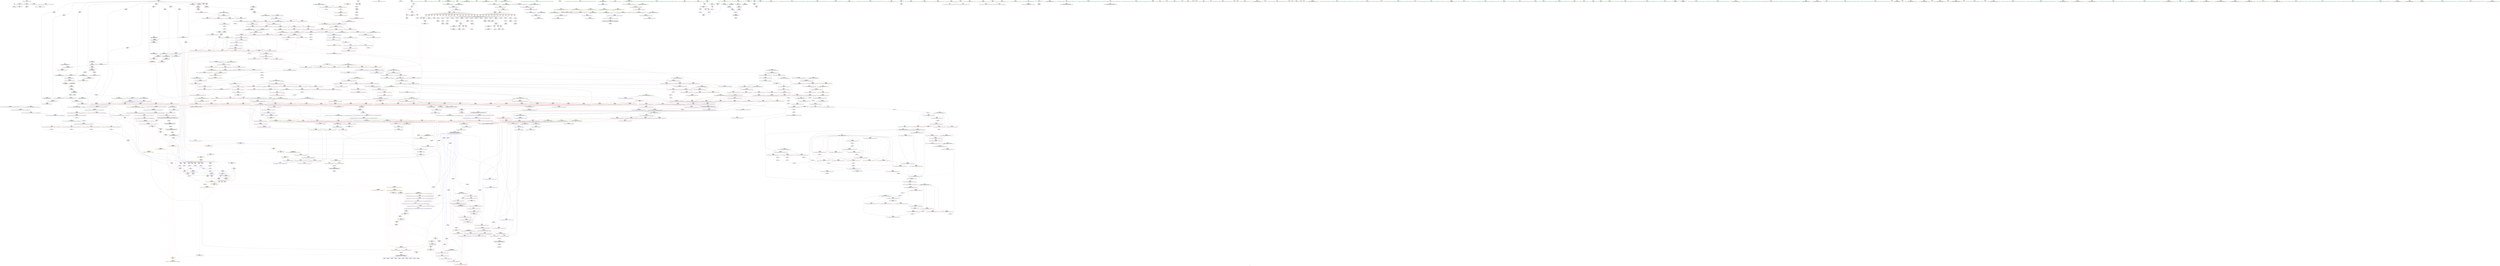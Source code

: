 digraph "SVFG" {
	label="SVFG";

	Node0x5644c84d53b0 [shape=record,color=grey,label="{NodeID: 0\nNullPtr}"];
	Node0x5644c84d53b0 -> Node0x5644c8535e30[style=solid];
	Node0x5644c84d53b0 -> Node0x5644c8550550[style=solid];
	Node0x5644c8640020 [shape=record,color=black,label="{NodeID: 1882\n1354 = PHI(1292, )\n1st arg _ZSt13move_backwardIPxS0_ET0_T_S2_S1_ }"];
	Node0x5644c8640020 -> Node0x5644c853ef40[style=solid];
	Node0x5644c853daf0 [shape=record,color=blue,label="{NodeID: 775\n1162\<--1157\n__first.addr\<--__first\n_ZSt21__unguarded_partitionIPxN9__gnu_cxx5__ops15_Iter_less_iterEET_S4_S4_S4_T0_\n}"];
	Node0x5644c853daf0 -> Node0x5644c85c6050[style=dashed];
	Node0x5644c8534510 [shape=record,color=red,label="{NodeID: 443\n498\<--475\n\<--__depth_limit.addr\n_ZSt16__introsort_loopIPxlN9__gnu_cxx5__ops15_Iter_less_iterEEvT_S4_T0_T1_\n}"];
	Node0x5644c8534510 -> Node0x5644c857ce20[style=solid];
	Node0x5644c8577120 [shape=record,color=grey,label="{NodeID: 1218\n493 = Binary(491, 492, )\n}"];
	Node0x5644c8577120 -> Node0x5644c8576e20[style=solid];
	Node0x5644c85285a0 [shape=record,color=green,label="{NodeID: 111\n618\<--619\n__first.addr\<--__first.addr_field_insensitive\n_ZSt27__unguarded_partition_pivotIPxN9__gnu_cxx5__ops15_Iter_less_iterEET_S4_S4_T0_\n}"];
	Node0x5644c85285a0 -> Node0x5644c8535480[style=solid];
	Node0x5644c85285a0 -> Node0x5644c85455a0[style=solid];
	Node0x5644c85285a0 -> Node0x5644c8545670[style=solid];
	Node0x5644c85285a0 -> Node0x5644c8545740[style=solid];
	Node0x5644c85285a0 -> Node0x5644c8545810[style=solid];
	Node0x5644c85285a0 -> Node0x5644c85458e0[style=solid];
	Node0x5644c85285a0 -> Node0x5644c85521f0[style=solid];
	Node0x5644c8549f90 [shape=record,color=red,label="{NodeID: 554\n1043\<--1006\n\<--__first.addr\n_ZSt11__push_heapIPxlxN9__gnu_cxx5__ops14_Iter_less_valEEvT_T0_S5_T1_RT2_\n}"];
	Node0x5644c8549f90 -> Node0x5644c853be80[style=solid];
	Node0x5644c85b7430 [shape=record,color=black,label="{NodeID: 1329\nMR_24V_4 = PHI(MR_24V_3, MR_24V_1, )\npts\{157 \}\n|{<s0>28}}"];
	Node0x5644c85b7430:s0 -> Node0x5644c85e5790[style=dashed,color=blue];
	Node0x5644c852cd70 [shape=record,color=green,label="{NodeID: 222\n1439\<--1440\n_ZSt12__niter_baseIPxET_S1_\<--_ZSt12__niter_baseIPxET_S1__field_insensitive\n}"];
	Node0x5644c8636490 [shape=record,color=black,label="{NodeID: 1772\n875 = PHI(787, 855, )\n0th arg _ZSt13__adjust_heapIPxlxN9__gnu_cxx5__ops15_Iter_less_iterEEvT_T0_S5_T1_T2_ }"];
	Node0x5644c8636490 -> Node0x5644c8553980[style=solid];
	Node0x5644c854f9c0 [shape=record,color=red,label="{NodeID: 665\n1512\<--1495\n\<--__result.addr\n_ZNSt20__copy_move_backwardILb1ELb1ESt26random_access_iterator_tagE13__copy_move_bIxEEPT_PKS3_S6_S4_\n}"];
	Node0x5644c854f9c0 -> Node0x5644c853c0f0[style=solid];
	Node0x5644c85caca0 [shape=record,color=yellow,style=double,label="{NodeID: 1440\n24V_1 = ENCHI(MR_24V_0)\npts\{157 \}\nFun[_ZSt22__copy_move_backward_aILb1EPxS0_ET1_T0_S2_S1_]|{<s0>101|<s1>101|<s2>101}}"];
	Node0x5644c85caca0:s0 -> Node0x5644c85502b0[style=dashed,color=red];
	Node0x5644c85caca0:s1 -> Node0x5644c85401f0[style=dashed,color=red];
	Node0x5644c85caca0:s2 -> Node0x5644c85b2e30[style=dashed,color=red];
	Node0x5644c853abd0 [shape=record,color=purple,label="{NodeID: 333\n178\<--156\nadd.ptr\<--vla\nmain\n|{<s0>18}}"];
	Node0x5644c853abd0:s0 -> Node0x5644c86407d0[style=solid,color=red];
	Node0x5644c8524580 [shape=record,color=green,label="{NodeID: 1\n7\<--1\n__dso_handle\<--dummyObj\nGlob }"];
	Node0x5644c8640130 [shape=record,color=black,label="{NodeID: 1883\n1355 = PHI(1294, )\n2nd arg _ZSt13move_backwardIPxS0_ET0_T_S2_S1_ }"];
	Node0x5644c8640130 -> Node0x5644c853f010[style=solid];
	Node0x5644c853dbc0 [shape=record,color=blue,label="{NodeID: 776\n1164\<--1158\n__last.addr\<--__last\n_ZSt21__unguarded_partitionIPxN9__gnu_cxx5__ops15_Iter_less_iterEET_S4_S4_S4_T0_\n}"];
	Node0x5644c853dbc0 -> Node0x5644c854c690[style=dashed];
	Node0x5644c853dbc0 -> Node0x5644c853de30[style=dashed];
	Node0x5644c85345e0 [shape=record,color=red,label="{NodeID: 444\n508\<--475\n\<--__depth_limit.addr\n_ZSt16__introsort_loopIPxlN9__gnu_cxx5__ops15_Iter_less_iterEEvT_S4_T0_T1_\n}"];
	Node0x5644c85345e0 -> Node0x5644c8579e20[style=solid];
	Node0x5644c85772a0 [shape=record,color=grey,label="{NodeID: 1219\n274 = Binary(272, 273, )\n}"];
	Node0x5644c85772a0 -> Node0x5644c85778a0[style=solid];
	Node0x5644c8528670 [shape=record,color=green,label="{NodeID: 112\n620\<--621\n__last.addr\<--__last.addr_field_insensitive\n_ZSt27__unguarded_partition_pivotIPxN9__gnu_cxx5__ops15_Iter_less_iterEET_S4_S4_T0_\n}"];
	Node0x5644c8528670 -> Node0x5644c85459b0[style=solid];
	Node0x5644c8528670 -> Node0x5644c8545a80[style=solid];
	Node0x5644c8528670 -> Node0x5644c8545b50[style=solid];
	Node0x5644c8528670 -> Node0x5644c85522c0[style=solid];
	Node0x5644c854a060 [shape=record,color=red,label="{NodeID: 555\n1048\<--1006\n\<--__first.addr\n_ZSt11__push_heapIPxlxN9__gnu_cxx5__ops14_Iter_less_valEEvT_T0_S5_T1_RT2_\n}"];
	Node0x5644c854a060 -> Node0x5644c853bf50[style=solid];
	Node0x5644c85b7930 [shape=record,color=black,label="{NodeID: 1330\nMR_24V_2 = PHI(MR_24V_1, MR_24V_3, )\npts\{157 \}\n|{<s0>42|<s1>75|<s2>76|<s3>77}}"];
	Node0x5644c85b7930:s0 -> Node0x5644c85bb4d0[style=dashed,color=blue];
	Node0x5644c85b7930:s1 -> Node0x5644c85caa00[style=dashed,color=red];
	Node0x5644c85b7930:s2 -> Node0x5644c85caa00[style=dashed,color=red];
	Node0x5644c85b7930:s3 -> Node0x5644c85ce4a0[style=dashed,color=red];
	Node0x5644c852ce70 [shape=record,color=green,label="{NodeID: 223\n1446\<--1447\n_ZSt22__copy_move_backward_aILb1EPxS0_ET1_T0_S2_S1_\<--_ZSt22__copy_move_backward_aILb1EPxS0_ET1_T0_S2_S1__field_insensitive\n}"];
	Node0x5644c86365e0 [shape=record,color=black,label="{NodeID: 1773\n876 = PHI(788, 146, )\n1st arg _ZSt13__adjust_heapIPxlxN9__gnu_cxx5__ops15_Iter_less_iterEEvT_T0_S5_T1_T2_ }"];
	Node0x5644c86365e0 -> Node0x5644c8553a50[style=solid];
	Node0x5644c854fa90 [shape=record,color=red,label="{NodeID: 666\n1525\<--1495\n\<--__result.addr\n_ZNSt20__copy_move_backwardILb1ELb1ESt26random_access_iterator_tagE13__copy_move_bIxEEPT_PKS3_S6_S4_\n}"];
	Node0x5644c854fa90 -> Node0x5644c853c1c0[style=solid];
	Node0x5644c853aca0 [shape=record,color=purple,label="{NodeID: 334\n199\<--156\narrayidx16\<--vla\nmain\n}"];
	Node0x5644c853aca0 -> Node0x5644c8532b10[style=solid];
	Node0x5644c8524610 [shape=record,color=green,label="{NodeID: 2\n16\<--1\n.str\<--dummyObj\nGlob }"];
	Node0x5644c8640240 [shape=record,color=black,label="{NodeID: 1884\n1536 = PHI(1378, )\n0th arg _ZNK9__gnu_cxx5__ops14_Val_less_iterclIxPxEEbRT_T0_ }"];
	Node0x5644c8640240 -> Node0x5644c85402c0[style=solid];
	Node0x5644c853dc90 [shape=record,color=blue,label="{NodeID: 777\n1166\<--1159\n__pivot.addr\<--__pivot\n_ZSt21__unguarded_partitionIPxN9__gnu_cxx5__ops15_Iter_less_iterEET_S4_S4_S4_T0_\n}"];
	Node0x5644c853dc90 -> Node0x5644c854caa0[style=dashed];
	Node0x5644c853dc90 -> Node0x5644c854cb70[style=dashed];
	Node0x5644c85346b0 [shape=record,color=red,label="{NodeID: 445\n520\<--475\n\<--__depth_limit.addr\n_ZSt16__introsort_loopIPxlN9__gnu_cxx5__ops15_Iter_less_iterEEvT_S4_T0_T1_\n|{<s0>34}}"];
	Node0x5644c85346b0:s0 -> Node0x5644c8635ec0[style=solid,color=red];
	Node0x5644c8577420 [shape=record,color=grey,label="{NodeID: 1220\n776 = Binary(775, 450, )\n}"];
	Node0x5644c8577420 -> Node0x5644c8552ef0[style=solid];
	Node0x5644c8528740 [shape=record,color=green,label="{NodeID: 113\n622\<--623\n__mid\<--__mid_field_insensitive\n_ZSt27__unguarded_partition_pivotIPxN9__gnu_cxx5__ops15_Iter_less_iterEET_S4_S4_T0_\n}"];
	Node0x5644c8528740 -> Node0x5644c8545c20[style=solid];
	Node0x5644c8528740 -> Node0x5644c8552390[style=solid];
	Node0x5644c854a130 [shape=record,color=red,label="{NodeID: 556\n1061\<--1006\n\<--__first.addr\n_ZSt11__push_heapIPxlxN9__gnu_cxx5__ops14_Iter_less_valEEvT_T0_S5_T1_RT2_\n}"];
	Node0x5644c854a130 -> Node0x5644c853c020[style=solid];
	Node0x5644c852cf70 [shape=record,color=green,label="{NodeID: 224\n1451\<--1452\n__it.addr\<--__it.addr_field_insensitive\n_ZSt12__miter_baseIPxET_S1_\n}"];
	Node0x5644c852cf70 -> Node0x5644c854f340[style=solid];
	Node0x5644c852cf70 -> Node0x5644c853f9d0[style=solid];
	Node0x5644c8636730 [shape=record,color=black,label="{NodeID: 1774\n877 = PHI(789, 861, )\n2nd arg _ZSt13__adjust_heapIPxlxN9__gnu_cxx5__ops15_Iter_less_iterEEvT_T0_S5_T1_T2_ }"];
	Node0x5644c8636730 -> Node0x5644c8553b20[style=solid];
	Node0x5644c854fb60 [shape=record,color=red,label="{NodeID: 667\n1509\<--1497\n\<--_Num\n_ZNSt20__copy_move_backwardILb1ELb1ESt26random_access_iterator_tagE13__copy_move_bIxEEPT_PKS3_S6_S4_\n}"];
	Node0x5644c854fb60 -> Node0x5644c857c220[style=solid];
	Node0x5644c853ad70 [shape=record,color=purple,label="{NodeID: 335\n208\<--156\narrayidx21\<--vla\nmain\n}"];
	Node0x5644c853ad70 -> Node0x5644c8532be0[style=solid];
	Node0x5644c85248c0 [shape=record,color=green,label="{NodeID: 3\n18\<--1\n.str.3\<--dummyObj\nGlob }"];
	Node0x5644c8640350 [shape=record,color=black,label="{NodeID: 1885\n1537 = PHI(1382, )\n1st arg _ZNK9__gnu_cxx5__ops14_Val_less_iterclIxPxEEbRT_T0_ }"];
	Node0x5644c8640350 -> Node0x5644c8540390[style=solid];
	Node0x5644c853dd60 [shape=record,color=blue,label="{NodeID: 778\n1162\<--1178\n__first.addr\<--incdec.ptr\n_ZSt21__unguarded_partitionIPxN9__gnu_cxx5__ops15_Iter_less_iterEET_S4_S4_S4_T0_\n}"];
	Node0x5644c853dd60 -> Node0x5644c85c6050[style=dashed];
	Node0x5644c8534780 [shape=record,color=red,label="{NodeID: 446\n518\<--479\n\<--__cut\n_ZSt16__introsort_loopIPxlN9__gnu_cxx5__ops15_Iter_less_iterEEvT_S4_T0_T1_\n|{<s0>34}}"];
	Node0x5644c8534780:s0 -> Node0x5644c8635c20[style=solid,color=red];
	Node0x5644c85775a0 [shape=record,color=grey,label="{NodeID: 1221\n775 = Binary(774, 450, )\n}"];
	Node0x5644c85775a0 -> Node0x5644c8577420[style=solid];
	Node0x5644c8528810 [shape=record,color=green,label="{NodeID: 114\n624\<--625\nagg.tmp\<--agg.tmp_field_insensitive\n_ZSt27__unguarded_partition_pivotIPxN9__gnu_cxx5__ops15_Iter_less_iterEET_S4_S4_T0_\n}"];
	Node0x5644c854a200 [shape=record,color=red,label="{NodeID: 557\n1023\<--1008\n\<--__holeIndex.addr\n_ZSt11__push_heapIPxlxN9__gnu_cxx5__ops14_Iter_less_valEEvT_T0_S5_T1_RT2_\n}"];
	Node0x5644c854a200 -> Node0x5644c8576b20[style=solid];
	Node0x5644c852d040 [shape=record,color=green,label="{NodeID: 225\n1460\<--1461\n__first.addr\<--__first.addr_field_insensitive\n_ZSt22__copy_move_backward_aILb1EPxS0_ET1_T0_S2_S1_\n}"];
	Node0x5644c852d040 -> Node0x5644c854f410[style=solid];
	Node0x5644c852d040 -> Node0x5644c853faa0[style=solid];
	Node0x5644c8636880 [shape=record,color=black,label="{NodeID: 1775\n878 = PHI(791, 863, )\n3rd arg _ZSt13__adjust_heapIPxlxN9__gnu_cxx5__ops15_Iter_less_iterEEvT_T0_S5_T1_T2_ }"];
	Node0x5644c8636880 -> Node0x5644c8553bf0[style=solid];
	Node0x5644c854fc30 [shape=record,color=red,label="{NodeID: 668\n1513\<--1497\n\<--_Num\n_ZNSt20__copy_move_backwardILb1ELb1ESt26random_access_iterator_tagE13__copy_move_bIxEEPT_PKS3_S6_S4_\n}"];
	Node0x5644c854fc30 -> Node0x5644c85754a0[style=solid];
	Node0x5644c853ae40 [shape=record,color=purple,label="{NodeID: 336\n216\<--156\narrayidx26\<--vla\nmain\n}"];
	Node0x5644c853ae40 -> Node0x5644c8532cb0[style=solid];
	Node0x5644c8524950 [shape=record,color=green,label="{NodeID: 4\n20\<--1\n.str.4\<--dummyObj\nGlob }"];
	Node0x5644c8640460 [shape=record,color=black,label="{NodeID: 1886\n1538 = PHI(1397, )\n2nd arg _ZNK9__gnu_cxx5__ops14_Val_less_iterclIxPxEEbRT_T0_ }"];
	Node0x5644c8640460 -> Node0x5644c8540460[style=solid];
	Node0x5644c853de30 [shape=record,color=blue,label="{NodeID: 779\n1164\<--1182\n__last.addr\<--incdec.ptr3\n_ZSt21__unguarded_partitionIPxN9__gnu_cxx5__ops15_Iter_less_iterEET_S4_S4_S4_T0_\n}"];
	Node0x5644c853de30 -> Node0x5644c85c0650[style=dashed];
	Node0x5644c8534850 [shape=record,color=red,label="{NodeID: 447\n522\<--479\n\<--__cut\n_ZSt16__introsort_loopIPxlN9__gnu_cxx5__ops15_Iter_less_iterEEvT_S4_T0_T1_\n}"];
	Node0x5644c8534850 -> Node0x5644c8551c40[style=solid];
	Node0x5644c8577720 [shape=record,color=grey,label="{NodeID: 1222\n279 = Binary(271, 278, )\n}"];
	Node0x5644c8577720 -> Node0x5644c8575020[style=solid];
	Node0x5644c852d450 [shape=record,color=green,label="{NodeID: 115\n626\<--627\nagg.tmp4\<--agg.tmp4_field_insensitive\n_ZSt27__unguarded_partition_pivotIPxN9__gnu_cxx5__ops15_Iter_less_iterEET_S4_S4_T0_\n}"];
	Node0x5644c854a2d0 [shape=record,color=red,label="{NodeID: 558\n1028\<--1008\n\<--__holeIndex.addr\n_ZSt11__push_heapIPxlxN9__gnu_cxx5__ops14_Iter_less_valEEvT_T0_S5_T1_RT2_\n}"];
	Node0x5644c854a2d0 -> Node0x5644c857c820[style=solid];
	Node0x5644c852d110 [shape=record,color=green,label="{NodeID: 226\n1462\<--1463\n__last.addr\<--__last.addr_field_insensitive\n_ZSt22__copy_move_backward_aILb1EPxS0_ET1_T0_S2_S1_\n}"];
	Node0x5644c852d110 -> Node0x5644c854f4e0[style=solid];
	Node0x5644c852d110 -> Node0x5644c853fb70[style=solid];
	Node0x5644c86369d0 [shape=record,color=black,label="{NodeID: 1776\n1001 = PHI(975, )\n0th arg _ZSt11__push_heapIPxlxN9__gnu_cxx5__ops14_Iter_less_valEEvT_T0_S5_T1_RT2_ }"];
	Node0x5644c86369d0 -> Node0x5644c85545b0[style=solid];
	Node0x5644c854fd00 [shape=record,color=red,label="{NodeID: 669\n1519\<--1497\n\<--_Num\n_ZNSt20__copy_move_backwardILb1ELb1ESt26random_access_iterator_tagE13__copy_move_bIxEEPT_PKS3_S6_S4_\n}"];
	Node0x5644c854fd00 -> Node0x5644c8575620[style=solid];
	Node0x5644c853af10 [shape=record,color=purple,label="{NodeID: 337\n223\<--156\narrayidx30\<--vla\nmain\n}"];
	Node0x5644c853af10 -> Node0x5644c8532d80[style=solid];
	Node0x5644c85249e0 [shape=record,color=green,label="{NodeID: 5\n22\<--1\n.str.5\<--dummyObj\nGlob }"];
	Node0x5644c8640570 [shape=record,color=black,label="{NodeID: 1887\n992 = PHI(893, )\n0th arg _ZN9__gnu_cxx5__ops14_Iter_less_valC2ENS0_15_Iter_less_iterE }"];
	Node0x5644c8640570 -> Node0x5644c85544e0[style=solid];
	Node0x5644c853df00 [shape=record,color=blue,label="{NodeID: 780\n1164\<--1190\n__last.addr\<--incdec.ptr7\n_ZSt21__unguarded_partitionIPxN9__gnu_cxx5__ops15_Iter_less_iterEET_S4_S4_S4_T0_\n}"];
	Node0x5644c853df00 -> Node0x5644c85c0650[style=dashed];
	Node0x5644c8534920 [shape=record,color=red,label="{NodeID: 448\n531\<--528\n\<--__n.addr\n_ZSt4__lgl\n}"];
	Node0x5644c85778a0 [shape=record,color=grey,label="{NodeID: 1223\n275 = Binary(274, 128, )\n}"];
	Node0x5644c85778a0 -> Node0x5644c8536ff0[style=solid];
	Node0x5644c852d520 [shape=record,color=green,label="{NodeID: 116\n647\<--648\n_ZSt22__move_median_to_firstIPxN9__gnu_cxx5__ops15_Iter_less_iterEEvT_S4_S4_S4_T0_\<--_ZSt22__move_median_to_firstIPxN9__gnu_cxx5__ops15_Iter_less_iterEEvT_S4_S4_S4_T0__field_insensitive\n}"];
	Node0x5644c854a3a0 [shape=record,color=red,label="{NodeID: 559\n1049\<--1008\n\<--__holeIndex.addr\n_ZSt11__push_heapIPxlxN9__gnu_cxx5__ops14_Iter_less_valEEvT_T0_S5_T1_RT2_\n}"];
	Node0x5644c852d1e0 [shape=record,color=green,label="{NodeID: 227\n1464\<--1465\n__result.addr\<--__result.addr_field_insensitive\n_ZSt22__copy_move_backward_aILb1EPxS0_ET1_T0_S2_S1_\n}"];
	Node0x5644c852d1e0 -> Node0x5644c854f5b0[style=solid];
	Node0x5644c852d1e0 -> Node0x5644c853fc40[style=solid];
	Node0x5644c8636ae0 [shape=record,color=black,label="{NodeID: 1777\n1002 = PHI(976, )\n1st arg _ZSt11__push_heapIPxlxN9__gnu_cxx5__ops14_Iter_less_valEEvT_T0_S5_T1_RT2_ }"];
	Node0x5644c8636ae0 -> Node0x5644c8554680[style=solid];
	Node0x5644c854fdd0 [shape=record,color=red,label="{NodeID: 670\n1526\<--1497\n\<--_Num\n_ZNSt20__copy_move_backwardILb1ELb1ESt26random_access_iterator_tagE13__copy_move_bIxEEPT_PKS3_S6_S4_\n}"];
	Node0x5644c854fdd0 -> Node0x5644c857a2a0[style=solid];
	Node0x5644c853afe0 [shape=record,color=purple,label="{NodeID: 338\n243\<--156\narrayidx41\<--vla\nmain\n}"];
	Node0x5644c853afe0 -> Node0x5644c8532e50[style=solid];
	Node0x5644c8524a70 [shape=record,color=green,label="{NodeID: 6\n24\<--1\n.str.6\<--dummyObj\nGlob }"];
	Node0x5644c8640680 [shape=record,color=black,label="{NodeID: 1888\n385 = PHI(156, 156, )\n0th arg _ZSt4sortIPxEvT_S1_ }"];
	Node0x5644c8640680 -> Node0x5644c85514f0[style=solid];
	Node0x5644c853dfd0 [shape=record,color=blue,label="{NodeID: 781\n1162\<--1203\n__first.addr\<--incdec.ptr9\n_ZSt21__unguarded_partitionIPxN9__gnu_cxx5__ops15_Iter_less_iterEET_S4_S4_S4_T0_\n}"];
	Node0x5644c853dfd0 -> Node0x5644c85c6050[style=dashed];
	Node0x5644c85349f0 [shape=record,color=red,label="{NodeID: 449\n559\<--546\n\<--__first.addr\n_ZSt22__final_insertion_sortIPxN9__gnu_cxx5__ops15_Iter_less_iterEEvT_S4_T0_\n}"];
	Node0x5644c85349f0 -> Node0x5644c8537b50[style=solid];
	Node0x5644c8577a20 [shape=record,color=grey,label="{NodeID: 1224\n926 = Binary(925, 510, )\n}"];
	Node0x5644c8577a20 -> Node0x5644c8553f30[style=solid];
	Node0x5644c852d5f0 [shape=record,color=green,label="{NodeID: 117\n654\<--655\n_ZSt21__unguarded_partitionIPxN9__gnu_cxx5__ops15_Iter_less_iterEET_S4_S4_S4_T0_\<--_ZSt21__unguarded_partitionIPxN9__gnu_cxx5__ops15_Iter_less_iterEET_S4_S4_S4_T0__field_insensitive\n}"];
	Node0x5644c854a470 [shape=record,color=red,label="{NodeID: 560\n1054\<--1008\n\<--__holeIndex.addr\n_ZSt11__push_heapIPxlxN9__gnu_cxx5__ops14_Iter_less_valEEvT_T0_S5_T1_RT2_\n}"];
	Node0x5644c854a470 -> Node0x5644c857b7a0[style=solid];
	Node0x5644c85b9230 [shape=record,color=black,label="{NodeID: 1335\nMR_24V_3 = PHI(MR_24V_1, MR_24V_4, )\npts\{157 \}\n|{|<s2>49}}"];
	Node0x5644c85b9230 -> Node0x5644c8547620[style=dashed];
	Node0x5644c85b9230 -> Node0x5644c85476f0[style=dashed];
	Node0x5644c85b9230:s2 -> Node0x5644c85b3d30[style=dashed,color=red];
	Node0x5644c852d2b0 [shape=record,color=green,label="{NodeID: 228\n1466\<--1467\n__simple\<--__simple_field_insensitive\n_ZSt22__copy_move_backward_aILb1EPxS0_ET1_T0_S2_S1_\n}"];
	Node0x5644c852d2b0 -> Node0x5644c853fd10[style=solid];
	Node0x5644c8636bf0 [shape=record,color=black,label="{NodeID: 1778\n1003 = PHI(977, )\n2nd arg _ZSt11__push_heapIPxlxN9__gnu_cxx5__ops14_Iter_less_valEEvT_T0_S5_T1_RT2_ }"];
	Node0x5644c8636bf0 -> Node0x5644c8554750[style=solid];
	Node0x5644c854fea0 [shape=record,color=red,label="{NodeID: 671\n1548\<--1539\nthis1\<--this.addr\n_ZNK9__gnu_cxx5__ops14_Val_less_iterclIxPxEEbRT_T0_\n}"];
	Node0x5644c853b0b0 [shape=record,color=purple,label="{NodeID: 339\n250\<--156\narrayidx45\<--vla\nmain\n}"];
	Node0x5644c853b0b0 -> Node0x5644c8532f20[style=solid];
	Node0x5644c85252b0 [shape=record,color=green,label="{NodeID: 7\n27\<--1\n\<--dummyObj\nCan only get source location for instruction, argument, global var or function.}"];
	Node0x5644c86407d0 [shape=record,color=black,label="{NodeID: 1889\n386 = PHI(178, 324, )\n1st arg _ZSt4sortIPxEvT_S1_ }"];
	Node0x5644c86407d0 -> Node0x5644c85515c0[style=solid];
	Node0x5644c853e0a0 [shape=record,color=blue,label="{NodeID: 782\n1209\<--1207\n__a.addr\<--__a\n_ZSt9iter_swapIPxS0_EvT_T0_\n}"];
	Node0x5644c853e0a0 -> Node0x5644c854cc40[style=dashed];
	Node0x5644c8534ac0 [shape=record,color=red,label="{NodeID: 450\n566\<--546\n\<--__first.addr\n_ZSt22__final_insertion_sortIPxN9__gnu_cxx5__ops15_Iter_less_iterEEvT_S4_T0_\n|{<s0>36}}"];
	Node0x5644c8534ac0:s0 -> Node0x5644c8635980[style=solid,color=red];
	Node0x5644c8577ba0 [shape=record,color=grey,label="{NodeID: 1225\n952 = Binary(951, 281, )\n}"];
	Node0x5644c8577ba0 -> Node0x5644c8577ea0[style=solid];
	Node0x5644c852d6f0 [shape=record,color=green,label="{NodeID: 118\n661\<--662\n__comp\<--__comp_field_insensitive\n_ZSt13__heap_selectIPxN9__gnu_cxx5__ops15_Iter_less_iterEEvT_S4_S4_T0_\n|{<s0>43|<s1>44|<s2>45}}"];
	Node0x5644c852d6f0:s0 -> Node0x5644c8635540[style=solid,color=red];
	Node0x5644c852d6f0:s1 -> Node0x5644c862b260[style=solid,color=red];
	Node0x5644c852d6f0:s2 -> Node0x5644c863fba0[style=solid,color=red];
	Node0x5644c854a540 [shape=record,color=red,label="{NodeID: 561\n1062\<--1008\n\<--__holeIndex.addr\n_ZSt11__push_heapIPxlxN9__gnu_cxx5__ops14_Iter_less_valEEvT_T0_S5_T1_RT2_\n}"];
	Node0x5644c852d380 [shape=record,color=green,label="{NodeID: 229\n1477\<--1478\n_ZNSt20__copy_move_backwardILb1ELb1ESt26random_access_iterator_tagE13__copy_move_bIxEEPT_PKS3_S6_S4_\<--_ZNSt20__copy_move_backwardILb1ELb1ESt26random_access_iterator_tagE13__copy_move_bIxEEPT_PKS3_S6_S4__field_insensitive\n}"];
	Node0x5644c8636d00 [shape=record,color=black,label="{NodeID: 1779\n1004 = PHI(979, )\n3rd arg _ZSt11__push_heapIPxlxN9__gnu_cxx5__ops14_Iter_less_valEEvT_T0_S5_T1_RT2_ }"];
	Node0x5644c8636d00 -> Node0x5644c8554820[style=solid];
	Node0x5644c854ff70 [shape=record,color=red,label="{NodeID: 672\n1549\<--1541\n\<--__val.addr\n_ZNK9__gnu_cxx5__ops14_Val_less_iterclIxPxEEbRT_T0_\n}"];
	Node0x5644c854ff70 -> Node0x5644c8550110[style=solid];
	Node0x5644c853b180 [shape=record,color=purple,label="{NodeID: 340\n255\<--156\narrayidx48\<--vla\nmain\n}"];
	Node0x5644c853b180 -> Node0x5644c8532ff0[style=solid];
	Node0x5644c853b180 -> Node0x5644c8550da0[style=solid];
	Node0x5644c8525340 [shape=record,color=green,label="{NodeID: 8\n109\<--1\n\<--dummyObj\nCan only get source location for instruction, argument, global var or function.}"];
	Node0x5644c853e170 [shape=record,color=blue,label="{NodeID: 783\n1211\<--1208\n__b.addr\<--__b\n_ZSt9iter_swapIPxS0_EvT_T0_\n}"];
	Node0x5644c853e170 -> Node0x5644c854cd10[style=dashed];
	Node0x5644c8534b90 [shape=record,color=red,label="{NodeID: 451\n567\<--546\n\<--__first.addr\n_ZSt22__final_insertion_sortIPxN9__gnu_cxx5__ops15_Iter_less_iterEEvT_S4_T0_\n}"];
	Node0x5644c8534b90 -> Node0x5644c8539b90[style=solid];
	Node0x5644c8577d20 [shape=record,color=grey,label="{NodeID: 1226\n957 = Binary(956, 281, )\n}"];
	Node0x5644c852d7c0 [shape=record,color=green,label="{NodeID: 119\n663\<--664\n__first.addr\<--__first.addr_field_insensitive\n_ZSt13__heap_selectIPxN9__gnu_cxx5__ops15_Iter_less_iterEEvT_S4_S4_T0_\n}"];
	Node0x5644c852d7c0 -> Node0x5644c8545cf0[style=solid];
	Node0x5644c852d7c0 -> Node0x5644c8545dc0[style=solid];
	Node0x5644c852d7c0 -> Node0x5644c8545e90[style=solid];
	Node0x5644c852d7c0 -> Node0x5644c8552460[style=solid];
	Node0x5644c854a610 [shape=record,color=red,label="{NodeID: 562\n1029\<--1010\n\<--__topIndex.addr\n_ZSt11__push_heapIPxlxN9__gnu_cxx5__ops14_Iter_less_valEEvT_T0_S5_T1_RT2_\n}"];
	Node0x5644c854a610 -> Node0x5644c857c820[style=solid];
	Node0x5644c85355b0 [shape=record,color=green,label="{NodeID: 230\n1482\<--1483\n__it.addr\<--__it.addr_field_insensitive\n_ZSt12__niter_baseIPxET_S1_\n}"];
	Node0x5644c85355b0 -> Node0x5644c854f680[style=solid];
	Node0x5644c85355b0 -> Node0x5644c853fde0[style=solid];
	Node0x5644c8636e10 [shape=record,color=black,label="{NodeID: 1780\n1005 = PHI(893, )\n4th arg _ZSt11__push_heapIPxlxN9__gnu_cxx5__ops14_Iter_less_valEEvT_T0_S5_T1_RT2_ }"];
	Node0x5644c8636e10 -> Node0x5644c85548f0[style=solid];
	Node0x5644c8550040 [shape=record,color=red,label="{NodeID: 673\n1551\<--1543\n\<--__it.addr\n_ZNK9__gnu_cxx5__ops14_Val_less_iterclIxPxEEbRT_T0_\n}"];
	Node0x5644c8550040 -> Node0x5644c85501e0[style=solid];
	Node0x5644c853b250 [shape=record,color=purple,label="{NodeID: 341\n270\<--156\narrayidx55\<--vla\nmain\n}"];
	Node0x5644c853b250 -> Node0x5644c85330c0[style=solid];
	Node0x5644c85253d0 [shape=record,color=green,label="{NodeID: 9\n112\<--1\n\<--dummyObj\nCan only get source location for instruction, argument, global var or function.}"];
	Node0x5644c853e240 [shape=record,color=blue,label="{NodeID: 784\n1224\<--1222\n__a.addr\<--__a\n_ZSt4swapIxENSt9enable_ifIXsr6__and_ISt6__not_ISt15__is_tuple_likeIT_EESt21is_move_constructibleIS3_ESt18is_move_assignableIS3_EEE5valueEvE4typeERS3_SC_\n}"];
	Node0x5644c853e240 -> Node0x5644c854cde0[style=dashed];
	Node0x5644c853e240 -> Node0x5644c854ceb0[style=dashed];
	Node0x5644c8534c60 [shape=record,color=red,label="{NodeID: 452\n572\<--546\n\<--__first.addr\n_ZSt22__final_insertion_sortIPxN9__gnu_cxx5__ops15_Iter_less_iterEEvT_S4_T0_\n}"];
	Node0x5644c8534c60 -> Node0x5644c8539c60[style=solid];
	Node0x5644c8577ea0 [shape=record,color=grey,label="{NodeID: 1227\n953 = Binary(450, 952, )\n}"];
	Node0x5644c8577ea0 -> Node0x5644c85541a0[style=solid];
	Node0x5644c852d890 [shape=record,color=green,label="{NodeID: 120\n665\<--666\n__middle.addr\<--__middle.addr_field_insensitive\n_ZSt13__heap_selectIPxN9__gnu_cxx5__ops15_Iter_less_iterEEvT_S4_S4_T0_\n}"];
	Node0x5644c852d890 -> Node0x5644c8545f60[style=solid];
	Node0x5644c852d890 -> Node0x5644c8546030[style=solid];
	Node0x5644c852d890 -> Node0x5644c8546100[style=solid];
	Node0x5644c852d890 -> Node0x5644c8552530[style=solid];
	Node0x5644c854a6e0 [shape=record,color=red,label="{NodeID: 563\n1032\<--1014\n\<--__comp.addr\n_ZSt11__push_heapIPxlxN9__gnu_cxx5__ops14_Iter_less_valEEvT_T0_S5_T1_RT2_\n|{<s0>61}}"];
	Node0x5644c854a6e0:s0 -> Node0x5644c86380f0[style=solid,color=red];
	Node0x5644c85ba130 [shape=record,color=black,label="{NodeID: 1338\nMR_6V_3 = PHI(MR_6V_4, MR_6V_2, )\npts\{91 \}\n}"];
	Node0x5644c85ba130 -> Node0x5644c853c360[style=dashed];
	Node0x5644c85ba130 -> Node0x5644c853c430[style=dashed];
	Node0x5644c85ba130 -> Node0x5644c853c500[style=dashed];
	Node0x5644c85ba130 -> Node0x5644c8551280[style=dashed];
	Node0x5644c8535680 [shape=record,color=green,label="{NodeID: 231\n1491\<--1492\n__first.addr\<--__first.addr_field_insensitive\n_ZNSt20__copy_move_backwardILb1ELb1ESt26random_access_iterator_tagE13__copy_move_bIxEEPT_PKS3_S6_S4_\n}"];
	Node0x5644c8535680 -> Node0x5644c854f750[style=solid];
	Node0x5644c8535680 -> Node0x5644c854f820[style=solid];
	Node0x5644c8535680 -> Node0x5644c853feb0[style=solid];
	Node0x5644c8636f20 [shape=record,color=black,label="{NodeID: 1781\n706 = PHI(607, )\n0th arg _ZSt11__sort_heapIPxN9__gnu_cxx5__ops15_Iter_less_iterEEvT_S4_RT0_ }"];
	Node0x5644c8636f20 -> Node0x5644c8552870[style=solid];
	Node0x5644c8550110 [shape=record,color=red,label="{NodeID: 674\n1550\<--1549\n\<--\n_ZNK9__gnu_cxx5__ops14_Val_less_iterclIxPxEEbRT_T0_\n}"];
	Node0x5644c8550110 -> Node0x5644c857e1a0[style=solid];
	Node0x5644c853b320 [shape=record,color=purple,label="{NodeID: 342\n277\<--156\narrayidx59\<--vla\nmain\n}"];
	Node0x5644c853b320 -> Node0x5644c8533190[style=solid];
	Node0x5644c8525460 [shape=record,color=green,label="{NodeID: 10\n116\<--1\n\<--dummyObj\nCan only get source location for instruction, argument, global var or function.|{<s0>8}}"];
	Node0x5644c8525460:s0 -> Node0x5644c863f590[style=solid,color=red];
	Node0x5644c853e310 [shape=record,color=blue,label="{NodeID: 785\n1226\<--1223\n__b.addr\<--__b\n_ZSt4swapIxENSt9enable_ifIXsr6__and_ISt6__not_ISt15__is_tuple_likeIT_EESt21is_move_constructibleIS3_ESt18is_move_assignableIS3_EEE5valueEvE4typeERS3_SC_\n}"];
	Node0x5644c853e310 -> Node0x5644c854cf80[style=dashed];
	Node0x5644c853e310 -> Node0x5644c854d050[style=dashed];
	Node0x5644c8534d30 [shape=record,color=red,label="{NodeID: 453\n579\<--546\n\<--__first.addr\n_ZSt22__final_insertion_sortIPxN9__gnu_cxx5__ops15_Iter_less_iterEEvT_S4_T0_\n|{<s0>38}}"];
	Node0x5644c8534d30:s0 -> Node0x5644c8635980[style=solid,color=red];
	Node0x5644c8578020 [shape=record,color=grey,label="{NodeID: 1228\n723 = Binary(721, 722, )\n}"];
	Node0x5644c8578020 -> Node0x5644c85781a0[style=solid];
	Node0x5644c852d960 [shape=record,color=green,label="{NodeID: 121\n667\<--668\n__last.addr\<--__last.addr_field_insensitive\n_ZSt13__heap_selectIPxN9__gnu_cxx5__ops15_Iter_less_iterEEvT_S4_S4_T0_\n}"];
	Node0x5644c852d960 -> Node0x5644c85461d0[style=solid];
	Node0x5644c852d960 -> Node0x5644c8552600[style=solid];
	Node0x5644c854a7b0 [shape=record,color=red,label="{NodeID: 564\n1034\<--1016\n\<--__parent\n_ZSt11__push_heapIPxlxN9__gnu_cxx5__ops14_Iter_less_valEEvT_T0_S5_T1_RT2_\n}"];
	Node0x5644c85ba630 [shape=record,color=black,label="{NodeID: 1339\nMR_12V_2 = PHI(MR_12V_4, MR_12V_1, )\npts\{97 \}\n}"];
	Node0x5644c85ba630 -> Node0x5644c85507f0[style=dashed];
	Node0x5644c8535750 [shape=record,color=green,label="{NodeID: 232\n1493\<--1494\n__last.addr\<--__last.addr_field_insensitive\n_ZNSt20__copy_move_backwardILb1ELb1ESt26random_access_iterator_tagE13__copy_move_bIxEEPT_PKS3_S6_S4_\n}"];
	Node0x5644c8535750 -> Node0x5644c854f8f0[style=solid];
	Node0x5644c8535750 -> Node0x5644c853ff80[style=solid];
	Node0x5644c8637060 [shape=record,color=black,label="{NodeID: 1782\n707 = PHI(608, )\n1st arg _ZSt11__sort_heapIPxN9__gnu_cxx5__ops15_Iter_less_iterEEvT_S4_RT0_ }"];
	Node0x5644c8637060 -> Node0x5644c8552940[style=solid];
	Node0x5644c85501e0 [shape=record,color=red,label="{NodeID: 675\n1552\<--1551\n\<--\n_ZNK9__gnu_cxx5__ops14_Val_less_iterclIxPxEEbRT_T0_\n}"];
	Node0x5644c85501e0 -> Node0x5644c857e1a0[style=solid];
	Node0x5644c853b3f0 [shape=record,color=purple,label="{NodeID: 343\n299\<--156\narrayidx71\<--vla\nmain\n}"];
	Node0x5644c853b3f0 -> Node0x5644c8533260[style=solid];
	Node0x5644c8525560 [shape=record,color=green,label="{NodeID: 11\n117\<--1\n\<--dummyObj\nCan only get source location for instruction, argument, global var or function.|{<s0>8}}"];
	Node0x5644c8525560:s0 -> Node0x5644c863f6a0[style=solid,color=red];
	Node0x5644c853e3e0 [shape=record,color=blue,label="{NodeID: 786\n1228\<--1234\n__tmp\<--\n_ZSt4swapIxENSt9enable_ifIXsr6__and_ISt6__not_ISt15__is_tuple_likeIT_EESt21is_move_constructibleIS3_ESt18is_move_assignableIS3_EEE5valueEvE4typeERS3_SC_\n}"];
	Node0x5644c853e3e0 -> Node0x5644c854d1f0[style=dashed];
	Node0x5644c853e3e0 -> Node0x5644c854d2c0[style=dashed];
	Node0x5644c8534e00 [shape=record,color=red,label="{NodeID: 454\n558\<--548\n\<--__last.addr\n_ZSt22__final_insertion_sortIPxN9__gnu_cxx5__ops15_Iter_less_iterEEvT_S4_T0_\n}"];
	Node0x5644c8534e00 -> Node0x5644c8537a80[style=solid];
	Node0x5644c85781a0 [shape=record,color=grey,label="{NodeID: 1229\n724 = Binary(723, 445, )\n}"];
	Node0x5644c85781a0 -> Node0x5644c857d2a0[style=solid];
	Node0x5644c852da30 [shape=record,color=green,label="{NodeID: 122\n669\<--670\n__i\<--__i_field_insensitive\n_ZSt13__heap_selectIPxN9__gnu_cxx5__ops15_Iter_less_iterEEvT_S4_S4_T0_\n}"];
	Node0x5644c852da30 -> Node0x5644c85462a0[style=solid];
	Node0x5644c852da30 -> Node0x5644c8546370[style=solid];
	Node0x5644c852da30 -> Node0x5644c8546440[style=solid];
	Node0x5644c852da30 -> Node0x5644c8546510[style=solid];
	Node0x5644c852da30 -> Node0x5644c85526d0[style=solid];
	Node0x5644c852da30 -> Node0x5644c85527a0[style=solid];
	Node0x5644c854a880 [shape=record,color=red,label="{NodeID: 565\n1044\<--1016\n\<--__parent\n_ZSt11__push_heapIPxlxN9__gnu_cxx5__ops14_Iter_less_valEEvT_T0_S5_T1_RT2_\n}"];
	Node0x5644c85bab30 [shape=record,color=black,label="{NodeID: 1340\nMR_14V_2 = PHI(MR_14V_3, MR_14V_1, )\npts\{99 \}\n}"];
	Node0x5644c85bab30 -> Node0x5644c85508c0[style=dashed];
	Node0x5644c8535820 [shape=record,color=green,label="{NodeID: 233\n1495\<--1496\n__result.addr\<--__result.addr_field_insensitive\n_ZNSt20__copy_move_backwardILb1ELb1ESt26random_access_iterator_tagE13__copy_move_bIxEEPT_PKS3_S6_S4_\n}"];
	Node0x5644c8535820 -> Node0x5644c854f9c0[style=solid];
	Node0x5644c8535820 -> Node0x5644c854fa90[style=solid];
	Node0x5644c8535820 -> Node0x5644c8540050[style=solid];
	Node0x5644c86371a0 [shape=record,color=black,label="{NodeID: 1783\n708 = PHI(588, )\n2nd arg _ZSt11__sort_heapIPxN9__gnu_cxx5__ops15_Iter_less_iterEEvT_S4_RT0_ }"];
	Node0x5644c86371a0 -> Node0x5644c8552a10[style=solid];
	Node0x5644c85502b0 [shape=record,color=red,label="{NodeID: 676\n1566\<--1565\ndummyVal\<--offset_0\n_ZNSt20__copy_move_backwardILb1ELb1ESt26random_access_iterator_tagE13__copy_move_bIxEEPT_PKS3_S6_S4_\n}"];
	Node0x5644c85502b0 -> Node0x5644c85401f0[style=solid];
	Node0x5644c853b4c0 [shape=record,color=purple,label="{NodeID: 344\n306\<--156\narrayidx75\<--vla\nmain\n}"];
	Node0x5644c853b4c0 -> Node0x5644c8533330[style=solid];
	Node0x5644c8525660 [shape=record,color=green,label="{NodeID: 12\n128\<--1\n\<--dummyObj\nCan only get source location for instruction, argument, global var or function.}"];
	Node0x5644c853e4b0 [shape=record,color=blue,label="{NodeID: 787\n1239\<--1238\n\<--\n_ZSt4swapIxENSt9enable_ifIXsr6__and_ISt6__not_ISt15__is_tuple_likeIT_EESt21is_move_constructibleIS3_ESt18is_move_assignableIS3_EEE5valueEvE4typeERS3_SC_\n}"];
	Node0x5644c853e4b0 -> Node0x5644c854d2c0[style=dashed];
	Node0x5644c853e4b0 -> Node0x5644c853e580[style=dashed];
	Node0x5644c8534ed0 [shape=record,color=red,label="{NodeID: 455\n574\<--548\n\<--__last.addr\n_ZSt22__final_insertion_sortIPxN9__gnu_cxx5__ops15_Iter_less_iterEEvT_S4_T0_\n|{<s0>37}}"];
	Node0x5644c8534ed0:s0 -> Node0x5644c8637fe0[style=solid,color=red];
	Node0x5644c8578320 [shape=record,color=grey,label="{NodeID: 1230\n261 = Binary(260, 262, )\n}"];
	Node0x5644c8578320 -> Node0x5644c8550e70[style=solid];
	Node0x5644c852db00 [shape=record,color=green,label="{NodeID: 123\n677\<--678\n_ZSt11__make_heapIPxN9__gnu_cxx5__ops15_Iter_less_iterEEvT_S4_RT0_\<--_ZSt11__make_heapIPxN9__gnu_cxx5__ops15_Iter_less_iterEEvT_S4_RT0__field_insensitive\n}"];
	Node0x5644c854a950 [shape=record,color=red,label="{NodeID: 566\n1052\<--1016\n\<--__parent\n_ZSt11__push_heapIPxlxN9__gnu_cxx5__ops14_Iter_less_valEEvT_T0_S5_T1_RT2_\n}"];
	Node0x5644c854a950 -> Node0x5644c8554b60[style=solid];
	Node0x5644c85acb30 [shape=record,color=black,label="{NodeID: 1341\nMR_16V_2 = PHI(MR_16V_3, MR_16V_1, )\npts\{101 \}\n}"];
	Node0x5644c85acb30 -> Node0x5644c8550990[style=dashed];
	Node0x5644c85358f0 [shape=record,color=green,label="{NodeID: 234\n1497\<--1498\n_Num\<--_Num_field_insensitive\n_ZNSt20__copy_move_backwardILb1ELb1ESt26random_access_iterator_tagE13__copy_move_bIxEEPT_PKS3_S6_S4_\n}"];
	Node0x5644c85358f0 -> Node0x5644c854fb60[style=solid];
	Node0x5644c85358f0 -> Node0x5644c854fc30[style=solid];
	Node0x5644c85358f0 -> Node0x5644c854fd00[style=solid];
	Node0x5644c85358f0 -> Node0x5644c854fdd0[style=solid];
	Node0x5644c85358f0 -> Node0x5644c8540120[style=solid];
	Node0x5644c86372e0 [shape=record,color=black,label="{NodeID: 1784\n1481 = PHI(1437, 1441, 1443, )\n0th arg _ZSt12__niter_baseIPxET_S1_ }"];
	Node0x5644c86372e0 -> Node0x5644c853fde0[style=solid];
	Node0x5644c8550380 [shape=record,color=blue,label="{NodeID: 677\n1561\<--27\nllvm.global_ctors_0\<--\nGlob }"];
	Node0x5644c85cb780 [shape=record,color=yellow,style=double,label="{NodeID: 1452\n141V_1 = ENCHI(MR_141V_0)\npts\{839 888 1013 1229 1261 1383 \}\nFun[_ZSt11__make_heapIPxN9__gnu_cxx5__ops15_Iter_less_iterEEvT_S4_RT0_]}"];
	Node0x5644c85cb780 -> Node0x5644c8547620[style=dashed];
	Node0x5644c85cb780 -> Node0x5644c85476f0[style=dashed];
	Node0x5644c853b590 [shape=record,color=purple,label="{NodeID: 345\n312\<--156\narrayidx79\<--vla\nmain\n}"];
	Node0x5644c853b590 -> Node0x5644c8533400[style=solid];
	Node0x5644c853b590 -> Node0x5644c85510e0[style=solid];
	Node0x5644c8525760 [shape=record,color=green,label="{NodeID: 13\n146\<--1\n\<--dummyObj\nCan only get source location for instruction, argument, global var or function.|{<s0>53}}"];
	Node0x5644c8525760:s0 -> Node0x5644c86365e0[style=solid,color=red];
	Node0x5644c853e580 [shape=record,color=blue,label="{NodeID: 788\n1243\<--1242\n\<--\n_ZSt4swapIxENSt9enable_ifIXsr6__and_ISt6__not_ISt15__is_tuple_likeIT_EESt21is_move_constructibleIS3_ESt18is_move_assignableIS3_EEE5valueEvE4typeERS3_SC_\n|{<s0>78}}"];
	Node0x5644c853e580:s0 -> Node0x5644c85bc6b0[style=dashed,color=blue];
	Node0x5644c8534fa0 [shape=record,color=red,label="{NodeID: 456\n580\<--548\n\<--__last.addr\n_ZSt22__final_insertion_sortIPxN9__gnu_cxx5__ops15_Iter_less_iterEEvT_S4_T0_\n|{<s0>38}}"];
	Node0x5644c8534fa0:s0 -> Node0x5644c8635ad0[style=solid,color=red];
	Node0x5644c85784a0 [shape=record,color=grey,label="{NodeID: 1231\n966 = Binary(965, 281, )\n}"];
	Node0x5644c85784a0 -> Node0x5644c8554340[style=solid];
	Node0x5644c852dc00 [shape=record,color=green,label="{NodeID: 124\n689\<--690\n_ZNK9__gnu_cxx5__ops15_Iter_less_iterclIPxS3_EEbT_T0_\<--_ZNK9__gnu_cxx5__ops15_Iter_less_iterclIPxS3_EEbT_T0__field_insensitive\n}"];
	Node0x5644c854aa20 [shape=record,color=red,label="{NodeID: 567\n1047\<--1046\n\<--call2\n_ZSt11__push_heapIPxlxN9__gnu_cxx5__ops14_Iter_less_valEEvT_T0_S5_T1_RT2_\n}"];
	Node0x5644c854aa20 -> Node0x5644c8554a90[style=solid];
	Node0x5644c85ad030 [shape=record,color=black,label="{NodeID: 1342\nMR_18V_2 = PHI(MR_18V_4, MR_18V_1, )\npts\{103 \}\n}"];
	Node0x5644c85ad030 -> Node0x5644c8550a60[style=dashed];
	Node0x5644c85359c0 [shape=record,color=green,label="{NodeID: 235\n1522\<--1523\nllvm.memmove.p0i8.p0i8.i64\<--llvm.memmove.p0i8.p0i8.i64_field_insensitive\n}"];
	Node0x5644c86375c0 [shape=record,color=black,label="{NodeID: 1785\n1207 = PHI(1113, 1123, 1127, 1137, 1145, 1149, 1199, )\n0th arg _ZSt9iter_swapIPxS0_EvT_T0_ }"];
	Node0x5644c86375c0 -> Node0x5644c853e0a0[style=solid];
	Node0x5644c8550450 [shape=record,color=blue,label="{NodeID: 678\n1562\<--28\nllvm.global_ctors_1\<--_GLOBAL__sub_I_seanwentzel_2_0.cpp\nGlob }"];
	Node0x5644c853b660 [shape=record,color=purple,label="{NodeID: 346\n324\<--156\nadd.ptr85\<--vla\nmain\n|{<s0>21}}"];
	Node0x5644c853b660:s0 -> Node0x5644c86407d0[style=solid,color=red];
	Node0x5644c8525860 [shape=record,color=green,label="{NodeID: 14\n262\<--1\n\<--dummyObj\nCan only get source location for instruction, argument, global var or function.}"];
	Node0x5644c853e650 [shape=record,color=blue,label="{NodeID: 789\n1254\<--1250\n__first.addr\<--__first\n_ZSt16__insertion_sortIPxN9__gnu_cxx5__ops15_Iter_less_iterEEvT_S4_T0_\n}"];
	Node0x5644c853e650 -> Node0x5644c854d390[style=dashed];
	Node0x5644c853e650 -> Node0x5644c854d460[style=dashed];
	Node0x5644c853e650 -> Node0x5644c854d530[style=dashed];
	Node0x5644c853e650 -> Node0x5644c854d600[style=dashed];
	Node0x5644c853e650 -> Node0x5644c854d6d0[style=dashed];
	Node0x5644c8535070 [shape=record,color=red,label="{NodeID: 457\n601\<--590\n\<--__first.addr\n_ZSt14__partial_sortIPxN9__gnu_cxx5__ops15_Iter_less_iterEEvT_S4_S4_T0_\n|{<s0>39}}"];
	Node0x5644c8535070:s0 -> Node0x5644c863dc60[style=solid,color=red];
	Node0x5644c8578620 [shape=record,color=grey,label="{NodeID: 1232\n449 = Binary(446, 450, )\n|{<s0>30}}"];
	Node0x5644c8578620:s0 -> Node0x5644c8635ec0[style=solid,color=red];
	Node0x5644c852dd00 [shape=record,color=green,label="{NodeID: 125\n696\<--697\n_ZSt10__pop_heapIPxN9__gnu_cxx5__ops15_Iter_less_iterEEvT_S4_S4_RT0_\<--_ZSt10__pop_heapIPxN9__gnu_cxx5__ops15_Iter_less_iterEEvT_S4_S4_RT0__field_insensitive\n}"];
	Node0x5644c854aaf0 [shape=record,color=red,label="{NodeID: 568\n1060\<--1059\n\<--call6\n_ZSt11__push_heapIPxlxN9__gnu_cxx5__ops14_Iter_less_valEEvT_T0_S5_T1_RT2_\n}"];
	Node0x5644c854aaf0 -> Node0x5644c8554d00[style=solid];
	Node0x5644c85ad530 [shape=record,color=black,label="{NodeID: 1343\nMR_20V_2 = PHI(MR_20V_3, MR_20V_1, )\npts\{105 \}\n}"];
	Node0x5644c85ad530 -> Node0x5644c8550cd0[style=dashed];
	Node0x5644c85ad530 -> Node0x5644c85b0130[style=dashed];
	Node0x5644c85ad530 -> Node0x5644c85ad530[style=dashed];
	Node0x5644c8535ac0 [shape=record,color=green,label="{NodeID: 236\n1539\<--1540\nthis.addr\<--this.addr_field_insensitive\n_ZNK9__gnu_cxx5__ops14_Val_less_iterclIxPxEEbRT_T0_\n}"];
	Node0x5644c8535ac0 -> Node0x5644c854fea0[style=solid];
	Node0x5644c8535ac0 -> Node0x5644c85402c0[style=solid];
	Node0x5644c8637ac0 [shape=record,color=black,label="{NodeID: 1786\n1208 = PHI(1114, 1124, 1128, 1138, 1146, 1150, 1200, )\n1st arg _ZSt9iter_swapIPxS0_EvT_T0_ }"];
	Node0x5644c8637ac0 -> Node0x5644c853e170[style=solid];
	Node0x5644c8550550 [shape=record,color=blue, style = dotted,label="{NodeID: 679\n1563\<--3\nllvm.global_ctors_2\<--dummyVal\nGlob }"];
	Node0x5644c853b730 [shape=record,color=purple,label="{NodeID: 347\n638\<--630\nadd.ptr\<--\n_ZSt27__unguarded_partition_pivotIPxN9__gnu_cxx5__ops15_Iter_less_iterEET_S4_S4_T0_\n}"];
	Node0x5644c853b730 -> Node0x5644c8552390[style=solid];
	Node0x5644c8525960 [shape=record,color=green,label="{NodeID: 15\n281\<--1\n\<--dummyObj\nCan only get source location for instruction, argument, global var or function.}"];
	Node0x5644c853e720 [shape=record,color=blue,label="{NodeID: 790\n1256\<--1251\n__last.addr\<--__last\n_ZSt16__insertion_sortIPxN9__gnu_cxx5__ops15_Iter_less_iterEEvT_S4_T0_\n}"];
	Node0x5644c853e720 -> Node0x5644c854d7a0[style=dashed];
	Node0x5644c853e720 -> Node0x5644c854d870[style=dashed];
	Node0x5644c8535140 [shape=record,color=red,label="{NodeID: 458\n607\<--590\n\<--__first.addr\n_ZSt14__partial_sortIPxN9__gnu_cxx5__ops15_Iter_less_iterEEvT_S4_S4_T0_\n|{<s0>40}}"];
	Node0x5644c8535140:s0 -> Node0x5644c8636f20[style=solid,color=red];
	Node0x5644c85787a0 [shape=record,color=grey,label="{NodeID: 1233\n443 = Binary(441, 442, )\n}"];
	Node0x5644c85787a0 -> Node0x5644c8578920[style=solid];
	Node0x5644c852de00 [shape=record,color=green,label="{NodeID: 126\n709\<--710\n__first.addr\<--__first.addr_field_insensitive\n_ZSt11__sort_heapIPxN9__gnu_cxx5__ops15_Iter_less_iterEEvT_S4_RT0_\n}"];
	Node0x5644c852de00 -> Node0x5644c85465e0[style=solid];
	Node0x5644c852de00 -> Node0x5644c85466b0[style=solid];
	Node0x5644c852de00 -> Node0x5644c8552870[style=solid];
	Node0x5644c854abc0 [shape=record,color=red,label="{NodeID: 569\n1079\<--1070\nthis1\<--this.addr\n_ZNK9__gnu_cxx5__ops14_Iter_less_valclIPxxEEbT_RT0_\n}"];
	Node0x5644c85ada30 [shape=record,color=black,label="{NodeID: 1344\nMR_22V_2 = PHI(MR_22V_3, MR_22V_1, )\npts\{107 \}\n}"];
	Node0x5644c85ada30 -> Node0x5644c8551010[style=dashed];
	Node0x5644c85ada30 -> Node0x5644c85b0630[style=dashed];
	Node0x5644c85ada30 -> Node0x5644c85ada30[style=dashed];
	Node0x5644c8535b90 [shape=record,color=green,label="{NodeID: 237\n1541\<--1542\n__val.addr\<--__val.addr_field_insensitive\n_ZNK9__gnu_cxx5__ops14_Val_less_iterclIxPxEEbRT_T0_\n}"];
	Node0x5644c8535b90 -> Node0x5644c854ff70[style=solid];
	Node0x5644c8535b90 -> Node0x5644c8540390[style=solid];
	Node0x5644c8637d80 [shape=record,color=black,label="{NodeID: 1787\n1450 = PHI(1365, 1369, )\n0th arg _ZSt12__miter_baseIPxET_S1_ }"];
	Node0x5644c8637d80 -> Node0x5644c853f9d0[style=solid];
	Node0x5644c8550650 [shape=record,color=blue,label="{NodeID: 680\n86\<--109\nretval\<--\nmain\n}"];
	Node0x5644c853b800 [shape=record,color=purple,label="{NodeID: 348\n781\<--779\nadd.ptr\<--\n_ZSt11__make_heapIPxN9__gnu_cxx5__ops15_Iter_less_iterEEvT_S4_RT0_\n|{<s0>47}}"];
	Node0x5644c853b800:s0 -> Node0x5644c863e020[style=solid,color=red];
	Node0x5644c8525a60 [shape=record,color=green,label="{NodeID: 16\n445\<--1\n\<--dummyObj\nCan only get source location for instruction, argument, global var or function.}"];
	Node0x5644c853e7f0 [shape=record,color=blue,label="{NodeID: 791\n1258\<--1276\n__i\<--add.ptr\n_ZSt16__insertion_sortIPxN9__gnu_cxx5__ops15_Iter_less_iterEEvT_S4_T0_\n}"];
	Node0x5644c853e7f0 -> Node0x5644c854d940[style=dashed];
	Node0x5644c853e7f0 -> Node0x5644c854da10[style=dashed];
	Node0x5644c853e7f0 -> Node0x5644c854dae0[style=dashed];
	Node0x5644c853e7f0 -> Node0x5644c854dbb0[style=dashed];
	Node0x5644c853e7f0 -> Node0x5644c854dc80[style=dashed];
	Node0x5644c853e7f0 -> Node0x5644c854dd50[style=dashed];
	Node0x5644c853e7f0 -> Node0x5644c854de20[style=dashed];
	Node0x5644c853e7f0 -> Node0x5644c853ea60[style=dashed];
	Node0x5644c853e7f0 -> Node0x5644c85c1a50[style=dashed];
	Node0x5644c8535210 [shape=record,color=red,label="{NodeID: 459\n602\<--592\n\<--__middle.addr\n_ZSt14__partial_sortIPxN9__gnu_cxx5__ops15_Iter_less_iterEEvT_S4_S4_T0_\n|{<s0>39}}"];
	Node0x5644c8535210:s0 -> Node0x5644c863dda0[style=solid,color=red];
	Node0x5644c8578920 [shape=record,color=grey,label="{NodeID: 1234\n444 = Binary(443, 445, )\n|{<s0>29}}"];
	Node0x5644c8578920:s0 -> Node0x5644c862ac20[style=solid,color=red];
	Node0x5644c852ded0 [shape=record,color=green,label="{NodeID: 127\n711\<--712\n__last.addr\<--__last.addr_field_insensitive\n_ZSt11__sort_heapIPxN9__gnu_cxx5__ops15_Iter_less_iterEEvT_S4_RT0_\n}"];
	Node0x5644c852ded0 -> Node0x5644c8546780[style=solid];
	Node0x5644c852ded0 -> Node0x5644c8546850[style=solid];
	Node0x5644c852ded0 -> Node0x5644c8546920[style=solid];
	Node0x5644c852ded0 -> Node0x5644c85469f0[style=solid];
	Node0x5644c852ded0 -> Node0x5644c8552940[style=solid];
	Node0x5644c852ded0 -> Node0x5644c8552ae0[style=solid];
	Node0x5644c854ac90 [shape=record,color=red,label="{NodeID: 570\n1080\<--1072\n\<--__it.addr\n_ZNK9__gnu_cxx5__ops14_Iter_less_valclIPxxEEbT_RT0_\n}"];
	Node0x5644c854ac90 -> Node0x5644c854ae30[style=solid];
	Node0x5644c85bd450 [shape=record,color=black,label="{NodeID: 1345\nMR_24V_2 = PHI(MR_24V_4, MR_24V_1, )\npts\{157 \}\n|{<s0>18}}"];
	Node0x5644c85bd450:s0 -> Node0x5644c85c9b70[style=dashed,color=red];
	Node0x5644c8535c60 [shape=record,color=green,label="{NodeID: 238\n1543\<--1544\n__it.addr\<--__it.addr_field_insensitive\n_ZNK9__gnu_cxx5__ops14_Val_less_iterclIxPxEEbRT_T0_\n}"];
	Node0x5644c8535c60 -> Node0x5644c8550040[style=solid];
	Node0x5644c8535c60 -> Node0x5644c8540460[style=solid];
	Node0x5644c8637ed0 [shape=record,color=black,label="{NodeID: 1788\n1318 = PHI(573, )\n0th arg _ZSt26__unguarded_insertion_sortIPxN9__gnu_cxx5__ops15_Iter_less_iterEEvT_S4_T0_ }"];
	Node0x5644c8637ed0 -> Node0x5644c853eb30[style=solid];
	Node0x5644c8550720 [shape=record,color=blue,label="{NodeID: 681\n90\<--128\ncas\<--\nmain\n}"];
	Node0x5644c8550720 -> Node0x5644c85ba130[style=dashed];
	Node0x5644c853b8d0 [shape=record,color=purple,label="{NodeID: 349\n918\<--916\nadd.ptr\<--\n_ZSt13__adjust_heapIPxlxN9__gnu_cxx5__ops15_Iter_less_iterEEvT_T0_S5_T1_T2_\n|{<s0>54}}"];
	Node0x5644c853b8d0:s0 -> Node0x5644c86348f0[style=solid,color=red];
	Node0x5644c8525b60 [shape=record,color=green,label="{NodeID: 17\n450\<--1\n\<--dummyObj\nCan only get source location for instruction, argument, global var or function.}"];
	Node0x5644c853e8c0 [shape=record,color=blue,label="{NodeID: 792\n1260\<--1289\n__val\<--\n_ZSt16__insertion_sortIPxN9__gnu_cxx5__ops15_Iter_less_iterEEvT_S4_T0_\n}"];
	Node0x5644c853e8c0 -> Node0x5644c854dfc0[style=dashed];
	Node0x5644c853e8c0 -> Node0x5644c85b2930[style=dashed];
	Node0x5644c85352e0 [shape=record,color=red,label="{NodeID: 460\n608\<--592\n\<--__middle.addr\n_ZSt14__partial_sortIPxN9__gnu_cxx5__ops15_Iter_less_iterEEvT_S4_S4_T0_\n|{<s0>40}}"];
	Node0x5644c85352e0:s0 -> Node0x5644c8637060[style=solid,color=red];
	Node0x5644c8578aa0 [shape=record,color=grey,label="{NodeID: 1235\n248 = Binary(247, 128, )\n}"];
	Node0x5644c8578aa0 -> Node0x5644c8536d80[style=solid];
	Node0x5644c852dfa0 [shape=record,color=green,label="{NodeID: 128\n713\<--714\n__comp.addr\<--__comp.addr_field_insensitive\n_ZSt11__sort_heapIPxN9__gnu_cxx5__ops15_Iter_less_iterEEvT_S4_RT0_\n}"];
	Node0x5644c852dfa0 -> Node0x5644c8546ac0[style=solid];
	Node0x5644c852dfa0 -> Node0x5644c8552a10[style=solid];
	Node0x5644c854ad60 [shape=record,color=red,label="{NodeID: 571\n1082\<--1074\n\<--__val.addr\n_ZNK9__gnu_cxx5__ops14_Iter_less_valclIPxxEEbT_RT0_\n}"];
	Node0x5644c854ad60 -> Node0x5644c854af00[style=solid];
	Node0x5644c8535d30 [shape=record,color=green,label="{NodeID: 239\n28\<--1555\n_GLOBAL__sub_I_seanwentzel_2_0.cpp\<--_GLOBAL__sub_I_seanwentzel_2_0.cpp_field_insensitive\n}"];
	Node0x5644c8535d30 -> Node0x5644c8550450[style=solid];
	Node0x5644c8637fe0 [shape=record,color=black,label="{NodeID: 1789\n1319 = PHI(574, )\n1st arg _ZSt26__unguarded_insertion_sortIPxN9__gnu_cxx5__ops15_Iter_less_iterEEvT_S4_T0_ }"];
	Node0x5644c8637fe0 -> Node0x5644c853ec00[style=solid];
	Node0x5644c85507f0 [shape=record,color=blue,label="{NodeID: 682\n96\<--146\nans\<--\nmain\n}"];
	Node0x5644c85507f0 -> Node0x5644c8531fb0[style=dashed];
	Node0x5644c85507f0 -> Node0x5644c8532080[style=dashed];
	Node0x5644c85507f0 -> Node0x5644c8532150[style=dashed];
	Node0x5644c85507f0 -> Node0x5644c8550c00[style=dashed];
	Node0x5644c85507f0 -> Node0x5644c8550f40[style=dashed];
	Node0x5644c85507f0 -> Node0x5644c85ba630[style=dashed];
	Node0x5644c853b9a0 [shape=record,color=purple,label="{NodeID: 350\n922\<--919\nadd.ptr2\<--\n_ZSt13__adjust_heapIPxlxN9__gnu_cxx5__ops15_Iter_less_iterEEvT_T0_S5_T1_T2_\n|{<s0>54}}"];
	Node0x5644c853b9a0:s0 -> Node0x5644c8634c70[style=solid,color=red];
	Node0x5644c8525c60 [shape=record,color=green,label="{NodeID: 18\n496\<--1\n\<--dummyObj\nCan only get source location for instruction, argument, global var or function.}"];
	Node0x5644c853e990 [shape=record,color=blue,label="{NodeID: 793\n1300\<--1299\n\<--\n_ZSt16__insertion_sortIPxN9__gnu_cxx5__ops15_Iter_less_iterEEvT_S4_T0_\n}"];
	Node0x5644c853e990 -> Node0x5644c85b1f30[style=dashed];
	Node0x5644c85353b0 [shape=record,color=red,label="{NodeID: 461\n603\<--594\n\<--__last.addr\n_ZSt14__partial_sortIPxN9__gnu_cxx5__ops15_Iter_less_iterEEvT_S4_S4_T0_\n|{<s0>39}}"];
	Node0x5644c85353b0:s0 -> Node0x5644c863dee0[style=solid,color=red];
	Node0x5644c8578c20 [shape=record,color=grey,label="{NodeID: 1236\n942 = Binary(941, 281, )\n}"];
	Node0x5644c8578c20 -> Node0x5644c857d420[style=solid];
	Node0x5644c852e070 [shape=record,color=green,label="{NodeID: 129\n741\<--742\n__first.addr\<--__first.addr_field_insensitive\n_ZSt11__make_heapIPxN9__gnu_cxx5__ops15_Iter_less_iterEEvT_S4_RT0_\n}"];
	Node0x5644c852e070 -> Node0x5644c8546b90[style=solid];
	Node0x5644c852e070 -> Node0x5644c8546c60[style=solid];
	Node0x5644c852e070 -> Node0x5644c8546d30[style=solid];
	Node0x5644c852e070 -> Node0x5644c8546e00[style=solid];
	Node0x5644c852e070 -> Node0x5644c8552bb0[style=solid];
	Node0x5644c854ae30 [shape=record,color=red,label="{NodeID: 572\n1081\<--1080\n\<--\n_ZNK9__gnu_cxx5__ops14_Iter_less_valclIPxxEEbT_RT0_\n}"];
	Node0x5644c854ae30 -> Node0x5644c857dea0[style=solid];
	Node0x5644c8535e30 [shape=record,color=black,label="{NodeID: 240\n2\<--3\ndummyVal\<--dummyVal\n}"];
	Node0x5644c86380f0 [shape=record,color=black,label="{NodeID: 1790\n1067 = PHI(1032, )\n0th arg _ZNK9__gnu_cxx5__ops14_Iter_less_valclIPxxEEbT_RT0_ }"];
	Node0x5644c86380f0 -> Node0x5644c853d540[style=solid];
	Node0x5644c85508c0 [shape=record,color=blue,label="{NodeID: 683\n98\<--151\nsaved_stack\<--\nmain\n}"];
	Node0x5644c85508c0 -> Node0x5644c8532220[style=dashed];
	Node0x5644c85508c0 -> Node0x5644c85bab30[style=dashed];
	Node0x5644c853ba70 [shape=record,color=purple,label="{NodeID: 351\n931\<--929\nadd.ptr3\<--\n_ZSt13__adjust_heapIPxlxN9__gnu_cxx5__ops15_Iter_less_iterEEvT_T0_S5_T1_T2_\n|{<s0>55}}"];
	Node0x5644c853ba70:s0 -> Node0x5644c863e020[style=solid,color=red];
	Node0x5644c8525d60 [shape=record,color=green,label="{NodeID: 19\n510\<--1\n\<--dummyObj\nCan only get source location for instruction, argument, global var or function.}"];
	Node0x5644c853ea60 [shape=record,color=blue,label="{NodeID: 794\n1258\<--1313\n__i\<--incdec.ptr\n_ZSt16__insertion_sortIPxN9__gnu_cxx5__ops15_Iter_less_iterEEvT_S4_T0_\n}"];
	Node0x5644c853ea60 -> Node0x5644c854d940[style=dashed];
	Node0x5644c853ea60 -> Node0x5644c854da10[style=dashed];
	Node0x5644c853ea60 -> Node0x5644c854dae0[style=dashed];
	Node0x5644c853ea60 -> Node0x5644c854dbb0[style=dashed];
	Node0x5644c853ea60 -> Node0x5644c854dc80[style=dashed];
	Node0x5644c853ea60 -> Node0x5644c854dd50[style=dashed];
	Node0x5644c853ea60 -> Node0x5644c854de20[style=dashed];
	Node0x5644c853ea60 -> Node0x5644c853ea60[style=dashed];
	Node0x5644c853ea60 -> Node0x5644c85c1a50[style=dashed];
	Node0x5644c8535480 [shape=record,color=red,label="{NodeID: 462\n630\<--618\n\<--__first.addr\n_ZSt27__unguarded_partition_pivotIPxN9__gnu_cxx5__ops15_Iter_less_iterEET_S4_S4_T0_\n}"];
	Node0x5644c8535480 -> Node0x5644c853b730[style=solid];
	Node0x5644c8578da0 [shape=record,color=grey,label="{NodeID: 1237\n309 = Binary(308, 281, )\n}"];
	Node0x5644c8578da0 -> Node0x5644c8579520[style=solid];
	Node0x5644c852e140 [shape=record,color=green,label="{NodeID: 130\n743\<--744\n__last.addr\<--__last.addr_field_insensitive\n_ZSt11__make_heapIPxN9__gnu_cxx5__ops15_Iter_less_iterEEvT_S4_RT0_\n}"];
	Node0x5644c852e140 -> Node0x5644c8546ed0[style=solid];
	Node0x5644c852e140 -> Node0x5644c8546fa0[style=solid];
	Node0x5644c852e140 -> Node0x5644c8552c80[style=solid];
	Node0x5644c854af00 [shape=record,color=red,label="{NodeID: 573\n1083\<--1082\n\<--\n_ZNK9__gnu_cxx5__ops14_Iter_less_valclIPxxEEbT_RT0_\n}"];
	Node0x5644c854af00 -> Node0x5644c857dea0[style=solid];
	Node0x5644c85be350 [shape=record,color=black,label="{NodeID: 1348\nMR_24V_6 = PHI(MR_24V_3, MR_24V_2, )\npts\{157 \}\n|{<s0>30|<s1>34}}"];
	Node0x5644c85be350:s0 -> Node0x5644c85e58f0[style=dashed,color=blue];
	Node0x5644c85be350:s1 -> Node0x5644c85c3d50[style=dashed,color=blue];
	Node0x5644c8535f30 [shape=record,color=black,label="{NodeID: 241\n9\<--8\n\<--fin\nCan only get source location for instruction, argument, global var or function.}"];
	Node0x5644c8638200 [shape=record,color=black,label="{NodeID: 1791\n1068 = PHI(1035, )\n1st arg _ZNK9__gnu_cxx5__ops14_Iter_less_valclIPxxEEbT_RT0_ }"];
	Node0x5644c8638200 -> Node0x5644c853d610[style=solid];
	Node0x5644c8550990 [shape=record,color=blue,label="{NodeID: 684\n100\<--150\n__vla_expr\<--\nmain\n}"];
	Node0x5644c8550990 -> Node0x5644c85acb30[style=dashed];
	Node0x5644c853bb40 [shape=record,color=purple,label="{NodeID: 352\n936\<--934\nadd.ptr5\<--\n_ZSt13__adjust_heapIPxlxN9__gnu_cxx5__ops15_Iter_less_iterEEvT_T0_S5_T1_T2_\n}"];
	Node0x5644c853bb40 -> Node0x5644c8554000[style=solid];
	Node0x5644c8525e60 [shape=record,color=green,label="{NodeID: 20\n533\<--1\n\<--dummyObj\nCan only get source location for instruction, argument, global var or function.}"];
	Node0x5644c853eb30 [shape=record,color=blue,label="{NodeID: 795\n1322\<--1318\n__first.addr\<--__first\n_ZSt26__unguarded_insertion_sortIPxN9__gnu_cxx5__ops15_Iter_less_iterEEvT_S4_T0_\n}"];
	Node0x5644c853eb30 -> Node0x5644c854e090[style=dashed];
	Node0x5644c85455a0 [shape=record,color=red,label="{NodeID: 463\n632\<--618\n\<--__first.addr\n_ZSt27__unguarded_partition_pivotIPxN9__gnu_cxx5__ops15_Iter_less_iterEET_S4_S4_T0_\n}"];
	Node0x5644c85455a0 -> Node0x5644c8537cf0[style=solid];
	Node0x5644c8578f20 [shape=record,color=grey,label="{NodeID: 1238\n252 = Binary(244, 251, )\n}"];
	Node0x5644c8578f20 -> Node0x5644c85796a0[style=solid];
	Node0x5644c852e210 [shape=record,color=green,label="{NodeID: 131\n745\<--746\n__comp.addr\<--__comp.addr_field_insensitive\n_ZSt11__make_heapIPxN9__gnu_cxx5__ops15_Iter_less_iterEEvT_S4_RT0_\n}"];
	Node0x5644c852e210 -> Node0x5644c8547070[style=solid];
	Node0x5644c852e210 -> Node0x5644c8552d50[style=solid];
	Node0x5644c854afd0 [shape=record,color=red,label="{NodeID: 574\n1113\<--1093\n\<--__result.addr\n_ZSt22__move_median_to_firstIPxN9__gnu_cxx5__ops15_Iter_less_iterEEvT_S4_S4_S4_T0_\n|{<s0>66}}"];
	Node0x5644c854afd0:s0 -> Node0x5644c86375c0[style=solid,color=red];
	Node0x5644c85be850 [shape=record,color=black,label="{NodeID: 1349\nMR_24V_2 = PHI(MR_24V_3, MR_24V_1, )\npts\{157 \}\n|{<s0>40|<s1>46|<s2>46|<s3>46}}"];
	Node0x5644c85be850:s0 -> Node0x5644c85bb370[style=dashed,color=blue];
	Node0x5644c85be850:s1 -> Node0x5644c8548180[style=dashed,color=red];
	Node0x5644c85be850:s2 -> Node0x5644c8548250[style=dashed,color=red];
	Node0x5644c85be850:s3 -> Node0x5644c85537e0[style=dashed,color=red];
	Node0x5644c8536030 [shape=record,color=black,label="{NodeID: 242\n10\<--8\n\<--fin\nCan only get source location for instruction, argument, global var or function.}"];
	Node0x5644c8638310 [shape=record,color=black,label="{NodeID: 1792\n1069 = PHI(1012, )\n2nd arg _ZNK9__gnu_cxx5__ops14_Iter_less_valclIPxxEEbT_RT0_ }"];
	Node0x5644c8638310 -> Node0x5644c853d6e0[style=solid];
	Node0x5644c8550a60 [shape=record,color=blue,label="{NodeID: 685\n102\<--109\ni\<--\nmain\n}"];
	Node0x5644c8550a60 -> Node0x5644c85322f0[style=dashed];
	Node0x5644c8550a60 -> Node0x5644c85323c0[style=dashed];
	Node0x5644c8550a60 -> Node0x5644c8532490[style=dashed];
	Node0x5644c8550a60 -> Node0x5644c8550b30[style=dashed];
	Node0x5644c8550a60 -> Node0x5644c85ad030[style=dashed];
	Node0x5644c853bc10 [shape=record,color=purple,label="{NodeID: 353\n958\<--955\nadd.ptr14\<--\n_ZSt13__adjust_heapIPxlxN9__gnu_cxx5__ops15_Iter_less_iterEEvT_T0_S5_T1_T2_\n|{<s0>56}}"];
	Node0x5644c853bc10:s0 -> Node0x5644c863e020[style=solid,color=red];
	Node0x5644c8525f60 [shape=record,color=green,label="{NodeID: 21\n539\<--1\n\<--dummyObj\nCan only get source location for instruction, argument, global var or function.}"];
	Node0x5644c853ec00 [shape=record,color=blue,label="{NodeID: 796\n1324\<--1319\n__last.addr\<--__last\n_ZSt26__unguarded_insertion_sortIPxN9__gnu_cxx5__ops15_Iter_less_iterEEvT_S4_T0_\n}"];
	Node0x5644c853ec00 -> Node0x5644c854e160[style=dashed];
	Node0x5644c8545670 [shape=record,color=red,label="{NodeID: 464\n640\<--618\n\<--__first.addr\n_ZSt27__unguarded_partition_pivotIPxN9__gnu_cxx5__ops15_Iter_less_iterEET_S4_S4_T0_\n|{<s0>41}}"];
	Node0x5644c8545670:s0 -> Node0x5644c863f150[style=solid,color=red];
	Node0x5644c85790a0 [shape=record,color=grey,label="{NodeID: 1239\n318 = Binary(317, 262, )\n}"];
	Node0x5644c85790a0 -> Node0x5644c85511b0[style=solid];
	Node0x5644c852e2e0 [shape=record,color=green,label="{NodeID: 132\n747\<--748\n__len\<--__len_field_insensitive\n_ZSt11__make_heapIPxN9__gnu_cxx5__ops15_Iter_less_iterEEvT_S4_RT0_\n}"];
	Node0x5644c852e2e0 -> Node0x5644c8547140[style=solid];
	Node0x5644c852e2e0 -> Node0x5644c8547210[style=solid];
	Node0x5644c852e2e0 -> Node0x5644c8552e20[style=solid];
	Node0x5644c854b0a0 [shape=record,color=red,label="{NodeID: 575\n1123\<--1093\n\<--__result.addr\n_ZSt22__move_median_to_firstIPxN9__gnu_cxx5__ops15_Iter_less_iterEEvT_S4_S4_S4_T0_\n|{<s0>68}}"];
	Node0x5644c854b0a0:s0 -> Node0x5644c86375c0[style=solid,color=red];
	Node0x5644c85bed50 [shape=record,color=black,label="{NodeID: 1350\nMR_124V_3 = PHI(MR_124V_4, MR_124V_2, )\npts\{712 \}\n}"];
	Node0x5644c85bed50 -> Node0x5644c8546780[style=dashed];
	Node0x5644c85bed50 -> Node0x5644c8546850[style=dashed];
	Node0x5644c85bed50 -> Node0x5644c8552ae0[style=dashed];
	Node0x5644c8536130 [shape=record,color=black,label="{NodeID: 243\n13\<--12\n\<--fout\nCan only get source location for instruction, argument, global var or function.}"];
	Node0x5644c8638420 [shape=record,color=black,label="{NodeID: 1793\n585 = PHI(501, )\n0th arg _ZSt14__partial_sortIPxN9__gnu_cxx5__ops15_Iter_less_iterEEvT_S4_S4_T0_ }"];
	Node0x5644c8638420 -> Node0x5644c8551f80[style=solid];
	Node0x5644c8550b30 [shape=record,color=blue,label="{NodeID: 686\n102\<--173\ni\<--inc\nmain\n}"];
	Node0x5644c8550b30 -> Node0x5644c85322f0[style=dashed];
	Node0x5644c8550b30 -> Node0x5644c85323c0[style=dashed];
	Node0x5644c8550b30 -> Node0x5644c8532490[style=dashed];
	Node0x5644c8550b30 -> Node0x5644c8550b30[style=dashed];
	Node0x5644c8550b30 -> Node0x5644c85ad030[style=dashed];
	Node0x5644c853bce0 [shape=record,color=purple,label="{NodeID: 354\n963\<--961\nadd.ptr16\<--\n_ZSt13__adjust_heapIPxlxN9__gnu_cxx5__ops15_Iter_less_iterEEvT_T0_S5_T1_T2_\n}"];
	Node0x5644c853bce0 -> Node0x5644c8554270[style=solid];
	Node0x5644c8526060 [shape=record,color=green,label="{NodeID: 22\n1041\<--1\n\<--dummyObj\nCan only get source location for instruction, argument, global var or function.}"];
	Node0x5644c853ecd0 [shape=record,color=blue,label="{NodeID: 797\n1326\<--1336\n__i\<--\n_ZSt26__unguarded_insertion_sortIPxN9__gnu_cxx5__ops15_Iter_less_iterEEvT_S4_T0_\n}"];
	Node0x5644c853ecd0 -> Node0x5644c85b4c30[style=dashed];
	Node0x5644c8545740 [shape=record,color=red,label="{NodeID: 465\n641\<--618\n\<--__first.addr\n_ZSt27__unguarded_partition_pivotIPxN9__gnu_cxx5__ops15_Iter_less_iterEET_S4_S4_T0_\n}"];
	Node0x5644c8545740 -> Node0x5644c8539d30[style=solid];
	Node0x5644c8579220 [shape=record,color=grey,label="{NodeID: 1240\n947 = Binary(946, 450, )\n}"];
	Node0x5644c8579220 -> Node0x5644c85793a0[style=solid];
	Node0x5644c852e3b0 [shape=record,color=green,label="{NodeID: 133\n749\<--750\n__parent\<--__parent_field_insensitive\n_ZSt11__make_heapIPxN9__gnu_cxx5__ops15_Iter_less_iterEEvT_S4_RT0_\n}"];
	Node0x5644c852e3b0 -> Node0x5644c85472e0[style=solid];
	Node0x5644c852e3b0 -> Node0x5644c85473b0[style=solid];
	Node0x5644c852e3b0 -> Node0x5644c8547480[style=solid];
	Node0x5644c852e3b0 -> Node0x5644c8547550[style=solid];
	Node0x5644c852e3b0 -> Node0x5644c8552ef0[style=solid];
	Node0x5644c852e3b0 -> Node0x5644c8553090[style=solid];
	Node0x5644c854b170 [shape=record,color=red,label="{NodeID: 576\n1127\<--1093\n\<--__result.addr\n_ZSt22__move_median_to_firstIPxN9__gnu_cxx5__ops15_Iter_less_iterEEvT_S4_S4_S4_T0_\n|{<s0>69}}"];
	Node0x5644c854b170:s0 -> Node0x5644c86375c0[style=solid,color=red];
	Node0x5644c8536230 [shape=record,color=black,label="{NodeID: 244\n14\<--12\n\<--fout\nCan only get source location for instruction, argument, global var or function.}"];
	Node0x5644c8638530 [shape=record,color=black,label="{NodeID: 1794\n586 = PHI(502, )\n1st arg _ZSt14__partial_sortIPxN9__gnu_cxx5__ops15_Iter_less_iterEEvT_S4_S4_T0_ }"];
	Node0x5644c8638530 -> Node0x5644c8552050[style=solid];
	Node0x5644c8550c00 [shape=record,color=blue,label="{NodeID: 687\n96\<--227\nans\<--add32\nmain\n}"];
	Node0x5644c8550c00 -> Node0x5644c8531fb0[style=dashed];
	Node0x5644c8550c00 -> Node0x5644c8532080[style=dashed];
	Node0x5644c8550c00 -> Node0x5644c8532150[style=dashed];
	Node0x5644c8550c00 -> Node0x5644c8550c00[style=dashed];
	Node0x5644c8550c00 -> Node0x5644c8550f40[style=dashed];
	Node0x5644c8550c00 -> Node0x5644c85ba630[style=dashed];
	Node0x5644c85cc130 [shape=record,color=yellow,style=double,label="{NodeID: 1462\n233V_1 = ENCHI(MR_233V_0)\npts\{752 839 888 1013 1229 1383 \}\nFun[_ZSt16__insertion_sortIPxN9__gnu_cxx5__ops15_Iter_less_iterEEvT_S4_T0_]}"];
	Node0x5644c85cc130 -> Node0x5644c854def0[style=dashed];
	Node0x5644c85cc130 -> Node0x5644c854dfc0[style=dashed];
	Node0x5644c853bdb0 [shape=record,color=purple,label="{NodeID: 355\n1035\<--1033\nadd.ptr\<--\n_ZSt11__push_heapIPxlxN9__gnu_cxx5__ops14_Iter_less_valEEvT_T0_S5_T1_RT2_\n|{<s0>61}}"];
	Node0x5644c853bdb0:s0 -> Node0x5644c8638200[style=solid,color=red];
	Node0x5644c8526160 [shape=record,color=green,label="{NodeID: 23\n1472\<--1\n\<--dummyObj\nCan only get source location for instruction, argument, global var or function.}"];
	Node0x5644c853eda0 [shape=record,color=blue,label="{NodeID: 798\n1326\<--1348\n__i\<--incdec.ptr\n_ZSt26__unguarded_insertion_sortIPxN9__gnu_cxx5__ops15_Iter_less_iterEEvT_S4_T0_\n}"];
	Node0x5644c853eda0 -> Node0x5644c85b4c30[style=dashed];
	Node0x5644c8545810 [shape=record,color=red,label="{NodeID: 466\n649\<--618\n\<--__first.addr\n_ZSt27__unguarded_partition_pivotIPxN9__gnu_cxx5__ops15_Iter_less_iterEET_S4_S4_T0_\n}"];
	Node0x5644c8545810 -> Node0x5644c8539ed0[style=solid];
	Node0x5644c85793a0 [shape=record,color=grey,label="{NodeID: 1241\n948 = Binary(947, 450, )\n}"];
	Node0x5644c85793a0 -> Node0x5644c857cfa0[style=solid];
	Node0x5644c852e480 [shape=record,color=green,label="{NodeID: 134\n751\<--752\n__value\<--__value_field_insensitive\n_ZSt11__make_heapIPxN9__gnu_cxx5__ops15_Iter_less_iterEEvT_S4_RT0_\n|{|<s1>48}}"];
	Node0x5644c852e480 -> Node0x5644c8552fc0[style=solid];
	Node0x5644c852e480:s1 -> Node0x5644c863e020[style=solid,color=red];
	Node0x5644c854b240 [shape=record,color=red,label="{NodeID: 577\n1137\<--1093\n\<--__result.addr\n_ZSt22__move_median_to_firstIPxN9__gnu_cxx5__ops15_Iter_less_iterEEvT_S4_S4_S4_T0_\n|{<s0>71}}"];
	Node0x5644c854b240:s0 -> Node0x5644c86375c0[style=solid,color=red];
	Node0x5644c8536330 [shape=record,color=black,label="{NodeID: 245\n39\<--40\n\<--_ZNSt8ios_base4InitD1Ev\nCan only get source location for instruction, argument, global var or function.}"];
	Node0x5644c8638640 [shape=record,color=black,label="{NodeID: 1795\n587 = PHI(503, )\n2nd arg _ZSt14__partial_sortIPxN9__gnu_cxx5__ops15_Iter_less_iterEEvT_S4_S4_T0_ }"];
	Node0x5644c8638640 -> Node0x5644c8552120[style=solid];
	Node0x5644c8550cd0 [shape=record,color=blue,label="{NodeID: 688\n104\<--230\ni33\<--sub34\nmain\n}"];
	Node0x5644c8550cd0 -> Node0x5644c8532560[style=dashed];
	Node0x5644c8550cd0 -> Node0x5644c8532630[style=dashed];
	Node0x5644c8550cd0 -> Node0x5644c8532700[style=dashed];
	Node0x5644c8550cd0 -> Node0x5644c8550e70[style=dashed];
	Node0x5644c8550cd0 -> Node0x5644c85b0130[style=dashed];
	Node0x5644c853be80 [shape=record,color=purple,label="{NodeID: 356\n1045\<--1043\nadd.ptr1\<--\n_ZSt11__push_heapIPxlxN9__gnu_cxx5__ops14_Iter_less_valEEvT_T0_S5_T1_RT2_\n|{<s0>62}}"];
	Node0x5644c853be80:s0 -> Node0x5644c863e020[style=solid,color=red];
	Node0x5644c8526260 [shape=record,color=green,label="{NodeID: 24\n4\<--6\n_ZStL8__ioinit\<--_ZStL8__ioinit_field_insensitive\nGlob }"];
	Node0x5644c8526260 -> Node0x5644c8539210[style=solid];
	Node0x5644c853ee70 [shape=record,color=blue,label="{NodeID: 799\n1356\<--1353\n__first.addr\<--__first\n_ZSt13move_backwardIPxS0_ET0_T_S2_S1_\n}"];
	Node0x5644c853ee70 -> Node0x5644c854e4a0[style=dashed];
	Node0x5644c85458e0 [shape=record,color=red,label="{NodeID: 467\n652\<--618\n\<--__first.addr\n_ZSt27__unguarded_partition_pivotIPxN9__gnu_cxx5__ops15_Iter_less_iterEET_S4_S4_T0_\n|{<s0>42}}"];
	Node0x5644c85458e0:s0 -> Node0x5644c8635870[style=solid,color=red];
	Node0x5644c8579520 [shape=record,color=grey,label="{NodeID: 1242\n314 = Binary(313, 309, )\n}"];
	Node0x5644c8579520 -> Node0x5644c85510e0[style=solid];
	Node0x5644c852e550 [shape=record,color=green,label="{NodeID: 135\n753\<--754\nagg.tmp\<--agg.tmp_field_insensitive\n_ZSt11__make_heapIPxN9__gnu_cxx5__ops15_Iter_less_iterEEvT_S4_RT0_\n}"];
	Node0x5644c854b310 [shape=record,color=red,label="{NodeID: 578\n1145\<--1093\n\<--__result.addr\n_ZSt22__move_median_to_firstIPxN9__gnu_cxx5__ops15_Iter_less_iterEEvT_S4_S4_S4_T0_\n|{<s0>73}}"];
	Node0x5644c854b310:s0 -> Node0x5644c86375c0[style=solid,color=red];
	Node0x5644c8536430 [shape=record,color=black,label="{NodeID: 246\n60\<--61\n\<--_ZNSt14basic_ifstreamIcSt11char_traitsIcEED1Ev\nCan only get source location for instruction, argument, global var or function.}"];
	Node0x5644c8638750 [shape=record,color=black,label="{NodeID: 1796\n1488 = PHI(1473, )\n0th arg _ZNSt20__copy_move_backwardILb1ELb1ESt26random_access_iterator_tagE13__copy_move_bIxEEPT_PKS3_S6_S4_ }"];
	Node0x5644c8638750 -> Node0x5644c853feb0[style=solid];
	Node0x5644c8550da0 [shape=record,color=blue,label="{NodeID: 689\n255\<--257\narrayidx48\<--sub49\nmain\n}"];
	Node0x5644c8550da0 -> Node0x5644c8532e50[style=dashed];
	Node0x5644c8550da0 -> Node0x5644c8532f20[style=dashed];
	Node0x5644c8550da0 -> Node0x5644c8532ff0[style=dashed];
	Node0x5644c8550da0 -> Node0x5644c8550da0[style=dashed];
	Node0x5644c8550da0 -> Node0x5644c85b0b30[style=dashed];
	Node0x5644c853bf50 [shape=record,color=purple,label="{NodeID: 357\n1050\<--1048\nadd.ptr3\<--\n_ZSt11__push_heapIPxlxN9__gnu_cxx5__ops14_Iter_less_valEEvT_T0_S5_T1_RT2_\n}"];
	Node0x5644c853bf50 -> Node0x5644c8554a90[style=solid];
	Node0x5644c8526360 [shape=record,color=green,label="{NodeID: 25\n8\<--11\nfin\<--fin_field_insensitive\nGlob }"];
	Node0x5644c8526360 -> Node0x5644c8535f30[style=solid];
	Node0x5644c8526360 -> Node0x5644c8536030[style=solid];
	Node0x5644c853ef40 [shape=record,color=blue,label="{NodeID: 800\n1358\<--1354\n__last.addr\<--__last\n_ZSt13move_backwardIPxS0_ET0_T_S2_S1_\n}"];
	Node0x5644c853ef40 -> Node0x5644c854e570[style=dashed];
	Node0x5644c85459b0 [shape=record,color=red,label="{NodeID: 468\n631\<--620\n\<--__last.addr\n_ZSt27__unguarded_partition_pivotIPxN9__gnu_cxx5__ops15_Iter_less_iterEET_S4_S4_T0_\n}"];
	Node0x5644c85459b0 -> Node0x5644c8537c20[style=solid];
	Node0x5644c85796a0 [shape=record,color=grey,label="{NodeID: 1243\n257 = Binary(256, 252, )\n}"];
	Node0x5644c85796a0 -> Node0x5644c8550da0[style=solid];
	Node0x5644c852e620 [shape=record,color=green,label="{NodeID: 136\n783\<--784\n_ZSt4moveIRxEONSt16remove_referenceIT_E4typeEOS2_\<--_ZSt4moveIRxEONSt16remove_referenceIT_E4typeEOS2__field_insensitive\n}"];
	Node0x5644c854b3e0 [shape=record,color=red,label="{NodeID: 579\n1149\<--1093\n\<--__result.addr\n_ZSt22__move_median_to_firstIPxN9__gnu_cxx5__ops15_Iter_less_iterEEvT_S4_S4_S4_T0_\n|{<s0>74}}"];
	Node0x5644c854b3e0:s0 -> Node0x5644c86375c0[style=solid,color=red];
	Node0x5644c8536530 [shape=record,color=black,label="{NodeID: 247\n75\<--76\n\<--_ZNSt14basic_ofstreamIcSt11char_traitsIcEED1Ev\nCan only get source location for instruction, argument, global var or function.}"];
	Node0x5644c8638860 [shape=record,color=black,label="{NodeID: 1797\n1489 = PHI(1474, )\n1st arg _ZNSt20__copy_move_backwardILb1ELb1ESt26random_access_iterator_tagE13__copy_move_bIxEEPT_PKS3_S6_S4_ }"];
	Node0x5644c8638860 -> Node0x5644c853ff80[style=solid];
	Node0x5644c8550e70 [shape=record,color=blue,label="{NodeID: 690\n104\<--261\ni33\<--dec\nmain\n}"];
	Node0x5644c8550e70 -> Node0x5644c8532560[style=dashed];
	Node0x5644c8550e70 -> Node0x5644c8532630[style=dashed];
	Node0x5644c8550e70 -> Node0x5644c8532700[style=dashed];
	Node0x5644c8550e70 -> Node0x5644c8550e70[style=dashed];
	Node0x5644c8550e70 -> Node0x5644c85b0130[style=dashed];
	Node0x5644c853c020 [shape=record,color=purple,label="{NodeID: 358\n1063\<--1061\nadd.ptr7\<--\n_ZSt11__push_heapIPxlxN9__gnu_cxx5__ops14_Iter_less_valEEvT_T0_S5_T1_RT2_\n}"];
	Node0x5644c853c020 -> Node0x5644c8554d00[style=solid];
	Node0x5644c8526460 [shape=record,color=green,label="{NodeID: 26\n12\<--15\nfout\<--fout_field_insensitive\nGlob }"];
	Node0x5644c8526460 -> Node0x5644c8536130[style=solid];
	Node0x5644c8526460 -> Node0x5644c8536230[style=solid];
	Node0x5644c853f010 [shape=record,color=blue,label="{NodeID: 801\n1360\<--1355\n__result.addr\<--__result\n_ZSt13move_backwardIPxS0_ET0_T_S2_S1_\n}"];
	Node0x5644c853f010 -> Node0x5644c854e640[style=dashed];
	Node0x5644c8545a80 [shape=record,color=red,label="{NodeID: 469\n644\<--620\n\<--__last.addr\n_ZSt27__unguarded_partition_pivotIPxN9__gnu_cxx5__ops15_Iter_less_iterEET_S4_S4_T0_\n}"];
	Node0x5644c8545a80 -> Node0x5644c8539e00[style=solid];
	Node0x5644c8579820 [shape=record,color=grey,label="{NodeID: 1244\n538 = Binary(539, 537, )\n}"];
	Node0x5644c8579820 -> Node0x5644c85379b0[style=solid];
	Node0x5644c852e720 [shape=record,color=green,label="{NodeID: 137\n794\<--795\n_ZSt13__adjust_heapIPxlxN9__gnu_cxx5__ops15_Iter_less_iterEEvT_T0_S5_T1_T2_\<--_ZSt13__adjust_heapIPxlxN9__gnu_cxx5__ops15_Iter_less_iterEEvT_T0_S5_T1_T2__field_insensitive\n}"];
	Node0x5644c854b4b0 [shape=record,color=red,label="{NodeID: 580\n1105\<--1095\n\<--__a.addr\n_ZSt22__move_median_to_firstIPxN9__gnu_cxx5__ops15_Iter_less_iterEEvT_S4_S4_S4_T0_\n|{<s0>64}}"];
	Node0x5644c854b4b0:s0 -> Node0x5644c86348f0[style=solid,color=red];
	Node0x5644c85c0650 [shape=record,color=black,label="{NodeID: 1355\nMR_206V_5 = PHI(MR_206V_6, MR_206V_4, )\npts\{1165 \}\n}"];
	Node0x5644c85c0650 -> Node0x5644c854c690[style=dashed];
	Node0x5644c85c0650 -> Node0x5644c854c760[style=dashed];
	Node0x5644c85c0650 -> Node0x5644c854c830[style=dashed];
	Node0x5644c85c0650 -> Node0x5644c854c900[style=dashed];
	Node0x5644c85c0650 -> Node0x5644c854c9d0[style=dashed];
	Node0x5644c85c0650 -> Node0x5644c853de30[style=dashed];
	Node0x5644c85c0650 -> Node0x5644c853df00[style=dashed];
	Node0x5644c8536630 [shape=record,color=black,label="{NodeID: 248\n85\<--109\nmain_ret\<--\nmain\n}"];
	Node0x5644c8638970 [shape=record,color=black,label="{NodeID: 1798\n1490 = PHI(1475, )\n2nd arg _ZNSt20__copy_move_backwardILb1ELb1ESt26random_access_iterator_tagE13__copy_move_bIxEEPT_PKS3_S6_S4_ }"];
	Node0x5644c8638970 -> Node0x5644c8540050[style=solid];
	Node0x5644c8550f40 [shape=record,color=blue,label="{NodeID: 691\n96\<--283\nans\<--add62\nmain\n}"];
	Node0x5644c8550f40 -> Node0x5644c8531fb0[style=dashed];
	Node0x5644c8550f40 -> Node0x5644c8532080[style=dashed];
	Node0x5644c8550f40 -> Node0x5644c8532150[style=dashed];
	Node0x5644c8550f40 -> Node0x5644c8550c00[style=dashed];
	Node0x5644c8550f40 -> Node0x5644c8550f40[style=dashed];
	Node0x5644c8550f40 -> Node0x5644c85ba630[style=dashed];
	Node0x5644c853c0f0 [shape=record,color=purple,label="{NodeID: 359\n1515\<--1512\nadd.ptr\<--\n_ZNSt20__copy_move_backwardILb1ELb1ESt26random_access_iterator_tagE13__copy_move_bIxEEPT_PKS3_S6_S4_\n}"];
	Node0x5644c853c0f0 -> Node0x5644c8538ed0[style=solid];
	Node0x5644c8526560 [shape=record,color=green,label="{NodeID: 27\n26\<--30\nllvm.global_ctors\<--llvm.global_ctors_field_insensitive\nGlob }"];
	Node0x5644c8526560 -> Node0x5644c85397c0[style=solid];
	Node0x5644c8526560 -> Node0x5644c85398c0[style=solid];
	Node0x5644c8526560 -> Node0x5644c85399c0[style=solid];
	Node0x5644c853f0e0 [shape=record,color=blue,label="{NodeID: 802\n1380\<--1377\n__last.addr\<--__last\n_ZSt25__unguarded_linear_insertIPxN9__gnu_cxx5__ops14_Val_less_iterEEvT_T0_\n}"];
	Node0x5644c853f0e0 -> Node0x5644c854e710[style=dashed];
	Node0x5644c853f0e0 -> Node0x5644c854e7e0[style=dashed];
	Node0x5644c853f0e0 -> Node0x5644c85ac410[style=dashed];
	Node0x5644c8545b50 [shape=record,color=red,label="{NodeID: 470\n651\<--620\n\<--__last.addr\n_ZSt27__unguarded_partition_pivotIPxN9__gnu_cxx5__ops15_Iter_less_iterEET_S4_S4_T0_\n|{<s0>42}}"];
	Node0x5644c8545b50:s0 -> Node0x5644c8635760[style=solid,color=red];
	Node0x5644c85799a0 [shape=record,color=grey,label="{NodeID: 1245\n340 = Binary(339, 128, )\n}"];
	Node0x5644c85799a0 -> Node0x5644c8551280[style=solid];
	Node0x5644c852e820 [shape=record,color=green,label="{NodeID: 138\n809\<--810\nthis.addr\<--this.addr_field_insensitive\n_ZNK9__gnu_cxx5__ops15_Iter_less_iterclIPxS3_EEbT_T0_\n}"];
	Node0x5644c852e820 -> Node0x5644c85477c0[style=solid];
	Node0x5644c852e820 -> Node0x5644c8553160[style=solid];
	Node0x5644c854b580 [shape=record,color=red,label="{NodeID: 581\n1119\<--1095\n\<--__a.addr\n_ZSt22__move_median_to_firstIPxN9__gnu_cxx5__ops15_Iter_less_iterEEvT_S4_S4_S4_T0_\n|{<s0>67}}"];
	Node0x5644c854b580:s0 -> Node0x5644c86348f0[style=solid,color=red];
	Node0x5644c8536700 [shape=record,color=black,label="{NodeID: 249\n150\<--149\n\<--\nmain\n}"];
	Node0x5644c8536700 -> Node0x5644c8550990[style=solid];
	Node0x5644c8638f30 [shape=record,color=black,label="{NodeID: 1799\n115 = PHI(358, )\n}"];
	Node0x5644c8551010 [shape=record,color=blue,label="{NodeID: 692\n106\<--286\ni63\<--sub64\nmain\n}"];
	Node0x5644c8551010 -> Node0x5644c85327d0[style=dashed];
	Node0x5644c8551010 -> Node0x5644c85328a0[style=dashed];
	Node0x5644c8551010 -> Node0x5644c8532970[style=dashed];
	Node0x5644c8551010 -> Node0x5644c85511b0[style=dashed];
	Node0x5644c8551010 -> Node0x5644c85b0630[style=dashed];
	Node0x5644c853c1c0 [shape=record,color=purple,label="{NodeID: 360\n1528\<--1525\nadd.ptr2\<--\n_ZNSt20__copy_move_backwardILb1ELb1ESt26random_access_iterator_tagE13__copy_move_bIxEEPT_PKS3_S6_S4_\n}"];
	Node0x5644c853c1c0 -> Node0x5644c8539070[style=solid];
	Node0x5644c8526660 [shape=record,color=green,label="{NodeID: 28\n31\<--32\n__cxx_global_var_init\<--__cxx_global_var_init_field_insensitive\n}"];
	Node0x5644c853f1b0 [shape=record,color=blue,label="{NodeID: 803\n1382\<--1389\n__val\<--\n_ZSt25__unguarded_linear_insertIPxN9__gnu_cxx5__ops14_Val_less_iterEEvT_T0_\n|{|<s2>94}}"];
	Node0x5644c853f1b0 -> Node0x5644c854ef30[style=dashed];
	Node0x5644c853f1b0 -> Node0x5644c854f000[style=dashed];
	Node0x5644c853f1b0:s2 -> Node0x5644c85c95d0[style=dashed,color=red];
	Node0x5644c8545c20 [shape=record,color=red,label="{NodeID: 471\n643\<--622\n\<--__mid\n_ZSt27__unguarded_partition_pivotIPxN9__gnu_cxx5__ops15_Iter_less_iterEET_S4_S4_T0_\n|{<s0>41}}"];
	Node0x5644c8545c20:s0 -> Node0x5644c863f370[style=solid,color=red];
	Node0x5644c8579b20 [shape=record,color=grey,label="{NodeID: 1246\n1025 = Binary(1024, 450, )\n}"];
	Node0x5644c8579b20 -> Node0x5644c85549c0[style=solid];
	Node0x5644c852e8f0 [shape=record,color=green,label="{NodeID: 139\n811\<--812\n__it1.addr\<--__it1.addr_field_insensitive\n_ZNK9__gnu_cxx5__ops15_Iter_less_iterclIPxS3_EEbT_T0_\n}"];
	Node0x5644c852e8f0 -> Node0x5644c8547890[style=solid];
	Node0x5644c852e8f0 -> Node0x5644c8553230[style=solid];
	Node0x5644c854b650 [shape=record,color=red,label="{NodeID: 582\n1128\<--1095\n\<--__a.addr\n_ZSt22__move_median_to_firstIPxN9__gnu_cxx5__ops15_Iter_less_iterEEvT_S4_S4_S4_T0_\n|{<s0>69}}"];
	Node0x5644c854b650:s0 -> Node0x5644c8637ac0[style=solid,color=red];
	Node0x5644c85367d0 [shape=record,color=black,label="{NodeID: 250\n166\<--165\nidxprom\<--\nmain\n}"];
	Node0x5644c8639160 [shape=record,color=black,label="{NodeID: 1800\n124 = PHI()\n}"];
	Node0x5644c85510e0 [shape=record,color=blue,label="{NodeID: 693\n312\<--314\narrayidx79\<--sub80\nmain\n}"];
	Node0x5644c85510e0 -> Node0x5644c8533260[style=dashed];
	Node0x5644c85510e0 -> Node0x5644c8533330[style=dashed];
	Node0x5644c85510e0 -> Node0x5644c8533400[style=dashed];
	Node0x5644c85510e0 -> Node0x5644c85510e0[style=dashed];
	Node0x5644c85510e0 -> Node0x5644c85b0b30[style=dashed];
	Node0x5644c853c290 [shape=record,color=red,label="{NodeID: 361\n131\<--88\n\<--numcas\nmain\n}"];
	Node0x5644c853c290 -> Node0x5644c85766a0[style=solid];
	Node0x5644c8526760 [shape=record,color=green,label="{NodeID: 29\n35\<--36\n_ZNSt8ios_base4InitC1Ev\<--_ZNSt8ios_base4InitC1Ev_field_insensitive\n}"];
	Node0x5644c853f280 [shape=record,color=blue,label="{NodeID: 804\n1384\<--1391\n__next\<--\n_ZSt25__unguarded_linear_insertIPxN9__gnu_cxx5__ops14_Val_less_iterEEvT_T0_\n}"];
	Node0x5644c853f280 -> Node0x5644c854ea50[style=dashed];
	Node0x5644c853f280 -> Node0x5644c853f350[style=dashed];
	Node0x5644c8545cf0 [shape=record,color=red,label="{NodeID: 472\n674\<--663\n\<--__first.addr\n_ZSt13__heap_selectIPxN9__gnu_cxx5__ops15_Iter_less_iterEEvT_S4_S4_T0_\n|{<s0>43}}"];
	Node0x5644c8545cf0:s0 -> Node0x5644c8635320[style=solid,color=red];
	Node0x5644c8579ca0 [shape=record,color=grey,label="{NodeID: 1247\n369 = Binary(367, 368, )\n}"];
	Node0x5644c8579ca0 -> Node0x5644c8537400[style=solid];
	Node0x5644c852e9c0 [shape=record,color=green,label="{NodeID: 140\n813\<--814\n__it2.addr\<--__it2.addr_field_insensitive\n_ZNK9__gnu_cxx5__ops15_Iter_less_iterclIPxS3_EEbT_T0_\n}"];
	Node0x5644c852e9c0 -> Node0x5644c8547960[style=solid];
	Node0x5644c852e9c0 -> Node0x5644c8553300[style=solid];
	Node0x5644c854b720 [shape=record,color=red,label="{NodeID: 583\n1133\<--1095\n\<--__a.addr\n_ZSt22__move_median_to_firstIPxN9__gnu_cxx5__ops15_Iter_less_iterEEvT_S4_S4_S4_T0_\n|{<s0>70}}"];
	Node0x5644c854b720:s0 -> Node0x5644c86348f0[style=solid,color=red];
	Node0x5644c85c1550 [shape=record,color=black,label="{NodeID: 1358\nMR_24V_2 = PHI(MR_24V_1, MR_24V_3, )\npts\{157 \}\n|{<s0>36|<s1>38}}"];
	Node0x5644c85c1550:s0 -> Node0x5644c85e5fd0[style=dashed,color=blue];
	Node0x5644c85c1550:s1 -> Node0x5644c85b1530[style=dashed,color=blue];
	Node0x5644c85368a0 [shape=record,color=black,label="{NodeID: 251\n177\<--176\nidx.ext\<--\nmain\n}"];
	Node0x5644c8639230 [shape=record,color=black,label="{NodeID: 1801\n168 = PHI()\n}"];
	Node0x5644c85511b0 [shape=record,color=blue,label="{NodeID: 694\n106\<--318\ni63\<--dec82\nmain\n}"];
	Node0x5644c85511b0 -> Node0x5644c85327d0[style=dashed];
	Node0x5644c85511b0 -> Node0x5644c85328a0[style=dashed];
	Node0x5644c85511b0 -> Node0x5644c8532970[style=dashed];
	Node0x5644c85511b0 -> Node0x5644c85511b0[style=dashed];
	Node0x5644c85511b0 -> Node0x5644c85b0630[style=dashed];
	Node0x5644c853c360 [shape=record,color=red,label="{NodeID: 362\n130\<--90\n\<--cas\nmain\n}"];
	Node0x5644c853c360 -> Node0x5644c857c9a0[style=solid];
	Node0x5644c8526860 [shape=record,color=green,label="{NodeID: 30\n41\<--42\n__cxa_atexit\<--__cxa_atexit_field_insensitive\n}"];
	Node0x5644c853f350 [shape=record,color=blue,label="{NodeID: 805\n1384\<--1394\n__next\<--incdec.ptr\n_ZSt25__unguarded_linear_insertIPxN9__gnu_cxx5__ops14_Val_less_iterEEvT_T0_\n}"];
	Node0x5644c853f350 -> Node0x5644c85ac910[style=dashed];
	Node0x5644c8545dc0 [shape=record,color=red,label="{NodeID: 473\n687\<--663\n\<--__first.addr\n_ZSt13__heap_selectIPxN9__gnu_cxx5__ops15_Iter_less_iterEEvT_S4_S4_T0_\n|{<s0>44}}"];
	Node0x5644c8545dc0:s0 -> Node0x5644c8634c70[style=solid,color=red];
	Node0x5644c8579e20 [shape=record,color=grey,label="{NodeID: 1248\n509 = Binary(508, 510, )\n}"];
	Node0x5644c8579e20 -> Node0x5644c8551aa0[style=solid];
	Node0x5644c852ea90 [shape=record,color=green,label="{NodeID: 141\n830\<--831\n__first.addr\<--__first.addr_field_insensitive\n_ZSt10__pop_heapIPxN9__gnu_cxx5__ops15_Iter_less_iterEEvT_S4_S4_RT0_\n}"];
	Node0x5644c852ea90 -> Node0x5644c8547bd0[style=solid];
	Node0x5644c852ea90 -> Node0x5644c8547ca0[style=solid];
	Node0x5644c852ea90 -> Node0x5644c8547d70[style=solid];
	Node0x5644c852ea90 -> Node0x5644c85533d0[style=solid];
	Node0x5644c854b7f0 [shape=record,color=red,label="{NodeID: 584\n1138\<--1095\n\<--__a.addr\n_ZSt22__move_median_to_firstIPxN9__gnu_cxx5__ops15_Iter_less_iterEEvT_S4_S4_S4_T0_\n|{<s0>71}}"];
	Node0x5644c854b7f0:s0 -> Node0x5644c8637ac0[style=solid,color=red];
	Node0x5644c85c1a50 [shape=record,color=black,label="{NodeID: 1359\nMR_229V_2 = PHI(MR_229V_1, MR_229V_4, )\npts\{1259 \}\n}"];
	Node0x5644c8536970 [shape=record,color=black,label="{NodeID: 252\n198\<--197\nidxprom15\<--sub\nmain\n}"];
	Node0x5644c8639300 [shape=record,color=black,label="{NodeID: 1802\n188 = PHI()\n}"];
	Node0x5644c8551280 [shape=record,color=blue,label="{NodeID: 695\n90\<--340\ncas\<--inc90\nmain\n}"];
	Node0x5644c8551280 -> Node0x5644c85ba130[style=dashed];
	Node0x5644c853c430 [shape=record,color=red,label="{NodeID: 363\n139\<--90\n\<--cas\nmain\n}"];
	Node0x5644c8526960 [shape=record,color=green,label="{NodeID: 31\n40\<--46\n_ZNSt8ios_base4InitD1Ev\<--_ZNSt8ios_base4InitD1Ev_field_insensitive\n}"];
	Node0x5644c8526960 -> Node0x5644c8536330[style=solid];
	Node0x5644c853f420 [shape=record,color=blue,label="{NodeID: 806\n1405\<--1404\n\<--\n_ZSt25__unguarded_linear_insertIPxN9__gnu_cxx5__ops14_Val_less_iterEEvT_T0_\n}"];
	Node0x5644c853f420 -> Node0x5644c85ac320[style=dashed];
	Node0x5644c8545e90 [shape=record,color=red,label="{NodeID: 474\n692\<--663\n\<--__first.addr\n_ZSt13__heap_selectIPxN9__gnu_cxx5__ops15_Iter_less_iterEEvT_S4_S4_T0_\n|{<s0>45}}"];
	Node0x5644c8545e90:s0 -> Node0x5644c863f7b0[style=solid,color=red];
	Node0x5644c8579fa0 [shape=record,color=grey,label="{NodeID: 1249\n801 = Binary(800, 510, )\n}"];
	Node0x5644c8579fa0 -> Node0x5644c8553090[style=solid];
	Node0x5644c852eb60 [shape=record,color=green,label="{NodeID: 142\n832\<--833\n__last.addr\<--__last.addr_field_insensitive\n_ZSt10__pop_heapIPxN9__gnu_cxx5__ops15_Iter_less_iterEEvT_S4_S4_RT0_\n}"];
	Node0x5644c852eb60 -> Node0x5644c8547e40[style=solid];
	Node0x5644c852eb60 -> Node0x5644c85534a0[style=solid];
	Node0x5644c854b8c0 [shape=record,color=red,label="{NodeID: 585\n1106\<--1097\n\<--__b.addr\n_ZSt22__move_median_to_firstIPxN9__gnu_cxx5__ops15_Iter_less_iterEEvT_S4_S4_S4_T0_\n|{<s0>64}}"];
	Node0x5644c854b8c0:s0 -> Node0x5644c8634c70[style=solid,color=red];
	Node0x5644c85c1f50 [shape=record,color=black,label="{NodeID: 1360\nMR_231V_2 = PHI(MR_231V_1, MR_231V_3, )\npts\{1261 \}\n}"];
	Node0x5644c8536a40 [shape=record,color=black,label="{NodeID: 253\n207\<--206\nidxprom20\<--sub19\nmain\n}"];
	Node0x5644c86393d0 [shape=record,color=black,label="{NodeID: 1803\n192 = PHI()\n}"];
	Node0x5644c8551350 [shape=record,color=blue,label="{NodeID: 696\n361\<--359\n__a.addr\<--__a\n_ZStorSt13_Ios_OpenmodeS_\n}"];
	Node0x5644c8551350 -> Node0x5644c85334d0[style=dashed];
	Node0x5644c853c500 [shape=record,color=red,label="{NodeID: 364\n339\<--90\n\<--cas\nmain\n}"];
	Node0x5644c853c500 -> Node0x5644c85799a0[style=solid];
	Node0x5644c8526a60 [shape=record,color=green,label="{NodeID: 32\n53\<--54\n__cxx_global_var_init.1\<--__cxx_global_var_init.1_field_insensitive\n}"];
	Node0x5644c853f4f0 [shape=record,color=blue,label="{NodeID: 807\n1380\<--1407\n__last.addr\<--\n_ZSt25__unguarded_linear_insertIPxN9__gnu_cxx5__ops14_Val_less_iterEEvT_T0_\n}"];
	Node0x5644c853f4f0 -> Node0x5644c85ac410[style=dashed];
	Node0x5644c8545f60 [shape=record,color=red,label="{NodeID: 475\n675\<--665\n\<--__middle.addr\n_ZSt13__heap_selectIPxN9__gnu_cxx5__ops15_Iter_less_iterEEvT_S4_S4_T0_\n|{<s0>43}}"];
	Node0x5644c8545f60:s0 -> Node0x5644c8635430[style=solid,color=red];
	Node0x5644c857a120 [shape=record,color=grey,label="{NodeID: 1250\n173 = Binary(172, 128, )\n}"];
	Node0x5644c857a120 -> Node0x5644c8550b30[style=solid];
	Node0x5644c852ec30 [shape=record,color=green,label="{NodeID: 143\n834\<--835\n__result.addr\<--__result.addr_field_insensitive\n_ZSt10__pop_heapIPxN9__gnu_cxx5__ops15_Iter_less_iterEEvT_S4_S4_RT0_\n}"];
	Node0x5644c852ec30 -> Node0x5644c8547f10[style=solid];
	Node0x5644c852ec30 -> Node0x5644c8547fe0[style=solid];
	Node0x5644c852ec30 -> Node0x5644c8553570[style=solid];
	Node0x5644c854b990 [shape=record,color=red,label="{NodeID: 586\n1109\<--1097\n\<--__b.addr\n_ZSt22__move_median_to_firstIPxN9__gnu_cxx5__ops15_Iter_less_iterEEvT_S4_S4_S4_T0_\n|{<s0>65}}"];
	Node0x5644c854b990:s0 -> Node0x5644c86348f0[style=solid,color=red];
	Node0x5644c8536b10 [shape=record,color=black,label="{NodeID: 254\n215\<--214\nidxprom25\<--sub24\nmain\n}"];
	Node0x5644c86394a0 [shape=record,color=black,label="{NodeID: 1804\n38 = PHI()\n}"];
	Node0x5644c8551420 [shape=record,color=blue,label="{NodeID: 697\n363\<--360\n__b.addr\<--__b\n_ZStorSt13_Ios_OpenmodeS_\n}"];
	Node0x5644c8551420 -> Node0x5644c85335a0[style=dashed];
	Node0x5644c85ccb10 [shape=record,color=yellow,style=double,label="{NodeID: 1472\n255V_1 = ENCHI(MR_255V_0)\npts\{752 839 888 1013 1229 1261 \}\nFun[_ZSt25__unguarded_linear_insertIPxN9__gnu_cxx5__ops14_Val_less_iterEEvT_T0_]}"];
	Node0x5644c85ccb10 -> Node0x5644c854ee60[style=dashed];
	Node0x5644c85ccb10 -> Node0x5644c854ef30[style=dashed];
	Node0x5644c85ccb10 -> Node0x5644c854f000[style=dashed];
	Node0x5644c853c5d0 [shape=record,color=red,label="{NodeID: 365\n149\<--92\n\<--p\nmain\n}"];
	Node0x5644c853c5d0 -> Node0x5644c8536700[style=solid];
	Node0x5644c8526b60 [shape=record,color=green,label="{NodeID: 33\n57\<--58\n_ZNSt14basic_ifstreamIcSt11char_traitsIcEEC1Ev\<--_ZNSt14basic_ifstreamIcSt11char_traitsIcEEC1Ev_field_insensitive\n}"];
	Node0x5644c853f5c0 [shape=record,color=blue,label="{NodeID: 808\n1384\<--1410\n__next\<--incdec.ptr3\n_ZSt25__unguarded_linear_insertIPxN9__gnu_cxx5__ops14_Val_less_iterEEvT_T0_\n}"];
	Node0x5644c853f5c0 -> Node0x5644c85ac910[style=dashed];
	Node0x5644c8546030 [shape=record,color=red,label="{NodeID: 476\n679\<--665\n\<--__middle.addr\n_ZSt13__heap_selectIPxN9__gnu_cxx5__ops15_Iter_less_iterEEvT_S4_S4_T0_\n}"];
	Node0x5644c8546030 -> Node0x5644c85526d0[style=solid];
	Node0x5644c857a2a0 [shape=record,color=grey,label="{NodeID: 1251\n1527 = Binary(146, 1526, )\n}"];
	Node0x5644c852ed00 [shape=record,color=green,label="{NodeID: 144\n836\<--837\n__comp.addr\<--__comp.addr_field_insensitive\n_ZSt10__pop_heapIPxN9__gnu_cxx5__ops15_Iter_less_iterEEvT_S4_S4_RT0_\n}"];
	Node0x5644c852ed00 -> Node0x5644c85480b0[style=solid];
	Node0x5644c852ed00 -> Node0x5644c8553640[style=solid];
	Node0x5644c854ba60 [shape=record,color=red,label="{NodeID: 587\n1114\<--1097\n\<--__b.addr\n_ZSt22__move_median_to_firstIPxN9__gnu_cxx5__ops15_Iter_less_iterEEvT_S4_S4_S4_T0_\n|{<s0>66}}"];
	Node0x5644c854ba60:s0 -> Node0x5644c8637ac0[style=solid,color=red];
	Node0x5644c8536be0 [shape=record,color=black,label="{NodeID: 255\n222\<--221\nidxprom29\<--sub28\nmain\n}"];
	Node0x5644c8639570 [shape=record,color=black,label="{NodeID: 1805\n59 = PHI()\n}"];
	Node0x5644c85514f0 [shape=record,color=blue,label="{NodeID: 698\n387\<--385\n__first.addr\<--__first\n_ZSt4sortIPxEvT_S1_\n}"];
	Node0x5644c85514f0 -> Node0x5644c8533670[style=dashed];
	Node0x5644c85ccc80 [shape=record,color=yellow,style=double,label="{NodeID: 1473\n24V_1 = ENCHI(MR_24V_0)\npts\{157 \}\nFun[_ZSt23__copy_move_backward_a2ILb1EPxS0_ET1_T0_S2_S1_]|{<s0>100}}"];
	Node0x5644c85ccc80:s0 -> Node0x5644c85caca0[style=dashed,color=red];
	Node0x5644c853c6a0 [shape=record,color=red,label="{NodeID: 366\n162\<--92\n\<--p\nmain\n}"];
	Node0x5644c853c6a0 -> Node0x5644c857d5a0[style=solid];
	Node0x5644c8526c60 [shape=record,color=green,label="{NodeID: 34\n61\<--65\n_ZNSt14basic_ifstreamIcSt11char_traitsIcEED1Ev\<--_ZNSt14basic_ifstreamIcSt11char_traitsIcEED1Ev_field_insensitive\n}"];
	Node0x5644c8526c60 -> Node0x5644c8536430[style=solid];
	Node0x5644c853f690 [shape=record,color=blue,label="{NodeID: 809\n1415\<--1414\n\<--\n_ZSt25__unguarded_linear_insertIPxN9__gnu_cxx5__ops14_Val_less_iterEEvT_T0_\n|{<s0>87|<s1>89}}"];
	Node0x5644c853f690:s0 -> Node0x5644c85b1f30[style=dashed,color=blue];
	Node0x5644c853f690:s1 -> Node0x5644c85b5130[style=dashed,color=blue];
	Node0x5644c8546100 [shape=record,color=red,label="{NodeID: 477\n693\<--665\n\<--__middle.addr\n_ZSt13__heap_selectIPxN9__gnu_cxx5__ops15_Iter_less_iterEEvT_S4_S4_T0_\n|{<s0>45}}"];
	Node0x5644c8546100:s0 -> Node0x5644c863f900[style=solid,color=red];
	Node0x5644c857a420 [shape=record,color=grey,label="{NodeID: 1252\n197 = Binary(195, 196, )\n}"];
	Node0x5644c857a420 -> Node0x5644c8536970[style=solid];
	Node0x5644c852edd0 [shape=record,color=green,label="{NodeID: 145\n838\<--839\n__value\<--__value_field_insensitive\n_ZSt10__pop_heapIPxN9__gnu_cxx5__ops15_Iter_less_iterEEvT_S4_S4_RT0_\n|{|<s1>52}}"];
	Node0x5644c852edd0 -> Node0x5644c8553710[style=solid];
	Node0x5644c852edd0:s1 -> Node0x5644c863e020[style=solid,color=red];
	Node0x5644c854bb30 [shape=record,color=red,label="{NodeID: 588\n1141\<--1097\n\<--__b.addr\n_ZSt22__move_median_to_firstIPxN9__gnu_cxx5__ops15_Iter_less_iterEEvT_S4_S4_S4_T0_\n|{<s0>72}}"];
	Node0x5644c854bb30:s0 -> Node0x5644c86348f0[style=solid,color=red];
	Node0x5644c8536cb0 [shape=record,color=black,label="{NodeID: 256\n242\<--241\nidxprom40\<--sub39\nmain\n}"];
	Node0x5644c8639670 [shape=record,color=black,label="{NodeID: 1806\n74 = PHI()\n}"];
	Node0x5644c85515c0 [shape=record,color=blue,label="{NodeID: 699\n389\<--386\n__last.addr\<--__last\n_ZSt4sortIPxEvT_S1_\n}"];
	Node0x5644c85515c0 -> Node0x5644c8533740[style=dashed];
	Node0x5644c853c770 [shape=record,color=red,label="{NodeID: 367\n176\<--92\n\<--p\nmain\n}"];
	Node0x5644c853c770 -> Node0x5644c85368a0[style=solid];
	Node0x5644c8526d60 [shape=record,color=green,label="{NodeID: 35\n68\<--69\n__cxx_global_var_init.2\<--__cxx_global_var_init.2_field_insensitive\n}"];
	Node0x5644c853f760 [shape=record,color=blue,label="{NodeID: 810\n1428\<--1425\n__first.addr\<--__first\n_ZSt23__copy_move_backward_a2ILb1EPxS0_ET1_T0_S2_S1_\n}"];
	Node0x5644c853f760 -> Node0x5644c854f0d0[style=dashed];
	Node0x5644c85461d0 [shape=record,color=red,label="{NodeID: 478\n683\<--667\n\<--__last.addr\n_ZSt13__heap_selectIPxN9__gnu_cxx5__ops15_Iter_less_iterEEvT_S4_S4_T0_\n}"];
	Node0x5644c85461d0 -> Node0x5644c857c0a0[style=solid];
	Node0x5644c857a5a0 [shape=record,color=grey,label="{NodeID: 1253\n635 = Binary(633, 634, )\n}"];
	Node0x5644c857a5a0 -> Node0x5644c857aba0[style=solid];
	Node0x5644c852eea0 [shape=record,color=green,label="{NodeID: 146\n840\<--841\nagg.tmp\<--agg.tmp_field_insensitive\n_ZSt10__pop_heapIPxN9__gnu_cxx5__ops15_Iter_less_iterEEvT_S4_S4_RT0_\n}"];
	Node0x5644c854bc00 [shape=record,color=red,label="{NodeID: 589\n1150\<--1097\n\<--__b.addr\n_ZSt22__move_median_to_firstIPxN9__gnu_cxx5__ops15_Iter_less_iterEEvT_S4_S4_S4_T0_\n|{<s0>74}}"];
	Node0x5644c854bc00:s0 -> Node0x5644c8637ac0[style=solid,color=red];
	Node0x5644c8536d80 [shape=record,color=black,label="{NodeID: 257\n249\<--248\nidxprom44\<--sub43\nmain\n}"];
	Node0x5644c8639770 [shape=record,color=black,label="{NodeID: 1807\n136 = PHI()\n}"];
	Node0x5644c8551690 [shape=record,color=blue,label="{NodeID: 700\n423\<--419\n__first.addr\<--__first\n_ZSt6__sortIPxN9__gnu_cxx5__ops15_Iter_less_iterEEvT_S4_T0_\n}"];
	Node0x5644c8551690 -> Node0x5644c8533810[style=dashed];
	Node0x5644c8551690 -> Node0x5644c85338e0[style=dashed];
	Node0x5644c8551690 -> Node0x5644c85339b0[style=dashed];
	Node0x5644c8551690 -> Node0x5644c8533a80[style=dashed];
	Node0x5644c853c840 [shape=record,color=red,label="{NodeID: 368\n182\<--92\n\<--p\nmain\n}"];
	Node0x5644c853c840 -> Node0x5644c857dd20[style=solid];
	Node0x5644c8526e60 [shape=record,color=green,label="{NodeID: 36\n72\<--73\n_ZNSt14basic_ofstreamIcSt11char_traitsIcEEC1Ev\<--_ZNSt14basic_ofstreamIcSt11char_traitsIcEEC1Ev_field_insensitive\n}"];
	Node0x5644c853f830 [shape=record,color=blue,label="{NodeID: 811\n1430\<--1426\n__last.addr\<--__last\n_ZSt23__copy_move_backward_a2ILb1EPxS0_ET1_T0_S2_S1_\n}"];
	Node0x5644c853f830 -> Node0x5644c854f1a0[style=dashed];
	Node0x5644c85462a0 [shape=record,color=red,label="{NodeID: 479\n682\<--669\n\<--__i\n_ZSt13__heap_selectIPxN9__gnu_cxx5__ops15_Iter_less_iterEEvT_S4_S4_T0_\n}"];
	Node0x5644c85462a0 -> Node0x5644c857c0a0[style=solid];
	Node0x5644c857a720 [shape=record,color=grey,label="{NodeID: 1254\n205 = Binary(203, 204, )\n}"];
	Node0x5644c857a720 -> Node0x5644c857a8a0[style=solid];
	Node0x5644c852ef70 [shape=record,color=green,label="{NodeID: 147\n869\<--870\n__t.addr\<--__t.addr_field_insensitive\n_ZSt4moveIRxEONSt16remove_referenceIT_E4typeEOS2_\n}"];
	Node0x5644c852ef70 -> Node0x5644c85483f0[style=solid];
	Node0x5644c852ef70 -> Node0x5644c85538b0[style=solid];
	Node0x5644c854bcd0 [shape=record,color=red,label="{NodeID: 590\n1110\<--1099\n\<--__c.addr\n_ZSt22__move_median_to_firstIPxN9__gnu_cxx5__ops15_Iter_less_iterEEvT_S4_S4_S4_T0_\n|{<s0>65}}"];
	Node0x5644c854bcd0:s0 -> Node0x5644c8634c70[style=solid,color=red];
	Node0x5644c8536e50 [shape=record,color=black,label="{NodeID: 258\n254\<--253\nidxprom47\<--\nmain\n}"];
	Node0x5644c86398d0 [shape=record,color=black,label="{NodeID: 1808\n140 = PHI()\n}"];
	Node0x5644c8551760 [shape=record,color=blue,label="{NodeID: 701\n425\<--420\n__last.addr\<--__last\n_ZSt6__sortIPxN9__gnu_cxx5__ops15_Iter_less_iterEEvT_S4_T0_\n}"];
	Node0x5644c8551760 -> Node0x5644c8533b50[style=dashed];
	Node0x5644c8551760 -> Node0x5644c8533c20[style=dashed];
	Node0x5644c8551760 -> Node0x5644c8533cf0[style=dashed];
	Node0x5644c8551760 -> Node0x5644c8533dc0[style=dashed];
	Node0x5644c853c910 [shape=record,color=red,label="{NodeID: 369\n195\<--92\n\<--p\nmain\n}"];
	Node0x5644c853c910 -> Node0x5644c857a420[style=solid];
	Node0x5644c8526f60 [shape=record,color=green,label="{NodeID: 37\n76\<--80\n_ZNSt14basic_ofstreamIcSt11char_traitsIcEED1Ev\<--_ZNSt14basic_ofstreamIcSt11char_traitsIcEED1Ev_field_insensitive\n}"];
	Node0x5644c8526f60 -> Node0x5644c8536530[style=solid];
	Node0x5644c853f900 [shape=record,color=blue,label="{NodeID: 812\n1432\<--1427\n__result.addr\<--__result\n_ZSt23__copy_move_backward_a2ILb1EPxS0_ET1_T0_S2_S1_\n}"];
	Node0x5644c853f900 -> Node0x5644c854f270[style=dashed];
	Node0x5644c8546370 [shape=record,color=red,label="{NodeID: 480\n686\<--669\n\<--__i\n_ZSt13__heap_selectIPxN9__gnu_cxx5__ops15_Iter_less_iterEEvT_S4_S4_T0_\n|{<s0>44}}"];
	Node0x5644c8546370:s0 -> Node0x5644c86348f0[style=solid,color=red];
	Node0x5644c857a8a0 [shape=record,color=grey,label="{NodeID: 1255\n206 = Binary(205, 128, )\n}"];
	Node0x5644c857a8a0 -> Node0x5644c8536a40[style=solid];
	Node0x5644c852f040 [shape=record,color=green,label="{NodeID: 148\n879\<--880\n__comp\<--__comp_field_insensitive\n_ZSt13__adjust_heapIPxlxN9__gnu_cxx5__ops15_Iter_less_iterEEvT_T0_S5_T1_T2_\n|{<s0>54|<s1>57}}"];
	Node0x5644c852f040:s0 -> Node0x5644c862b260[style=solid,color=red];
	Node0x5644c852f040:s1 -> Node0x5644c863db20[style=solid,color=red];
	Node0x5644c854bda0 [shape=record,color=red,label="{NodeID: 591\n1120\<--1099\n\<--__c.addr\n_ZSt22__move_median_to_firstIPxN9__gnu_cxx5__ops15_Iter_less_iterEEvT_S4_S4_S4_T0_\n|{<s0>67}}"];
	Node0x5644c854bda0:s0 -> Node0x5644c8634c70[style=solid,color=red];
	Node0x5644c85c3d50 [shape=record,color=black,label="{NodeID: 1366\nMR_24V_2 = PHI(MR_24V_5, MR_24V_1, )\npts\{157 \}\n|{|<s1>32|<s2>33}}"];
	Node0x5644c85c3d50 -> Node0x5644c85be350[style=dashed];
	Node0x5644c85c3d50:s1 -> Node0x5644c85cf0c0[style=dashed,color=red];
	Node0x5644c85c3d50:s2 -> Node0x5644c85c8d30[style=dashed,color=red];
	Node0x5644c8536f20 [shape=record,color=black,label="{NodeID: 259\n269\<--268\nidxprom54\<--sub53\nmain\n}"];
	Node0x5644c86399d0 [shape=record,color=black,label="{NodeID: 1809\n144 = PHI()\n}"];
	Node0x5644c8551830 [shape=record,color=blue,label="{NodeID: 702\n471\<--466\n__first.addr\<--__first\n_ZSt16__introsort_loopIPxlN9__gnu_cxx5__ops15_Iter_less_iterEEvT_S4_T0_T1_\n}"];
	Node0x5644c8551830 -> Node0x5644c8533e90[style=dashed];
	Node0x5644c8551830 -> Node0x5644c8533f60[style=dashed];
	Node0x5644c8551830 -> Node0x5644c8534030[style=dashed];
	Node0x5644c853c9e0 [shape=record,color=red,label="{NodeID: 370\n203\<--92\n\<--p\nmain\n}"];
	Node0x5644c853c9e0 -> Node0x5644c857a720[style=solid];
	Node0x5644c8527060 [shape=record,color=green,label="{NodeID: 38\n83\<--84\nmain\<--main_field_insensitive\n}"];
	Node0x5644c853f9d0 [shape=record,color=blue,label="{NodeID: 813\n1451\<--1450\n__it.addr\<--__it\n_ZSt12__miter_baseIPxET_S1_\n}"];
	Node0x5644c853f9d0 -> Node0x5644c854f340[style=dashed];
	Node0x5644c8546440 [shape=record,color=red,label="{NodeID: 481\n694\<--669\n\<--__i\n_ZSt13__heap_selectIPxN9__gnu_cxx5__ops15_Iter_less_iterEEvT_S4_S4_T0_\n|{<s0>45}}"];
	Node0x5644c8546440:s0 -> Node0x5644c863fa50[style=solid,color=red];
	Node0x5644c857aa20 [shape=record,color=grey,label="{NodeID: 1256\n637 = Binary(636, 450, )\n}"];
	Node0x5644c852f110 [shape=record,color=green,label="{NodeID: 149\n881\<--882\n__first.addr\<--__first.addr_field_insensitive\n_ZSt13__adjust_heapIPxlxN9__gnu_cxx5__ops15_Iter_less_iterEEvT_T0_S5_T1_T2_\n}"];
	Node0x5644c852f110 -> Node0x5644c85484c0[style=solid];
	Node0x5644c852f110 -> Node0x5644c8548590[style=solid];
	Node0x5644c852f110 -> Node0x5644c8548660[style=solid];
	Node0x5644c852f110 -> Node0x5644c8548730[style=solid];
	Node0x5644c852f110 -> Node0x5644c8548800[style=solid];
	Node0x5644c852f110 -> Node0x5644c85488d0[style=solid];
	Node0x5644c852f110 -> Node0x5644c85489a0[style=solid];
	Node0x5644c852f110 -> Node0x5644c8553980[style=solid];
	Node0x5644c854be70 [shape=record,color=red,label="{NodeID: 592\n1124\<--1099\n\<--__c.addr\n_ZSt22__move_median_to_firstIPxN9__gnu_cxx5__ops15_Iter_less_iterEEvT_S4_S4_S4_T0_\n|{<s0>68}}"];
	Node0x5644c854be70:s0 -> Node0x5644c8637ac0[style=solid,color=red];
	Node0x5644c85c4250 [shape=record,color=black,label="{NodeID: 1367\nMR_72V_3 = PHI(MR_72V_4, MR_72V_2, )\npts\{474 \}\n}"];
	Node0x5644c85c4250 -> Node0x5644c8534100[style=dashed];
	Node0x5644c85c4250 -> Node0x5644c85341d0[style=dashed];
	Node0x5644c85c4250 -> Node0x5644c85342a0[style=dashed];
	Node0x5644c85c4250 -> Node0x5644c8534370[style=dashed];
	Node0x5644c85c4250 -> Node0x5644c8534440[style=dashed];
	Node0x5644c85c4250 -> Node0x5644c8551c40[style=dashed];
	Node0x5644c8536ff0 [shape=record,color=black,label="{NodeID: 260\n276\<--275\nidxprom58\<--sub57\nmain\n}"];
	Node0x5644c8639aa0 [shape=record,color=black,label="{NodeID: 1810\n147 = PHI()\n}"];
	Node0x5644c8551900 [shape=record,color=blue,label="{NodeID: 703\n473\<--467\n__last.addr\<--__last\n_ZSt16__introsort_loopIPxlN9__gnu_cxx5__ops15_Iter_less_iterEEvT_S4_T0_T1_\n}"];
	Node0x5644c8551900 -> Node0x5644c85c4250[style=dashed];
	Node0x5644c853cab0 [shape=record,color=red,label="{NodeID: 371\n212\<--92\n\<--p\nmain\n}"];
	Node0x5644c853cab0 -> Node0x5644c857b620[style=solid];
	Node0x5644c8527160 [shape=record,color=green,label="{NodeID: 39\n86\<--87\nretval\<--retval_field_insensitive\nmain\n}"];
	Node0x5644c8527160 -> Node0x5644c8550650[style=solid];
	Node0x5644c853faa0 [shape=record,color=blue,label="{NodeID: 814\n1460\<--1457\n__first.addr\<--__first\n_ZSt22__copy_move_backward_aILb1EPxS0_ET1_T0_S2_S1_\n}"];
	Node0x5644c853faa0 -> Node0x5644c854f410[style=dashed];
	Node0x5644c8546510 [shape=record,color=red,label="{NodeID: 482\n700\<--669\n\<--__i\n_ZSt13__heap_selectIPxN9__gnu_cxx5__ops15_Iter_less_iterEEvT_S4_S4_T0_\n}"];
	Node0x5644c8546510 -> Node0x5644c8539fa0[style=solid];
	Node0x5644c857aba0 [shape=record,color=grey,label="{NodeID: 1257\n636 = Binary(635, 445, )\n}"];
	Node0x5644c857aba0 -> Node0x5644c857aa20[style=solid];
	Node0x5644c852f1e0 [shape=record,color=green,label="{NodeID: 150\n883\<--884\n__holeIndex.addr\<--__holeIndex.addr_field_insensitive\n_ZSt13__adjust_heapIPxlxN9__gnu_cxx5__ops15_Iter_less_iterEEvT_T0_S5_T1_T2_\n}"];
	Node0x5644c852f1e0 -> Node0x5644c8548a70[style=solid];
	Node0x5644c852f1e0 -> Node0x5644c8548b40[style=solid];
	Node0x5644c852f1e0 -> Node0x5644c8548c10[style=solid];
	Node0x5644c852f1e0 -> Node0x5644c8548ce0[style=solid];
	Node0x5644c852f1e0 -> Node0x5644c8548db0[style=solid];
	Node0x5644c852f1e0 -> Node0x5644c8553a50[style=solid];
	Node0x5644c852f1e0 -> Node0x5644c85540d0[style=solid];
	Node0x5644c852f1e0 -> Node0x5644c8554340[style=solid];
	Node0x5644c854bf40 [shape=record,color=red,label="{NodeID: 593\n1134\<--1099\n\<--__c.addr\n_ZSt22__move_median_to_firstIPxN9__gnu_cxx5__ops15_Iter_less_iterEEvT_S4_S4_S4_T0_\n|{<s0>70}}"];
	Node0x5644c854bf40:s0 -> Node0x5644c8634c70[style=solid,color=red];
	Node0x5644c85c4750 [shape=record,color=black,label="{NodeID: 1368\nMR_74V_3 = PHI(MR_74V_4, MR_74V_2, )\npts\{476 \}\n}"];
	Node0x5644c85c4750 -> Node0x5644c8534510[style=dashed];
	Node0x5644c85c4750 -> Node0x5644c85345e0[style=dashed];
	Node0x5644c85c4750 -> Node0x5644c8551aa0[style=dashed];
	Node0x5644c85370c0 [shape=record,color=black,label="{NodeID: 261\n298\<--297\nidxprom70\<--sub69\nmain\n}"];
	Node0x5644c8639bd0 [shape=record,color=black,label="{NodeID: 1811\n148 = PHI()\n}"];
	Node0x5644c85519d0 [shape=record,color=blue,label="{NodeID: 704\n475\<--468\n__depth_limit.addr\<--__depth_limit\n_ZSt16__introsort_loopIPxlN9__gnu_cxx5__ops15_Iter_less_iterEEvT_S4_T0_T1_\n}"];
	Node0x5644c85519d0 -> Node0x5644c85c4750[style=dashed];
	Node0x5644c853cb80 [shape=record,color=red,label="{NodeID: 372\n218\<--92\n\<--p\nmain\n}"];
	Node0x5644c853cb80 -> Node0x5644c857b1a0[style=solid];
	Node0x5644c8527230 [shape=record,color=green,label="{NodeID: 40\n88\<--89\nnumcas\<--numcas_field_insensitive\nmain\n}"];
	Node0x5644c8527230 -> Node0x5644c853c290[style=solid];
	Node0x5644c853fb70 [shape=record,color=blue,label="{NodeID: 815\n1462\<--1458\n__last.addr\<--__last\n_ZSt22__copy_move_backward_aILb1EPxS0_ET1_T0_S2_S1_\n}"];
	Node0x5644c853fb70 -> Node0x5644c854f4e0[style=dashed];
	Node0x5644c85465e0 [shape=record,color=red,label="{NodeID: 483\n720\<--709\n\<--__first.addr\n_ZSt11__sort_heapIPxN9__gnu_cxx5__ops15_Iter_less_iterEEvT_S4_RT0_\n}"];
	Node0x5644c85465e0 -> Node0x5644c8537f60[style=solid];
	Node0x5644c857ad20 [shape=record,color=grey,label="{NodeID: 1258\n236 = Binary(234, 235, )\n}"];
	Node0x5644c857ad20 -> Node0x5644c857e320[style=solid];
	Node0x5644c852f2b0 [shape=record,color=green,label="{NodeID: 151\n885\<--886\n__len.addr\<--__len.addr_field_insensitive\n_ZSt13__adjust_heapIPxlxN9__gnu_cxx5__ops15_Iter_less_iterEEvT_T0_S5_T1_T2_\n}"];
	Node0x5644c852f2b0 -> Node0x5644c8548e80[style=solid];
	Node0x5644c852f2b0 -> Node0x5644c8548f50[style=solid];
	Node0x5644c852f2b0 -> Node0x5644c8549020[style=solid];
	Node0x5644c852f2b0 -> Node0x5644c8553b20[style=solid];
	Node0x5644c854c010 [shape=record,color=red,label="{NodeID: 594\n1142\<--1099\n\<--__c.addr\n_ZSt22__move_median_to_firstIPxN9__gnu_cxx5__ops15_Iter_less_iterEEvT_S4_S4_S4_T0_\n|{<s0>72}}"];
	Node0x5644c854c010:s0 -> Node0x5644c8634c70[style=solid,color=red];
	Node0x5644c85c4c50 [shape=record,color=black,label="{NodeID: 1369\nMR_76V_2 = PHI(MR_76V_3, MR_76V_1, )\npts\{480 \}\n}"];
	Node0x5644c85c4c50 -> Node0x5644c8551b70[style=dashed];
	Node0x5644c8537190 [shape=record,color=black,label="{NodeID: 262\n305\<--304\nidxprom74\<--sub73\nmain\n}"];
	Node0x5644c8639ca0 [shape=record,color=black,label="{NodeID: 1812\n1398 = PHI(1535, )\n}"];
	Node0x5644c8551aa0 [shape=record,color=blue,label="{NodeID: 705\n475\<--509\n__depth_limit.addr\<--dec\n_ZSt16__introsort_loopIPxlN9__gnu_cxx5__ops15_Iter_less_iterEEvT_S4_T0_T1_\n}"];
	Node0x5644c8551aa0 -> Node0x5644c85346b0[style=dashed];
	Node0x5644c8551aa0 -> Node0x5644c85c4750[style=dashed];
	Node0x5644c853cc50 [shape=record,color=red,label="{NodeID: 373\n229\<--92\n\<--p\nmain\n}"];
	Node0x5644c853cc50 -> Node0x5644c857b920[style=solid];
	Node0x5644c8527300 [shape=record,color=green,label="{NodeID: 41\n90\<--91\ncas\<--cas_field_insensitive\nmain\n}"];
	Node0x5644c8527300 -> Node0x5644c853c360[style=solid];
	Node0x5644c8527300 -> Node0x5644c853c430[style=solid];
	Node0x5644c8527300 -> Node0x5644c853c500[style=solid];
	Node0x5644c8527300 -> Node0x5644c8550720[style=solid];
	Node0x5644c8527300 -> Node0x5644c8551280[style=solid];
	Node0x5644c853fc40 [shape=record,color=blue,label="{NodeID: 816\n1464\<--1459\n__result.addr\<--__result\n_ZSt22__copy_move_backward_aILb1EPxS0_ET1_T0_S2_S1_\n}"];
	Node0x5644c853fc40 -> Node0x5644c854f5b0[style=dashed];
	Node0x5644c85466b0 [shape=record,color=red,label="{NodeID: 484\n730\<--709\n\<--__first.addr\n_ZSt11__sort_heapIPxN9__gnu_cxx5__ops15_Iter_less_iterEEvT_S4_RT0_\n|{<s0>46}}"];
	Node0x5644c85466b0:s0 -> Node0x5644c863f7b0[style=solid,color=red];
	Node0x5644c857aea0 [shape=record,color=grey,label="{NodeID: 1259\n247 = Binary(245, 246, )\n}"];
	Node0x5644c857aea0 -> Node0x5644c8578aa0[style=solid];
	Node0x5644c852f380 [shape=record,color=green,label="{NodeID: 152\n887\<--888\n__value.addr\<--__value.addr_field_insensitive\n_ZSt13__adjust_heapIPxlxN9__gnu_cxx5__ops15_Iter_less_iterEEvT_T0_S5_T1_T2_\n|{|<s1>59}}"];
	Node0x5644c852f380 -> Node0x5644c8553bf0[style=solid];
	Node0x5644c852f380:s1 -> Node0x5644c863e020[style=solid,color=red];
	Node0x5644c854c0e0 [shape=record,color=red,label="{NodeID: 595\n1146\<--1099\n\<--__c.addr\n_ZSt22__move_median_to_firstIPxN9__gnu_cxx5__ops15_Iter_less_iterEEvT_S4_S4_S4_T0_\n|{<s0>73}}"];
	Node0x5644c854c0e0:s0 -> Node0x5644c8637ac0[style=solid,color=red];
	Node0x5644c85c5150 [shape=record,color=black,label="{NodeID: 1370\nMR_174V_3 = PHI(MR_174V_4, MR_174V_2, )\npts\{1009 \}\n}"];
	Node0x5644c85c5150 -> Node0x5644c854a2d0[style=dashed];
	Node0x5644c85c5150 -> Node0x5644c854a3a0[style=dashed];
	Node0x5644c85c5150 -> Node0x5644c854a540[style=dashed];
	Node0x5644c85c5150 -> Node0x5644c8554b60[style=dashed];
	Node0x5644c8537260 [shape=record,color=black,label="{NodeID: 263\n311\<--310\nidxprom78\<--\nmain\n}"];
	Node0x5644c8639e10 [shape=record,color=black,label="{NodeID: 1813\n1403 = PHI(867, )\n}"];
	Node0x5644c8639e10 -> Node0x5644c854ef30[style=solid];
	Node0x5644c8551b70 [shape=record,color=blue,label="{NodeID: 706\n479\<--514\n__cut\<--call\n_ZSt16__introsort_loopIPxlN9__gnu_cxx5__ops15_Iter_less_iterEEvT_S4_T0_T1_\n}"];
	Node0x5644c8551b70 -> Node0x5644c8534780[style=dashed];
	Node0x5644c8551b70 -> Node0x5644c8534850[style=dashed];
	Node0x5644c8551b70 -> Node0x5644c85c4c50[style=dashed];
	Node0x5644c853cd20 [shape=record,color=red,label="{NodeID: 374\n234\<--92\n\<--p\nmain\n}"];
	Node0x5644c853cd20 -> Node0x5644c857ad20[style=solid];
	Node0x5644c85273d0 [shape=record,color=green,label="{NodeID: 42\n92\<--93\np\<--p_field_insensitive\nmain\n}"];
	Node0x5644c85273d0 -> Node0x5644c853c5d0[style=solid];
	Node0x5644c85273d0 -> Node0x5644c853c6a0[style=solid];
	Node0x5644c85273d0 -> Node0x5644c853c770[style=solid];
	Node0x5644c85273d0 -> Node0x5644c853c840[style=solid];
	Node0x5644c85273d0 -> Node0x5644c853c910[style=solid];
	Node0x5644c85273d0 -> Node0x5644c853c9e0[style=solid];
	Node0x5644c85273d0 -> Node0x5644c853cab0[style=solid];
	Node0x5644c85273d0 -> Node0x5644c853cb80[style=solid];
	Node0x5644c85273d0 -> Node0x5644c853cc50[style=solid];
	Node0x5644c85273d0 -> Node0x5644c853cd20[style=solid];
	Node0x5644c85273d0 -> Node0x5644c853cdf0[style=solid];
	Node0x5644c85273d0 -> Node0x5644c853cec0[style=solid];
	Node0x5644c85273d0 -> Node0x5644c853cf90[style=solid];
	Node0x5644c85273d0 -> Node0x5644c853d060[style=solid];
	Node0x5644c85273d0 -> Node0x5644c853d130[style=solid];
	Node0x5644c85273d0 -> Node0x5644c853d200[style=solid];
	Node0x5644c85273d0 -> Node0x5644c853d2d0[style=solid];
	Node0x5644c85273d0 -> Node0x5644c853d3a0[style=solid];
	Node0x5644c85273d0 -> Node0x5644c853d470[style=solid];
	Node0x5644c853fd10 [shape=record,color=blue,label="{NodeID: 817\n1466\<--1472\n__simple\<--\n_ZSt22__copy_move_backward_aILb1EPxS0_ET1_T0_S2_S1_\n}"];
	Node0x5644c8546780 [shape=record,color=red,label="{NodeID: 485\n719\<--711\n\<--__last.addr\n_ZSt11__sort_heapIPxN9__gnu_cxx5__ops15_Iter_less_iterEEvT_S4_RT0_\n}"];
	Node0x5644c8546780 -> Node0x5644c8537e90[style=solid];
	Node0x5644c857b020 [shape=record,color=grey,label="{NodeID: 1260\n241 = Binary(239, 240, )\n}"];
	Node0x5644c857b020 -> Node0x5644c8536cb0[style=solid];
	Node0x5644c852f450 [shape=record,color=green,label="{NodeID: 153\n889\<--890\n__topIndex\<--__topIndex_field_insensitive\n_ZSt13__adjust_heapIPxlxN9__gnu_cxx5__ops15_Iter_less_iterEEvT_T0_S5_T1_T2_\n}"];
	Node0x5644c852f450 -> Node0x5644c85490f0[style=solid];
	Node0x5644c852f450 -> Node0x5644c8553cc0[style=solid];
	Node0x5644c854c1b0 [shape=record,color=red,label="{NodeID: 596\n1173\<--1162\n\<--__first.addr\n_ZSt21__unguarded_partitionIPxN9__gnu_cxx5__ops15_Iter_less_iterEET_S4_S4_S4_T0_\n|{<s0>75}}"];
	Node0x5644c854c1b0:s0 -> Node0x5644c86348f0[style=solid,color=red];
	Node0x5644c85c5650 [shape=record,color=black,label="{NodeID: 1371\nMR_182V_3 = PHI(MR_182V_4, MR_182V_2, )\npts\{1017 \}\n}"];
	Node0x5644c85c5650 -> Node0x5644c854a7b0[style=dashed];
	Node0x5644c85c5650 -> Node0x5644c854a880[style=dashed];
	Node0x5644c85c5650 -> Node0x5644c854a950[style=dashed];
	Node0x5644c85c5650 -> Node0x5644c8554c30[style=dashed];
	Node0x5644c8537330 [shape=record,color=black,label="{NodeID: 264\n323\<--322\nidx.ext84\<--\nmain\n}"];
	Node0x5644c8639fe0 [shape=record,color=black,label="{NodeID: 1814\n1413 = PHI(867, )\n}"];
	Node0x5644c8639fe0 -> Node0x5644c854f000[style=solid];
	Node0x5644c8551c40 [shape=record,color=blue,label="{NodeID: 707\n473\<--522\n__last.addr\<--\n_ZSt16__introsort_loopIPxlN9__gnu_cxx5__ops15_Iter_less_iterEEvT_S4_T0_T1_\n}"];
	Node0x5644c8551c40 -> Node0x5644c85c4250[style=dashed];
	Node0x5644c853cdf0 [shape=record,color=red,label="{NodeID: 375\n239\<--92\n\<--p\nmain\n}"];
	Node0x5644c853cdf0 -> Node0x5644c857b020[style=solid];
	Node0x5644c85274a0 [shape=record,color=green,label="{NodeID: 43\n94\<--95\nc\<--c_field_insensitive\nmain\n}"];
	Node0x5644c85274a0 -> Node0x5644c8531520[style=solid];
	Node0x5644c85274a0 -> Node0x5644c85315f0[style=solid];
	Node0x5644c85274a0 -> Node0x5644c85316c0[style=solid];
	Node0x5644c85274a0 -> Node0x5644c8531790[style=solid];
	Node0x5644c85274a0 -> Node0x5644c8531860[style=solid];
	Node0x5644c85274a0 -> Node0x5644c8531930[style=solid];
	Node0x5644c85274a0 -> Node0x5644c8531a00[style=solid];
	Node0x5644c85274a0 -> Node0x5644c8531ad0[style=solid];
	Node0x5644c85274a0 -> Node0x5644c8531ba0[style=solid];
	Node0x5644c85274a0 -> Node0x5644c8531c70[style=solid];
	Node0x5644c85274a0 -> Node0x5644c8531d40[style=solid];
	Node0x5644c85274a0 -> Node0x5644c8531e10[style=solid];
	Node0x5644c85274a0 -> Node0x5644c8531ee0[style=solid];
	Node0x5644c853fde0 [shape=record,color=blue,label="{NodeID: 818\n1482\<--1481\n__it.addr\<--__it\n_ZSt12__niter_baseIPxET_S1_\n}"];
	Node0x5644c853fde0 -> Node0x5644c854f680[style=dashed];
	Node0x5644c8546850 [shape=record,color=red,label="{NodeID: 486\n727\<--711\n\<--__last.addr\n_ZSt11__sort_heapIPxN9__gnu_cxx5__ops15_Iter_less_iterEEvT_S4_RT0_\n}"];
	Node0x5644c8546850 -> Node0x5644c853a070[style=solid];
	Node0x5644c857b1a0 [shape=record,color=grey,label="{NodeID: 1261\n220 = Binary(218, 219, )\n}"];
	Node0x5644c857b1a0 -> Node0x5644c857b320[style=solid];
	Node0x5644c852f520 [shape=record,color=green,label="{NodeID: 154\n891\<--892\n__secondChild\<--__secondChild_field_insensitive\n_ZSt13__adjust_heapIPxlxN9__gnu_cxx5__ops15_Iter_less_iterEEvT_T0_S5_T1_T2_\n}"];
	Node0x5644c852f520 -> Node0x5644c85491c0[style=solid];
	Node0x5644c852f520 -> Node0x5644c8549290[style=solid];
	Node0x5644c852f520 -> Node0x5644c8549360[style=solid];
	Node0x5644c852f520 -> Node0x5644c8549430[style=solid];
	Node0x5644c852f520 -> Node0x5644c8549500[style=solid];
	Node0x5644c852f520 -> Node0x5644c85495d0[style=solid];
	Node0x5644c852f520 -> Node0x5644c85496a0[style=solid];
	Node0x5644c852f520 -> Node0x5644c8549770[style=solid];
	Node0x5644c852f520 -> Node0x5644c8549840[style=solid];
	Node0x5644c852f520 -> Node0x5644c8549910[style=solid];
	Node0x5644c852f520 -> Node0x5644c85499e0[style=solid];
	Node0x5644c852f520 -> Node0x5644c8553d90[style=solid];
	Node0x5644c852f520 -> Node0x5644c8553e60[style=solid];
	Node0x5644c852f520 -> Node0x5644c8553f30[style=solid];
	Node0x5644c852f520 -> Node0x5644c85541a0[style=solid];
	Node0x5644c854c280 [shape=record,color=red,label="{NodeID: 597\n1177\<--1162\n\<--__first.addr\n_ZSt21__unguarded_partitionIPxN9__gnu_cxx5__ops15_Iter_less_iterEET_S4_S4_S4_T0_\n}"];
	Node0x5644c854c280 -> Node0x5644c853a140[style=solid];
	Node0x5644c85c5b50 [shape=record,color=black,label="{NodeID: 1372\nMR_24V_2 = PHI(MR_24V_3, MR_24V_1, )\npts\{157 \}\n|{|<s4>61}}"];
	Node0x5644c85c5b50 -> Node0x5644c854aa20[style=dashed];
	Node0x5644c85c5b50 -> Node0x5644c854aaf0[style=dashed];
	Node0x5644c85c5b50 -> Node0x5644c8554a90[style=dashed];
	Node0x5644c85c5b50 -> Node0x5644c8554d00[style=dashed];
	Node0x5644c85c5b50:s4 -> Node0x5644c85cec30[style=dashed,color=red];
	Node0x5644c8537400 [shape=record,color=black,label="{NodeID: 265\n358\<--369\n_ZStorSt13_Ios_OpenmodeS__ret\<--or\n_ZStorSt13_Ios_OpenmodeS_\n|{<s0>8}}"];
	Node0x5644c8537400:s0 -> Node0x5644c8638f30[style=solid,color=blue];
	Node0x5644c863a120 [shape=record,color=black,label="{NodeID: 1815\n1438 = PHI(1480, )\n|{<s0>100}}"];
	Node0x5644c863a120:s0 -> Node0x5644c8634ff0[style=solid,color=red];
	Node0x5644c8551d10 [shape=record,color=blue,label="{NodeID: 708\n528\<--527\n__n.addr\<--__n\n_ZSt4__lgl\n}"];
	Node0x5644c8551d10 -> Node0x5644c8534920[style=dashed];
	Node0x5644c853cec0 [shape=record,color=red,label="{NodeID: 376\n245\<--92\n\<--p\nmain\n}"];
	Node0x5644c853cec0 -> Node0x5644c857aea0[style=solid];
	Node0x5644c8527570 [shape=record,color=green,label="{NodeID: 44\n96\<--97\nans\<--ans_field_insensitive\nmain\n}"];
	Node0x5644c8527570 -> Node0x5644c8531fb0[style=solid];
	Node0x5644c8527570 -> Node0x5644c8532080[style=solid];
	Node0x5644c8527570 -> Node0x5644c8532150[style=solid];
	Node0x5644c8527570 -> Node0x5644c85507f0[style=solid];
	Node0x5644c8527570 -> Node0x5644c8550c00[style=solid];
	Node0x5644c8527570 -> Node0x5644c8550f40[style=solid];
	Node0x5644c853feb0 [shape=record,color=blue,label="{NodeID: 819\n1491\<--1488\n__first.addr\<--__first\n_ZNSt20__copy_move_backwardILb1ELb1ESt26random_access_iterator_tagE13__copy_move_bIxEEPT_PKS3_S6_S4_\n}"];
	Node0x5644c853feb0 -> Node0x5644c854f750[style=dashed];
	Node0x5644c853feb0 -> Node0x5644c854f820[style=dashed];
	Node0x5644c8546920 [shape=record,color=red,label="{NodeID: 487\n731\<--711\n\<--__last.addr\n_ZSt11__sort_heapIPxN9__gnu_cxx5__ops15_Iter_less_iterEEvT_S4_RT0_\n|{<s0>46}}"];
	Node0x5644c8546920:s0 -> Node0x5644c863f900[style=solid,color=red];
	Node0x5644c857b320 [shape=record,color=grey,label="{NodeID: 1262\n221 = Binary(220, 128, )\n}"];
	Node0x5644c857b320 -> Node0x5644c8536be0[style=solid];
	Node0x5644c852f5f0 [shape=record,color=green,label="{NodeID: 155\n893\<--894\n__cmp\<--__cmp_field_insensitive\n_ZSt13__adjust_heapIPxlxN9__gnu_cxx5__ops15_Iter_less_iterEEvT_T0_S5_T1_T2_\n|{<s0>58|<s1>60}}"];
	Node0x5644c852f5f0:s0 -> Node0x5644c8640570[style=solid,color=red];
	Node0x5644c852f5f0:s1 -> Node0x5644c8636e10[style=solid,color=red];
	Node0x5644c854c350 [shape=record,color=red,label="{NodeID: 598\n1193\<--1162\n\<--__first.addr\n_ZSt21__unguarded_partitionIPxN9__gnu_cxx5__ops15_Iter_less_iterEET_S4_S4_S4_T0_\n}"];
	Node0x5644c854c350 -> Node0x5644c857d120[style=solid];
	Node0x5644c85c6050 [shape=record,color=black,label="{NodeID: 1373\nMR_204V_4 = PHI(MR_204V_5, MR_204V_3, )\npts\{1163 \}\n}"];
	Node0x5644c85c6050 -> Node0x5644c854c1b0[style=dashed];
	Node0x5644c85c6050 -> Node0x5644c854c280[style=dashed];
	Node0x5644c85c6050 -> Node0x5644c854c350[style=dashed];
	Node0x5644c85c6050 -> Node0x5644c854c420[style=dashed];
	Node0x5644c85c6050 -> Node0x5644c854c4f0[style=dashed];
	Node0x5644c85c6050 -> Node0x5644c854c5c0[style=dashed];
	Node0x5644c85c6050 -> Node0x5644c853dd60[style=dashed];
	Node0x5644c85c6050 -> Node0x5644c853dfd0[style=dashed];
	Node0x5644c85374d0 [shape=record,color=black,label="{NodeID: 266\n441\<--439\nsub.ptr.lhs.cast\<--\n_ZSt6__sortIPxN9__gnu_cxx5__ops15_Iter_less_iterEEvT_S4_T0_\n}"];
	Node0x5644c85374d0 -> Node0x5644c85787a0[style=solid];
	Node0x5644c863a2f0 [shape=record,color=black,label="{NodeID: 1816\n1442 = PHI(1480, )\n|{<s0>100}}"];
	Node0x5644c863a2f0:s0 -> Node0x5644c8635100[style=solid,color=red];
	Node0x5644c8551de0 [shape=record,color=blue,label="{NodeID: 709\n546\<--542\n__first.addr\<--__first\n_ZSt22__final_insertion_sortIPxN9__gnu_cxx5__ops15_Iter_less_iterEEvT_S4_T0_\n}"];
	Node0x5644c8551de0 -> Node0x5644c85349f0[style=dashed];
	Node0x5644c8551de0 -> Node0x5644c8534ac0[style=dashed];
	Node0x5644c8551de0 -> Node0x5644c8534b90[style=dashed];
	Node0x5644c8551de0 -> Node0x5644c8534c60[style=dashed];
	Node0x5644c8551de0 -> Node0x5644c8534d30[style=dashed];
	Node0x5644c85cd680 [shape=record,color=yellow,style=double,label="{NodeID: 1484\n165V_1 = ENCHI(MR_165V_0)\npts\{752 839 1013 1229 1261 1383 \}\nFun[_ZSt13__adjust_heapIPxlxN9__gnu_cxx5__ops15_Iter_less_iterEEvT_T0_S5_T1_T2_]}"];
	Node0x5644c85cd680 -> Node0x5644c8549ab0[style=dashed];
	Node0x5644c85cd680 -> Node0x5644c8549b80[style=dashed];
	Node0x5644c85cd680 -> Node0x5644c8549c50[style=dashed];
	Node0x5644c853cf90 [shape=record,color=red,label="{NodeID: 377\n266\<--92\n\<--p\nmain\n}"];
	Node0x5644c853cf90 -> Node0x5644c8574d20[style=solid];
	Node0x5644c8527640 [shape=record,color=green,label="{NodeID: 45\n98\<--99\nsaved_stack\<--saved_stack_field_insensitive\nmain\n}"];
	Node0x5644c8527640 -> Node0x5644c8532220[style=solid];
	Node0x5644c8527640 -> Node0x5644c85508c0[style=solid];
	Node0x5644c853ff80 [shape=record,color=blue,label="{NodeID: 820\n1493\<--1489\n__last.addr\<--__last\n_ZNSt20__copy_move_backwardILb1ELb1ESt26random_access_iterator_tagE13__copy_move_bIxEEPT_PKS3_S6_S4_\n}"];
	Node0x5644c853ff80 -> Node0x5644c854f8f0[style=dashed];
	Node0x5644c85469f0 [shape=record,color=red,label="{NodeID: 488\n732\<--711\n\<--__last.addr\n_ZSt11__sort_heapIPxN9__gnu_cxx5__ops15_Iter_less_iterEEvT_S4_RT0_\n|{<s0>46}}"];
	Node0x5644c85469f0:s0 -> Node0x5644c863fa50[style=solid,color=red];
	Node0x5644c857b4a0 [shape=record,color=grey,label="{NodeID: 1263\n1056 = Binary(1055, 450, )\n}"];
	Node0x5644c857b4a0 -> Node0x5644c8554c30[style=solid];
	Node0x5644c852f6c0 [shape=record,color=green,label="{NodeID: 156\n895\<--896\nagg.tmp\<--agg.tmp_field_insensitive\n_ZSt13__adjust_heapIPxlxN9__gnu_cxx5__ops15_Iter_less_iterEEvT_T0_S5_T1_T2_\n}"];
	Node0x5644c854c420 [shape=record,color=red,label="{NodeID: 599\n1197\<--1162\n\<--__first.addr\n_ZSt21__unguarded_partitionIPxN9__gnu_cxx5__ops15_Iter_less_iterEET_S4_S4_S4_T0_\n}"];
	Node0x5644c854c420 -> Node0x5644c8538850[style=solid];
	Node0x5644c85375a0 [shape=record,color=black,label="{NodeID: 267\n442\<--440\nsub.ptr.rhs.cast\<--\n_ZSt6__sortIPxN9__gnu_cxx5__ops15_Iter_less_iterEEvT_S4_T0_\n}"];
	Node0x5644c85375a0 -> Node0x5644c85787a0[style=solid];
	Node0x5644c863a430 [shape=record,color=black,label="{NodeID: 1817\n1444 = PHI(1480, )\n|{<s0>100}}"];
	Node0x5644c863a430:s0 -> Node0x5644c8635210[style=solid,color=red];
	Node0x5644c8551eb0 [shape=record,color=blue,label="{NodeID: 710\n548\<--543\n__last.addr\<--__last\n_ZSt22__final_insertion_sortIPxN9__gnu_cxx5__ops15_Iter_less_iterEEvT_S4_T0_\n}"];
	Node0x5644c8551eb0 -> Node0x5644c8534e00[style=dashed];
	Node0x5644c8551eb0 -> Node0x5644c8534ed0[style=dashed];
	Node0x5644c8551eb0 -> Node0x5644c8534fa0[style=dashed];
	Node0x5644c853d060 [shape=record,color=red,label="{NodeID: 378\n272\<--92\n\<--p\nmain\n}"];
	Node0x5644c853d060 -> Node0x5644c85772a0[style=solid];
	Node0x5644c8527710 [shape=record,color=green,label="{NodeID: 46\n100\<--101\n__vla_expr\<--__vla_expr_field_insensitive\nmain\n}"];
	Node0x5644c8527710 -> Node0x5644c8550990[style=solid];
	Node0x5644c8540050 [shape=record,color=blue,label="{NodeID: 821\n1495\<--1490\n__result.addr\<--__result\n_ZNSt20__copy_move_backwardILb1ELb1ESt26random_access_iterator_tagE13__copy_move_bIxEEPT_PKS3_S6_S4_\n}"];
	Node0x5644c8540050 -> Node0x5644c854f9c0[style=dashed];
	Node0x5644c8540050 -> Node0x5644c854fa90[style=dashed];
	Node0x5644c8546ac0 [shape=record,color=red,label="{NodeID: 489\n733\<--713\n\<--__comp.addr\n_ZSt11__sort_heapIPxN9__gnu_cxx5__ops15_Iter_less_iterEEvT_S4_RT0_\n|{<s0>46}}"];
	Node0x5644c8546ac0:s0 -> Node0x5644c863fba0[style=solid,color=red];
	Node0x5644c857b620 [shape=record,color=grey,label="{NodeID: 1264\n214 = Binary(212, 213, )\n}"];
	Node0x5644c857b620 -> Node0x5644c8536b10[style=solid];
	Node0x5644c852f790 [shape=record,color=green,label="{NodeID: 157\n970\<--971\n_ZSt4moveIRN9__gnu_cxx5__ops15_Iter_less_iterEEONSt16remove_referenceIT_E4typeEOS5_\<--_ZSt4moveIRN9__gnu_cxx5__ops15_Iter_less_iterEEONSt16remove_referenceIT_E4typeEOS5__field_insensitive\n}"];
	Node0x5644c854c4f0 [shape=record,color=red,label="{NodeID: 600\n1199\<--1162\n\<--__first.addr\n_ZSt21__unguarded_partitionIPxN9__gnu_cxx5__ops15_Iter_less_iterEET_S4_S4_S4_T0_\n|{<s0>77}}"];
	Node0x5644c854c4f0:s0 -> Node0x5644c86375c0[style=solid,color=red];
	Node0x5644c8537670 [shape=record,color=black,label="{NodeID: 268\n491\<--489\nsub.ptr.lhs.cast\<--\n_ZSt16__introsort_loopIPxlN9__gnu_cxx5__ops15_Iter_less_iterEEvT_S4_T0_T1_\n}"];
	Node0x5644c8537670 -> Node0x5644c8577120[style=solid];
	Node0x5644c863a570 [shape=record,color=black,label="{NodeID: 1818\n1445 = PHI(1456, )\n}"];
	Node0x5644c863a570 -> Node0x5644c85389f0[style=solid];
	Node0x5644c8551f80 [shape=record,color=blue,label="{NodeID: 711\n590\<--585\n__first.addr\<--__first\n_ZSt14__partial_sortIPxN9__gnu_cxx5__ops15_Iter_less_iterEEvT_S4_S4_T0_\n}"];
	Node0x5644c8551f80 -> Node0x5644c8535070[style=dashed];
	Node0x5644c8551f80 -> Node0x5644c8535140[style=dashed];
	Node0x5644c853d130 [shape=record,color=red,label="{NodeID: 379\n285\<--92\n\<--p\nmain\n}"];
	Node0x5644c853d130 -> Node0x5644c8576fa0[style=solid];
	Node0x5644c85277e0 [shape=record,color=green,label="{NodeID: 47\n102\<--103\ni\<--i_field_insensitive\nmain\n}"];
	Node0x5644c85277e0 -> Node0x5644c85322f0[style=solid];
	Node0x5644c85277e0 -> Node0x5644c85323c0[style=solid];
	Node0x5644c85277e0 -> Node0x5644c8532490[style=solid];
	Node0x5644c85277e0 -> Node0x5644c8550a60[style=solid];
	Node0x5644c85277e0 -> Node0x5644c8550b30[style=solid];
	Node0x5644c8540120 [shape=record,color=blue,label="{NodeID: 822\n1497\<--1507\n_Num\<--sub.ptr.div\n_ZNSt20__copy_move_backwardILb1ELb1ESt26random_access_iterator_tagE13__copy_move_bIxEEPT_PKS3_S6_S4_\n}"];
	Node0x5644c8540120 -> Node0x5644c854fb60[style=dashed];
	Node0x5644c8540120 -> Node0x5644c854fc30[style=dashed];
	Node0x5644c8540120 -> Node0x5644c854fd00[style=dashed];
	Node0x5644c8540120 -> Node0x5644c854fdd0[style=dashed];
	Node0x5644c8546b90 [shape=record,color=red,label="{NodeID: 490\n759\<--741\n\<--__first.addr\n_ZSt11__make_heapIPxN9__gnu_cxx5__ops15_Iter_less_iterEEvT_S4_RT0_\n}"];
	Node0x5644c8546b90 -> Node0x5644c8538100[style=solid];
	Node0x5644c857b7a0 [shape=record,color=grey,label="{NodeID: 1265\n1055 = Binary(1054, 281, )\n}"];
	Node0x5644c857b7a0 -> Node0x5644c857b4a0[style=solid];
	Node0x5644c852f890 [shape=record,color=green,label="{NodeID: 158\n973\<--974\n_ZN9__gnu_cxx5__ops14_Iter_less_valC2ENS0_15_Iter_less_iterE\<--_ZN9__gnu_cxx5__ops14_Iter_less_valC2ENS0_15_Iter_less_iterE_field_insensitive\n}"];
	Node0x5644c854c5c0 [shape=record,color=red,label="{NodeID: 601\n1202\<--1162\n\<--__first.addr\n_ZSt21__unguarded_partitionIPxN9__gnu_cxx5__ops15_Iter_less_iterEET_S4_S4_S4_T0_\n}"];
	Node0x5644c854c5c0 -> Node0x5644c853a3b0[style=solid];
	Node0x5644c8537740 [shape=record,color=black,label="{NodeID: 269\n492\<--490\nsub.ptr.rhs.cast\<--\n_ZSt16__introsort_loopIPxlN9__gnu_cxx5__ops15_Iter_less_iterEEvT_S4_T0_T1_\n}"];
	Node0x5644c8537740 -> Node0x5644c8577120[style=solid];
	Node0x5644c863a680 [shape=record,color=black,label="{NodeID: 1819\n328 = PHI()\n}"];
	Node0x5644c8552050 [shape=record,color=blue,label="{NodeID: 712\n592\<--586\n__middle.addr\<--__middle\n_ZSt14__partial_sortIPxN9__gnu_cxx5__ops15_Iter_less_iterEEvT_S4_S4_T0_\n}"];
	Node0x5644c8552050 -> Node0x5644c8535210[style=dashed];
	Node0x5644c8552050 -> Node0x5644c85352e0[style=dashed];
	Node0x5644c853d200 [shape=record,color=red,label="{NodeID: 380\n290\<--92\n\<--p\nmain\n}"];
	Node0x5644c853d200 -> Node0x5644c8575f20[style=solid];
	Node0x5644c85288d0 [shape=record,color=green,label="{NodeID: 48\n104\<--105\ni33\<--i33_field_insensitive\nmain\n}"];
	Node0x5644c85288d0 -> Node0x5644c8532560[style=solid];
	Node0x5644c85288d0 -> Node0x5644c8532630[style=solid];
	Node0x5644c85288d0 -> Node0x5644c8532700[style=solid];
	Node0x5644c85288d0 -> Node0x5644c8550cd0[style=solid];
	Node0x5644c85288d0 -> Node0x5644c8550e70[style=solid];
	Node0x5644c85401f0 [shape=record,color=blue, style = dotted,label="{NodeID: 823\n1564\<--1566\noffset_0\<--dummyVal\n_ZNSt20__copy_move_backwardILb1ELb1ESt26random_access_iterator_tagE13__copy_move_bIxEEPT_PKS3_S6_S4_\n}"];
	Node0x5644c85401f0 -> Node0x5644c85b2e30[style=dashed];
	Node0x5644c8546c60 [shape=record,color=red,label="{NodeID: 491\n768\<--741\n\<--__first.addr\n_ZSt11__make_heapIPxN9__gnu_cxx5__ops15_Iter_less_iterEEvT_S4_RT0_\n}"];
	Node0x5644c8546c60 -> Node0x5644c85382a0[style=solid];
	Node0x5644c857b920 [shape=record,color=grey,label="{NodeID: 1266\n230 = Binary(229, 128, )\n}"];
	Node0x5644c857b920 -> Node0x5644c8550cd0[style=solid];
	Node0x5644c852f990 [shape=record,color=green,label="{NodeID: 159\n981\<--982\n_ZSt11__push_heapIPxlxN9__gnu_cxx5__ops14_Iter_less_valEEvT_T0_S5_T1_RT2_\<--_ZSt11__push_heapIPxlxN9__gnu_cxx5__ops14_Iter_less_valEEvT_T0_S5_T1_RT2__field_insensitive\n}"];
	Node0x5644c854c690 [shape=record,color=red,label="{NodeID: 602\n1181\<--1164\n\<--__last.addr\n_ZSt21__unguarded_partitionIPxN9__gnu_cxx5__ops15_Iter_less_iterEET_S4_S4_S4_T0_\n}"];
	Node0x5644c854c690 -> Node0x5644c853a210[style=solid];
	Node0x5644c8537810 [shape=record,color=black,label="{NodeID: 270\n536\<--532\ncast\<--\n_ZSt4__lgl\n}"];
	Node0x5644c863a750 [shape=record,color=black,label="{NodeID: 1820\n332 = PHI()\n}"];
	Node0x5644c8552120 [shape=record,color=blue,label="{NodeID: 713\n594\<--587\n__last.addr\<--__last\n_ZSt14__partial_sortIPxN9__gnu_cxx5__ops15_Iter_less_iterEEvT_S4_S4_T0_\n}"];
	Node0x5644c8552120 -> Node0x5644c85353b0[style=dashed];
	Node0x5644c853d2d0 [shape=record,color=red,label="{NodeID: 381\n295\<--92\n\<--p\nmain\n}"];
	Node0x5644c853d2d0 -> Node0x5644c8576220[style=solid];
	Node0x5644c85289a0 [shape=record,color=green,label="{NodeID: 49\n106\<--107\ni63\<--i63_field_insensitive\nmain\n}"];
	Node0x5644c85289a0 -> Node0x5644c85327d0[style=solid];
	Node0x5644c85289a0 -> Node0x5644c85328a0[style=solid];
	Node0x5644c85289a0 -> Node0x5644c8532970[style=solid];
	Node0x5644c85289a0 -> Node0x5644c8551010[style=solid];
	Node0x5644c85289a0 -> Node0x5644c85511b0[style=solid];
	Node0x5644c85402c0 [shape=record,color=blue,label="{NodeID: 824\n1539\<--1536\nthis.addr\<--this\n_ZNK9__gnu_cxx5__ops14_Val_less_iterclIxPxEEbRT_T0_\n}"];
	Node0x5644c85402c0 -> Node0x5644c854fea0[style=dashed];
	Node0x5644c8546d30 [shape=record,color=red,label="{NodeID: 492\n779\<--741\n\<--__first.addr\n_ZSt11__make_heapIPxN9__gnu_cxx5__ops15_Iter_less_iterEEvT_S4_RT0_\n}"];
	Node0x5644c8546d30 -> Node0x5644c853b800[style=solid];
	Node0x5644c857baa0 [shape=record,color=grey,label="{NodeID: 1267\n227 = Binary(226, 225, )\n}"];
	Node0x5644c857baa0 -> Node0x5644c8550c00[style=solid];
	Node0x5644c852fa90 [shape=record,color=green,label="{NodeID: 160\n986\<--987\n__t.addr\<--__t.addr_field_insensitive\n_ZSt4moveIRN9__gnu_cxx5__ops15_Iter_less_iterEEONSt16remove_referenceIT_E4typeEOS5_\n}"];
	Node0x5644c852fa90 -> Node0x5644c8549d20[style=solid];
	Node0x5644c852fa90 -> Node0x5644c8554410[style=solid];
	Node0x5644c854c760 [shape=record,color=red,label="{NodeID: 603\n1186\<--1164\n\<--__last.addr\n_ZSt21__unguarded_partitionIPxN9__gnu_cxx5__ops15_Iter_less_iterEET_S4_S4_S4_T0_\n|{<s0>76}}"];
	Node0x5644c854c760:s0 -> Node0x5644c8634c70[style=solid,color=red];
	Node0x5644c85c71b0 [shape=record,color=yellow,style=double,label="{NodeID: 1378\n222V_1 = ENCHI(MR_222V_0)\npts\{752 839 888 1013 1261 1383 \}\nFun[_ZSt4swapIxENSt9enable_ifIXsr6__and_ISt6__not_ISt15__is_tuple_likeIT_EESt21is_move_constructibleIS3_ESt18is_move_assignableIS3_EEE5valueEvE4typeERS3_SC_]}"];
	Node0x5644c85c71b0 -> Node0x5644c854d120[style=dashed];
	Node0x5644c85c71b0 -> Node0x5644c854d1f0[style=dashed];
	Node0x5644c85c71b0 -> Node0x5644c854d2c0[style=dashed];
	Node0x5644c85378e0 [shape=record,color=black,label="{NodeID: 271\n537\<--532\nconv\<--\n_ZSt4__lgl\n}"];
	Node0x5644c85378e0 -> Node0x5644c8579820[style=solid];
	Node0x5644c863a820 [shape=record,color=black,label="{NodeID: 1821\n923 = PHI(805, )\n}"];
	Node0x5644c85521f0 [shape=record,color=blue,label="{NodeID: 714\n618\<--614\n__first.addr\<--__first\n_ZSt27__unguarded_partition_pivotIPxN9__gnu_cxx5__ops15_Iter_less_iterEET_S4_S4_T0_\n}"];
	Node0x5644c85521f0 -> Node0x5644c8535480[style=dashed];
	Node0x5644c85521f0 -> Node0x5644c85455a0[style=dashed];
	Node0x5644c85521f0 -> Node0x5644c8545670[style=dashed];
	Node0x5644c85521f0 -> Node0x5644c8545740[style=dashed];
	Node0x5644c85521f0 -> Node0x5644c8545810[style=dashed];
	Node0x5644c85521f0 -> Node0x5644c85458e0[style=dashed];
	Node0x5644c853d3a0 [shape=record,color=red,label="{NodeID: 382\n301\<--92\n\<--p\nmain\n}"];
	Node0x5644c853d3a0 -> Node0x5644c8575920[style=solid];
	Node0x5644c8528a70 [shape=record,color=green,label="{NodeID: 50\n113\<--114\n_ZNSt14basic_ifstreamIcSt11char_traitsIcEE4openEPKcSt13_Ios_Openmode\<--_ZNSt14basic_ifstreamIcSt11char_traitsIcEE4openEPKcSt13_Ios_Openmode_field_insensitive\n}"];
	Node0x5644c8540390 [shape=record,color=blue,label="{NodeID: 825\n1541\<--1537\n__val.addr\<--__val\n_ZNK9__gnu_cxx5__ops14_Val_less_iterclIxPxEEbRT_T0_\n}"];
	Node0x5644c8540390 -> Node0x5644c854ff70[style=dashed];
	Node0x5644c8546e00 [shape=record,color=red,label="{NodeID: 493\n787\<--741\n\<--__first.addr\n_ZSt11__make_heapIPxN9__gnu_cxx5__ops15_Iter_less_iterEEvT_S4_RT0_\n|{<s0>49}}"];
	Node0x5644c8546e00:s0 -> Node0x5644c8636490[style=solid,color=red];
	Node0x5644c857bc20 [shape=record,color=grey,label="{NodeID: 1268\n225 = Binary(217, 224, )\n}"];
	Node0x5644c857bc20 -> Node0x5644c857baa0[style=solid];
	Node0x5644c852fb60 [shape=record,color=green,label="{NodeID: 161\n993\<--994\n\<--field_insensitive\n_ZN9__gnu_cxx5__ops14_Iter_less_valC2ENS0_15_Iter_less_iterE\n}"];
	Node0x5644c854c830 [shape=record,color=red,label="{NodeID: 604\n1189\<--1164\n\<--__last.addr\n_ZSt21__unguarded_partitionIPxN9__gnu_cxx5__ops15_Iter_less_iterEET_S4_S4_S4_T0_\n}"];
	Node0x5644c854c830 -> Node0x5644c853a2e0[style=solid];
	Node0x5644c85379b0 [shape=record,color=black,label="{NodeID: 272\n526\<--538\n_ZSt4__lgl_ret\<--sub\n_ZSt4__lgl\n|{<s0>29}}"];
	Node0x5644c85379b0:s0 -> Node0x5644c863aaa0[style=solid,color=blue];
	Node0x5644c863a930 [shape=record,color=black,label="{NodeID: 1822\n932 = PHI(867, )\n}"];
	Node0x5644c863a930 -> Node0x5644c8549ab0[style=solid];
	Node0x5644c85522c0 [shape=record,color=blue,label="{NodeID: 715\n620\<--615\n__last.addr\<--__last\n_ZSt27__unguarded_partition_pivotIPxN9__gnu_cxx5__ops15_Iter_less_iterEET_S4_S4_T0_\n}"];
	Node0x5644c85522c0 -> Node0x5644c85459b0[style=dashed];
	Node0x5644c85522c0 -> Node0x5644c8545a80[style=dashed];
	Node0x5644c85522c0 -> Node0x5644c8545b50[style=dashed];
	Node0x5644c853d470 [shape=record,color=red,label="{NodeID: 383\n322\<--92\n\<--p\nmain\n}"];
	Node0x5644c853d470 -> Node0x5644c8537330[style=solid];
	Node0x5644c8528b70 [shape=record,color=green,label="{NodeID: 51\n118\<--119\n_ZStorSt13_Ios_OpenmodeS_\<--_ZStorSt13_Ios_OpenmodeS__field_insensitive\n}"];
	Node0x5644c8540460 [shape=record,color=blue,label="{NodeID: 826\n1543\<--1538\n__it.addr\<--__it\n_ZNK9__gnu_cxx5__ops14_Val_less_iterclIxPxEEbRT_T0_\n}"];
	Node0x5644c8540460 -> Node0x5644c8550040[style=dashed];
	Node0x5644c8546ed0 [shape=record,color=red,label="{NodeID: 494\n758\<--743\n\<--__last.addr\n_ZSt11__make_heapIPxN9__gnu_cxx5__ops15_Iter_less_iterEEvT_S4_RT0_\n}"];
	Node0x5644c8546ed0 -> Node0x5644c8538030[style=solid];
	Node0x5644c857bda0 [shape=record,color=grey,label="{NodeID: 1269\n1272 = cmp(1270, 1271, )\n}"];
	Node0x5644c852fc30 [shape=record,color=green,label="{NodeID: 162\n995\<--996\nthis.addr\<--this.addr_field_insensitive\n_ZN9__gnu_cxx5__ops14_Iter_less_valC2ENS0_15_Iter_less_iterE\n}"];
	Node0x5644c852fc30 -> Node0x5644c8549df0[style=solid];
	Node0x5644c852fc30 -> Node0x5644c85544e0[style=solid];
	Node0x5644c854c900 [shape=record,color=red,label="{NodeID: 605\n1194\<--1164\n\<--__last.addr\n_ZSt21__unguarded_partitionIPxN9__gnu_cxx5__ops15_Iter_less_iterEET_S4_S4_S4_T0_\n}"];
	Node0x5644c854c900 -> Node0x5644c857d120[style=solid];
	Node0x5644c85c7460 [shape=record,color=yellow,style=double,label="{NodeID: 1380\n24V_1 = ENCHI(MR_24V_0)\npts\{157 \}\nFun[_ZSt6__sortIPxN9__gnu_cxx5__ops15_Iter_less_iterEEvT_S4_T0_]|{|<s1>30}}"];
	Node0x5644c85c7460 -> Node0x5644c85b7430[style=dashed];
	Node0x5644c85c7460:s1 -> Node0x5644c85c3d50[style=dashed,color=red];
	Node0x5644c8537a80 [shape=record,color=black,label="{NodeID: 273\n560\<--558\nsub.ptr.lhs.cast\<--\n_ZSt22__final_insertion_sortIPxN9__gnu_cxx5__ops15_Iter_less_iterEEvT_S4_T0_\n}"];
	Node0x5644c8537a80 -> Node0x5644c8576520[style=solid];
	Node0x5644c863aaa0 [shape=record,color=black,label="{NodeID: 1823\n446 = PHI(526, )\n}"];
	Node0x5644c863aaa0 -> Node0x5644c8578620[style=solid];
	Node0x5644c8552390 [shape=record,color=blue,label="{NodeID: 716\n622\<--638\n__mid\<--add.ptr\n_ZSt27__unguarded_partition_pivotIPxN9__gnu_cxx5__ops15_Iter_less_iterEET_S4_S4_T0_\n}"];
	Node0x5644c8552390 -> Node0x5644c8545c20[style=dashed];
	Node0x5644c8531520 [shape=record,color=red,label="{NodeID: 384\n183\<--94\n\<--c\nmain\n}"];
	Node0x5644c8531520 -> Node0x5644c857dd20[style=solid];
	Node0x5644c8528c70 [shape=record,color=green,label="{NodeID: 52\n122\<--123\n_ZNSt14basic_ofstreamIcSt11char_traitsIcEE4openEPKcSt13_Ios_Openmode\<--_ZNSt14basic_ofstreamIcSt11char_traitsIcEE4openEPKcSt13_Ios_Openmode_field_insensitive\n}"];
	Node0x5644c8546fa0 [shape=record,color=red,label="{NodeID: 495\n767\<--743\n\<--__last.addr\n_ZSt11__make_heapIPxN9__gnu_cxx5__ops15_Iter_less_iterEEvT_S4_RT0_\n}"];
	Node0x5644c8546fa0 -> Node0x5644c85381d0[style=solid];
	Node0x5644c857bf20 [shape=record,color=grey,label="{NodeID: 1270\n910 = cmp(906, 909, )\n}"];
	Node0x5644c852fd00 [shape=record,color=green,label="{NodeID: 163\n1006\<--1007\n__first.addr\<--__first.addr_field_insensitive\n_ZSt11__push_heapIPxlxN9__gnu_cxx5__ops14_Iter_less_valEEvT_T0_S5_T1_RT2_\n}"];
	Node0x5644c852fd00 -> Node0x5644c8549ec0[style=solid];
	Node0x5644c852fd00 -> Node0x5644c8549f90[style=solid];
	Node0x5644c852fd00 -> Node0x5644c854a060[style=solid];
	Node0x5644c852fd00 -> Node0x5644c854a130[style=solid];
	Node0x5644c852fd00 -> Node0x5644c85545b0[style=solid];
	Node0x5644c854c9d0 [shape=record,color=red,label="{NodeID: 606\n1200\<--1164\n\<--__last.addr\n_ZSt21__unguarded_partitionIPxN9__gnu_cxx5__ops15_Iter_less_iterEET_S4_S4_S4_T0_\n|{<s0>77}}"];
	Node0x5644c854c9d0:s0 -> Node0x5644c8637ac0[style=solid,color=red];
	Node0x5644c8537b50 [shape=record,color=black,label="{NodeID: 274\n561\<--559\nsub.ptr.rhs.cast\<--\n_ZSt22__final_insertion_sortIPxN9__gnu_cxx5__ops15_Iter_less_iterEEvT_S4_T0_\n}"];
	Node0x5644c8537b50 -> Node0x5644c8576520[style=solid];
	Node0x5644c863abe0 [shape=record,color=black,label="{NodeID: 1824\n514 = PHI(613, )\n}"];
	Node0x5644c863abe0 -> Node0x5644c8551b70[style=solid];
	Node0x5644c8552460 [shape=record,color=blue,label="{NodeID: 717\n663\<--658\n__first.addr\<--__first\n_ZSt13__heap_selectIPxN9__gnu_cxx5__ops15_Iter_less_iterEEvT_S4_S4_T0_\n}"];
	Node0x5644c8552460 -> Node0x5644c8545cf0[style=dashed];
	Node0x5644c8552460 -> Node0x5644c8545dc0[style=dashed];
	Node0x5644c8552460 -> Node0x5644c8545e90[style=dashed];
	Node0x5644c85cde70 [shape=record,color=yellow,style=double,label="{NodeID: 1492\n184V_1 = ENCHI(MR_184V_0)\npts\{752 839 888 1229 1261 1383 \}\nFun[_ZSt11__push_heapIPxlxN9__gnu_cxx5__ops14_Iter_less_valEEvT_T0_S5_T1_RT2_]}"];
	Node0x5644c85cde70 -> Node0x5644c854aa20[style=dashed];
	Node0x5644c85cde70 -> Node0x5644c854aaf0[style=dashed];
	Node0x5644c85315f0 [shape=record,color=red,label="{NodeID: 385\n196\<--94\n\<--c\nmain\n}"];
	Node0x5644c85315f0 -> Node0x5644c857a420[style=solid];
	Node0x5644c8528d70 [shape=record,color=green,label="{NodeID: 53\n125\<--126\n_ZNSirsERi\<--_ZNSirsERi_field_insensitive\n}"];
	Node0x5644c8547070 [shape=record,color=red,label="{NodeID: 496\n792\<--745\n\<--__comp.addr\n_ZSt11__make_heapIPxN9__gnu_cxx5__ops15_Iter_less_iterEEvT_S4_RT0_\n}"];
	Node0x5644c857c0a0 [shape=record,color=grey,label="{NodeID: 1271\n684 = cmp(682, 683, )\n}"];
	Node0x5644c852fdd0 [shape=record,color=green,label="{NodeID: 164\n1008\<--1009\n__holeIndex.addr\<--__holeIndex.addr_field_insensitive\n_ZSt11__push_heapIPxlxN9__gnu_cxx5__ops14_Iter_less_valEEvT_T0_S5_T1_RT2_\n}"];
	Node0x5644c852fdd0 -> Node0x5644c854a200[style=solid];
	Node0x5644c852fdd0 -> Node0x5644c854a2d0[style=solid];
	Node0x5644c852fdd0 -> Node0x5644c854a3a0[style=solid];
	Node0x5644c852fdd0 -> Node0x5644c854a470[style=solid];
	Node0x5644c852fdd0 -> Node0x5644c854a540[style=solid];
	Node0x5644c852fdd0 -> Node0x5644c8554680[style=solid];
	Node0x5644c852fdd0 -> Node0x5644c8554b60[style=solid];
	Node0x5644c854caa0 [shape=record,color=red,label="{NodeID: 607\n1174\<--1166\n\<--__pivot.addr\n_ZSt21__unguarded_partitionIPxN9__gnu_cxx5__ops15_Iter_less_iterEET_S4_S4_S4_T0_\n|{<s0>75}}"];
	Node0x5644c854caa0:s0 -> Node0x5644c8634c70[style=solid,color=red];
	Node0x5644c8537c20 [shape=record,color=black,label="{NodeID: 275\n633\<--631\nsub.ptr.lhs.cast\<--\n_ZSt27__unguarded_partition_pivotIPxN9__gnu_cxx5__ops15_Iter_less_iterEET_S4_S4_T0_\n}"];
	Node0x5644c8537c20 -> Node0x5644c857a5a0[style=solid];
	Node0x5644c863ad20 [shape=record,color=black,label="{NodeID: 1825\n532 = PHI()\n}"];
	Node0x5644c863ad20 -> Node0x5644c8537810[style=solid];
	Node0x5644c863ad20 -> Node0x5644c85378e0[style=solid];
	Node0x5644c8552530 [shape=record,color=blue,label="{NodeID: 718\n665\<--659\n__middle.addr\<--__middle\n_ZSt13__heap_selectIPxN9__gnu_cxx5__ops15_Iter_less_iterEEvT_S4_S4_T0_\n}"];
	Node0x5644c8552530 -> Node0x5644c8545f60[style=dashed];
	Node0x5644c8552530 -> Node0x5644c8546030[style=dashed];
	Node0x5644c8552530 -> Node0x5644c8546100[style=dashed];
	Node0x5644c85316c0 [shape=record,color=red,label="{NodeID: 386\n204\<--94\n\<--c\nmain\n}"];
	Node0x5644c85316c0 -> Node0x5644c857a720[style=solid];
	Node0x5644c8528e70 [shape=record,color=green,label="{NodeID: 54\n137\<--138\n_ZStlsISt11char_traitsIcEERSt13basic_ostreamIcT_ES5_PKc\<--_ZStlsISt11char_traitsIcEERSt13basic_ostreamIcT_ES5_PKc_field_insensitive\n}"];
	Node0x5644c8547140 [shape=record,color=red,label="{NodeID: 497\n774\<--747\n\<--__len\n_ZSt11__make_heapIPxN9__gnu_cxx5__ops15_Iter_less_iterEEvT_S4_RT0_\n}"];
	Node0x5644c8547140 -> Node0x5644c85775a0[style=solid];
	Node0x5644c857c220 [shape=record,color=grey,label="{NodeID: 1272\n1510 = cmp(1509, 146, )\n}"];
	Node0x5644c852fea0 [shape=record,color=green,label="{NodeID: 165\n1010\<--1011\n__topIndex.addr\<--__topIndex.addr_field_insensitive\n_ZSt11__push_heapIPxlxN9__gnu_cxx5__ops14_Iter_less_valEEvT_T0_S5_T1_RT2_\n}"];
	Node0x5644c852fea0 -> Node0x5644c854a610[style=solid];
	Node0x5644c852fea0 -> Node0x5644c8554750[style=solid];
	Node0x5644c85e50b0 [shape=record,color=yellow,style=double,label="{NodeID: 1715\n24V_2 = CSCHI(MR_24V_1)\npts\{157 \}\nCS[]|{<s0>42}}"];
	Node0x5644c85e50b0:s0 -> Node0x5644c85b7930[style=dashed,color=red];
	Node0x5644c854cb70 [shape=record,color=red,label="{NodeID: 608\n1185\<--1166\n\<--__pivot.addr\n_ZSt21__unguarded_partitionIPxN9__gnu_cxx5__ops15_Iter_less_iterEET_S4_S4_S4_T0_\n|{<s0>76}}"];
	Node0x5644c854cb70:s0 -> Node0x5644c86348f0[style=solid,color=red];
	Node0x5644c85c7730 [shape=record,color=yellow,style=double,label="{NodeID: 1383\n24V_1 = ENCHI(MR_24V_0)\npts\{157 \}\nFun[_ZSt13__heap_selectIPxN9__gnu_cxx5__ops15_Iter_less_iterEEvT_S4_S4_T0_]|{<s0>43|<s1>43}}"];
	Node0x5644c85c7730:s0 -> Node0x5644c85b5630[style=dashed,color=red];
	Node0x5644c85c7730:s1 -> Node0x5644c85b9230[style=dashed,color=red];
	Node0x5644c8537cf0 [shape=record,color=black,label="{NodeID: 276\n634\<--632\nsub.ptr.rhs.cast\<--\n_ZSt27__unguarded_partition_pivotIPxN9__gnu_cxx5__ops15_Iter_less_iterEET_S4_S4_T0_\n}"];
	Node0x5644c8537cf0 -> Node0x5644c857a5a0[style=solid];
	Node0x5644c863ae20 [shape=record,color=black,label="{NodeID: 1826\n653 = PHI(1156, )\n}"];
	Node0x5644c863ae20 -> Node0x5644c8537dc0[style=solid];
	Node0x5644c8552600 [shape=record,color=blue,label="{NodeID: 719\n667\<--660\n__last.addr\<--__last\n_ZSt13__heap_selectIPxN9__gnu_cxx5__ops15_Iter_less_iterEEvT_S4_S4_T0_\n}"];
	Node0x5644c8552600 -> Node0x5644c85461d0[style=dashed];
	Node0x5644c8531790 [shape=record,color=red,label="{NodeID: 387\n213\<--94\n\<--c\nmain\n}"];
	Node0x5644c8531790 -> Node0x5644c857b620[style=solid];
	Node0x5644c8528f70 [shape=record,color=green,label="{NodeID: 55\n141\<--142\n_ZNSolsEi\<--_ZNSolsEi_field_insensitive\n}"];
	Node0x5644c8547210 [shape=record,color=red,label="{NodeID: 498\n789\<--747\n\<--__len\n_ZSt11__make_heapIPxN9__gnu_cxx5__ops15_Iter_less_iterEEvT_S4_RT0_\n|{<s0>49}}"];
	Node0x5644c8547210:s0 -> Node0x5644c8636730[style=solid,color=red];
	Node0x5644c857c3a0 [shape=record,color=grey,label="{NodeID: 1273\n764 = cmp(763, 450, )\n}"];
	Node0x5644c852ff70 [shape=record,color=green,label="{NodeID: 166\n1012\<--1013\n__value.addr\<--__value.addr_field_insensitive\n_ZSt11__push_heapIPxlxN9__gnu_cxx5__ops14_Iter_less_valEEvT_T0_S5_T1_RT2_\n|{|<s1>61|<s2>63}}"];
	Node0x5644c852ff70 -> Node0x5644c8554820[style=solid];
	Node0x5644c852ff70:s1 -> Node0x5644c8638310[style=solid,color=red];
	Node0x5644c852ff70:s2 -> Node0x5644c863e020[style=solid,color=red];
	Node0x5644c854cc40 [shape=record,color=red,label="{NodeID: 609\n1215\<--1209\n\<--__a.addr\n_ZSt9iter_swapIPxS0_EvT_T0_\n|{<s0>78}}"];
	Node0x5644c854cc40:s0 -> Node0x5644c863d620[style=solid,color=red];
	Node0x5644c8537dc0 [shape=record,color=black,label="{NodeID: 277\n613\<--653\n_ZSt27__unguarded_partition_pivotIPxN9__gnu_cxx5__ops15_Iter_less_iterEET_S4_S4_T0__ret\<--call\n_ZSt27__unguarded_partition_pivotIPxN9__gnu_cxx5__ops15_Iter_less_iterEET_S4_S4_T0_\n|{<s0>33}}"];
	Node0x5644c8537dc0:s0 -> Node0x5644c863abe0[style=solid,color=blue];
	Node0x5644c863af60 [shape=record,color=black,label="{NodeID: 1827\n688 = PHI(805, )\n}"];
	Node0x5644c85526d0 [shape=record,color=blue,label="{NodeID: 720\n669\<--679\n__i\<--\n_ZSt13__heap_selectIPxN9__gnu_cxx5__ops15_Iter_less_iterEEvT_S4_S4_T0_\n}"];
	Node0x5644c85526d0 -> Node0x5644c85ae830[style=dashed];
	Node0x5644c8531860 [shape=record,color=red,label="{NodeID: 388\n219\<--94\n\<--c\nmain\n}"];
	Node0x5644c8531860 -> Node0x5644c857b1a0[style=solid];
	Node0x5644c8529070 [shape=record,color=green,label="{NodeID: 56\n151\<--152\n\<--field_insensitive\nmain\n}"];
	Node0x5644c8529070 -> Node0x5644c85508c0[style=solid];
	Node0x5644c85472e0 [shape=record,color=red,label="{NodeID: 499\n780\<--749\n\<--__parent\n_ZSt11__make_heapIPxN9__gnu_cxx5__ops15_Iter_less_iterEEvT_S4_RT0_\n}"];
	Node0x5644c857c520 [shape=record,color=grey,label="{NodeID: 1274\n293 = cmp(289, 292, )\n}"];
	Node0x5644c8530040 [shape=record,color=green,label="{NodeID: 167\n1014\<--1015\n__comp.addr\<--__comp.addr_field_insensitive\n_ZSt11__push_heapIPxlxN9__gnu_cxx5__ops14_Iter_less_valEEvT_T0_S5_T1_RT2_\n}"];
	Node0x5644c8530040 -> Node0x5644c854a6e0[style=solid];
	Node0x5644c8530040 -> Node0x5644c85548f0[style=solid];
	Node0x5644c85e5370 [shape=record,color=yellow,style=double,label="{NodeID: 1717\n24V_6 = CSCHI(MR_24V_5)\npts\{157 \}\nCS[]|{<s0>49|<s1>49|<s2>53}}"];
	Node0x5644c85e5370:s0 -> Node0x5644c85b5630[style=dashed,color=blue];
	Node0x5644c85e5370:s1 -> Node0x5644c85b9230[style=dashed,color=blue];
	Node0x5644c85e5370:s2 -> Node0x5644c85bbbb0[style=dashed,color=blue];
	Node0x5644c854cd10 [shape=record,color=red,label="{NodeID: 610\n1216\<--1211\n\<--__b.addr\n_ZSt9iter_swapIPxS0_EvT_T0_\n|{<s0>78}}"];
	Node0x5644c854cd10:s0 -> Node0x5644c863d760[style=solid,color=red];
	Node0x5644c8537e90 [shape=record,color=black,label="{NodeID: 278\n721\<--719\nsub.ptr.lhs.cast\<--\n_ZSt11__sort_heapIPxN9__gnu_cxx5__ops15_Iter_less_iterEEvT_S4_RT0_\n}"];
	Node0x5644c8537e90 -> Node0x5644c8578020[style=solid];
	Node0x5644c863b070 [shape=record,color=black,label="{NodeID: 1828\n782 = PHI(867, )\n}"];
	Node0x5644c863b070 -> Node0x5644c8547620[style=solid];
	Node0x5644c85527a0 [shape=record,color=blue,label="{NodeID: 721\n669\<--701\n__i\<--incdec.ptr\n_ZSt13__heap_selectIPxN9__gnu_cxx5__ops15_Iter_less_iterEEvT_S4_S4_T0_\n}"];
	Node0x5644c85527a0 -> Node0x5644c85ae830[style=dashed];
	Node0x5644c8531930 [shape=record,color=red,label="{NodeID: 389\n235\<--94\n\<--c\nmain\n}"];
	Node0x5644c8531930 -> Node0x5644c857ad20[style=solid];
	Node0x5644c8529140 [shape=record,color=green,label="{NodeID: 57\n153\<--154\nllvm.stacksave\<--llvm.stacksave_field_insensitive\n}"];
	Node0x5644c85473b0 [shape=record,color=red,label="{NodeID: 500\n788\<--749\n\<--__parent\n_ZSt11__make_heapIPxN9__gnu_cxx5__ops15_Iter_less_iterEEvT_S4_RT0_\n|{<s0>49}}"];
	Node0x5644c85473b0:s0 -> Node0x5644c86365e0[style=solid,color=red];
	Node0x5644c857c6a0 [shape=record,color=grey,label="{NodeID: 1275\n1281 = cmp(1279, 1280, )\n}"];
	Node0x5644c8530110 [shape=record,color=green,label="{NodeID: 168\n1016\<--1017\n__parent\<--__parent_field_insensitive\n_ZSt11__push_heapIPxlxN9__gnu_cxx5__ops14_Iter_less_valEEvT_T0_S5_T1_RT2_\n}"];
	Node0x5644c8530110 -> Node0x5644c854a7b0[style=solid];
	Node0x5644c8530110 -> Node0x5644c854a880[style=solid];
	Node0x5644c8530110 -> Node0x5644c854a950[style=solid];
	Node0x5644c8530110 -> Node0x5644c85549c0[style=solid];
	Node0x5644c8530110 -> Node0x5644c8554c30[style=solid];
	Node0x5644c85e54d0 [shape=record,color=yellow,style=double,label="{NodeID: 1718\n24V_2 = CSCHI(MR_24V_1)\npts\{157 \}\nCS[]|{<s0>92}}"];
	Node0x5644c85e54d0:s0 -> Node0x5644c85bcc30[style=dashed,color=blue];
	Node0x5644c854cde0 [shape=record,color=red,label="{NodeID: 611\n1232\<--1224\n\<--__a.addr\n_ZSt4swapIxENSt9enable_ifIXsr6__and_ISt6__not_ISt15__is_tuple_likeIT_EESt21is_move_constructibleIS3_ESt18is_move_assignableIS3_EEE5valueEvE4typeERS3_SC_\n|{<s0>79}}"];
	Node0x5644c854cde0:s0 -> Node0x5644c863e020[style=solid,color=red];
	Node0x5644c8537f60 [shape=record,color=black,label="{NodeID: 279\n722\<--720\nsub.ptr.rhs.cast\<--\n_ZSt11__sort_heapIPxN9__gnu_cxx5__ops15_Iter_less_iterEEvT_S4_RT0_\n}"];
	Node0x5644c8537f60 -> Node0x5644c8578020[style=solid];
	Node0x5644c863b1e0 [shape=record,color=black,label="{NodeID: 1829\n790 = PHI(867, )\n}"];
	Node0x5644c863b1e0 -> Node0x5644c85476f0[style=solid];
	Node0x5644c8552870 [shape=record,color=blue,label="{NodeID: 722\n709\<--706\n__first.addr\<--__first\n_ZSt11__sort_heapIPxN9__gnu_cxx5__ops15_Iter_less_iterEEvT_S4_RT0_\n}"];
	Node0x5644c8552870 -> Node0x5644c85465e0[style=dashed];
	Node0x5644c8552870 -> Node0x5644c85466b0[style=dashed];
	Node0x5644c8531a00 [shape=record,color=red,label="{NodeID: 390\n240\<--94\n\<--c\nmain\n}"];
	Node0x5644c8531a00 -> Node0x5644c857b020[style=solid];
	Node0x5644c8529240 [shape=record,color=green,label="{NodeID: 58\n156\<--157\nvla\<--vla_field_insensitive\nmain\n|{|<s16>18|<s17>21}}"];
	Node0x5644c8529240 -> Node0x5644c8539ac0[style=solid];
	Node0x5644c8529240 -> Node0x5644c853ab00[style=solid];
	Node0x5644c8529240 -> Node0x5644c853abd0[style=solid];
	Node0x5644c8529240 -> Node0x5644c853aca0[style=solid];
	Node0x5644c8529240 -> Node0x5644c853ad70[style=solid];
	Node0x5644c8529240 -> Node0x5644c853ae40[style=solid];
	Node0x5644c8529240 -> Node0x5644c853af10[style=solid];
	Node0x5644c8529240 -> Node0x5644c853afe0[style=solid];
	Node0x5644c8529240 -> Node0x5644c853b0b0[style=solid];
	Node0x5644c8529240 -> Node0x5644c853b180[style=solid];
	Node0x5644c8529240 -> Node0x5644c853b250[style=solid];
	Node0x5644c8529240 -> Node0x5644c853b320[style=solid];
	Node0x5644c8529240 -> Node0x5644c853b3f0[style=solid];
	Node0x5644c8529240 -> Node0x5644c853b4c0[style=solid];
	Node0x5644c8529240 -> Node0x5644c853b590[style=solid];
	Node0x5644c8529240 -> Node0x5644c853b660[style=solid];
	Node0x5644c8529240:s16 -> Node0x5644c8640680[style=solid,color=red];
	Node0x5644c8529240:s17 -> Node0x5644c8640680[style=solid,color=red];
	Node0x5644c8547480 [shape=record,color=red,label="{NodeID: 501\n796\<--749\n\<--__parent\n_ZSt11__make_heapIPxN9__gnu_cxx5__ops15_Iter_less_iterEEvT_S4_RT0_\n}"];
	Node0x5644c8547480 -> Node0x5644c857d8a0[style=solid];
	Node0x5644c857c820 [shape=record,color=grey,label="{NodeID: 1276\n1030 = cmp(1028, 1029, )\n}"];
	Node0x5644c85301e0 [shape=record,color=green,label="{NodeID: 169\n1037\<--1038\n_ZNK9__gnu_cxx5__ops14_Iter_less_valclIPxxEEbT_RT0_\<--_ZNK9__gnu_cxx5__ops14_Iter_less_valclIPxxEEbT_RT0__field_insensitive\n}"];
	Node0x5644c854ceb0 [shape=record,color=red,label="{NodeID: 612\n1239\<--1224\n\<--__a.addr\n_ZSt4swapIxENSt9enable_ifIXsr6__and_ISt6__not_ISt15__is_tuple_likeIT_EESt21is_move_constructibleIS3_ESt18is_move_assignableIS3_EEE5valueEvE4typeERS3_SC_\n}"];
	Node0x5644c854ceb0 -> Node0x5644c853e4b0[style=solid];
	Node0x5644c8538030 [shape=record,color=black,label="{NodeID: 280\n760\<--758\nsub.ptr.lhs.cast\<--\n_ZSt11__make_heapIPxN9__gnu_cxx5__ops15_Iter_less_iterEEvT_S4_RT0_\n}"];
	Node0x5644c8538030 -> Node0x5644c85763a0[style=solid];
	Node0x5644c863b320 [shape=record,color=black,label="{NodeID: 1830\n847 = PHI(867, )\n}"];
	Node0x5644c863b320 -> Node0x5644c8548180[style=solid];
	Node0x5644c8552940 [shape=record,color=blue,label="{NodeID: 723\n711\<--707\n__last.addr\<--__last\n_ZSt11__sort_heapIPxN9__gnu_cxx5__ops15_Iter_less_iterEEvT_S4_RT0_\n}"];
	Node0x5644c8552940 -> Node0x5644c85bed50[style=dashed];
	Node0x5644c85ce4a0 [shape=record,color=yellow,style=double,label="{NodeID: 1498\n24V_1 = ENCHI(MR_24V_0)\npts\{157 \}\nFun[_ZSt9iter_swapIPxS0_EvT_T0_]|{<s0>78|<s1>78|<s2>78}}"];
	Node0x5644c85ce4a0:s0 -> Node0x5644c854d120[style=dashed,color=red];
	Node0x5644c85ce4a0:s1 -> Node0x5644c854d1f0[style=dashed,color=red];
	Node0x5644c85ce4a0:s2 -> Node0x5644c853e4b0[style=dashed,color=red];
	Node0x5644c8531ad0 [shape=record,color=red,label="{NodeID: 391\n246\<--94\n\<--c\nmain\n}"];
	Node0x5644c8531ad0 -> Node0x5644c857aea0[style=solid];
	Node0x5644c8529310 [shape=record,color=green,label="{NodeID: 59\n169\<--170\n_ZNSirsERx\<--_ZNSirsERx_field_insensitive\n}"];
	Node0x5644c8547550 [shape=record,color=red,label="{NodeID: 502\n800\<--749\n\<--__parent\n_ZSt11__make_heapIPxN9__gnu_cxx5__ops15_Iter_less_iterEEvT_S4_RT0_\n}"];
	Node0x5644c8547550 -> Node0x5644c8579fa0[style=solid];
	Node0x5644c857c9a0 [shape=record,color=grey,label="{NodeID: 1277\n133 = cmp(130, 132, )\n}"];
	Node0x5644c85302e0 [shape=record,color=green,label="{NodeID: 170\n1070\<--1071\nthis.addr\<--this.addr_field_insensitive\n_ZNK9__gnu_cxx5__ops14_Iter_less_valclIPxxEEbT_RT0_\n}"];
	Node0x5644c85302e0 -> Node0x5644c854abc0[style=solid];
	Node0x5644c85302e0 -> Node0x5644c853d540[style=solid];
	Node0x5644c85e5790 [shape=record,color=yellow,style=double,label="{NodeID: 1720\n24V_2 = CSCHI(MR_24V_1)\npts\{157 \}\nCS[]|{<s0>18|<s1>18|<s2>18|<s3>18|<s4>18|<s5>18|<s6>18|<s7>18|<s8>18|<s9>18|<s10>18|<s11>18|<s12>18|<s13>18|<s14>18|<s15>18|<s16>18|<s17>21|<s18>21|<s19>21|<s20>21|<s21>21|<s22>21|<s23>21|<s24>21|<s25>21|<s26>21|<s27>21|<s28>21|<s29>21|<s30>21|<s31>21|<s32>21}}"];
	Node0x5644c85e5790:s0 -> Node0x5644c8532a40[style=dashed,color=blue];
	Node0x5644c85e5790:s1 -> Node0x5644c8532b10[style=dashed,color=blue];
	Node0x5644c85e5790:s2 -> Node0x5644c8532be0[style=dashed,color=blue];
	Node0x5644c85e5790:s3 -> Node0x5644c8532cb0[style=dashed,color=blue];
	Node0x5644c85e5790:s4 -> Node0x5644c8532d80[style=dashed,color=blue];
	Node0x5644c85e5790:s5 -> Node0x5644c8532e50[style=dashed,color=blue];
	Node0x5644c85e5790:s6 -> Node0x5644c8532f20[style=dashed,color=blue];
	Node0x5644c85e5790:s7 -> Node0x5644c8532ff0[style=dashed,color=blue];
	Node0x5644c85e5790:s8 -> Node0x5644c85330c0[style=dashed,color=blue];
	Node0x5644c85e5790:s9 -> Node0x5644c8533190[style=dashed,color=blue];
	Node0x5644c85e5790:s10 -> Node0x5644c8533260[style=dashed,color=blue];
	Node0x5644c85e5790:s11 -> Node0x5644c8533330[style=dashed,color=blue];
	Node0x5644c85e5790:s12 -> Node0x5644c8533400[style=dashed,color=blue];
	Node0x5644c85e5790:s13 -> Node0x5644c8550da0[style=dashed,color=blue];
	Node0x5644c85e5790:s14 -> Node0x5644c85510e0[style=dashed,color=blue];
	Node0x5644c85e5790:s15 -> Node0x5644c85b0b30[style=dashed,color=blue];
	Node0x5644c85e5790:s16 -> Node0x5644c85bd450[style=dashed,color=blue];
	Node0x5644c85e5790:s17 -> Node0x5644c8532b10[style=dashed,color=blue];
	Node0x5644c85e5790:s18 -> Node0x5644c8532be0[style=dashed,color=blue];
	Node0x5644c85e5790:s19 -> Node0x5644c8532cb0[style=dashed,color=blue];
	Node0x5644c85e5790:s20 -> Node0x5644c8532d80[style=dashed,color=blue];
	Node0x5644c85e5790:s21 -> Node0x5644c8532e50[style=dashed,color=blue];
	Node0x5644c85e5790:s22 -> Node0x5644c8532f20[style=dashed,color=blue];
	Node0x5644c85e5790:s23 -> Node0x5644c8532ff0[style=dashed,color=blue];
	Node0x5644c85e5790:s24 -> Node0x5644c85330c0[style=dashed,color=blue];
	Node0x5644c85e5790:s25 -> Node0x5644c8533190[style=dashed,color=blue];
	Node0x5644c85e5790:s26 -> Node0x5644c8533260[style=dashed,color=blue];
	Node0x5644c85e5790:s27 -> Node0x5644c8533330[style=dashed,color=blue];
	Node0x5644c85e5790:s28 -> Node0x5644c8533400[style=dashed,color=blue];
	Node0x5644c85e5790:s29 -> Node0x5644c8550da0[style=dashed,color=blue];
	Node0x5644c85e5790:s30 -> Node0x5644c85510e0[style=dashed,color=blue];
	Node0x5644c85e5790:s31 -> Node0x5644c85b0b30[style=dashed,color=blue];
	Node0x5644c85e5790:s32 -> Node0x5644c85bd450[style=dashed,color=blue];
	Node0x5644c854cf80 [shape=record,color=red,label="{NodeID: 613\n1236\<--1226\n\<--__b.addr\n_ZSt4swapIxENSt9enable_ifIXsr6__and_ISt6__not_ISt15__is_tuple_likeIT_EESt21is_move_constructibleIS3_ESt18is_move_assignableIS3_EEE5valueEvE4typeERS3_SC_\n|{<s0>80}}"];
	Node0x5644c854cf80:s0 -> Node0x5644c863e020[style=solid,color=red];
	Node0x5644c8538100 [shape=record,color=black,label="{NodeID: 281\n761\<--759\nsub.ptr.rhs.cast\<--\n_ZSt11__make_heapIPxN9__gnu_cxx5__ops15_Iter_less_iterEEvT_S4_RT0_\n}"];
	Node0x5644c8538100 -> Node0x5644c85763a0[style=solid];
	Node0x5644c863b460 [shape=record,color=black,label="{NodeID: 1831\n851 = PHI(867, )\n}"];
	Node0x5644c863b460 -> Node0x5644c8548250[style=solid];
	Node0x5644c8552a10 [shape=record,color=blue,label="{NodeID: 724\n713\<--708\n__comp.addr\<--__comp\n_ZSt11__sort_heapIPxN9__gnu_cxx5__ops15_Iter_less_iterEEvT_S4_RT0_\n}"];
	Node0x5644c8552a10 -> Node0x5644c8546ac0[style=dashed];
	Node0x5644c8531ba0 [shape=record,color=red,label="{NodeID: 392\n267\<--94\n\<--c\nmain\n}"];
	Node0x5644c8531ba0 -> Node0x5644c8574d20[style=solid];
	Node0x5644c8529410 [shape=record,color=green,label="{NodeID: 60\n180\<--181\n_ZSt4sortIPxEvT_S1_\<--_ZSt4sortIPxEvT_S1__field_insensitive\n}"];
	Node0x5644c8547620 [shape=record,color=red,label="{NodeID: 503\n785\<--782\n\<--call\n_ZSt11__make_heapIPxN9__gnu_cxx5__ops15_Iter_less_iterEEvT_S4_RT0_\n}"];
	Node0x5644c8547620 -> Node0x5644c8552fc0[style=solid];
	Node0x5644c857cb20 [shape=record,color=grey,label="{NodeID: 1278\n564 = cmp(563, 496, )\n}"];
	Node0x5644c85303b0 [shape=record,color=green,label="{NodeID: 171\n1072\<--1073\n__it.addr\<--__it.addr_field_insensitive\n_ZNK9__gnu_cxx5__ops14_Iter_less_valclIPxxEEbT_RT0_\n}"];
	Node0x5644c85303b0 -> Node0x5644c854ac90[style=solid];
	Node0x5644c85303b0 -> Node0x5644c853d610[style=solid];
	Node0x5644c85e58f0 [shape=record,color=yellow,style=double,label="{NodeID: 1721\n24V_2 = CSCHI(MR_24V_1)\npts\{157 \}\nCS[]|{<s0>31}}"];
	Node0x5644c85e58f0:s0 -> Node0x5644c85c7cd0[style=dashed,color=red];
	Node0x5644c854d050 [shape=record,color=red,label="{NodeID: 614\n1243\<--1226\n\<--__b.addr\n_ZSt4swapIxENSt9enable_ifIXsr6__and_ISt6__not_ISt15__is_tuple_likeIT_EESt21is_move_constructibleIS3_ESt18is_move_assignableIS3_EEE5valueEvE4typeERS3_SC_\n}"];
	Node0x5644c854d050 -> Node0x5644c853e580[style=solid];
	Node0x5644c85c7cd0 [shape=record,color=yellow,style=double,label="{NodeID: 1389\n24V_1 = ENCHI(MR_24V_0)\npts\{157 \}\nFun[_ZSt22__final_insertion_sortIPxN9__gnu_cxx5__ops15_Iter_less_iterEEvT_S4_T0_]|{<s0>36|<s1>36|<s2>38|<s3>38}}"];
	Node0x5644c85c7cd0:s0 -> Node0x5644c85b1f30[style=dashed,color=red];
	Node0x5644c85c7cd0:s1 -> Node0x5644c85c1550[style=dashed,color=red];
	Node0x5644c85c7cd0:s2 -> Node0x5644c85b1f30[style=dashed,color=red];
	Node0x5644c85c7cd0:s3 -> Node0x5644c85c1550[style=dashed,color=red];
	Node0x5644c85381d0 [shape=record,color=black,label="{NodeID: 282\n769\<--767\nsub.ptr.lhs.cast1\<--\n_ZSt11__make_heapIPxN9__gnu_cxx5__ops15_Iter_less_iterEEvT_S4_RT0_\n}"];
	Node0x5644c85381d0 -> Node0x5644c8575da0[style=solid];
	Node0x5644c863b5a0 [shape=record,color=black,label="{NodeID: 1832\n862 = PHI(867, )\n}"];
	Node0x5644c863b5a0 -> Node0x5644c8548320[style=solid];
	Node0x5644c8552ae0 [shape=record,color=blue,label="{NodeID: 725\n711\<--728\n__last.addr\<--incdec.ptr\n_ZSt11__sort_heapIPxN9__gnu_cxx5__ops15_Iter_less_iterEEvT_S4_RT0_\n}"];
	Node0x5644c8552ae0 -> Node0x5644c8546920[style=dashed];
	Node0x5644c8552ae0 -> Node0x5644c85469f0[style=dashed];
	Node0x5644c8552ae0 -> Node0x5644c85bed50[style=dashed];
	Node0x5644c8531c70 [shape=record,color=red,label="{NodeID: 393\n273\<--94\n\<--c\nmain\n}"];
	Node0x5644c8531c70 -> Node0x5644c85772a0[style=solid];
	Node0x5644c8529510 [shape=record,color=green,label="{NodeID: 61\n189\<--190\n_ZNSolsEx\<--_ZNSolsEx_field_insensitive\n}"];
	Node0x5644c85476f0 [shape=record,color=red,label="{NodeID: 504\n791\<--790\n\<--call5\n_ZSt11__make_heapIPxN9__gnu_cxx5__ops15_Iter_less_iterEEvT_S4_RT0_\n|{<s0>49}}"];
	Node0x5644c85476f0:s0 -> Node0x5644c8636880[style=solid,color=red];
	Node0x5644c857cca0 [shape=record,color=grey,label="{NodeID: 1279\n495 = cmp(494, 496, )\n}"];
	Node0x5644c8530480 [shape=record,color=green,label="{NodeID: 172\n1074\<--1075\n__val.addr\<--__val.addr_field_insensitive\n_ZNK9__gnu_cxx5__ops14_Iter_less_valclIPxxEEbT_RT0_\n}"];
	Node0x5644c8530480 -> Node0x5644c854ad60[style=solid];
	Node0x5644c8530480 -> Node0x5644c853d6e0[style=solid];
	Node0x5644c854d120 [shape=record,color=red,label="{NodeID: 615\n1234\<--1233\n\<--call\n_ZSt4swapIxENSt9enable_ifIXsr6__and_ISt6__not_ISt15__is_tuple_likeIT_EESt21is_move_constructibleIS3_ESt18is_move_assignableIS3_EEE5valueEvE4typeERS3_SC_\n}"];
	Node0x5644c854d120 -> Node0x5644c853e3e0[style=solid];
	Node0x5644c85382a0 [shape=record,color=black,label="{NodeID: 283\n770\<--768\nsub.ptr.rhs.cast2\<--\n_ZSt11__make_heapIPxN9__gnu_cxx5__ops15_Iter_less_iterEEvT_S4_RT0_\n}"];
	Node0x5644c85382a0 -> Node0x5644c8575da0[style=solid];
	Node0x5644c863b6e0 [shape=record,color=black,label="{NodeID: 1833\n959 = PHI(867, )\n}"];
	Node0x5644c863b6e0 -> Node0x5644c8549b80[style=solid];
	Node0x5644c8552bb0 [shape=record,color=blue,label="{NodeID: 726\n741\<--738\n__first.addr\<--__first\n_ZSt11__make_heapIPxN9__gnu_cxx5__ops15_Iter_less_iterEEvT_S4_RT0_\n}"];
	Node0x5644c8552bb0 -> Node0x5644c8546b90[style=dashed];
	Node0x5644c8552bb0 -> Node0x5644c8546c60[style=dashed];
	Node0x5644c8552bb0 -> Node0x5644c8546d30[style=dashed];
	Node0x5644c8552bb0 -> Node0x5644c8546e00[style=dashed];
	Node0x5644c8531d40 [shape=record,color=red,label="{NodeID: 394\n291\<--94\n\<--c\nmain\n}"];
	Node0x5644c8531d40 -> Node0x5644c8575f20[style=solid];
	Node0x5644c8529610 [shape=record,color=green,label="{NodeID: 62\n329\<--330\n_ZNSolsEy\<--_ZNSolsEy_field_insensitive\n}"];
	Node0x5644c85477c0 [shape=record,color=red,label="{NodeID: 505\n818\<--809\nthis1\<--this.addr\n_ZNK9__gnu_cxx5__ops15_Iter_less_iterclIPxS3_EEbT_T0_\n}"];
	Node0x5644c857ce20 [shape=record,color=grey,label="{NodeID: 1280\n499 = cmp(498, 146, )\n}"];
	Node0x5644c8530550 [shape=record,color=green,label="{NodeID: 173\n1091\<--1092\n__comp\<--__comp_field_insensitive\n_ZSt22__move_median_to_firstIPxN9__gnu_cxx5__ops15_Iter_less_iterEEvT_S4_S4_S4_T0_\n|{<s0>64|<s1>65|<s2>67|<s3>70|<s4>72}}"];
	Node0x5644c8530550:s0 -> Node0x5644c862b260[style=solid,color=red];
	Node0x5644c8530550:s1 -> Node0x5644c862b260[style=solid,color=red];
	Node0x5644c8530550:s2 -> Node0x5644c862b260[style=solid,color=red];
	Node0x5644c8530550:s3 -> Node0x5644c862b260[style=solid,color=red];
	Node0x5644c8530550:s4 -> Node0x5644c862b260[style=solid,color=red];
	Node0x5644c854d1f0 [shape=record,color=red,label="{NodeID: 616\n1238\<--1237\n\<--call1\n_ZSt4swapIxENSt9enable_ifIXsr6__and_ISt6__not_ISt15__is_tuple_likeIT_EESt21is_move_constructibleIS3_ESt18is_move_assignableIS3_EEE5valueEvE4typeERS3_SC_\n}"];
	Node0x5644c854d1f0 -> Node0x5644c853e4b0[style=solid];
	Node0x5644c8538370 [shape=record,color=black,label="{NodeID: 284\n805\<--823\n_ZNK9__gnu_cxx5__ops15_Iter_less_iterclIPxS3_EEbT_T0__ret\<--cmp\n_ZNK9__gnu_cxx5__ops15_Iter_less_iterclIPxS3_EEbT_T0_\n|{<s0>44|<s1>54|<s2>64|<s3>65|<s4>67|<s5>70|<s6>72|<s7>75|<s8>76|<s9>82}}"];
	Node0x5644c8538370:s0 -> Node0x5644c863af60[style=solid,color=blue];
	Node0x5644c8538370:s1 -> Node0x5644c863a820[style=solid,color=blue];
	Node0x5644c8538370:s2 -> Node0x5644c863be60[style=solid,color=blue];
	Node0x5644c8538370:s3 -> Node0x5644c863bf70[style=solid,color=blue];
	Node0x5644c8538370:s4 -> Node0x5644c863c080[style=solid,color=blue];
	Node0x5644c8538370:s5 -> Node0x5644c863c190[style=solid,color=blue];
	Node0x5644c8538370:s6 -> Node0x5644c863c2d0[style=solid,color=blue];
	Node0x5644c8538370:s7 -> Node0x5644c863c410[style=solid,color=blue];
	Node0x5644c8538370:s8 -> Node0x5644c863c550[style=solid,color=blue];
	Node0x5644c8538370:s9 -> Node0x5644c863cae0[style=solid,color=blue];
	Node0x5644c863b820 [shape=record,color=black,label="{NodeID: 1834\n969 = PHI(984, )\n}"];
	Node0x5644c8552c80 [shape=record,color=blue,label="{NodeID: 727\n743\<--739\n__last.addr\<--__last\n_ZSt11__make_heapIPxN9__gnu_cxx5__ops15_Iter_less_iterEEvT_S4_RT0_\n}"];
	Node0x5644c8552c80 -> Node0x5644c8546ed0[style=dashed];
	Node0x5644c8552c80 -> Node0x5644c8546fa0[style=dashed];
	Node0x5644c8531e10 [shape=record,color=red,label="{NodeID: 395\n296\<--94\n\<--c\nmain\n}"];
	Node0x5644c8531e10 -> Node0x5644c8576220[style=solid];
	Node0x5644c8529710 [shape=record,color=green,label="{NodeID: 63\n336\<--337\nllvm.stackrestore\<--llvm.stackrestore_field_insensitive\n}"];
	Node0x5644c8547890 [shape=record,color=red,label="{NodeID: 506\n819\<--811\n\<--__it1.addr\n_ZNK9__gnu_cxx5__ops15_Iter_less_iterclIPxS3_EEbT_T0_\n}"];
	Node0x5644c8547890 -> Node0x5644c8547a30[style=solid];
	Node0x5644c857cfa0 [shape=record,color=grey,label="{NodeID: 1281\n949 = cmp(945, 948, )\n}"];
	Node0x5644c8530620 [shape=record,color=green,label="{NodeID: 174\n1093\<--1094\n__result.addr\<--__result.addr_field_insensitive\n_ZSt22__move_median_to_firstIPxN9__gnu_cxx5__ops15_Iter_less_iterEEvT_S4_S4_S4_T0_\n}"];
	Node0x5644c8530620 -> Node0x5644c854afd0[style=solid];
	Node0x5644c8530620 -> Node0x5644c854b0a0[style=solid];
	Node0x5644c8530620 -> Node0x5644c854b170[style=solid];
	Node0x5644c8530620 -> Node0x5644c854b240[style=solid];
	Node0x5644c8530620 -> Node0x5644c854b310[style=solid];
	Node0x5644c8530620 -> Node0x5644c854b3e0[style=solid];
	Node0x5644c8530620 -> Node0x5644c853d7b0[style=solid];
	Node0x5644c85e5d10 [shape=record,color=yellow,style=double,label="{NodeID: 1724\n24V_4 = CSCHI(MR_24V_2)\npts\{157 \}\nCS[]|{<s0>34}}"];
	Node0x5644c85e5d10:s0 -> Node0x5644c85c3d50[style=dashed,color=red];
	Node0x5644c854d2c0 [shape=record,color=red,label="{NodeID: 617\n1242\<--1241\n\<--call2\n_ZSt4swapIxENSt9enable_ifIXsr6__and_ISt6__not_ISt15__is_tuple_likeIT_EESt21is_move_constructibleIS3_ESt18is_move_assignableIS3_EEE5valueEvE4typeERS3_SC_\n}"];
	Node0x5644c854d2c0 -> Node0x5644c853e580[style=solid];
	Node0x5644c85c7fa0 [shape=record,color=yellow,style=double,label="{NodeID: 1392\n24V_1 = ENCHI(MR_24V_0)\npts\{157 \}\nFun[_ZSt22__move_median_to_firstIPxN9__gnu_cxx5__ops15_Iter_less_iterEEvT_S4_S4_S4_T0_]|{<s0>64|<s1>65|<s2>66|<s3>67|<s4>68|<s5>69|<s6>70|<s7>71|<s8>72|<s9>73|<s10>74}}"];
	Node0x5644c85c7fa0:s0 -> Node0x5644c85caa00[style=dashed,color=red];
	Node0x5644c85c7fa0:s1 -> Node0x5644c85caa00[style=dashed,color=red];
	Node0x5644c85c7fa0:s2 -> Node0x5644c85ce4a0[style=dashed,color=red];
	Node0x5644c85c7fa0:s3 -> Node0x5644c85caa00[style=dashed,color=red];
	Node0x5644c85c7fa0:s4 -> Node0x5644c85ce4a0[style=dashed,color=red];
	Node0x5644c85c7fa0:s5 -> Node0x5644c85ce4a0[style=dashed,color=red];
	Node0x5644c85c7fa0:s6 -> Node0x5644c85caa00[style=dashed,color=red];
	Node0x5644c85c7fa0:s7 -> Node0x5644c85ce4a0[style=dashed,color=red];
	Node0x5644c85c7fa0:s8 -> Node0x5644c85caa00[style=dashed,color=red];
	Node0x5644c85c7fa0:s9 -> Node0x5644c85ce4a0[style=dashed,color=red];
	Node0x5644c85c7fa0:s10 -> Node0x5644c85ce4a0[style=dashed,color=red];
	Node0x5644c8538440 [shape=record,color=black,label="{NodeID: 285\n858\<--856\nsub.ptr.lhs.cast\<--\n_ZSt10__pop_heapIPxN9__gnu_cxx5__ops15_Iter_less_iterEEvT_S4_S4_RT0_\n}"];
	Node0x5644c8538440 -> Node0x5644c85769a0[style=solid];
	Node0x5644c863b930 [shape=record,color=black,label="{NodeID: 1835\n978 = PHI(867, )\n}"];
	Node0x5644c863b930 -> Node0x5644c8549c50[style=solid];
	Node0x5644c8552d50 [shape=record,color=blue,label="{NodeID: 728\n745\<--740\n__comp.addr\<--__comp\n_ZSt11__make_heapIPxN9__gnu_cxx5__ops15_Iter_less_iterEEvT_S4_RT0_\n}"];
	Node0x5644c8552d50 -> Node0x5644c8547070[style=dashed];
	Node0x5644c8531ee0 [shape=record,color=red,label="{NodeID: 396\n302\<--94\n\<--c\nmain\n}"];
	Node0x5644c8531ee0 -> Node0x5644c8575920[style=solid];
	Node0x5644c8529810 [shape=record,color=green,label="{NodeID: 64\n344\<--345\n_ZNSt14basic_ifstreamIcSt11char_traitsIcEE5closeEv\<--_ZNSt14basic_ifstreamIcSt11char_traitsIcEE5closeEv_field_insensitive\n}"];
	Node0x5644c8547960 [shape=record,color=red,label="{NodeID: 507\n821\<--813\n\<--__it2.addr\n_ZNK9__gnu_cxx5__ops15_Iter_less_iterclIPxS3_EEbT_T0_\n}"];
	Node0x5644c8547960 -> Node0x5644c8547b00[style=solid];
	Node0x5644c857d120 [shape=record,color=grey,label="{NodeID: 1282\n1195 = cmp(1193, 1194, )\n}"];
	Node0x5644c85306f0 [shape=record,color=green,label="{NodeID: 175\n1095\<--1096\n__a.addr\<--__a.addr_field_insensitive\n_ZSt22__move_median_to_firstIPxN9__gnu_cxx5__ops15_Iter_less_iterEEvT_S4_S4_S4_T0_\n}"];
	Node0x5644c85306f0 -> Node0x5644c854b4b0[style=solid];
	Node0x5644c85306f0 -> Node0x5644c854b580[style=solid];
	Node0x5644c85306f0 -> Node0x5644c854b650[style=solid];
	Node0x5644c85306f0 -> Node0x5644c854b720[style=solid];
	Node0x5644c85306f0 -> Node0x5644c854b7f0[style=solid];
	Node0x5644c85306f0 -> Node0x5644c853d880[style=solid];
	Node0x5644c854d390 [shape=record,color=red,label="{NodeID: 618\n1270\<--1254\n\<--__first.addr\n_ZSt16__insertion_sortIPxN9__gnu_cxx5__ops15_Iter_less_iterEEvT_S4_T0_\n}"];
	Node0x5644c854d390 -> Node0x5644c857bda0[style=solid];
	Node0x5644c8538510 [shape=record,color=black,label="{NodeID: 286\n859\<--857\nsub.ptr.rhs.cast\<--\n_ZSt10__pop_heapIPxN9__gnu_cxx5__ops15_Iter_less_iterEEvT_S4_S4_RT0_\n}"];
	Node0x5644c8538510 -> Node0x5644c85769a0[style=solid];
	Node0x5644c863baa0 [shape=record,color=black,label="{NodeID: 1836\n1036 = PHI(1066, )\n}"];
	Node0x5644c863baa0 -> Node0x5644c8574450[style=solid];
	Node0x5644c8552e20 [shape=record,color=blue,label="{NodeID: 729\n747\<--772\n__len\<--sub.ptr.div4\n_ZSt11__make_heapIPxN9__gnu_cxx5__ops15_Iter_less_iterEEvT_S4_RT0_\n}"];
	Node0x5644c8552e20 -> Node0x5644c8547140[style=dashed];
	Node0x5644c8552e20 -> Node0x5644c8547210[style=dashed];
	Node0x5644c8552e20 -> Node0x5644c85b5b30[style=dashed];
	Node0x5644c8531fb0 [shape=record,color=red,label="{NodeID: 397\n226\<--96\n\<--ans\nmain\n}"];
	Node0x5644c8531fb0 -> Node0x5644c857baa0[style=solid];
	Node0x5644c8529910 [shape=record,color=green,label="{NodeID: 65\n347\<--348\n_ZNSt14basic_ofstreamIcSt11char_traitsIcEE5closeEv\<--_ZNSt14basic_ofstreamIcSt11char_traitsIcEE5closeEv_field_insensitive\n}"];
	Node0x5644c8547a30 [shape=record,color=red,label="{NodeID: 508\n820\<--819\n\<--\n_ZNK9__gnu_cxx5__ops15_Iter_less_iterclIPxS3_EEbT_T0_\n}"];
	Node0x5644c8547a30 -> Node0x5644c857d720[style=solid];
	Node0x5644c857d2a0 [shape=record,color=grey,label="{NodeID: 1283\n725 = cmp(724, 281, )\n}"];
	Node0x5644c85307c0 [shape=record,color=green,label="{NodeID: 176\n1097\<--1098\n__b.addr\<--__b.addr_field_insensitive\n_ZSt22__move_median_to_firstIPxN9__gnu_cxx5__ops15_Iter_less_iterEEvT_S4_S4_S4_T0_\n}"];
	Node0x5644c85307c0 -> Node0x5644c854b8c0[style=solid];
	Node0x5644c85307c0 -> Node0x5644c854b990[style=solid];
	Node0x5644c85307c0 -> Node0x5644c854ba60[style=solid];
	Node0x5644c85307c0 -> Node0x5644c854bb30[style=solid];
	Node0x5644c85307c0 -> Node0x5644c854bc00[style=solid];
	Node0x5644c85307c0 -> Node0x5644c853d950[style=solid];
	Node0x5644c85e5fd0 [shape=record,color=yellow,style=double,label="{NodeID: 1726\n24V_2 = CSCHI(MR_24V_1)\npts\{157 \}\nCS[]|{<s0>37}}"];
	Node0x5644c85e5fd0:s0 -> Node0x5644c85b5130[style=dashed,color=red];
	Node0x5644c854d460 [shape=record,color=red,label="{NodeID: 619\n1275\<--1254\n\<--__first.addr\n_ZSt16__insertion_sortIPxN9__gnu_cxx5__ops15_Iter_less_iterEEvT_S4_T0_\n}"];
	Node0x5644c854d460 -> Node0x5644c853a480[style=solid];
	Node0x5644c85385e0 [shape=record,color=black,label="{NodeID: 287\n867\<--872\n_ZSt4moveIRxEONSt16remove_referenceIT_E4typeEOS2__ret\<--\n_ZSt4moveIRxEONSt16remove_referenceIT_E4typeEOS2_\n|{<s0>47|<s1>48|<s2>50|<s3>51|<s4>52|<s5>55|<s6>56|<s7>59|<s8>62|<s9>63|<s10>79|<s11>80|<s12>81|<s13>83|<s14>85|<s15>93|<s16>95|<s17>96}}"];
	Node0x5644c85385e0:s0 -> Node0x5644c863b070[style=solid,color=blue];
	Node0x5644c85385e0:s1 -> Node0x5644c863b1e0[style=solid,color=blue];
	Node0x5644c85385e0:s2 -> Node0x5644c863b320[style=solid,color=blue];
	Node0x5644c85385e0:s3 -> Node0x5644c863b460[style=solid,color=blue];
	Node0x5644c85385e0:s4 -> Node0x5644c863b5a0[style=solid,color=blue];
	Node0x5644c85385e0:s5 -> Node0x5644c863a930[style=solid,color=blue];
	Node0x5644c85385e0:s6 -> Node0x5644c863b6e0[style=solid,color=blue];
	Node0x5644c85385e0:s7 -> Node0x5644c863b930[style=solid,color=blue];
	Node0x5644c85385e0:s8 -> Node0x5644c863bbe0[style=solid,color=blue];
	Node0x5644c85385e0:s9 -> Node0x5644c863bd20[style=solid,color=blue];
	Node0x5644c85385e0:s10 -> Node0x5644c863c690[style=solid,color=blue];
	Node0x5644c85385e0:s11 -> Node0x5644c863c860[style=solid,color=blue];
	Node0x5644c85385e0:s12 -> Node0x5644c863c9a0[style=solid,color=blue];
	Node0x5644c85385e0:s13 -> Node0x5644c863cbf0[style=solid,color=blue];
	Node0x5644c85385e0:s14 -> Node0x5644c863ce70[style=solid,color=blue];
	Node0x5644c85385e0:s15 -> Node0x5644c863d400[style=solid,color=blue];
	Node0x5644c85385e0:s16 -> Node0x5644c8639e10[style=solid,color=blue];
	Node0x5644c85385e0:s17 -> Node0x5644c8639fe0[style=solid,color=blue];
	Node0x5644c863bbe0 [shape=record,color=black,label="{NodeID: 1837\n1046 = PHI(867, )\n}"];
	Node0x5644c863bbe0 -> Node0x5644c854aa20[style=solid];
	Node0x5644c8552ef0 [shape=record,color=blue,label="{NodeID: 730\n749\<--776\n__parent\<--div\n_ZSt11__make_heapIPxN9__gnu_cxx5__ops15_Iter_less_iterEEvT_S4_RT0_\n}"];
	Node0x5644c8552ef0 -> Node0x5644c85472e0[style=dashed];
	Node0x5644c8552ef0 -> Node0x5644c85473b0[style=dashed];
	Node0x5644c8552ef0 -> Node0x5644c8547480[style=dashed];
	Node0x5644c8552ef0 -> Node0x5644c8547550[style=dashed];
	Node0x5644c8552ef0 -> Node0x5644c8553090[style=dashed];
	Node0x5644c8552ef0 -> Node0x5644c85b6030[style=dashed];
	Node0x5644c8532080 [shape=record,color=red,label="{NodeID: 398\n282\<--96\n\<--ans\nmain\n}"];
	Node0x5644c8532080 -> Node0x5644c8574ea0[style=solid];
	Node0x5644c8529a10 [shape=record,color=green,label="{NodeID: 66\n361\<--362\n__a.addr\<--__a.addr_field_insensitive\n_ZStorSt13_Ios_OpenmodeS_\n}"];
	Node0x5644c8529a10 -> Node0x5644c85334d0[style=solid];
	Node0x5644c8529a10 -> Node0x5644c8551350[style=solid];
	Node0x5644c8547b00 [shape=record,color=red,label="{NodeID: 509\n822\<--821\n\<--\n_ZNK9__gnu_cxx5__ops15_Iter_less_iterclIPxS3_EEbT_T0_\n}"];
	Node0x5644c8547b00 -> Node0x5644c857d720[style=solid];
	Node0x5644c857d420 [shape=record,color=grey,label="{NodeID: 1284\n943 = cmp(942, 146, )\n}"];
	Node0x5644c8530890 [shape=record,color=green,label="{NodeID: 177\n1099\<--1100\n__c.addr\<--__c.addr_field_insensitive\n_ZSt22__move_median_to_firstIPxN9__gnu_cxx5__ops15_Iter_less_iterEEvT_S4_S4_S4_T0_\n}"];
	Node0x5644c8530890 -> Node0x5644c854bcd0[style=solid];
	Node0x5644c8530890 -> Node0x5644c854bda0[style=solid];
	Node0x5644c8530890 -> Node0x5644c854be70[style=solid];
	Node0x5644c8530890 -> Node0x5644c854bf40[style=solid];
	Node0x5644c8530890 -> Node0x5644c854c010[style=solid];
	Node0x5644c8530890 -> Node0x5644c854c0e0[style=solid];
	Node0x5644c8530890 -> Node0x5644c853da20[style=solid];
	Node0x5644c854d530 [shape=record,color=red,label="{NodeID: 620\n1284\<--1254\n\<--__first.addr\n_ZSt16__insertion_sortIPxN9__gnu_cxx5__ops15_Iter_less_iterEEvT_S4_T0_\n|{<s0>82}}"];
	Node0x5644c854d530:s0 -> Node0x5644c8634c70[style=solid,color=red];
	Node0x5644c85386b0 [shape=record,color=black,label="{NodeID: 288\n984\<--989\n_ZSt4moveIRN9__gnu_cxx5__ops15_Iter_less_iterEEONSt16remove_referenceIT_E4typeEOS5__ret\<--\n_ZSt4moveIRN9__gnu_cxx5__ops15_Iter_less_iterEEONSt16remove_referenceIT_E4typeEOS5_\n|{<s0>57}}"];
	Node0x5644c85386b0:s0 -> Node0x5644c863b820[style=solid,color=blue];
	Node0x5644c863bd20 [shape=record,color=black,label="{NodeID: 1838\n1059 = PHI(867, )\n}"];
	Node0x5644c863bd20 -> Node0x5644c854aaf0[style=solid];
	Node0x5644c8552fc0 [shape=record,color=blue,label="{NodeID: 731\n751\<--785\n__value\<--\n_ZSt11__make_heapIPxN9__gnu_cxx5__ops15_Iter_less_iterEEvT_S4_RT0_\n}"];
	Node0x5644c8552fc0 -> Node0x5644c8547620[style=dashed];
	Node0x5644c8552fc0 -> Node0x5644c85476f0[style=dashed];
	Node0x5644c8552fc0 -> Node0x5644c8552fc0[style=dashed];
	Node0x5644c8552fc0 -> Node0x5644c85b6530[style=dashed];
	Node0x5644c85cec30 [shape=record,color=yellow,style=double,label="{NodeID: 1506\n24V_1 = ENCHI(MR_24V_0)\npts\{157 \}\nFun[_ZNK9__gnu_cxx5__ops14_Iter_less_valclIPxxEEbT_RT0_]}"];
	Node0x5644c85cec30 -> Node0x5644c854ae30[style=dashed];
	Node0x5644c8532150 [shape=record,color=red,label="{NodeID: 399\n327\<--96\n\<--ans\nmain\n}"];
	Node0x5644c8529ae0 [shape=record,color=green,label="{NodeID: 67\n363\<--364\n__b.addr\<--__b.addr_field_insensitive\n_ZStorSt13_Ios_OpenmodeS_\n}"];
	Node0x5644c8529ae0 -> Node0x5644c85335a0[style=solid];
	Node0x5644c8529ae0 -> Node0x5644c8551420[style=solid];
	Node0x5644c8547bd0 [shape=record,color=red,label="{NodeID: 510\n850\<--830\n\<--__first.addr\n_ZSt10__pop_heapIPxN9__gnu_cxx5__ops15_Iter_less_iterEEvT_S4_S4_RT0_\n|{<s0>51}}"];
	Node0x5644c8547bd0:s0 -> Node0x5644c863e020[style=solid,color=red];
	Node0x5644c857d5a0 [shape=record,color=grey,label="{NodeID: 1285\n163 = cmp(161, 162, )\n}"];
	Node0x5644c8530960 [shape=record,color=green,label="{NodeID: 178\n1116\<--1117\n_ZSt9iter_swapIPxS0_EvT_T0_\<--_ZSt9iter_swapIPxS0_EvT_T0__field_insensitive\n}"];
	Node0x5644c854d600 [shape=record,color=red,label="{NodeID: 621\n1291\<--1254\n\<--__first.addr\n_ZSt16__insertion_sortIPxN9__gnu_cxx5__ops15_Iter_less_iterEEvT_S4_T0_\n|{<s0>84}}"];
	Node0x5644c854d600:s0 -> Node0x5644c863ff10[style=solid,color=red];
	Node0x5644c8538780 [shape=record,color=black,label="{NodeID: 289\n1066\<--1084\n_ZNK9__gnu_cxx5__ops14_Iter_less_valclIPxxEEbT_RT0__ret\<--cmp\n_ZNK9__gnu_cxx5__ops14_Iter_less_valclIPxxEEbT_RT0_\n|{<s0>61}}"];
	Node0x5644c8538780:s0 -> Node0x5644c863baa0[style=solid,color=blue];
	Node0x5644c863be60 [shape=record,color=black,label="{NodeID: 1839\n1107 = PHI(805, )\n}"];
	Node0x5644c8553090 [shape=record,color=blue,label="{NodeID: 732\n749\<--801\n__parent\<--dec\n_ZSt11__make_heapIPxN9__gnu_cxx5__ops15_Iter_less_iterEEvT_S4_RT0_\n}"];
	Node0x5644c8553090 -> Node0x5644c85472e0[style=dashed];
	Node0x5644c8553090 -> Node0x5644c85473b0[style=dashed];
	Node0x5644c8553090 -> Node0x5644c8547480[style=dashed];
	Node0x5644c8553090 -> Node0x5644c8547550[style=dashed];
	Node0x5644c8553090 -> Node0x5644c8553090[style=dashed];
	Node0x5644c8553090 -> Node0x5644c85b6030[style=dashed];
	Node0x5644c85ced40 [shape=record,color=yellow,style=double,label="{NodeID: 1507\n178V_1 = ENCHI(MR_178V_0)\npts\{1013 \}\nFun[_ZNK9__gnu_cxx5__ops14_Iter_less_valclIPxxEEbT_RT0_]}"];
	Node0x5644c85ced40 -> Node0x5644c854af00[style=dashed];
	Node0x5644c8532220 [shape=record,color=red,label="{NodeID: 400\n334\<--98\n\<--saved_stack\nmain\n}"];
	Node0x5644c8529bb0 [shape=record,color=green,label="{NodeID: 68\n387\<--388\n__first.addr\<--__first.addr_field_insensitive\n_ZSt4sortIPxEvT_S1_\n}"];
	Node0x5644c8529bb0 -> Node0x5644c8533670[style=solid];
	Node0x5644c8529bb0 -> Node0x5644c85514f0[style=solid];
	Node0x5644c8547ca0 [shape=record,color=red,label="{NodeID: 511\n855\<--830\n\<--__first.addr\n_ZSt10__pop_heapIPxN9__gnu_cxx5__ops15_Iter_less_iterEEvT_S4_S4_RT0_\n|{<s0>53}}"];
	Node0x5644c8547ca0:s0 -> Node0x5644c8636490[style=solid,color=red];
	Node0x5644c857d720 [shape=record,color=grey,label="{NodeID: 1286\n823 = cmp(820, 822, )\n}"];
	Node0x5644c857d720 -> Node0x5644c8538370[style=solid];
	Node0x5644c8530a60 [shape=record,color=green,label="{NodeID: 179\n1160\<--1161\n__comp\<--__comp_field_insensitive\n_ZSt21__unguarded_partitionIPxN9__gnu_cxx5__ops15_Iter_less_iterEET_S4_S4_S4_T0_\n|{<s0>75|<s1>76}}"];
	Node0x5644c8530a60:s0 -> Node0x5644c862b260[style=solid,color=red];
	Node0x5644c8530a60:s1 -> Node0x5644c862b260[style=solid,color=red];
	Node0x5644c85bb210 [shape=record,color=yellow,style=double,label="{NodeID: 1729\n24V_2 = CSCHI(MR_24V_1)\npts\{157 \}\nCS[]|{<s0>40}}"];
	Node0x5644c85bb210:s0 -> Node0x5644c85be850[style=dashed,color=red];
	Node0x5644c854d6d0 [shape=record,color=red,label="{NodeID: 622\n1300\<--1254\n\<--__first.addr\n_ZSt16__insertion_sortIPxN9__gnu_cxx5__ops15_Iter_less_iterEEvT_S4_T0_\n}"];
	Node0x5644c854d6d0 -> Node0x5644c853e990[style=solid];
	Node0x5644c8538850 [shape=record,color=black,label="{NodeID: 290\n1156\<--1197\n_ZSt21__unguarded_partitionIPxN9__gnu_cxx5__ops15_Iter_less_iterEET_S4_S4_S4_T0__ret\<--\n_ZSt21__unguarded_partitionIPxN9__gnu_cxx5__ops15_Iter_less_iterEET_S4_S4_S4_T0_\n|{<s0>42}}"];
	Node0x5644c8538850:s0 -> Node0x5644c863ae20[style=solid,color=blue];
	Node0x5644c863bf70 [shape=record,color=black,label="{NodeID: 1840\n1111 = PHI(805, )\n}"];
	Node0x5644c8553160 [shape=record,color=blue,label="{NodeID: 733\n809\<--806\nthis.addr\<--this\n_ZNK9__gnu_cxx5__ops15_Iter_less_iterclIPxS3_EEbT_T0_\n}"];
	Node0x5644c8553160 -> Node0x5644c85477c0[style=dashed];
	Node0x5644c85322f0 [shape=record,color=red,label="{NodeID: 401\n161\<--102\n\<--i\nmain\n}"];
	Node0x5644c85322f0 -> Node0x5644c857d5a0[style=solid];
	Node0x5644c8529c80 [shape=record,color=green,label="{NodeID: 69\n389\<--390\n__last.addr\<--__last.addr_field_insensitive\n_ZSt4sortIPxEvT_S1_\n}"];
	Node0x5644c8529c80 -> Node0x5644c8533740[style=solid];
	Node0x5644c8529c80 -> Node0x5644c85515c0[style=solid];
	Node0x5644c8547d70 [shape=record,color=red,label="{NodeID: 512\n857\<--830\n\<--__first.addr\n_ZSt10__pop_heapIPxN9__gnu_cxx5__ops15_Iter_less_iterEEvT_S4_S4_RT0_\n}"];
	Node0x5644c8547d70 -> Node0x5644c8538510[style=solid];
	Node0x5644c857d8a0 [shape=record,color=grey,label="{NodeID: 1287\n797 = cmp(796, 146, )\n}"];
	Node0x5644c8530b30 [shape=record,color=green,label="{NodeID: 180\n1162\<--1163\n__first.addr\<--__first.addr_field_insensitive\n_ZSt21__unguarded_partitionIPxN9__gnu_cxx5__ops15_Iter_less_iterEET_S4_S4_S4_T0_\n}"];
	Node0x5644c8530b30 -> Node0x5644c854c1b0[style=solid];
	Node0x5644c8530b30 -> Node0x5644c854c280[style=solid];
	Node0x5644c8530b30 -> Node0x5644c854c350[style=solid];
	Node0x5644c8530b30 -> Node0x5644c854c420[style=solid];
	Node0x5644c8530b30 -> Node0x5644c854c4f0[style=solid];
	Node0x5644c8530b30 -> Node0x5644c854c5c0[style=solid];
	Node0x5644c8530b30 -> Node0x5644c853daf0[style=solid];
	Node0x5644c8530b30 -> Node0x5644c853dd60[style=solid];
	Node0x5644c8530b30 -> Node0x5644c853dfd0[style=solid];
	Node0x5644c85bb370 [shape=record,color=yellow,style=double,label="{NodeID: 1730\n24V_3 = CSCHI(MR_24V_2)\npts\{157 \}\nCS[]|{<s0>32}}"];
	Node0x5644c85bb370:s0 -> Node0x5644c85be350[style=dashed,color=blue];
	Node0x5644c854d7a0 [shape=record,color=red,label="{NodeID: 623\n1271\<--1256\n\<--__last.addr\n_ZSt16__insertion_sortIPxN9__gnu_cxx5__ops15_Iter_less_iterEEvT_S4_T0_\n}"];
	Node0x5644c854d7a0 -> Node0x5644c857bda0[style=solid];
	Node0x5644c8538920 [shape=record,color=black,label="{NodeID: 291\n1352\<--1372\n_ZSt13move_backwardIPxS0_ET0_T_S2_S1__ret\<--call2\n_ZSt13move_backwardIPxS0_ET0_T_S2_S1_\n|{<s0>84}}"];
	Node0x5644c8538920:s0 -> Node0x5644c863cd60[style=solid,color=blue];
	Node0x5644c863c080 [shape=record,color=black,label="{NodeID: 1841\n1121 = PHI(805, )\n}"];
	Node0x5644c8553230 [shape=record,color=blue,label="{NodeID: 734\n811\<--807\n__it1.addr\<--__it1\n_ZNK9__gnu_cxx5__ops15_Iter_less_iterclIPxS3_EEbT_T0_\n}"];
	Node0x5644c8553230 -> Node0x5644c8547890[style=dashed];
	Node0x5644c85323c0 [shape=record,color=red,label="{NodeID: 402\n165\<--102\n\<--i\nmain\n}"];
	Node0x5644c85323c0 -> Node0x5644c85367d0[style=solid];
	Node0x5644c8529d50 [shape=record,color=green,label="{NodeID: 70\n391\<--392\nagg.tmp\<--agg.tmp_field_insensitive\n_ZSt4sortIPxEvT_S1_\n}"];
	Node0x5644c8547e40 [shape=record,color=red,label="{NodeID: 513\n856\<--832\n\<--__last.addr\n_ZSt10__pop_heapIPxN9__gnu_cxx5__ops15_Iter_less_iterEEvT_S4_S4_RT0_\n}"];
	Node0x5644c8547e40 -> Node0x5644c8538440[style=solid];
	Node0x5644c857da20 [shape=record,color=grey,label="{NodeID: 1288\n201 = cmp(200, 146, )\n}"];
	Node0x5644c8530c00 [shape=record,color=green,label="{NodeID: 181\n1164\<--1165\n__last.addr\<--__last.addr_field_insensitive\n_ZSt21__unguarded_partitionIPxN9__gnu_cxx5__ops15_Iter_less_iterEET_S4_S4_S4_T0_\n}"];
	Node0x5644c8530c00 -> Node0x5644c854c690[style=solid];
	Node0x5644c8530c00 -> Node0x5644c854c760[style=solid];
	Node0x5644c8530c00 -> Node0x5644c854c830[style=solid];
	Node0x5644c8530c00 -> Node0x5644c854c900[style=solid];
	Node0x5644c8530c00 -> Node0x5644c854c9d0[style=solid];
	Node0x5644c8530c00 -> Node0x5644c853dbc0[style=solid];
	Node0x5644c8530c00 -> Node0x5644c853de30[style=solid];
	Node0x5644c8530c00 -> Node0x5644c853df00[style=solid];
	Node0x5644c85bb4d0 [shape=record,color=yellow,style=double,label="{NodeID: 1731\n24V_3 = CSCHI(MR_24V_2)\npts\{157 \}\nCS[]|{<s0>33}}"];
	Node0x5644c85bb4d0:s0 -> Node0x5644c85e5d10[style=dashed,color=blue];
	Node0x5644c854d870 [shape=record,color=red,label="{NodeID: 624\n1280\<--1256\n\<--__last.addr\n_ZSt16__insertion_sortIPxN9__gnu_cxx5__ops15_Iter_less_iterEEvT_S4_T0_\n}"];
	Node0x5644c854d870 -> Node0x5644c857c6a0[style=solid];
	Node0x5644c85389f0 [shape=record,color=black,label="{NodeID: 292\n1424\<--1445\n_ZSt23__copy_move_backward_a2ILb1EPxS0_ET1_T0_S2_S1__ret\<--call3\n_ZSt23__copy_move_backward_a2ILb1EPxS0_ET1_T0_S2_S1_\n|{<s0>92}}"];
	Node0x5644c85389f0:s0 -> Node0x5644c863d2f0[style=solid,color=blue];
	Node0x5644c863c190 [shape=record,color=black,label="{NodeID: 1842\n1135 = PHI(805, )\n}"];
	Node0x5644c8553300 [shape=record,color=blue,label="{NodeID: 735\n813\<--808\n__it2.addr\<--__it2\n_ZNK9__gnu_cxx5__ops15_Iter_less_iterclIPxS3_EEbT_T0_\n}"];
	Node0x5644c8553300 -> Node0x5644c8547960[style=dashed];
	Node0x5644c8532490 [shape=record,color=red,label="{NodeID: 403\n172\<--102\n\<--i\nmain\n}"];
	Node0x5644c8532490 -> Node0x5644c857a120[style=solid];
	Node0x5644c8529e20 [shape=record,color=green,label="{NodeID: 71\n393\<--394\nundef.agg.tmp\<--undef.agg.tmp_field_insensitive\n_ZSt4sortIPxEvT_S1_\n}"];
	Node0x5644c8547f10 [shape=record,color=red,label="{NodeID: 514\n846\<--834\n\<--__result.addr\n_ZSt10__pop_heapIPxN9__gnu_cxx5__ops15_Iter_less_iterEEvT_S4_S4_RT0_\n|{<s0>50}}"];
	Node0x5644c8547f10:s0 -> Node0x5644c863e020[style=solid,color=red];
	Node0x5644c857dba0 [shape=record,color=grey,label="{NodeID: 1289\n210 = cmp(209, 146, )\n}"];
	Node0x5644c8530cd0 [shape=record,color=green,label="{NodeID: 182\n1166\<--1167\n__pivot.addr\<--__pivot.addr_field_insensitive\n_ZSt21__unguarded_partitionIPxN9__gnu_cxx5__ops15_Iter_less_iterEET_S4_S4_S4_T0_\n}"];
	Node0x5644c8530cd0 -> Node0x5644c854caa0[style=solid];
	Node0x5644c8530cd0 -> Node0x5644c854cb70[style=solid];
	Node0x5644c8530cd0 -> Node0x5644c853dc90[style=solid];
	Node0x5644c854d940 [shape=record,color=red,label="{NodeID: 625\n1279\<--1258\n\<--__i\n_ZSt16__insertion_sortIPxN9__gnu_cxx5__ops15_Iter_less_iterEEvT_S4_T0_\n}"];
	Node0x5644c854d940 -> Node0x5644c857c6a0[style=solid];
	Node0x5644c8538ac0 [shape=record,color=black,label="{NodeID: 293\n1449\<--1454\n_ZSt12__miter_baseIPxET_S1__ret\<--\n_ZSt12__miter_baseIPxET_S1_\n|{<s0>90|<s1>91}}"];
	Node0x5644c8538ac0:s0 -> Node0x5644c863cfe0[style=solid,color=blue];
	Node0x5644c8538ac0:s1 -> Node0x5644c863d1b0[style=solid,color=blue];
	Node0x5644c863c2d0 [shape=record,color=black,label="{NodeID: 1843\n1143 = PHI(805, )\n}"];
	Node0x5644c85533d0 [shape=record,color=blue,label="{NodeID: 736\n830\<--826\n__first.addr\<--__first\n_ZSt10__pop_heapIPxN9__gnu_cxx5__ops15_Iter_less_iterEEvT_S4_S4_RT0_\n}"];
	Node0x5644c85533d0 -> Node0x5644c8547bd0[style=dashed];
	Node0x5644c85533d0 -> Node0x5644c8547ca0[style=dashed];
	Node0x5644c85533d0 -> Node0x5644c8547d70[style=dashed];
	Node0x5644c85cf0c0 [shape=record,color=yellow,style=double,label="{NodeID: 1511\n24V_1 = ENCHI(MR_24V_0)\npts\{157 \}\nFun[_ZSt14__partial_sortIPxN9__gnu_cxx5__ops15_Iter_less_iterEEvT_S4_S4_T0_]|{<s0>39}}"];
	Node0x5644c85cf0c0:s0 -> Node0x5644c85c7730[style=dashed,color=red];
	Node0x5644c8532560 [shape=record,color=red,label="{NodeID: 404\n233\<--104\n\<--i33\nmain\n}"];
	Node0x5644c8532560 -> Node0x5644c857e320[style=solid];
	Node0x5644c8529ef0 [shape=record,color=green,label="{NodeID: 72\n400\<--401\n_ZN9__gnu_cxx5__ops16__iter_less_iterEv\<--_ZN9__gnu_cxx5__ops16__iter_less_iterEv_field_insensitive\n}"];
	Node0x5644c8547fe0 [shape=record,color=red,label="{NodeID: 515\n853\<--834\n\<--__result.addr\n_ZSt10__pop_heapIPxN9__gnu_cxx5__ops15_Iter_less_iterEEvT_S4_S4_RT0_\n}"];
	Node0x5644c8547fe0 -> Node0x5644c85537e0[style=solid];
	Node0x5644c857dd20 [shape=record,color=grey,label="{NodeID: 1290\n184 = cmp(182, 183, )\n}"];
	Node0x5644c8530da0 [shape=record,color=green,label="{NodeID: 183\n1209\<--1210\n__a.addr\<--__a.addr_field_insensitive\n_ZSt9iter_swapIPxS0_EvT_T0_\n}"];
	Node0x5644c8530da0 -> Node0x5644c854cc40[style=solid];
	Node0x5644c8530da0 -> Node0x5644c853e0a0[style=solid];
	Node0x5644c854da10 [shape=record,color=red,label="{NodeID: 626\n1283\<--1258\n\<--__i\n_ZSt16__insertion_sortIPxN9__gnu_cxx5__ops15_Iter_less_iterEEvT_S4_T0_\n|{<s0>82}}"];
	Node0x5644c854da10:s0 -> Node0x5644c86348f0[style=solid,color=red];
	Node0x5644c8538b90 [shape=record,color=black,label="{NodeID: 294\n1456\<--1476\n_ZSt22__copy_move_backward_aILb1EPxS0_ET1_T0_S2_S1__ret\<--call\n_ZSt22__copy_move_backward_aILb1EPxS0_ET1_T0_S2_S1_\n|{<s0>100}}"];
	Node0x5644c8538b90:s0 -> Node0x5644c863a570[style=solid,color=blue];
	Node0x5644c863c410 [shape=record,color=black,label="{NodeID: 1844\n1175 = PHI(805, )\n}"];
	Node0x5644c85534a0 [shape=record,color=blue,label="{NodeID: 737\n832\<--827\n__last.addr\<--__last\n_ZSt10__pop_heapIPxN9__gnu_cxx5__ops15_Iter_less_iterEEvT_S4_S4_RT0_\n}"];
	Node0x5644c85534a0 -> Node0x5644c8547e40[style=dashed];
	Node0x5644c8532630 [shape=record,color=red,label="{NodeID: 405\n253\<--104\n\<--i33\nmain\n}"];
	Node0x5644c8532630 -> Node0x5644c8536e50[style=solid];
	Node0x5644c8529ff0 [shape=record,color=green,label="{NodeID: 73\n403\<--404\n_ZSt6__sortIPxN9__gnu_cxx5__ops15_Iter_less_iterEEvT_S4_T0_\<--_ZSt6__sortIPxN9__gnu_cxx5__ops15_Iter_less_iterEEvT_S4_T0__field_insensitive\n}"];
	Node0x5644c85480b0 [shape=record,color=red,label="{NodeID: 516\n864\<--836\n\<--__comp.addr\n_ZSt10__pop_heapIPxN9__gnu_cxx5__ops15_Iter_less_iterEEvT_S4_S4_RT0_\n}"];
	Node0x5644c857dea0 [shape=record,color=grey,label="{NodeID: 1291\n1084 = cmp(1081, 1083, )\n}"];
	Node0x5644c857dea0 -> Node0x5644c8538780[style=solid];
	Node0x5644c8530e70 [shape=record,color=green,label="{NodeID: 184\n1211\<--1212\n__b.addr\<--__b.addr_field_insensitive\n_ZSt9iter_swapIPxS0_EvT_T0_\n}"];
	Node0x5644c8530e70 -> Node0x5644c854cd10[style=solid];
	Node0x5644c8530e70 -> Node0x5644c853e170[style=solid];
	Node0x5644c854dae0 [shape=record,color=red,label="{NodeID: 627\n1287\<--1258\n\<--__i\n_ZSt16__insertion_sortIPxN9__gnu_cxx5__ops15_Iter_less_iterEEvT_S4_T0_\n|{<s0>83}}"];
	Node0x5644c854dae0:s0 -> Node0x5644c863e020[style=solid,color=red];
	Node0x5644c8538c60 [shape=record,color=black,label="{NodeID: 295\n1480\<--1485\n_ZSt12__niter_baseIPxET_S1__ret\<--\n_ZSt12__niter_baseIPxET_S1_\n|{<s0>97|<s1>98|<s2>99}}"];
	Node0x5644c8538c60:s0 -> Node0x5644c863a120[style=solid,color=blue];
	Node0x5644c8538c60:s1 -> Node0x5644c863a2f0[style=solid,color=blue];
	Node0x5644c8538c60:s2 -> Node0x5644c863a430[style=solid,color=blue];
	Node0x5644c863c550 [shape=record,color=black,label="{NodeID: 1845\n1187 = PHI(805, )\n}"];
	Node0x5644c8553570 [shape=record,color=blue,label="{NodeID: 738\n834\<--828\n__result.addr\<--__result\n_ZSt10__pop_heapIPxN9__gnu_cxx5__ops15_Iter_less_iterEEvT_S4_S4_RT0_\n}"];
	Node0x5644c8553570 -> Node0x5644c8547f10[style=dashed];
	Node0x5644c8553570 -> Node0x5644c8547fe0[style=dashed];
	Node0x5644c8532700 [shape=record,color=red,label="{NodeID: 406\n260\<--104\n\<--i33\nmain\n}"];
	Node0x5644c8532700 -> Node0x5644c8578320[style=solid];
	Node0x5644c852a0f0 [shape=record,color=green,label="{NodeID: 74\n421\<--422\n__comp\<--__comp_field_insensitive\n_ZSt6__sortIPxN9__gnu_cxx5__ops15_Iter_less_iterEEvT_S4_T0_\n}"];
	Node0x5644c8548180 [shape=record,color=red,label="{NodeID: 517\n848\<--847\n\<--call\n_ZSt10__pop_heapIPxN9__gnu_cxx5__ops15_Iter_less_iterEEvT_S4_S4_RT0_\n}"];
	Node0x5644c8548180 -> Node0x5644c8553710[style=solid];
	Node0x5644c857e020 [shape=record,color=grey,label="{NodeID: 1292\n1341 = cmp(1339, 1340, )\n}"];
	Node0x5644c8530f40 [shape=record,color=green,label="{NodeID: 185\n1218\<--1219\n_ZSt4swapIxENSt9enable_ifIXsr6__and_ISt6__not_ISt15__is_tuple_likeIT_EESt21is_move_constructibleIS3_ESt18is_move_assignableIS3_EEE5valueEvE4typeERS3_SC_\<--_ZSt4swapIxENSt9enable_ifIXsr6__and_ISt6__not_ISt15__is_tuple_likeIT_EESt21is_move_constructibleIS3_ESt18is_move_assignableIS3_EEE5valueEvE4typeERS3_SC__field_insensitive\n}"];
	Node0x5644c854dbb0 [shape=record,color=red,label="{NodeID: 628\n1292\<--1258\n\<--__i\n_ZSt16__insertion_sortIPxN9__gnu_cxx5__ops15_Iter_less_iterEEvT_S4_T0_\n|{<s0>84}}"];
	Node0x5644c854dbb0:s0 -> Node0x5644c8640020[style=solid,color=red];
	Node0x5644c8538d30 [shape=record,color=black,label="{NodeID: 296\n1504\<--1502\nsub.ptr.lhs.cast\<--\n_ZNSt20__copy_move_backwardILb1ELb1ESt26random_access_iterator_tagE13__copy_move_bIxEEPT_PKS3_S6_S4_\n}"];
	Node0x5644c8538d30 -> Node0x5644c85751a0[style=solid];
	Node0x5644c863c690 [shape=record,color=black,label="{NodeID: 1846\n1233 = PHI(867, )\n}"];
	Node0x5644c863c690 -> Node0x5644c854d120[style=solid];
	Node0x5644c8553640 [shape=record,color=blue,label="{NodeID: 739\n836\<--829\n__comp.addr\<--__comp\n_ZSt10__pop_heapIPxN9__gnu_cxx5__ops15_Iter_less_iterEEvT_S4_S4_RT0_\n}"];
	Node0x5644c8553640 -> Node0x5644c85480b0[style=dashed];
	Node0x5644c85327d0 [shape=record,color=red,label="{NodeID: 407\n289\<--106\n\<--i63\nmain\n}"];
	Node0x5644c85327d0 -> Node0x5644c857c520[style=solid];
	Node0x5644c852a1c0 [shape=record,color=green,label="{NodeID: 75\n423\<--424\n__first.addr\<--__first.addr_field_insensitive\n_ZSt6__sortIPxN9__gnu_cxx5__ops15_Iter_less_iterEEvT_S4_T0_\n}"];
	Node0x5644c852a1c0 -> Node0x5644c8533810[style=solid];
	Node0x5644c852a1c0 -> Node0x5644c85338e0[style=solid];
	Node0x5644c852a1c0 -> Node0x5644c85339b0[style=solid];
	Node0x5644c852a1c0 -> Node0x5644c8533a80[style=solid];
	Node0x5644c852a1c0 -> Node0x5644c8551690[style=solid];
	Node0x5644c8548250 [shape=record,color=red,label="{NodeID: 518\n852\<--851\n\<--call1\n_ZSt10__pop_heapIPxN9__gnu_cxx5__ops15_Iter_less_iterEEvT_S4_S4_RT0_\n}"];
	Node0x5644c8548250 -> Node0x5644c85537e0[style=solid];
	Node0x5644c857e1a0 [shape=record,color=grey,label="{NodeID: 1293\n1553 = cmp(1550, 1552, )\n}"];
	Node0x5644c857e1a0 -> Node0x5644c8539140[style=solid];
	Node0x5644c8531040 [shape=record,color=green,label="{NodeID: 186\n1224\<--1225\n__a.addr\<--__a.addr_field_insensitive\n_ZSt4swapIxENSt9enable_ifIXsr6__and_ISt6__not_ISt15__is_tuple_likeIT_EESt21is_move_constructibleIS3_ESt18is_move_assignableIS3_EEE5valueEvE4typeERS3_SC_\n}"];
	Node0x5644c8531040 -> Node0x5644c854cde0[style=solid];
	Node0x5644c8531040 -> Node0x5644c854ceb0[style=solid];
	Node0x5644c8531040 -> Node0x5644c853e240[style=solid];
	Node0x5644c85bbbb0 [shape=record,color=yellow,style=double,label="{NodeID: 1736\n24V_3 = CSCHI(MR_24V_2)\npts\{157 \}\nCS[]|{<s0>45|<s1>46}}"];
	Node0x5644c85bbbb0:s0 -> Node0x5644c85ae360[style=dashed,color=blue];
	Node0x5644c85bbbb0:s1 -> Node0x5644c85be850[style=dashed,color=blue];
	Node0x5644c854dc80 [shape=record,color=red,label="{NodeID: 629\n1293\<--1258\n\<--__i\n_ZSt16__insertion_sortIPxN9__gnu_cxx5__ops15_Iter_less_iterEEvT_S4_T0_\n}"];
	Node0x5644c854dc80 -> Node0x5644c853a550[style=solid];
	Node0x5644c8538e00 [shape=record,color=black,label="{NodeID: 297\n1505\<--1503\nsub.ptr.rhs.cast\<--\n_ZNSt20__copy_move_backwardILb1ELb1ESt26random_access_iterator_tagE13__copy_move_bIxEEPT_PKS3_S6_S4_\n}"];
	Node0x5644c8538e00 -> Node0x5644c85751a0[style=solid];
	Node0x5644c863c860 [shape=record,color=black,label="{NodeID: 1847\n1237 = PHI(867, )\n}"];
	Node0x5644c863c860 -> Node0x5644c854d1f0[style=solid];
	Node0x5644c8553710 [shape=record,color=blue,label="{NodeID: 740\n838\<--848\n__value\<--\n_ZSt10__pop_heapIPxN9__gnu_cxx5__ops15_Iter_less_iterEEvT_S4_S4_RT0_\n}"];
	Node0x5644c8553710 -> Node0x5644c8548250[style=dashed];
	Node0x5644c8553710 -> Node0x5644c8548320[style=dashed];
	Node0x5644c85328a0 [shape=record,color=red,label="{NodeID: 408\n310\<--106\n\<--i63\nmain\n}"];
	Node0x5644c85328a0 -> Node0x5644c8537260[style=solid];
	Node0x5644c852a290 [shape=record,color=green,label="{NodeID: 76\n425\<--426\n__last.addr\<--__last.addr_field_insensitive\n_ZSt6__sortIPxN9__gnu_cxx5__ops15_Iter_less_iterEEvT_S4_T0_\n}"];
	Node0x5644c852a290 -> Node0x5644c8533b50[style=solid];
	Node0x5644c852a290 -> Node0x5644c8533c20[style=solid];
	Node0x5644c852a290 -> Node0x5644c8533cf0[style=solid];
	Node0x5644c852a290 -> Node0x5644c8533dc0[style=solid];
	Node0x5644c852a290 -> Node0x5644c8551760[style=solid];
	Node0x5644c8548320 [shape=record,color=red,label="{NodeID: 519\n863\<--862\n\<--call2\n_ZSt10__pop_heapIPxN9__gnu_cxx5__ops15_Iter_less_iterEEvT_S4_S4_RT0_\n|{<s0>53}}"];
	Node0x5644c8548320:s0 -> Node0x5644c8636880[style=solid,color=red];
	Node0x5644c857e320 [shape=record,color=grey,label="{NodeID: 1294\n237 = cmp(233, 236, )\n}"];
	Node0x5644c8531110 [shape=record,color=green,label="{NodeID: 187\n1226\<--1227\n__b.addr\<--__b.addr_field_insensitive\n_ZSt4swapIxENSt9enable_ifIXsr6__and_ISt6__not_ISt15__is_tuple_likeIT_EESt21is_move_constructibleIS3_ESt18is_move_assignableIS3_EEE5valueEvE4typeERS3_SC_\n}"];
	Node0x5644c8531110 -> Node0x5644c854cf80[style=solid];
	Node0x5644c8531110 -> Node0x5644c854d050[style=solid];
	Node0x5644c8531110 -> Node0x5644c853e310[style=solid];
	Node0x5644c854dd50 [shape=record,color=red,label="{NodeID: 630\n1303\<--1258\n\<--__i\n_ZSt16__insertion_sortIPxN9__gnu_cxx5__ops15_Iter_less_iterEEvT_S4_T0_\n|{<s0>87}}"];
	Node0x5644c854dd50:s0 -> Node0x5644c8636010[style=solid,color=red];
	Node0x5644c85c8b90 [shape=record,color=yellow,style=double,label="{NodeID: 1405\n89V_1 = ENCHI(MR_89V_0)\npts\{752 888 1013 1229 1261 1383 \}\nFun[_ZSt10__pop_heapIPxN9__gnu_cxx5__ops15_Iter_less_iterEEvT_S4_S4_RT0_]}"];
	Node0x5644c85c8b90 -> Node0x5644c8548180[style=dashed];
	Node0x5644c85c8b90 -> Node0x5644c8548250[style=dashed];
	Node0x5644c85c8b90 -> Node0x5644c8548320[style=dashed];
	Node0x5644c8538ed0 [shape=record,color=black,label="{NodeID: 298\n1516\<--1515\n\<--add.ptr\n_ZNSt20__copy_move_backwardILb1ELb1ESt26random_access_iterator_tagE13__copy_move_bIxEEPT_PKS3_S6_S4_\n}"];
	Node0x5644c8538ed0 -> Node0x5644c853a960[style=solid];
	Node0x5644c863c9a0 [shape=record,color=black,label="{NodeID: 1848\n1241 = PHI(867, )\n}"];
	Node0x5644c863c9a0 -> Node0x5644c854d2c0[style=solid];
	Node0x5644c85537e0 [shape=record,color=blue,label="{NodeID: 741\n853\<--852\n\<--\n_ZSt10__pop_heapIPxN9__gnu_cxx5__ops15_Iter_less_iterEEvT_S4_S4_RT0_\n|{|<s1>53}}"];
	Node0x5644c85537e0 -> Node0x5644c8548320[style=dashed];
	Node0x5644c85537e0:s1 -> Node0x5644c85b3d30[style=dashed,color=red];
	Node0x5644c8532970 [shape=record,color=red,label="{NodeID: 409\n317\<--106\n\<--i63\nmain\n}"];
	Node0x5644c8532970 -> Node0x5644c85790a0[style=solid];
	Node0x5644c852a360 [shape=record,color=green,label="{NodeID: 77\n427\<--428\nagg.tmp\<--agg.tmp_field_insensitive\n_ZSt6__sortIPxN9__gnu_cxx5__ops15_Iter_less_iterEEvT_S4_T0_\n}"];
	Node0x5644c85483f0 [shape=record,color=red,label="{NodeID: 520\n872\<--869\n\<--__t.addr\n_ZSt4moveIRxEONSt16remove_referenceIT_E4typeEOS2_\n}"];
	Node0x5644c85483f0 -> Node0x5644c85385e0[style=solid];
	Node0x5644c857e4a0 [shape=record,color=grey,label="{NodeID: 1295\n435 = cmp(433, 434, )\n}"];
	Node0x5644c85311e0 [shape=record,color=green,label="{NodeID: 188\n1228\<--1229\n__tmp\<--__tmp_field_insensitive\n_ZSt4swapIxENSt9enable_ifIXsr6__and_ISt6__not_ISt15__is_tuple_likeIT_EESt21is_move_constructibleIS3_ESt18is_move_assignableIS3_EEE5valueEvE4typeERS3_SC_\n|{|<s1>81}}"];
	Node0x5644c85311e0 -> Node0x5644c853e3e0[style=solid];
	Node0x5644c85311e0:s1 -> Node0x5644c863e020[style=solid,color=red];
	Node0x5644c854de20 [shape=record,color=red,label="{NodeID: 631\n1312\<--1258\n\<--__i\n_ZSt16__insertion_sortIPxN9__gnu_cxx5__ops15_Iter_less_iterEEvT_S4_T0_\n}"];
	Node0x5644c854de20 -> Node0x5644c853a620[style=solid];
	Node0x5644c85c8d30 [shape=record,color=yellow,style=double,label="{NodeID: 1406\n24V_1 = ENCHI(MR_24V_0)\npts\{157 \}\nFun[_ZSt27__unguarded_partition_pivotIPxN9__gnu_cxx5__ops15_Iter_less_iterEET_S4_S4_T0_]|{<s0>41}}"];
	Node0x5644c85c8d30:s0 -> Node0x5644c85c7fa0[style=dashed,color=red];
	Node0x5644c8538fa0 [shape=record,color=black,label="{NodeID: 299\n1518\<--1517\n\<--\n_ZNSt20__copy_move_backwardILb1ELb1ESt26random_access_iterator_tagE13__copy_move_bIxEEPT_PKS3_S6_S4_\n}"];
	Node0x5644c8538fa0 -> Node0x5644c853aa30[style=solid];
	Node0x5644c863cae0 [shape=record,color=black,label="{NodeID: 1849\n1285 = PHI(805, )\n}"];
	Node0x5644c85538b0 [shape=record,color=blue,label="{NodeID: 742\n869\<--868\n__t.addr\<--__t\n_ZSt4moveIRxEONSt16remove_referenceIT_E4typeEOS2_\n}"];
	Node0x5644c85538b0 -> Node0x5644c85483f0[style=dashed];
	Node0x5644c8532a40 [shape=record,color=red,label="{NodeID: 410\n187\<--186\n\<--arrayidx12\nmain\n}"];
	Node0x5644c852a430 [shape=record,color=green,label="{NodeID: 78\n429\<--430\nagg.tmp1\<--agg.tmp1_field_insensitive\n_ZSt6__sortIPxN9__gnu_cxx5__ops15_Iter_less_iterEEvT_S4_T0_\n}"];
	Node0x5644c85484c0 [shape=record,color=red,label="{NodeID: 521\n916\<--881\n\<--__first.addr\n_ZSt13__adjust_heapIPxlxN9__gnu_cxx5__ops15_Iter_less_iterEEvT_T0_S5_T1_T2_\n}"];
	Node0x5644c85484c0 -> Node0x5644c853b8d0[style=solid];
	Node0x5644c85ac320 [shape=record,color=black,label="{NodeID: 1296\nMR_24V_2 = PHI(MR_24V_3, MR_24V_1, )\npts\{157 \}\n|{|<s4>94}}"];
	Node0x5644c85ac320 -> Node0x5644c854ef30[style=dashed];
	Node0x5644c85ac320 -> Node0x5644c854f000[style=dashed];
	Node0x5644c85ac320 -> Node0x5644c853f420[style=dashed];
	Node0x5644c85ac320 -> Node0x5644c853f690[style=dashed];
	Node0x5644c85ac320:s4 -> Node0x5644c85c94c0[style=dashed,color=red];
	Node0x5644c85312b0 [shape=record,color=green,label="{NodeID: 189\n1252\<--1253\n__comp\<--__comp_field_insensitive\n_ZSt16__insertion_sortIPxN9__gnu_cxx5__ops15_Iter_less_iterEEvT_S4_T0_\n|{<s0>82}}"];
	Node0x5644c85312b0:s0 -> Node0x5644c862b260[style=solid,color=red];
	Node0x5644c854def0 [shape=record,color=red,label="{NodeID: 632\n1289\<--1288\n\<--call3\n_ZSt16__insertion_sortIPxN9__gnu_cxx5__ops15_Iter_less_iterEEvT_S4_T0_\n}"];
	Node0x5644c854def0 -> Node0x5644c853e8c0[style=solid];
	Node0x5644c8539070 [shape=record,color=black,label="{NodeID: 300\n1487\<--1528\n_ZNSt20__copy_move_backwardILb1ELb1ESt26random_access_iterator_tagE13__copy_move_bIxEEPT_PKS3_S6_S4__ret\<--add.ptr2\n_ZNSt20__copy_move_backwardILb1ELb1ESt26random_access_iterator_tagE13__copy_move_bIxEEPT_PKS3_S6_S4_\n|{<s0>101}}"];
	Node0x5644c8539070:s0 -> Node0x5644c863d510[style=solid,color=blue];
	Node0x5644c863cbf0 [shape=record,color=black,label="{NodeID: 1850\n1288 = PHI(867, )\n}"];
	Node0x5644c863cbf0 -> Node0x5644c854def0[style=solid];
	Node0x5644c8553980 [shape=record,color=blue,label="{NodeID: 743\n881\<--875\n__first.addr\<--__first\n_ZSt13__adjust_heapIPxlxN9__gnu_cxx5__ops15_Iter_less_iterEEvT_T0_S5_T1_T2_\n}"];
	Node0x5644c8553980 -> Node0x5644c85484c0[style=dashed];
	Node0x5644c8553980 -> Node0x5644c8548590[style=dashed];
	Node0x5644c8553980 -> Node0x5644c8548660[style=dashed];
	Node0x5644c8553980 -> Node0x5644c8548730[style=dashed];
	Node0x5644c8553980 -> Node0x5644c8548800[style=dashed];
	Node0x5644c8553980 -> Node0x5644c85488d0[style=dashed];
	Node0x5644c8553980 -> Node0x5644c85489a0[style=dashed];
	Node0x5644c8532b10 [shape=record,color=red,label="{NodeID: 411\n200\<--199\n\<--arrayidx16\nmain\n}"];
	Node0x5644c8532b10 -> Node0x5644c857da20[style=solid];
	Node0x5644c852a500 [shape=record,color=green,label="{NodeID: 79\n447\<--448\n_ZSt4__lgl\<--_ZSt4__lgl_field_insensitive\n}"];
	Node0x5644c8548590 [shape=record,color=red,label="{NodeID: 522\n919\<--881\n\<--__first.addr\n_ZSt13__adjust_heapIPxlxN9__gnu_cxx5__ops15_Iter_less_iterEEvT_T0_S5_T1_T2_\n}"];
	Node0x5644c8548590 -> Node0x5644c853b9a0[style=solid];
	Node0x5644c85ac410 [shape=record,color=black,label="{NodeID: 1297\nMR_250V_3 = PHI(MR_250V_4, MR_250V_2, )\npts\{1381 \}\n}"];
	Node0x5644c85ac410 -> Node0x5644c854e8b0[style=dashed];
	Node0x5644c85ac410 -> Node0x5644c854e980[style=dashed];
	Node0x5644c85ac410 -> Node0x5644c853f4f0[style=dashed];
	Node0x5644c8531380 [shape=record,color=green,label="{NodeID: 190\n1254\<--1255\n__first.addr\<--__first.addr_field_insensitive\n_ZSt16__insertion_sortIPxN9__gnu_cxx5__ops15_Iter_less_iterEEvT_S4_T0_\n}"];
	Node0x5644c8531380 -> Node0x5644c854d390[style=solid];
	Node0x5644c8531380 -> Node0x5644c854d460[style=solid];
	Node0x5644c8531380 -> Node0x5644c854d530[style=solid];
	Node0x5644c8531380 -> Node0x5644c854d600[style=solid];
	Node0x5644c8531380 -> Node0x5644c854d6d0[style=solid];
	Node0x5644c8531380 -> Node0x5644c853e650[style=solid];
	Node0x5644c854dfc0 [shape=record,color=red,label="{NodeID: 633\n1299\<--1298\n\<--call6\n_ZSt16__insertion_sortIPxN9__gnu_cxx5__ops15_Iter_less_iterEEvT_S4_T0_\n}"];
	Node0x5644c854dfc0 -> Node0x5644c853e990[style=solid];
	Node0x5644c8539140 [shape=record,color=black,label="{NodeID: 301\n1535\<--1553\n_ZNK9__gnu_cxx5__ops14_Val_less_iterclIxPxEEbRT_T0__ret\<--cmp\n_ZNK9__gnu_cxx5__ops14_Val_less_iterclIxPxEEbRT_T0_\n|{<s0>94}}"];
	Node0x5644c8539140:s0 -> Node0x5644c8639ca0[style=solid,color=blue];
	Node0x5644c863cd60 [shape=record,color=black,label="{NodeID: 1851\n1295 = PHI(1352, )\n}"];
	Node0x5644c8553a50 [shape=record,color=blue,label="{NodeID: 744\n883\<--876\n__holeIndex.addr\<--__holeIndex\n_ZSt13__adjust_heapIPxlxN9__gnu_cxx5__ops15_Iter_less_iterEEvT_T0_S5_T1_T2_\n}"];
	Node0x5644c8553a50 -> Node0x5644c8548a70[style=dashed];
	Node0x5644c8553a50 -> Node0x5644c8548b40[style=dashed];
	Node0x5644c8553a50 -> Node0x5644c8548c10[style=dashed];
	Node0x5644c8553a50 -> Node0x5644c8548ce0[style=dashed];
	Node0x5644c8553a50 -> Node0x5644c85540d0[style=dashed];
	Node0x5644c8553a50 -> Node0x5644c8554340[style=dashed];
	Node0x5644c8553a50 -> Node0x5644c85af230[style=dashed];
	Node0x5644c8532be0 [shape=record,color=red,label="{NodeID: 412\n209\<--208\n\<--arrayidx21\nmain\n}"];
	Node0x5644c8532be0 -> Node0x5644c857dba0[style=solid];
	Node0x5644c852a600 [shape=record,color=green,label="{NodeID: 80\n452\<--453\n_ZSt16__introsort_loopIPxlN9__gnu_cxx5__ops15_Iter_less_iterEEvT_S4_T0_T1_\<--_ZSt16__introsort_loopIPxlN9__gnu_cxx5__ops15_Iter_less_iterEEvT_S4_T0_T1__field_insensitive\n}"];
	Node0x5644c8548660 [shape=record,color=red,label="{NodeID: 523\n929\<--881\n\<--__first.addr\n_ZSt13__adjust_heapIPxlxN9__gnu_cxx5__ops15_Iter_less_iterEEvT_T0_S5_T1_T2_\n}"];
	Node0x5644c8548660 -> Node0x5644c853ba70[style=solid];
	Node0x5644c85ac910 [shape=record,color=black,label="{NodeID: 1298\nMR_253V_4 = PHI(MR_253V_5, MR_253V_3, )\npts\{1385 \}\n}"];
	Node0x5644c85ac910 -> Node0x5644c854eb20[style=dashed];
	Node0x5644c85ac910 -> Node0x5644c854ebf0[style=dashed];
	Node0x5644c85ac910 -> Node0x5644c854ecc0[style=dashed];
	Node0x5644c85ac910 -> Node0x5644c854ed90[style=dashed];
	Node0x5644c85ac910 -> Node0x5644c853f5c0[style=dashed];
	Node0x5644c8531450 [shape=record,color=green,label="{NodeID: 191\n1256\<--1257\n__last.addr\<--__last.addr_field_insensitive\n_ZSt16__insertion_sortIPxN9__gnu_cxx5__ops15_Iter_less_iterEEvT_S4_T0_\n}"];
	Node0x5644c8531450 -> Node0x5644c854d7a0[style=solid];
	Node0x5644c8531450 -> Node0x5644c854d870[style=solid];
	Node0x5644c8531450 -> Node0x5644c853e720[style=solid];
	Node0x5644c854e090 [shape=record,color=red,label="{NodeID: 634\n1336\<--1322\n\<--__first.addr\n_ZSt26__unguarded_insertion_sortIPxN9__gnu_cxx5__ops15_Iter_less_iterEEvT_S4_T0_\n}"];
	Node0x5644c854e090 -> Node0x5644c853ecd0[style=solid];
	Node0x5644c8539210 [shape=record,color=purple,label="{NodeID: 302\n37\<--4\n\<--_ZStL8__ioinit\n__cxx_global_var_init\n}"];
	Node0x5644c863ce70 [shape=record,color=black,label="{NodeID: 1852\n1298 = PHI(867, )\n}"];
	Node0x5644c863ce70 -> Node0x5644c854dfc0[style=solid];
	Node0x5644c8553b20 [shape=record,color=blue,label="{NodeID: 745\n885\<--877\n__len.addr\<--__len\n_ZSt13__adjust_heapIPxlxN9__gnu_cxx5__ops15_Iter_less_iterEEvT_T0_S5_T1_T2_\n}"];
	Node0x5644c8553b20 -> Node0x5644c8548e80[style=dashed];
	Node0x5644c8553b20 -> Node0x5644c8548f50[style=dashed];
	Node0x5644c8553b20 -> Node0x5644c8549020[style=dashed];
	Node0x5644c8532cb0 [shape=record,color=red,label="{NodeID: 413\n217\<--216\n\<--arrayidx26\nmain\n}"];
	Node0x5644c8532cb0 -> Node0x5644c857bc20[style=solid];
	Node0x5644c8574450 [shape=record,color=black,label="{NodeID: 1188\n1040 = PHI(1041, 1036, )\n}"];
	Node0x5644c852a700 [shape=record,color=green,label="{NodeID: 81\n457\<--458\n_ZSt22__final_insertion_sortIPxN9__gnu_cxx5__ops15_Iter_less_iterEEvT_S4_T0_\<--_ZSt22__final_insertion_sortIPxN9__gnu_cxx5__ops15_Iter_less_iterEEvT_S4_T0__field_insensitive\n}"];
	Node0x5644c8548730 [shape=record,color=red,label="{NodeID: 524\n934\<--881\n\<--__first.addr\n_ZSt13__adjust_heapIPxlxN9__gnu_cxx5__ops15_Iter_less_iterEEvT_T0_S5_T1_T2_\n}"];
	Node0x5644c8548730 -> Node0x5644c853bb40[style=solid];
	Node0x5644c85aca00 [shape=record,color=black,label="{NodeID: 1299\nMR_24V_7 = PHI(MR_24V_9, MR_24V_3, )\npts\{157 \}\n|{<s0>41}}"];
	Node0x5644c85aca00:s0 -> Node0x5644c85e50b0[style=dashed,color=blue];
	Node0x5644c852b3f0 [shape=record,color=green,label="{NodeID: 192\n1258\<--1259\n__i\<--__i_field_insensitive\n_ZSt16__insertion_sortIPxN9__gnu_cxx5__ops15_Iter_less_iterEEvT_S4_T0_\n}"];
	Node0x5644c852b3f0 -> Node0x5644c854d940[style=solid];
	Node0x5644c852b3f0 -> Node0x5644c854da10[style=solid];
	Node0x5644c852b3f0 -> Node0x5644c854dae0[style=solid];
	Node0x5644c852b3f0 -> Node0x5644c854dbb0[style=solid];
	Node0x5644c852b3f0 -> Node0x5644c854dc80[style=solid];
	Node0x5644c852b3f0 -> Node0x5644c854dd50[style=solid];
	Node0x5644c852b3f0 -> Node0x5644c854de20[style=solid];
	Node0x5644c852b3f0 -> Node0x5644c853e7f0[style=solid];
	Node0x5644c852b3f0 -> Node0x5644c853ea60[style=solid];
	Node0x5644c854e160 [shape=record,color=red,label="{NodeID: 635\n1340\<--1324\n\<--__last.addr\n_ZSt26__unguarded_insertion_sortIPxN9__gnu_cxx5__ops15_Iter_less_iterEEvT_S4_T0_\n}"];
	Node0x5644c854e160 -> Node0x5644c857e020[style=solid];
	Node0x5644c85392e0 [shape=record,color=purple,label="{NodeID: 303\n110\<--16\n\<--.str\nmain\n}"];
	Node0x5644c863cfe0 [shape=record,color=black,label="{NodeID: 1853\n1366 = PHI(1449, )\n|{<s0>92}}"];
	Node0x5644c863cfe0:s0 -> Node0x5644c8636160[style=solid,color=red];
	Node0x5644c8553bf0 [shape=record,color=blue,label="{NodeID: 746\n887\<--878\n__value.addr\<--__value\n_ZSt13__adjust_heapIPxlxN9__gnu_cxx5__ops15_Iter_less_iterEEvT_T0_S5_T1_T2_\n}"];
	Node0x5644c8553bf0 -> Node0x5644c8549ab0[style=dashed];
	Node0x5644c8553bf0 -> Node0x5644c8549b80[style=dashed];
	Node0x5644c8553bf0 -> Node0x5644c8549c50[style=dashed];
	Node0x5644c8532d80 [shape=record,color=red,label="{NodeID: 414\n224\<--223\n\<--arrayidx30\nmain\n}"];
	Node0x5644c8532d80 -> Node0x5644c857bc20[style=solid];
	Node0x5644c85745a0 [shape=record,color=grey,label="{NodeID: 1189\n909 = Binary(908, 450, )\n}"];
	Node0x5644c85745a0 -> Node0x5644c857bf20[style=solid];
	Node0x5644c852a800 [shape=record,color=green,label="{NodeID: 82\n462\<--463\nretval\<--retval_field_insensitive\n_ZN9__gnu_cxx5__ops16__iter_less_iterEv\n}"];
	Node0x5644c8548800 [shape=record,color=red,label="{NodeID: 525\n955\<--881\n\<--__first.addr\n_ZSt13__adjust_heapIPxlxN9__gnu_cxx5__ops15_Iter_less_iterEEvT_T0_S5_T1_T2_\n}"];
	Node0x5644c8548800 -> Node0x5644c853bc10[style=solid];
	Node0x5644c85ae360 [shape=record,color=black,label="{NodeID: 1300\nMR_24V_3 = PHI(MR_24V_5, MR_24V_2, )\npts\{157 \}\n|{|<s1>39|<s2>44|<s3>45|<s4>45|<s5>45}}"];
	Node0x5644c85ae360 -> Node0x5644c85ae360[style=dashed];
	Node0x5644c85ae360:s1 -> Node0x5644c85bb210[style=dashed,color=blue];
	Node0x5644c85ae360:s2 -> Node0x5644c85caa00[style=dashed,color=red];
	Node0x5644c85ae360:s3 -> Node0x5644c8548180[style=dashed,color=red];
	Node0x5644c85ae360:s4 -> Node0x5644c8548250[style=dashed,color=red];
	Node0x5644c85ae360:s5 -> Node0x5644c85537e0[style=dashed,color=red];
	Node0x5644c852b4c0 [shape=record,color=green,label="{NodeID: 193\n1260\<--1261\n__val\<--__val_field_insensitive\n_ZSt16__insertion_sortIPxN9__gnu_cxx5__ops15_Iter_less_iterEEvT_S4_T0_\n|{|<s1>85}}"];
	Node0x5644c852b4c0 -> Node0x5644c853e8c0[style=solid];
	Node0x5644c852b4c0:s1 -> Node0x5644c863e020[style=solid,color=red];
	Node0x5644c854e230 [shape=record,color=red,label="{NodeID: 636\n1339\<--1326\n\<--__i\n_ZSt26__unguarded_insertion_sortIPxN9__gnu_cxx5__ops15_Iter_less_iterEEvT_S4_T0_\n}"];
	Node0x5644c854e230 -> Node0x5644c857e020[style=solid];
	Node0x5644c85393b0 [shape=record,color=purple,label="{NodeID: 304\n120\<--18\n\<--.str.3\nmain\n}"];
	Node0x5644c863d1b0 [shape=record,color=black,label="{NodeID: 1854\n1370 = PHI(1449, )\n|{<s0>92}}"];
	Node0x5644c863d1b0:s0 -> Node0x5644c8636270[style=solid,color=red];
	Node0x5644c8553cc0 [shape=record,color=blue,label="{NodeID: 747\n889\<--901\n__topIndex\<--\n_ZSt13__adjust_heapIPxlxN9__gnu_cxx5__ops15_Iter_less_iterEEvT_T0_S5_T1_T2_\n}"];
	Node0x5644c8553cc0 -> Node0x5644c85490f0[style=dashed];
	Node0x5644c8532e50 [shape=record,color=red,label="{NodeID: 415\n244\<--243\n\<--arrayidx41\nmain\n}"];
	Node0x5644c8532e50 -> Node0x5644c8578f20[style=solid];
	Node0x5644c8574720 [shape=record,color=grey,label="{NodeID: 1190\n908 = Binary(907, 281, )\n}"];
	Node0x5644c8574720 -> Node0x5644c85745a0[style=solid];
	Node0x5644c852a8d0 [shape=record,color=green,label="{NodeID: 83\n469\<--470\n__comp\<--__comp_field_insensitive\n_ZSt16__introsort_loopIPxlN9__gnu_cxx5__ops15_Iter_less_iterEEvT_S4_T0_T1_\n}"];
	Node0x5644c85488d0 [shape=record,color=red,label="{NodeID: 526\n961\<--881\n\<--__first.addr\n_ZSt13__adjust_heapIPxlxN9__gnu_cxx5__ops15_Iter_less_iterEEvT_T0_S5_T1_T2_\n}"];
	Node0x5644c85488d0 -> Node0x5644c853bce0[style=solid];
	Node0x5644c85ae830 [shape=record,color=black,label="{NodeID: 1301\nMR_119V_3 = PHI(MR_119V_4, MR_119V_2, )\npts\{670 \}\n}"];
	Node0x5644c85ae830 -> Node0x5644c85462a0[style=dashed];
	Node0x5644c85ae830 -> Node0x5644c8546370[style=dashed];
	Node0x5644c85ae830 -> Node0x5644c8546440[style=dashed];
	Node0x5644c85ae830 -> Node0x5644c8546510[style=dashed];
	Node0x5644c85ae830 -> Node0x5644c85527a0[style=dashed];
	Node0x5644c852b590 [shape=record,color=green,label="{NodeID: 194\n1262\<--1263\nagg.tmp\<--agg.tmp_field_insensitive\n_ZSt16__insertion_sortIPxN9__gnu_cxx5__ops15_Iter_less_iterEEvT_S4_T0_\n}"];
	Node0x5644c85bc6b0 [shape=record,color=yellow,style=double,label="{NodeID: 1744\n24V_2 = CSCHI(MR_24V_1)\npts\{157 \}\nCS[]|{<s0>66|<s1>68|<s2>69|<s3>71|<s4>73|<s5>74|<s6>77}}"];
	Node0x5644c85bc6b0:s0 -> Node0x5644c85aca00[style=dashed,color=blue];
	Node0x5644c85bc6b0:s1 -> Node0x5644c85aca00[style=dashed,color=blue];
	Node0x5644c85bc6b0:s2 -> Node0x5644c85aca00[style=dashed,color=blue];
	Node0x5644c85bc6b0:s3 -> Node0x5644c85aca00[style=dashed,color=blue];
	Node0x5644c85bc6b0:s4 -> Node0x5644c85aca00[style=dashed,color=blue];
	Node0x5644c85bc6b0:s5 -> Node0x5644c85aca00[style=dashed,color=blue];
	Node0x5644c85bc6b0:s6 -> Node0x5644c85b7930[style=dashed,color=blue];
	Node0x5644c854e300 [shape=record,color=red,label="{NodeID: 637\n1343\<--1326\n\<--__i\n_ZSt26__unguarded_insertion_sortIPxN9__gnu_cxx5__ops15_Iter_less_iterEEvT_S4_T0_\n|{<s0>89}}"];
	Node0x5644c854e300:s0 -> Node0x5644c8636010[style=solid,color=red];
	Node0x5644c8539480 [shape=record,color=purple,label="{NodeID: 305\n135\<--20\n\<--.str.4\nmain\n}"];
	Node0x5644c863d2f0 [shape=record,color=black,label="{NodeID: 1855\n1372 = PHI(1424, )\n}"];
	Node0x5644c863d2f0 -> Node0x5644c8538920[style=solid];
	Node0x5644c8553d90 [shape=record,color=blue,label="{NodeID: 748\n891\<--903\n__secondChild\<--\n_ZSt13__adjust_heapIPxlxN9__gnu_cxx5__ops15_Iter_less_iterEEvT_T0_S5_T1_T2_\n}"];
	Node0x5644c8553d90 -> Node0x5644c85491c0[style=dashed];
	Node0x5644c8553d90 -> Node0x5644c8549290[style=dashed];
	Node0x5644c8553d90 -> Node0x5644c8549770[style=dashed];
	Node0x5644c8553d90 -> Node0x5644c8549840[style=dashed];
	Node0x5644c8553d90 -> Node0x5644c8553e60[style=dashed];
	Node0x5644c8553d90 -> Node0x5644c85541a0[style=dashed];
	Node0x5644c8553d90 -> Node0x5644c85af730[style=dashed];
	Node0x5644c8532f20 [shape=record,color=red,label="{NodeID: 416\n251\<--250\n\<--arrayidx45\nmain\n}"];
	Node0x5644c8532f20 -> Node0x5644c8578f20[style=solid];
	Node0x5644c85748a0 [shape=record,color=grey,label="{NodeID: 1191\n914 = Binary(450, 913, )\n}"];
	Node0x5644c85748a0 -> Node0x5644c8553e60[style=solid];
	Node0x5644c852a9a0 [shape=record,color=green,label="{NodeID: 84\n471\<--472\n__first.addr\<--__first.addr_field_insensitive\n_ZSt16__introsort_loopIPxlN9__gnu_cxx5__ops15_Iter_less_iterEEvT_S4_T0_T1_\n}"];
	Node0x5644c852a9a0 -> Node0x5644c8533e90[style=solid];
	Node0x5644c852a9a0 -> Node0x5644c8533f60[style=solid];
	Node0x5644c852a9a0 -> Node0x5644c8534030[style=solid];
	Node0x5644c852a9a0 -> Node0x5644c8551830[style=solid];
	Node0x5644c85489a0 [shape=record,color=red,label="{NodeID: 527\n975\<--881\n\<--__first.addr\n_ZSt13__adjust_heapIPxlxN9__gnu_cxx5__ops15_Iter_less_iterEEvT_T0_S5_T1_T2_\n|{<s0>60}}"];
	Node0x5644c85489a0:s0 -> Node0x5644c86369d0[style=solid,color=red];
	Node0x5644c85aed30 [shape=record,color=black,label="{NodeID: 1302\nMR_24V_5 = PHI(MR_24V_4, MR_24V_2, MR_24V_2, )\npts\{157 \}\n|{|<s1>60}}"];
	Node0x5644c85aed30 -> Node0x5644c8549c50[style=dashed];
	Node0x5644c85aed30:s1 -> Node0x5644c85c5b50[style=dashed,color=red];
	Node0x5644c852b660 [shape=record,color=green,label="{NodeID: 195\n1264\<--1265\nagg.tmp7\<--agg.tmp7_field_insensitive\n_ZSt16__insertion_sortIPxN9__gnu_cxx5__ops15_Iter_less_iterEEvT_S4_T0_\n}"];
	Node0x5644c854e3d0 [shape=record,color=red,label="{NodeID: 638\n1347\<--1326\n\<--__i\n_ZSt26__unguarded_insertion_sortIPxN9__gnu_cxx5__ops15_Iter_less_iterEEvT_S4_T0_\n}"];
	Node0x5644c854e3d0 -> Node0x5644c853a6f0[style=solid];
	Node0x5644c85c93e0 [shape=record,color=yellow,style=double,label="{NodeID: 1413\n24V_1 = ENCHI(MR_24V_0)\npts\{157 \}\nFun[_ZSt13move_backwardIPxS0_ET0_T_S2_S1_]|{<s0>92}}"];
	Node0x5644c85c93e0:s0 -> Node0x5644c85ccc80[style=dashed,color=red];
	Node0x5644c8539550 [shape=record,color=purple,label="{NodeID: 306\n143\<--22\n\<--.str.5\nmain\n}"];
	Node0x5644c863d400 [shape=record,color=black,label="{NodeID: 1856\n1388 = PHI(867, )\n}"];
	Node0x5644c863d400 -> Node0x5644c854ee60[style=solid];
	Node0x5644c8553e60 [shape=record,color=blue,label="{NodeID: 749\n891\<--914\n__secondChild\<--mul\n_ZSt13__adjust_heapIPxlxN9__gnu_cxx5__ops15_Iter_less_iterEEvT_T0_S5_T1_T2_\n}"];
	Node0x5644c8553e60 -> Node0x5644c85491c0[style=dashed];
	Node0x5644c8553e60 -> Node0x5644c8549290[style=dashed];
	Node0x5644c8553e60 -> Node0x5644c8549360[style=dashed];
	Node0x5644c8553e60 -> Node0x5644c8549430[style=dashed];
	Node0x5644c8553e60 -> Node0x5644c8549500[style=dashed];
	Node0x5644c8553e60 -> Node0x5644c85495d0[style=dashed];
	Node0x5644c8553e60 -> Node0x5644c85496a0[style=dashed];
	Node0x5644c8553e60 -> Node0x5644c8549770[style=dashed];
	Node0x5644c8553e60 -> Node0x5644c8549840[style=dashed];
	Node0x5644c8553e60 -> Node0x5644c8553e60[style=dashed];
	Node0x5644c8553e60 -> Node0x5644c8553f30[style=dashed];
	Node0x5644c8553e60 -> Node0x5644c85541a0[style=dashed];
	Node0x5644c8553e60 -> Node0x5644c85af730[style=dashed];
	Node0x5644c8532ff0 [shape=record,color=red,label="{NodeID: 417\n256\<--255\n\<--arrayidx48\nmain\n}"];
	Node0x5644c8532ff0 -> Node0x5644c85796a0[style=solid];
	Node0x5644c8574a20 [shape=record,color=grey,label="{NodeID: 1192\n913 = Binary(912, 281, )\n}"];
	Node0x5644c8574a20 -> Node0x5644c85748a0[style=solid];
	Node0x5644c852aa70 [shape=record,color=green,label="{NodeID: 85\n473\<--474\n__last.addr\<--__last.addr_field_insensitive\n_ZSt16__introsort_loopIPxlN9__gnu_cxx5__ops15_Iter_less_iterEEvT_S4_T0_T1_\n}"];
	Node0x5644c852aa70 -> Node0x5644c8534100[style=solid];
	Node0x5644c852aa70 -> Node0x5644c85341d0[style=solid];
	Node0x5644c852aa70 -> Node0x5644c85342a0[style=solid];
	Node0x5644c852aa70 -> Node0x5644c8534370[style=solid];
	Node0x5644c852aa70 -> Node0x5644c8534440[style=solid];
	Node0x5644c852aa70 -> Node0x5644c8551900[style=solid];
	Node0x5644c852aa70 -> Node0x5644c8551c40[style=solid];
	Node0x5644c8548a70 [shape=record,color=red,label="{NodeID: 528\n901\<--883\n\<--__holeIndex.addr\n_ZSt13__adjust_heapIPxlxN9__gnu_cxx5__ops15_Iter_less_iterEEvT_T0_S5_T1_T2_\n}"];
	Node0x5644c8548a70 -> Node0x5644c8553cc0[style=solid];
	Node0x5644c85af230 [shape=record,color=black,label="{NodeID: 1303\nMR_155V_6 = PHI(MR_155V_5, MR_155V_3, MR_155V_3, )\npts\{884 \}\n}"];
	Node0x5644c85af230 -> Node0x5644c8548db0[style=dashed];
	Node0x5644c852b730 [shape=record,color=green,label="{NodeID: 196\n1266\<--1267\nundef.agg.tmp\<--undef.agg.tmp_field_insensitive\n_ZSt16__insertion_sortIPxN9__gnu_cxx5__ops15_Iter_less_iterEEvT_S4_T0_\n}"];
	Node0x5644c854e4a0 [shape=record,color=red,label="{NodeID: 639\n1365\<--1356\n\<--__first.addr\n_ZSt13move_backwardIPxS0_ET0_T_S2_S1_\n|{<s0>90}}"];
	Node0x5644c854e4a0:s0 -> Node0x5644c8637d80[style=solid,color=red];
	Node0x5644c85c94c0 [shape=record,color=yellow,style=double,label="{NodeID: 1414\n24V_1 = ENCHI(MR_24V_0)\npts\{157 \}\nFun[_ZNK9__gnu_cxx5__ops14_Val_less_iterclIxPxEEbRT_T0_]}"];
	Node0x5644c85c94c0 -> Node0x5644c85501e0[style=dashed];
	Node0x5644c8539620 [shape=record,color=purple,label="{NodeID: 307\n191\<--24\n\<--.str.6\nmain\n}"];
	Node0x5644c863d510 [shape=record,color=black,label="{NodeID: 1857\n1476 = PHI(1487, )\n}"];
	Node0x5644c863d510 -> Node0x5644c8538b90[style=solid];
	Node0x5644c8553f30 [shape=record,color=blue,label="{NodeID: 750\n891\<--926\n__secondChild\<--dec\n_ZSt13__adjust_heapIPxlxN9__gnu_cxx5__ops15_Iter_less_iterEEvT_T0_S5_T1_T2_\n}"];
	Node0x5644c8553f30 -> Node0x5644c85491c0[style=dashed];
	Node0x5644c8553f30 -> Node0x5644c8549290[style=dashed];
	Node0x5644c8553f30 -> Node0x5644c85495d0[style=dashed];
	Node0x5644c8553f30 -> Node0x5644c85496a0[style=dashed];
	Node0x5644c8553f30 -> Node0x5644c8549770[style=dashed];
	Node0x5644c8553f30 -> Node0x5644c8549840[style=dashed];
	Node0x5644c8553f30 -> Node0x5644c8553e60[style=dashed];
	Node0x5644c8553f30 -> Node0x5644c85541a0[style=dashed];
	Node0x5644c8553f30 -> Node0x5644c85af730[style=dashed];
	Node0x5644c85330c0 [shape=record,color=red,label="{NodeID: 418\n271\<--270\n\<--arrayidx55\nmain\n}"];
	Node0x5644c85330c0 -> Node0x5644c8577720[style=solid];
	Node0x5644c8574ba0 [shape=record,color=grey,label="{NodeID: 1193\n921 = Binary(920, 281, )\n}"];
	Node0x5644c852ab40 [shape=record,color=green,label="{NodeID: 86\n475\<--476\n__depth_limit.addr\<--__depth_limit.addr_field_insensitive\n_ZSt16__introsort_loopIPxlN9__gnu_cxx5__ops15_Iter_less_iterEEvT_S4_T0_T1_\n}"];
	Node0x5644c852ab40 -> Node0x5644c8534510[style=solid];
	Node0x5644c852ab40 -> Node0x5644c85345e0[style=solid];
	Node0x5644c852ab40 -> Node0x5644c85346b0[style=solid];
	Node0x5644c852ab40 -> Node0x5644c85519d0[style=solid];
	Node0x5644c852ab40 -> Node0x5644c8551aa0[style=solid];
	Node0x5644c8548b40 [shape=record,color=red,label="{NodeID: 529\n903\<--883\n\<--__holeIndex.addr\n_ZSt13__adjust_heapIPxlxN9__gnu_cxx5__ops15_Iter_less_iterEEvT_T0_S5_T1_T2_\n}"];
	Node0x5644c8548b40 -> Node0x5644c8553d90[style=solid];
	Node0x5644c85af730 [shape=record,color=black,label="{NodeID: 1304\nMR_163V_8 = PHI(MR_163V_7, MR_163V_3, MR_163V_3, )\npts\{892 \}\n}"];
	Node0x5644c852b800 [shape=record,color=green,label="{NodeID: 197\n1296\<--1297\n_ZSt13move_backwardIPxS0_ET0_T_S2_S1_\<--_ZSt13move_backwardIPxS0_ET0_T_S2_S1__field_insensitive\n}"];
	Node0x5644c854e570 [shape=record,color=red,label="{NodeID: 640\n1369\<--1358\n\<--__last.addr\n_ZSt13move_backwardIPxS0_ET0_T_S2_S1_\n|{<s0>91}}"];
	Node0x5644c854e570:s0 -> Node0x5644c8637d80[style=solid,color=red];
	Node0x5644c85c95d0 [shape=record,color=yellow,style=double,label="{NodeID: 1415\n56V_1 = ENCHI(MR_56V_0)\npts\{1383 \}\nFun[_ZNK9__gnu_cxx5__ops14_Val_less_iterclIxPxEEbRT_T0_]}"];
	Node0x5644c85c95d0 -> Node0x5644c8550110[style=dashed];
	Node0x5644c85396f0 [shape=record,color=purple,label="{NodeID: 308\n331\<--24\n\<--.str.6\nmain\n}"];
	Node0x5644c863d620 [shape=record,color=black,label="{NodeID: 1858\n1222 = PHI(1215, )\n0th arg _ZSt4swapIxENSt9enable_ifIXsr6__and_ISt6__not_ISt15__is_tuple_likeIT_EESt21is_move_constructibleIS3_ESt18is_move_assignableIS3_EEE5valueEvE4typeERS3_SC_ }"];
	Node0x5644c863d620 -> Node0x5644c853e240[style=solid];
	Node0x5644c8554000 [shape=record,color=blue,label="{NodeID: 751\n936\<--933\nadd.ptr5\<--\n_ZSt13__adjust_heapIPxlxN9__gnu_cxx5__ops15_Iter_less_iterEEvT_T0_S5_T1_T2_\n}"];
	Node0x5644c8554000 -> Node0x5644c85b3d30[style=dashed];
	Node0x5644c8533190 [shape=record,color=red,label="{NodeID: 419\n278\<--277\n\<--arrayidx59\nmain\n}"];
	Node0x5644c8533190 -> Node0x5644c8577720[style=solid];
	Node0x5644c8574d20 [shape=record,color=grey,label="{NodeID: 1194\n268 = Binary(266, 267, )\n}"];
	Node0x5644c8574d20 -> Node0x5644c8536f20[style=solid];
	Node0x5644c852ac10 [shape=record,color=green,label="{NodeID: 87\n477\<--478\nagg.tmp\<--agg.tmp_field_insensitive\n_ZSt16__introsort_loopIPxlN9__gnu_cxx5__ops15_Iter_less_iterEEvT_S4_T0_T1_\n}"];
	Node0x5644c8548c10 [shape=record,color=red,label="{NodeID: 530\n935\<--883\n\<--__holeIndex.addr\n_ZSt13__adjust_heapIPxlxN9__gnu_cxx5__ops15_Iter_less_iterEEvT_T0_S5_T1_T2_\n}"];
	Node0x5644c852b900 [shape=record,color=green,label="{NodeID: 198\n1305\<--1306\n_ZN9__gnu_cxx5__ops15__val_comp_iterENS0_15_Iter_less_iterE\<--_ZN9__gnu_cxx5__ops15__val_comp_iterENS0_15_Iter_less_iterE_field_insensitive\n}"];
	Node0x5644c85bcc30 [shape=record,color=yellow,style=double,label="{NodeID: 1748\n24V_2 = CSCHI(MR_24V_1)\npts\{157 \}\nCS[]|{<s0>84|<s1>84}}"];
	Node0x5644c85bcc30:s0 -> Node0x5644c854dfc0[style=dashed,color=blue];
	Node0x5644c85bcc30:s1 -> Node0x5644c853e990[style=dashed,color=blue];
	Node0x5644c854e640 [shape=record,color=red,label="{NodeID: 641\n1371\<--1360\n\<--__result.addr\n_ZSt13move_backwardIPxS0_ET0_T_S2_S1_\n|{<s0>92}}"];
	Node0x5644c854e640:s0 -> Node0x5644c8636380[style=solid,color=red];
	Node0x5644c85397c0 [shape=record,color=purple,label="{NodeID: 309\n1561\<--26\nllvm.global_ctors_0\<--llvm.global_ctors\nGlob }"];
	Node0x5644c85397c0 -> Node0x5644c8550380[style=solid];
	Node0x5644c863d760 [shape=record,color=black,label="{NodeID: 1859\n1223 = PHI(1216, )\n1st arg _ZSt4swapIxENSt9enable_ifIXsr6__and_ISt6__not_ISt15__is_tuple_likeIT_EESt21is_move_constructibleIS3_ESt18is_move_assignableIS3_EEE5valueEvE4typeERS3_SC_ }"];
	Node0x5644c863d760 -> Node0x5644c853e310[style=solid];
	Node0x5644c85540d0 [shape=record,color=blue,label="{NodeID: 752\n883\<--938\n__holeIndex.addr\<--\n_ZSt13__adjust_heapIPxlxN9__gnu_cxx5__ops15_Iter_less_iterEEvT_T0_S5_T1_T2_\n}"];
	Node0x5644c85540d0 -> Node0x5644c8548c10[style=dashed];
	Node0x5644c85540d0 -> Node0x5644c8548ce0[style=dashed];
	Node0x5644c85540d0 -> Node0x5644c85540d0[style=dashed];
	Node0x5644c85540d0 -> Node0x5644c8554340[style=dashed];
	Node0x5644c85540d0 -> Node0x5644c85af230[style=dashed];
	Node0x5644c8533260 [shape=record,color=red,label="{NodeID: 420\n300\<--299\n\<--arrayidx71\nmain\n}"];
	Node0x5644c8533260 -> Node0x5644c8575aa0[style=solid];
	Node0x5644c8574ea0 [shape=record,color=grey,label="{NodeID: 1195\n283 = Binary(282, 280, )\n}"];
	Node0x5644c8574ea0 -> Node0x5644c8550f40[style=solid];
	Node0x5644c852ace0 [shape=record,color=green,label="{NodeID: 88\n479\<--480\n__cut\<--__cut_field_insensitive\n_ZSt16__introsort_loopIPxlN9__gnu_cxx5__ops15_Iter_less_iterEEvT_S4_T0_T1_\n}"];
	Node0x5644c852ace0 -> Node0x5644c8534780[style=solid];
	Node0x5644c852ace0 -> Node0x5644c8534850[style=solid];
	Node0x5644c852ace0 -> Node0x5644c8551b70[style=solid];
	Node0x5644c8548ce0 [shape=record,color=red,label="{NodeID: 531\n962\<--883\n\<--__holeIndex.addr\n_ZSt13__adjust_heapIPxlxN9__gnu_cxx5__ops15_Iter_less_iterEEvT_T0_S5_T1_T2_\n}"];
	Node0x5644c85b0130 [shape=record,color=black,label="{NodeID: 1306\nMR_20V_8 = PHI(MR_20V_4, MR_20V_6, )\npts\{105 \}\n}"];
	Node0x5644c85b0130 -> Node0x5644c8550cd0[style=dashed];
	Node0x5644c85b0130 -> Node0x5644c85b0130[style=dashed];
	Node0x5644c85b0130 -> Node0x5644c85ad530[style=dashed];
	Node0x5644c852ba00 [shape=record,color=green,label="{NodeID: 199\n1308\<--1309\n_ZSt25__unguarded_linear_insertIPxN9__gnu_cxx5__ops14_Val_less_iterEEvT_T0_\<--_ZSt25__unguarded_linear_insertIPxN9__gnu_cxx5__ops14_Val_less_iterEEvT_T0__field_insensitive\n}"];
	Node0x5644c85bcd90 [shape=record,color=yellow,style=double,label="{NodeID: 1749\n24V_2 = CSCHI(MR_24V_1)\npts\{157 \}\nCS[]|{<s0>100}}"];
	Node0x5644c85bcd90:s0 -> Node0x5644c85e54d0[style=dashed,color=blue];
	Node0x5644c854e710 [shape=record,color=red,label="{NodeID: 642\n1387\<--1380\n\<--__last.addr\n_ZSt25__unguarded_linear_insertIPxN9__gnu_cxx5__ops14_Val_less_iterEEvT_T0_\n|{<s0>93}}"];
	Node0x5644c854e710:s0 -> Node0x5644c863e020[style=solid,color=red];
	Node0x5644c85398c0 [shape=record,color=purple,label="{NodeID: 310\n1562\<--26\nllvm.global_ctors_1\<--llvm.global_ctors\nGlob }"];
	Node0x5644c85398c0 -> Node0x5644c8550450[style=solid];
	Node0x5644c863d8a0 [shape=record,color=black,label="{NodeID: 1860\n419 = PHI(397, )\n0th arg _ZSt6__sortIPxN9__gnu_cxx5__ops15_Iter_less_iterEEvT_S4_T0_ }"];
	Node0x5644c863d8a0 -> Node0x5644c8551690[style=solid];
	Node0x5644c85541a0 [shape=record,color=blue,label="{NodeID: 753\n891\<--953\n__secondChild\<--mul12\n_ZSt13__adjust_heapIPxlxN9__gnu_cxx5__ops15_Iter_less_iterEEvT_T0_S5_T1_T2_\n}"];
	Node0x5644c85541a0 -> Node0x5644c8549910[style=dashed];
	Node0x5644c85541a0 -> Node0x5644c85499e0[style=dashed];
	Node0x5644c85541a0 -> Node0x5644c85af730[style=dashed];
	Node0x5644c8533330 [shape=record,color=red,label="{NodeID: 421\n307\<--306\n\<--arrayidx75\nmain\n}"];
	Node0x5644c8533330 -> Node0x5644c8575aa0[style=solid];
	Node0x5644c8575020 [shape=record,color=grey,label="{NodeID: 1196\n280 = Binary(279, 281, )\n}"];
	Node0x5644c8575020 -> Node0x5644c8574ea0[style=solid];
	Node0x5644c852adb0 [shape=record,color=green,label="{NodeID: 89\n481\<--482\nagg.tmp2\<--agg.tmp2_field_insensitive\n_ZSt16__introsort_loopIPxlN9__gnu_cxx5__ops15_Iter_less_iterEEvT_S4_T0_T1_\n}"];
	Node0x5644c8548db0 [shape=record,color=red,label="{NodeID: 532\n976\<--883\n\<--__holeIndex.addr\n_ZSt13__adjust_heapIPxlxN9__gnu_cxx5__ops15_Iter_less_iterEEvT_T0_S5_T1_T2_\n|{<s0>60}}"];
	Node0x5644c8548db0:s0 -> Node0x5644c8636ae0[style=solid,color=red];
	Node0x5644c85b0630 [shape=record,color=black,label="{NodeID: 1307\nMR_22V_5 = PHI(MR_22V_7, MR_22V_4, )\npts\{107 \}\n}"];
	Node0x5644c85b0630 -> Node0x5644c8551010[style=dashed];
	Node0x5644c85b0630 -> Node0x5644c85b0630[style=dashed];
	Node0x5644c85b0630 -> Node0x5644c85ada30[style=dashed];
	Node0x5644c852bb00 [shape=record,color=green,label="{NodeID: 200\n1320\<--1321\n__comp\<--__comp_field_insensitive\n_ZSt26__unguarded_insertion_sortIPxN9__gnu_cxx5__ops15_Iter_less_iterEEvT_S4_T0_\n}"];
	Node0x5644c862ac20 [shape=record,color=black,label="{NodeID: 1750\n527 = PHI(444, )\n0th arg _ZSt4__lgl }"];
	Node0x5644c862ac20 -> Node0x5644c8551d10[style=solid];
	Node0x5644c854e7e0 [shape=record,color=red,label="{NodeID: 643\n1391\<--1380\n\<--__last.addr\n_ZSt25__unguarded_linear_insertIPxN9__gnu_cxx5__ops14_Val_less_iterEEvT_T0_\n}"];
	Node0x5644c854e7e0 -> Node0x5644c853f280[style=solid];
	Node0x5644c85399c0 [shape=record,color=purple,label="{NodeID: 311\n1563\<--26\nllvm.global_ctors_2\<--llvm.global_ctors\nGlob }"];
	Node0x5644c85399c0 -> Node0x5644c8550550[style=solid];
	Node0x5644c863d9e0 [shape=record,color=black,label="{NodeID: 1861\n420 = PHI(398, )\n1st arg _ZSt6__sortIPxN9__gnu_cxx5__ops15_Iter_less_iterEEvT_S4_T0_ }"];
	Node0x5644c863d9e0 -> Node0x5644c8551760[style=solid];
	Node0x5644c8554270 [shape=record,color=blue,label="{NodeID: 754\n963\<--960\nadd.ptr16\<--\n_ZSt13__adjust_heapIPxlxN9__gnu_cxx5__ops15_Iter_less_iterEEvT_T0_S5_T1_T2_\n}"];
	Node0x5644c8554270 -> Node0x5644c85aed30[style=dashed];
	Node0x5644c8533400 [shape=record,color=red,label="{NodeID: 422\n313\<--312\n\<--arrayidx79\nmain\n}"];
	Node0x5644c8533400 -> Node0x5644c8579520[style=solid];
	Node0x5644c85751a0 [shape=record,color=grey,label="{NodeID: 1197\n1506 = Binary(1504, 1505, )\n}"];
	Node0x5644c85751a0 -> Node0x5644c8575320[style=solid];
	Node0x5644c852ae80 [shape=record,color=green,label="{NodeID: 90\n483\<--484\nagg.tmp3\<--agg.tmp3_field_insensitive\n_ZSt16__introsort_loopIPxlN9__gnu_cxx5__ops15_Iter_less_iterEEvT_S4_T0_T1_\n}"];
	Node0x5644c8548e80 [shape=record,color=red,label="{NodeID: 533\n907\<--885\n\<--__len.addr\n_ZSt13__adjust_heapIPxlxN9__gnu_cxx5__ops15_Iter_less_iterEEvT_T0_S5_T1_T2_\n}"];
	Node0x5644c8548e80 -> Node0x5644c8574720[style=solid];
	Node0x5644c85b0b30 [shape=record,color=black,label="{NodeID: 1308\nMR_24V_8 = PHI(MR_24V_10, MR_24V_6, )\npts\{157 \}\n|{<s0>21}}"];
	Node0x5644c85b0b30:s0 -> Node0x5644c85c9b70[style=dashed,color=red];
	Node0x5644c852bbd0 [shape=record,color=green,label="{NodeID: 201\n1322\<--1323\n__first.addr\<--__first.addr_field_insensitive\n_ZSt26__unguarded_insertion_sortIPxN9__gnu_cxx5__ops15_Iter_less_iterEEvT_S4_T0_\n}"];
	Node0x5644c852bbd0 -> Node0x5644c854e090[style=solid];
	Node0x5644c852bbd0 -> Node0x5644c853eb30[style=solid];
	Node0x5644c862b260 [shape=record,color=black,label="{NodeID: 1751\n806 = PHI(661, 879, 1091, 1091, 1091, 1091, 1091, 1160, 1160, 1252, )\n0th arg _ZNK9__gnu_cxx5__ops15_Iter_less_iterclIPxS3_EEbT_T0_ }"];
	Node0x5644c862b260 -> Node0x5644c8553160[style=solid];
	Node0x5644c854e8b0 [shape=record,color=red,label="{NodeID: 644\n1405\<--1380\n\<--__last.addr\n_ZSt25__unguarded_linear_insertIPxN9__gnu_cxx5__ops14_Val_less_iterEEvT_T0_\n}"];
	Node0x5644c854e8b0 -> Node0x5644c853f420[style=solid];
	Node0x5644c8539ac0 [shape=record,color=purple,label="{NodeID: 312\n186\<--156\narrayidx12\<--vla\nmain\n}"];
	Node0x5644c8539ac0 -> Node0x5644c8532a40[style=solid];
	Node0x5644c863db20 [shape=record,color=black,label="{NodeID: 1862\n985 = PHI(879, )\n0th arg _ZSt4moveIRN9__gnu_cxx5__ops15_Iter_less_iterEEONSt16remove_referenceIT_E4typeEOS5_ }"];
	Node0x5644c863db20 -> Node0x5644c8554410[style=solid];
	Node0x5644c8554340 [shape=record,color=blue,label="{NodeID: 755\n883\<--966\n__holeIndex.addr\<--sub17\n_ZSt13__adjust_heapIPxlxN9__gnu_cxx5__ops15_Iter_less_iterEEvT_T0_S5_T1_T2_\n}"];
	Node0x5644c8554340 -> Node0x5644c85af230[style=dashed];
	Node0x5644c85334d0 [shape=record,color=red,label="{NodeID: 423\n367\<--361\n\<--__a.addr\n_ZStorSt13_Ios_OpenmodeS_\n}"];
	Node0x5644c85334d0 -> Node0x5644c8579ca0[style=solid];
	Node0x5644c8575320 [shape=record,color=grey,label="{NodeID: 1198\n1507 = Binary(1506, 445, )\n}"];
	Node0x5644c8575320 -> Node0x5644c8540120[style=solid];
	Node0x5644c852af50 [shape=record,color=green,label="{NodeID: 91\n505\<--506\n_ZSt14__partial_sortIPxN9__gnu_cxx5__ops15_Iter_less_iterEEvT_S4_S4_T0_\<--_ZSt14__partial_sortIPxN9__gnu_cxx5__ops15_Iter_less_iterEEvT_S4_S4_T0__field_insensitive\n}"];
	Node0x5644c8548f50 [shape=record,color=red,label="{NodeID: 534\n941\<--885\n\<--__len.addr\n_ZSt13__adjust_heapIPxlxN9__gnu_cxx5__ops15_Iter_less_iterEEvT_T0_S5_T1_T2_\n}"];
	Node0x5644c8548f50 -> Node0x5644c8578c20[style=solid];
	Node0x5644c852bca0 [shape=record,color=green,label="{NodeID: 202\n1324\<--1325\n__last.addr\<--__last.addr_field_insensitive\n_ZSt26__unguarded_insertion_sortIPxN9__gnu_cxx5__ops15_Iter_less_iterEEvT_S4_T0_\n}"];
	Node0x5644c852bca0 -> Node0x5644c854e160[style=solid];
	Node0x5644c852bca0 -> Node0x5644c853ec00[style=solid];
	Node0x5644c86348f0 [shape=record,color=black,label="{NodeID: 1752\n807 = PHI(686, 918, 1105, 1109, 1119, 1133, 1141, 1173, 1185, 1283, )\n1st arg _ZNK9__gnu_cxx5__ops15_Iter_less_iterclIPxS3_EEbT_T0_ }"];
	Node0x5644c86348f0 -> Node0x5644c8553230[style=solid];
	Node0x5644c854e980 [shape=record,color=red,label="{NodeID: 645\n1415\<--1380\n\<--__last.addr\n_ZSt25__unguarded_linear_insertIPxN9__gnu_cxx5__ops14_Val_less_iterEEvT_T0_\n}"];
	Node0x5644c854e980 -> Node0x5644c853f690[style=solid];
	Node0x5644c8539b90 [shape=record,color=purple,label="{NodeID: 313\n568\<--567\nadd.ptr\<--\n_ZSt22__final_insertion_sortIPxN9__gnu_cxx5__ops15_Iter_less_iterEEvT_S4_T0_\n|{<s0>36}}"];
	Node0x5644c8539b90:s0 -> Node0x5644c8635ad0[style=solid,color=red];
	Node0x5644c863dc60 [shape=record,color=black,label="{NodeID: 1863\n658 = PHI(601, )\n0th arg _ZSt13__heap_selectIPxN9__gnu_cxx5__ops15_Iter_less_iterEEvT_S4_S4_T0_ }"];
	Node0x5644c863dc60 -> Node0x5644c8552460[style=solid];
	Node0x5644c8554410 [shape=record,color=blue,label="{NodeID: 756\n986\<--985\n__t.addr\<--__t\n_ZSt4moveIRN9__gnu_cxx5__ops15_Iter_less_iterEEONSt16remove_referenceIT_E4typeEOS5_\n}"];
	Node0x5644c8554410 -> Node0x5644c8549d20[style=dashed];
	Node0x5644c85335a0 [shape=record,color=red,label="{NodeID: 424\n368\<--363\n\<--__b.addr\n_ZStorSt13_Ios_OpenmodeS_\n}"];
	Node0x5644c85335a0 -> Node0x5644c8579ca0[style=solid];
	Node0x5644c85754a0 [shape=record,color=grey,label="{NodeID: 1199\n1514 = Binary(146, 1513, )\n}"];
	Node0x5644c852b050 [shape=record,color=green,label="{NodeID: 92\n515\<--516\n_ZSt27__unguarded_partition_pivotIPxN9__gnu_cxx5__ops15_Iter_less_iterEET_S4_S4_T0_\<--_ZSt27__unguarded_partition_pivotIPxN9__gnu_cxx5__ops15_Iter_less_iterEET_S4_S4_T0__field_insensitive\n}"];
	Node0x5644c8549020 [shape=record,color=red,label="{NodeID: 535\n946\<--885\n\<--__len.addr\n_ZSt13__adjust_heapIPxlxN9__gnu_cxx5__ops15_Iter_less_iterEEvT_T0_S5_T1_T2_\n}"];
	Node0x5644c8549020 -> Node0x5644c8579220[style=solid];
	Node0x5644c85b1530 [shape=record,color=black,label="{NodeID: 1310\nMR_24V_4 = PHI(MR_24V_5, MR_24V_3, )\npts\{157 \}\n|{<s0>31}}"];
	Node0x5644c85b1530:s0 -> Node0x5644c85b7430[style=dashed,color=blue];
	Node0x5644c852bd70 [shape=record,color=green,label="{NodeID: 203\n1326\<--1327\n__i\<--__i_field_insensitive\n_ZSt26__unguarded_insertion_sortIPxN9__gnu_cxx5__ops15_Iter_less_iterEEvT_S4_T0_\n}"];
	Node0x5644c852bd70 -> Node0x5644c854e230[style=solid];
	Node0x5644c852bd70 -> Node0x5644c854e300[style=solid];
	Node0x5644c852bd70 -> Node0x5644c854e3d0[style=solid];
	Node0x5644c852bd70 -> Node0x5644c853ecd0[style=solid];
	Node0x5644c852bd70 -> Node0x5644c853eda0[style=solid];
	Node0x5644c8634c70 [shape=record,color=black,label="{NodeID: 1753\n808 = PHI(687, 922, 1106, 1110, 1120, 1134, 1142, 1174, 1186, 1284, )\n2nd arg _ZNK9__gnu_cxx5__ops15_Iter_less_iterclIPxS3_EEbT_T0_ }"];
	Node0x5644c8634c70 -> Node0x5644c8553300[style=solid];
	Node0x5644c854ea50 [shape=record,color=red,label="{NodeID: 646\n1393\<--1384\n\<--__next\n_ZSt25__unguarded_linear_insertIPxN9__gnu_cxx5__ops14_Val_less_iterEEvT_T0_\n}"];
	Node0x5644c854ea50 -> Node0x5644c853a7c0[style=solid];
	Node0x5644c85c9b70 [shape=record,color=yellow,style=double,label="{NodeID: 1421\n24V_1 = ENCHI(MR_24V_0)\npts\{157 \}\nFun[_ZSt4sortIPxEvT_S1_]|{<s0>28}}"];
	Node0x5644c85c9b70:s0 -> Node0x5644c85c7460[style=dashed,color=red];
	Node0x5644c8539c60 [shape=record,color=purple,label="{NodeID: 314\n573\<--572\nadd.ptr1\<--\n_ZSt22__final_insertion_sortIPxN9__gnu_cxx5__ops15_Iter_less_iterEEvT_S4_T0_\n|{<s0>37}}"];
	Node0x5644c8539c60:s0 -> Node0x5644c8637ed0[style=solid,color=red];
	Node0x5644c863dda0 [shape=record,color=black,label="{NodeID: 1864\n659 = PHI(602, )\n1st arg _ZSt13__heap_selectIPxN9__gnu_cxx5__ops15_Iter_less_iterEEvT_S4_S4_T0_ }"];
	Node0x5644c863dda0 -> Node0x5644c8552530[style=solid];
	Node0x5644c85544e0 [shape=record,color=blue,label="{NodeID: 757\n995\<--992\nthis.addr\<--this\n_ZN9__gnu_cxx5__ops14_Iter_less_valC2ENS0_15_Iter_less_iterE\n}"];
	Node0x5644c85544e0 -> Node0x5644c8549df0[style=dashed];
	Node0x5644c8533670 [shape=record,color=red,label="{NodeID: 425\n397\<--387\n\<--__first.addr\n_ZSt4sortIPxEvT_S1_\n|{<s0>28}}"];
	Node0x5644c8533670:s0 -> Node0x5644c863d8a0[style=solid,color=red];
	Node0x5644c8575620 [shape=record,color=grey,label="{NodeID: 1200\n1520 = Binary(445, 1519, )\n}"];
	Node0x5644c852b150 [shape=record,color=green,label="{NodeID: 93\n528\<--529\n__n.addr\<--__n.addr_field_insensitive\n_ZSt4__lgl\n}"];
	Node0x5644c852b150 -> Node0x5644c8534920[style=solid];
	Node0x5644c852b150 -> Node0x5644c8551d10[style=solid];
	Node0x5644c85490f0 [shape=record,color=red,label="{NodeID: 536\n977\<--889\n\<--__topIndex\n_ZSt13__adjust_heapIPxlxN9__gnu_cxx5__ops15_Iter_less_iterEEvT_T0_S5_T1_T2_\n|{<s0>60}}"];
	Node0x5644c85490f0:s0 -> Node0x5644c8636bf0[style=solid,color=red];
	Node0x5644c852be40 [shape=record,color=green,label="{NodeID: 204\n1328\<--1329\nagg.tmp\<--agg.tmp_field_insensitive\n_ZSt26__unguarded_insertion_sortIPxN9__gnu_cxx5__ops15_Iter_less_iterEEvT_S4_T0_\n}"];
	Node0x5644c8634ff0 [shape=record,color=black,label="{NodeID: 1754\n1457 = PHI(1438, )\n0th arg _ZSt22__copy_move_backward_aILb1EPxS0_ET1_T0_S2_S1_ }"];
	Node0x5644c8634ff0 -> Node0x5644c853faa0[style=solid];
	Node0x5644c854eb20 [shape=record,color=red,label="{NodeID: 647\n1397\<--1384\n\<--__next\n_ZSt25__unguarded_linear_insertIPxN9__gnu_cxx5__ops14_Val_less_iterEEvT_T0_\n|{<s0>94}}"];
	Node0x5644c854eb20:s0 -> Node0x5644c8640460[style=solid,color=red];
	Node0x5644c8539d30 [shape=record,color=purple,label="{NodeID: 315\n642\<--641\nadd.ptr1\<--\n_ZSt27__unguarded_partition_pivotIPxN9__gnu_cxx5__ops15_Iter_less_iterEET_S4_S4_T0_\n|{<s0>41}}"];
	Node0x5644c8539d30:s0 -> Node0x5644c863f260[style=solid,color=red];
	Node0x5644c863dee0 [shape=record,color=black,label="{NodeID: 1865\n660 = PHI(603, )\n2nd arg _ZSt13__heap_selectIPxN9__gnu_cxx5__ops15_Iter_less_iterEEvT_S4_S4_T0_ }"];
	Node0x5644c863dee0 -> Node0x5644c8552600[style=solid];
	Node0x5644c85545b0 [shape=record,color=blue,label="{NodeID: 758\n1006\<--1001\n__first.addr\<--__first\n_ZSt11__push_heapIPxlxN9__gnu_cxx5__ops14_Iter_less_valEEvT_T0_S5_T1_RT2_\n}"];
	Node0x5644c85545b0 -> Node0x5644c8549ec0[style=dashed];
	Node0x5644c85545b0 -> Node0x5644c8549f90[style=dashed];
	Node0x5644c85545b0 -> Node0x5644c854a060[style=dashed];
	Node0x5644c85545b0 -> Node0x5644c854a130[style=dashed];
	Node0x5644c8533740 [shape=record,color=red,label="{NodeID: 426\n398\<--389\n\<--__last.addr\n_ZSt4sortIPxEvT_S1_\n|{<s0>28}}"];
	Node0x5644c8533740:s0 -> Node0x5644c863d9e0[style=solid,color=red];
	Node0x5644c85757a0 [shape=record,color=grey,label="{NodeID: 1201\n304 = Binary(303, 128, )\n}"];
	Node0x5644c85757a0 -> Node0x5644c8537190[style=solid];
	Node0x5644c852b220 [shape=record,color=green,label="{NodeID: 94\n534\<--535\nllvm.ctlz.i64\<--llvm.ctlz.i64_field_insensitive\n}"];
	Node0x5644c85491c0 [shape=record,color=red,label="{NodeID: 537\n906\<--891\n\<--__secondChild\n_ZSt13__adjust_heapIPxlxN9__gnu_cxx5__ops15_Iter_less_iterEEvT_T0_S5_T1_T2_\n}"];
	Node0x5644c85491c0 -> Node0x5644c857bf20[style=solid];
	Node0x5644c85b1f30 [shape=record,color=black,label="{NodeID: 1312\nMR_24V_3 = PHI(MR_24V_6, MR_24V_1, )\npts\{157 \}\n|{|<s2>82|<s3>84|<s4>87|<s5>87}}"];
	Node0x5644c85b1f30 -> Node0x5644c854def0[style=dashed];
	Node0x5644c85b1f30 -> Node0x5644c85c1550[style=dashed];
	Node0x5644c85b1f30:s2 -> Node0x5644c85caa00[style=dashed,color=red];
	Node0x5644c85b1f30:s3 -> Node0x5644c85c93e0[style=dashed,color=red];
	Node0x5644c85b1f30:s4 -> Node0x5644c854ee60[style=dashed,color=red];
	Node0x5644c85b1f30:s5 -> Node0x5644c85ac320[style=dashed,color=red];
	Node0x5644c852bf10 [shape=record,color=green,label="{NodeID: 205\n1330\<--1331\nagg.tmp1\<--agg.tmp1_field_insensitive\n_ZSt26__unguarded_insertion_sortIPxN9__gnu_cxx5__ops15_Iter_less_iterEEvT_S4_T0_\n}"];
	Node0x5644c8635100 [shape=record,color=black,label="{NodeID: 1755\n1458 = PHI(1442, )\n1st arg _ZSt22__copy_move_backward_aILb1EPxS0_ET1_T0_S2_S1_ }"];
	Node0x5644c8635100 -> Node0x5644c853fb70[style=solid];
	Node0x5644c854ebf0 [shape=record,color=red,label="{NodeID: 648\n1402\<--1384\n\<--__next\n_ZSt25__unguarded_linear_insertIPxN9__gnu_cxx5__ops14_Val_less_iterEEvT_T0_\n|{<s0>95}}"];
	Node0x5644c854ebf0:s0 -> Node0x5644c863e020[style=solid,color=red];
	Node0x5644c8539e00 [shape=record,color=purple,label="{NodeID: 316\n645\<--644\nadd.ptr2\<--\n_ZSt27__unguarded_partition_pivotIPxN9__gnu_cxx5__ops15_Iter_less_iterEET_S4_S4_T0_\n|{<s0>41}}"];
	Node0x5644c8539e00:s0 -> Node0x5644c863f480[style=solid,color=red];
	Node0x5644c863e020 [shape=record,color=black,label="{NodeID: 1866\n868 = PHI(781, 751, 846, 850, 838, 931, 958, 887, 1045, 1012, 1232, 1236, 1228, 1287, 1260, 1387, 1402, 1382, )\n0th arg _ZSt4moveIRxEONSt16remove_referenceIT_E4typeEOS2_ }"];
	Node0x5644c863e020 -> Node0x5644c85538b0[style=solid];
	Node0x5644c8554680 [shape=record,color=blue,label="{NodeID: 759\n1008\<--1002\n__holeIndex.addr\<--__holeIndex\n_ZSt11__push_heapIPxlxN9__gnu_cxx5__ops14_Iter_less_valEEvT_T0_S5_T1_RT2_\n}"];
	Node0x5644c8554680 -> Node0x5644c854a200[style=dashed];
	Node0x5644c8554680 -> Node0x5644c85c5150[style=dashed];
	Node0x5644c8533810 [shape=record,color=red,label="{NodeID: 427\n433\<--423\n\<--__first.addr\n_ZSt6__sortIPxN9__gnu_cxx5__ops15_Iter_less_iterEEvT_S4_T0_\n}"];
	Node0x5644c8533810 -> Node0x5644c857e4a0[style=solid];
	Node0x5644c8575920 [shape=record,color=grey,label="{NodeID: 1202\n303 = Binary(301, 302, )\n}"];
	Node0x5644c8575920 -> Node0x5644c85757a0[style=solid];
	Node0x5644c852b320 [shape=record,color=green,label="{NodeID: 95\n544\<--545\n__comp\<--__comp_field_insensitive\n_ZSt22__final_insertion_sortIPxN9__gnu_cxx5__ops15_Iter_less_iterEEvT_S4_T0_\n}"];
	Node0x5644c8549290 [shape=record,color=red,label="{NodeID: 538\n912\<--891\n\<--__secondChild\n_ZSt13__adjust_heapIPxlxN9__gnu_cxx5__ops15_Iter_less_iterEEvT_T0_S5_T1_T2_\n}"];
	Node0x5644c8549290 -> Node0x5644c8574a20[style=solid];
	Node0x5644c852bfe0 [shape=record,color=green,label="{NodeID: 206\n1332\<--1333\nundef.agg.tmp\<--undef.agg.tmp_field_insensitive\n_ZSt26__unguarded_insertion_sortIPxN9__gnu_cxx5__ops15_Iter_less_iterEEvT_S4_T0_\n}"];
	Node0x5644c8635210 [shape=record,color=black,label="{NodeID: 1756\n1459 = PHI(1444, )\n2nd arg _ZSt22__copy_move_backward_aILb1EPxS0_ET1_T0_S2_S1_ }"];
	Node0x5644c8635210 -> Node0x5644c853fc40[style=solid];
	Node0x5644c854ecc0 [shape=record,color=red,label="{NodeID: 649\n1407\<--1384\n\<--__next\n_ZSt25__unguarded_linear_insertIPxN9__gnu_cxx5__ops14_Val_less_iterEEvT_T0_\n}"];
	Node0x5644c854ecc0 -> Node0x5644c853f4f0[style=solid];
	Node0x5644c85c9e40 [shape=record,color=yellow,style=double,label="{NodeID: 1424\n4V_1 = ENCHI(MR_4V_0)\npts\{89 \}\nFun[main]}"];
	Node0x5644c85c9e40 -> Node0x5644c853c290[style=dashed];
	Node0x5644c8539ed0 [shape=record,color=purple,label="{NodeID: 317\n650\<--649\nadd.ptr3\<--\n_ZSt27__unguarded_partition_pivotIPxN9__gnu_cxx5__ops15_Iter_less_iterEET_S4_S4_T0_\n|{<s0>42}}"];
	Node0x5644c8539ed0:s0 -> Node0x5644c8635650[style=solid,color=red];
	Node0x5644c863ef30 [shape=record,color=black,label="{NodeID: 1867\n542 = PHI(454, )\n0th arg _ZSt22__final_insertion_sortIPxN9__gnu_cxx5__ops15_Iter_less_iterEEvT_S4_T0_ }"];
	Node0x5644c863ef30 -> Node0x5644c8551de0[style=solid];
	Node0x5644c8554750 [shape=record,color=blue,label="{NodeID: 760\n1010\<--1003\n__topIndex.addr\<--__topIndex\n_ZSt11__push_heapIPxlxN9__gnu_cxx5__ops14_Iter_less_valEEvT_T0_S5_T1_RT2_\n}"];
	Node0x5644c8554750 -> Node0x5644c854a610[style=dashed];
	Node0x5644c85338e0 [shape=record,color=red,label="{NodeID: 428\n437\<--423\n\<--__first.addr\n_ZSt6__sortIPxN9__gnu_cxx5__ops15_Iter_less_iterEEvT_S4_T0_\n|{<s0>30}}"];
	Node0x5644c85338e0:s0 -> Node0x5644c8635c20[style=solid,color=red];
	Node0x5644c8575aa0 [shape=record,color=grey,label="{NodeID: 1203\n308 = Binary(300, 307, )\n}"];
	Node0x5644c8575aa0 -> Node0x5644c8578da0[style=solid];
	Node0x5644c85278b0 [shape=record,color=green,label="{NodeID: 96\n546\<--547\n__first.addr\<--__first.addr_field_insensitive\n_ZSt22__final_insertion_sortIPxN9__gnu_cxx5__ops15_Iter_less_iterEEvT_S4_T0_\n}"];
	Node0x5644c85278b0 -> Node0x5644c85349f0[style=solid];
	Node0x5644c85278b0 -> Node0x5644c8534ac0[style=solid];
	Node0x5644c85278b0 -> Node0x5644c8534b90[style=solid];
	Node0x5644c85278b0 -> Node0x5644c8534c60[style=solid];
	Node0x5644c85278b0 -> Node0x5644c8534d30[style=solid];
	Node0x5644c85278b0 -> Node0x5644c8551de0[style=solid];
	Node0x5644c8549360 [shape=record,color=red,label="{NodeID: 539\n917\<--891\n\<--__secondChild\n_ZSt13__adjust_heapIPxlxN9__gnu_cxx5__ops15_Iter_less_iterEEvT_T0_S5_T1_T2_\n}"];
	Node0x5644c85b2930 [shape=record,color=black,label="{NodeID: 1314\nMR_231V_3 = PHI(MR_231V_5, MR_231V_1, )\npts\{1261 \}\n}"];
	Node0x5644c85b2930 -> Node0x5644c854def0[style=dashed];
	Node0x5644c85b2930 -> Node0x5644c853e8c0[style=dashed];
	Node0x5644c85b2930 -> Node0x5644c85b2930[style=dashed];
	Node0x5644c85b2930 -> Node0x5644c85c1f50[style=dashed];
	Node0x5644c852c0b0 [shape=record,color=green,label="{NodeID: 207\n1356\<--1357\n__first.addr\<--__first.addr_field_insensitive\n_ZSt13move_backwardIPxS0_ET0_T_S2_S1_\n}"];
	Node0x5644c852c0b0 -> Node0x5644c854e4a0[style=solid];
	Node0x5644c852c0b0 -> Node0x5644c853ee70[style=solid];
	Node0x5644c8635320 [shape=record,color=black,label="{NodeID: 1757\n738 = PHI(674, )\n0th arg _ZSt11__make_heapIPxN9__gnu_cxx5__ops15_Iter_less_iterEEvT_S4_RT0_ }"];
	Node0x5644c8635320 -> Node0x5644c8552bb0[style=solid];
	Node0x5644c854ed90 [shape=record,color=red,label="{NodeID: 650\n1409\<--1384\n\<--__next\n_ZSt25__unguarded_linear_insertIPxN9__gnu_cxx5__ops14_Val_less_iterEEvT_T0_\n}"];
	Node0x5644c854ed90 -> Node0x5644c853a890[style=solid];
	Node0x5644c8539fa0 [shape=record,color=purple,label="{NodeID: 318\n701\<--700\nincdec.ptr\<--\n_ZSt13__heap_selectIPxN9__gnu_cxx5__ops15_Iter_less_iterEEvT_S4_S4_T0_\n}"];
	Node0x5644c8539fa0 -> Node0x5644c85527a0[style=solid];
	Node0x5644c863f040 [shape=record,color=black,label="{NodeID: 1868\n543 = PHI(455, )\n1st arg _ZSt22__final_insertion_sortIPxN9__gnu_cxx5__ops15_Iter_less_iterEEvT_S4_T0_ }"];
	Node0x5644c863f040 -> Node0x5644c8551eb0[style=solid];
	Node0x5644c8554820 [shape=record,color=blue,label="{NodeID: 761\n1012\<--1004\n__value.addr\<--__value\n_ZSt11__push_heapIPxlxN9__gnu_cxx5__ops14_Iter_less_valEEvT_T0_S5_T1_RT2_\n|{|<s2>61}}"];
	Node0x5644c8554820 -> Node0x5644c854aa20[style=dashed];
	Node0x5644c8554820 -> Node0x5644c854aaf0[style=dashed];
	Node0x5644c8554820:s2 -> Node0x5644c85ced40[style=dashed,color=red];
	Node0x5644c85339b0 [shape=record,color=red,label="{NodeID: 429\n440\<--423\n\<--__first.addr\n_ZSt6__sortIPxN9__gnu_cxx5__ops15_Iter_less_iterEEvT_S4_T0_\n}"];
	Node0x5644c85339b0 -> Node0x5644c85375a0[style=solid];
	Node0x5644c8575c20 [shape=record,color=grey,label="{NodeID: 1204\n772 = Binary(771, 445, )\n}"];
	Node0x5644c8575c20 -> Node0x5644c8552e20[style=solid];
	Node0x5644c8527980 [shape=record,color=green,label="{NodeID: 97\n548\<--549\n__last.addr\<--__last.addr_field_insensitive\n_ZSt22__final_insertion_sortIPxN9__gnu_cxx5__ops15_Iter_less_iterEEvT_S4_T0_\n}"];
	Node0x5644c8527980 -> Node0x5644c8534e00[style=solid];
	Node0x5644c8527980 -> Node0x5644c8534ed0[style=solid];
	Node0x5644c8527980 -> Node0x5644c8534fa0[style=solid];
	Node0x5644c8527980 -> Node0x5644c8551eb0[style=solid];
	Node0x5644c8549430 [shape=record,color=red,label="{NodeID: 540\n920\<--891\n\<--__secondChild\n_ZSt13__adjust_heapIPxlxN9__gnu_cxx5__ops15_Iter_less_iterEEvT_T0_S5_T1_T2_\n}"];
	Node0x5644c8549430 -> Node0x5644c8574ba0[style=solid];
	Node0x5644c85b2e30 [shape=record,color=black,label="{NodeID: 1315\nMR_24V_3 = PHI(MR_24V_2, MR_24V_1, )\npts\{157 \}\n|{<s0>101}}"];
	Node0x5644c85b2e30:s0 -> Node0x5644c85bcd90[style=dashed,color=blue];
	Node0x5644c852c180 [shape=record,color=green,label="{NodeID: 208\n1358\<--1359\n__last.addr\<--__last.addr_field_insensitive\n_ZSt13move_backwardIPxS0_ET0_T_S2_S1_\n}"];
	Node0x5644c852c180 -> Node0x5644c854e570[style=solid];
	Node0x5644c852c180 -> Node0x5644c853ef40[style=solid];
	Node0x5644c8635430 [shape=record,color=black,label="{NodeID: 1758\n739 = PHI(675, )\n1st arg _ZSt11__make_heapIPxN9__gnu_cxx5__ops15_Iter_less_iterEEvT_S4_RT0_ }"];
	Node0x5644c8635430 -> Node0x5644c8552c80[style=solid];
	Node0x5644c854ee60 [shape=record,color=red,label="{NodeID: 651\n1389\<--1388\n\<--call\n_ZSt25__unguarded_linear_insertIPxN9__gnu_cxx5__ops14_Val_less_iterEEvT_T0_\n}"];
	Node0x5644c854ee60 -> Node0x5644c853f1b0[style=solid];
	Node0x5644c85ca000 [shape=record,color=yellow,style=double,label="{NodeID: 1426\n8V_1 = ENCHI(MR_8V_0)\npts\{93 \}\nFun[main]}"];
	Node0x5644c85ca000 -> Node0x5644c853c5d0[style=dashed];
	Node0x5644c85ca000 -> Node0x5644c853c6a0[style=dashed];
	Node0x5644c85ca000 -> Node0x5644c853c770[style=dashed];
	Node0x5644c85ca000 -> Node0x5644c853c840[style=dashed];
	Node0x5644c85ca000 -> Node0x5644c853c910[style=dashed];
	Node0x5644c85ca000 -> Node0x5644c853c9e0[style=dashed];
	Node0x5644c85ca000 -> Node0x5644c853cab0[style=dashed];
	Node0x5644c85ca000 -> Node0x5644c853cb80[style=dashed];
	Node0x5644c85ca000 -> Node0x5644c853cc50[style=dashed];
	Node0x5644c85ca000 -> Node0x5644c853cd20[style=dashed];
	Node0x5644c85ca000 -> Node0x5644c853cdf0[style=dashed];
	Node0x5644c85ca000 -> Node0x5644c853cec0[style=dashed];
	Node0x5644c85ca000 -> Node0x5644c853cf90[style=dashed];
	Node0x5644c85ca000 -> Node0x5644c853d060[style=dashed];
	Node0x5644c85ca000 -> Node0x5644c853d130[style=dashed];
	Node0x5644c85ca000 -> Node0x5644c853d200[style=dashed];
	Node0x5644c85ca000 -> Node0x5644c853d2d0[style=dashed];
	Node0x5644c85ca000 -> Node0x5644c853d3a0[style=dashed];
	Node0x5644c85ca000 -> Node0x5644c853d470[style=dashed];
	Node0x5644c853a070 [shape=record,color=purple,label="{NodeID: 319\n728\<--727\nincdec.ptr\<--\n_ZSt11__sort_heapIPxN9__gnu_cxx5__ops15_Iter_less_iterEEvT_S4_RT0_\n}"];
	Node0x5644c853a070 -> Node0x5644c8552ae0[style=solid];
	Node0x5644c863f150 [shape=record,color=black,label="{NodeID: 1869\n1087 = PHI(640, )\n0th arg _ZSt22__move_median_to_firstIPxN9__gnu_cxx5__ops15_Iter_less_iterEEvT_S4_S4_S4_T0_ }"];
	Node0x5644c863f150 -> Node0x5644c853d7b0[style=solid];
	Node0x5644c85548f0 [shape=record,color=blue,label="{NodeID: 762\n1014\<--1005\n__comp.addr\<--__comp\n_ZSt11__push_heapIPxlxN9__gnu_cxx5__ops14_Iter_less_valEEvT_T0_S5_T1_RT2_\n}"];
	Node0x5644c85548f0 -> Node0x5644c854a6e0[style=dashed];
	Node0x5644c8533a80 [shape=record,color=red,label="{NodeID: 430\n454\<--423\n\<--__first.addr\n_ZSt6__sortIPxN9__gnu_cxx5__ops15_Iter_less_iterEEvT_S4_T0_\n|{<s0>31}}"];
	Node0x5644c8533a80:s0 -> Node0x5644c863ef30[style=solid,color=red];
	Node0x5644c8575da0 [shape=record,color=grey,label="{NodeID: 1205\n771 = Binary(769, 770, )\n}"];
	Node0x5644c8575da0 -> Node0x5644c8575c20[style=solid];
	Node0x5644c8527a50 [shape=record,color=green,label="{NodeID: 98\n550\<--551\nagg.tmp\<--agg.tmp_field_insensitive\n_ZSt22__final_insertion_sortIPxN9__gnu_cxx5__ops15_Iter_less_iterEEvT_S4_T0_\n}"];
	Node0x5644c8549500 [shape=record,color=red,label="{NodeID: 541\n925\<--891\n\<--__secondChild\n_ZSt13__adjust_heapIPxlxN9__gnu_cxx5__ops15_Iter_less_iterEEvT_T0_S5_T1_T2_\n}"];
	Node0x5644c8549500 -> Node0x5644c8577a20[style=solid];
	Node0x5644c852c250 [shape=record,color=green,label="{NodeID: 209\n1360\<--1361\n__result.addr\<--__result.addr_field_insensitive\n_ZSt13move_backwardIPxS0_ET0_T_S2_S1_\n}"];
	Node0x5644c852c250 -> Node0x5644c854e640[style=solid];
	Node0x5644c852c250 -> Node0x5644c853f010[style=solid];
	Node0x5644c8635540 [shape=record,color=black,label="{NodeID: 1759\n740 = PHI(661, )\n2nd arg _ZSt11__make_heapIPxN9__gnu_cxx5__ops15_Iter_less_iterEEvT_S4_RT0_ }"];
	Node0x5644c8635540 -> Node0x5644c8552d50[style=solid];
	Node0x5644c854ef30 [shape=record,color=red,label="{NodeID: 652\n1404\<--1403\n\<--call2\n_ZSt25__unguarded_linear_insertIPxN9__gnu_cxx5__ops14_Val_less_iterEEvT_T0_\n}"];
	Node0x5644c854ef30 -> Node0x5644c853f420[style=solid];
	Node0x5644c85ca0e0 [shape=record,color=yellow,style=double,label="{NodeID: 1427\n10V_1 = ENCHI(MR_10V_0)\npts\{95 \}\nFun[main]}"];
	Node0x5644c85ca0e0 -> Node0x5644c8531520[style=dashed];
	Node0x5644c85ca0e0 -> Node0x5644c85315f0[style=dashed];
	Node0x5644c85ca0e0 -> Node0x5644c85316c0[style=dashed];
	Node0x5644c85ca0e0 -> Node0x5644c8531790[style=dashed];
	Node0x5644c85ca0e0 -> Node0x5644c8531860[style=dashed];
	Node0x5644c85ca0e0 -> Node0x5644c8531930[style=dashed];
	Node0x5644c85ca0e0 -> Node0x5644c8531a00[style=dashed];
	Node0x5644c85ca0e0 -> Node0x5644c8531ad0[style=dashed];
	Node0x5644c85ca0e0 -> Node0x5644c8531ba0[style=dashed];
	Node0x5644c85ca0e0 -> Node0x5644c8531c70[style=dashed];
	Node0x5644c85ca0e0 -> Node0x5644c8531d40[style=dashed];
	Node0x5644c85ca0e0 -> Node0x5644c8531e10[style=dashed];
	Node0x5644c85ca0e0 -> Node0x5644c8531ee0[style=dashed];
	Node0x5644c853a140 [shape=record,color=purple,label="{NodeID: 320\n1178\<--1177\nincdec.ptr\<--\n_ZSt21__unguarded_partitionIPxN9__gnu_cxx5__ops15_Iter_less_iterEET_S4_S4_S4_T0_\n}"];
	Node0x5644c853a140 -> Node0x5644c853dd60[style=solid];
	Node0x5644c863f260 [shape=record,color=black,label="{NodeID: 1870\n1088 = PHI(642, )\n1st arg _ZSt22__move_median_to_firstIPxN9__gnu_cxx5__ops15_Iter_less_iterEEvT_S4_S4_S4_T0_ }"];
	Node0x5644c863f260 -> Node0x5644c853d880[style=solid];
	Node0x5644c85549c0 [shape=record,color=blue,label="{NodeID: 763\n1016\<--1025\n__parent\<--div\n_ZSt11__push_heapIPxlxN9__gnu_cxx5__ops14_Iter_less_valEEvT_T0_S5_T1_RT2_\n}"];
	Node0x5644c85549c0 -> Node0x5644c85c5650[style=dashed];
	Node0x5644c8533b50 [shape=record,color=red,label="{NodeID: 431\n434\<--425\n\<--__last.addr\n_ZSt6__sortIPxN9__gnu_cxx5__ops15_Iter_less_iterEEvT_S4_T0_\n}"];
	Node0x5644c8533b50 -> Node0x5644c857e4a0[style=solid];
	Node0x5644c8575f20 [shape=record,color=grey,label="{NodeID: 1206\n292 = Binary(290, 291, )\n}"];
	Node0x5644c8575f20 -> Node0x5644c857c520[style=solid];
	Node0x5644c8527b20 [shape=record,color=green,label="{NodeID: 99\n552\<--553\nagg.tmp2\<--agg.tmp2_field_insensitive\n_ZSt22__final_insertion_sortIPxN9__gnu_cxx5__ops15_Iter_less_iterEEvT_S4_T0_\n}"];
	Node0x5644c85495d0 [shape=record,color=red,label="{NodeID: 542\n930\<--891\n\<--__secondChild\n_ZSt13__adjust_heapIPxlxN9__gnu_cxx5__ops15_Iter_less_iterEEvT_T0_S5_T1_T2_\n}"];
	Node0x5644c852c320 [shape=record,color=green,label="{NodeID: 210\n1367\<--1368\n_ZSt12__miter_baseIPxET_S1_\<--_ZSt12__miter_baseIPxET_S1__field_insensitive\n}"];
	Node0x5644c8635650 [shape=record,color=black,label="{NodeID: 1760\n1157 = PHI(650, )\n0th arg _ZSt21__unguarded_partitionIPxN9__gnu_cxx5__ops15_Iter_less_iterEET_S4_S4_S4_T0_ }"];
	Node0x5644c8635650 -> Node0x5644c853daf0[style=solid];
	Node0x5644c854f000 [shape=record,color=red,label="{NodeID: 653\n1414\<--1413\n\<--call4\n_ZSt25__unguarded_linear_insertIPxN9__gnu_cxx5__ops14_Val_less_iterEEvT_T0_\n}"];
	Node0x5644c854f000 -> Node0x5644c853f690[style=solid];
	Node0x5644c853a210 [shape=record,color=purple,label="{NodeID: 321\n1182\<--1181\nincdec.ptr3\<--\n_ZSt21__unguarded_partitionIPxN9__gnu_cxx5__ops15_Iter_less_iterEET_S4_S4_S4_T0_\n}"];
	Node0x5644c853a210 -> Node0x5644c853de30[style=solid];
	Node0x5644c863f370 [shape=record,color=black,label="{NodeID: 1871\n1089 = PHI(643, )\n2nd arg _ZSt22__move_median_to_firstIPxN9__gnu_cxx5__ops15_Iter_less_iterEEvT_S4_S4_S4_T0_ }"];
	Node0x5644c863f370 -> Node0x5644c853d950[style=solid];
	Node0x5644c8554a90 [shape=record,color=blue,label="{NodeID: 764\n1050\<--1047\nadd.ptr3\<--\n_ZSt11__push_heapIPxlxN9__gnu_cxx5__ops14_Iter_less_valEEvT_T0_S5_T1_RT2_\n}"];
	Node0x5644c8554a90 -> Node0x5644c85c5b50[style=dashed];
	Node0x5644c8533c20 [shape=record,color=red,label="{NodeID: 432\n438\<--425\n\<--__last.addr\n_ZSt6__sortIPxN9__gnu_cxx5__ops15_Iter_less_iterEEvT_S4_T0_\n|{<s0>30}}"];
	Node0x5644c8533c20:s0 -> Node0x5644c8635d70[style=solid,color=red];
	Node0x5644c85760a0 [shape=record,color=grey,label="{NodeID: 1207\n763 = Binary(762, 445, )\n}"];
	Node0x5644c85760a0 -> Node0x5644c857c3a0[style=solid];
	Node0x5644c8527bf0 [shape=record,color=green,label="{NodeID: 100\n554\<--555\nagg.tmp3\<--agg.tmp3_field_insensitive\n_ZSt22__final_insertion_sortIPxN9__gnu_cxx5__ops15_Iter_less_iterEEvT_S4_T0_\n}"];
	Node0x5644c85496a0 [shape=record,color=red,label="{NodeID: 543\n938\<--891\n\<--__secondChild\n_ZSt13__adjust_heapIPxlxN9__gnu_cxx5__ops15_Iter_less_iterEEvT_T0_S5_T1_T2_\n}"];
	Node0x5644c85496a0 -> Node0x5644c85540d0[style=solid];
	Node0x5644c85b3d30 [shape=record,color=black,label="{NodeID: 1318\nMR_24V_2 = PHI(MR_24V_3, MR_24V_1, )\npts\{157 \}\n|{|<s5>54}}"];
	Node0x5644c85b3d30 -> Node0x5644c8549ab0[style=dashed];
	Node0x5644c85b3d30 -> Node0x5644c8549b80[style=dashed];
	Node0x5644c85b3d30 -> Node0x5644c8554000[style=dashed];
	Node0x5644c85b3d30 -> Node0x5644c8554270[style=dashed];
	Node0x5644c85b3d30 -> Node0x5644c85aed30[style=dashed];
	Node0x5644c85b3d30:s5 -> Node0x5644c85caa00[style=dashed,color=red];
	Node0x5644c852c420 [shape=record,color=green,label="{NodeID: 211\n1373\<--1374\n_ZSt23__copy_move_backward_a2ILb1EPxS0_ET1_T0_S2_S1_\<--_ZSt23__copy_move_backward_a2ILb1EPxS0_ET1_T0_S2_S1__field_insensitive\n}"];
	Node0x5644c8635760 [shape=record,color=black,label="{NodeID: 1761\n1158 = PHI(651, )\n1st arg _ZSt21__unguarded_partitionIPxN9__gnu_cxx5__ops15_Iter_less_iterEET_S4_S4_S4_T0_ }"];
	Node0x5644c8635760 -> Node0x5644c853dbc0[style=solid];
	Node0x5644c854f0d0 [shape=record,color=red,label="{NodeID: 654\n1437\<--1428\n\<--__first.addr\n_ZSt23__copy_move_backward_a2ILb1EPxS0_ET1_T0_S2_S1_\n|{<s0>97}}"];
	Node0x5644c854f0d0:s0 -> Node0x5644c86372e0[style=solid,color=red];
	Node0x5644c853a2e0 [shape=record,color=purple,label="{NodeID: 322\n1190\<--1189\nincdec.ptr7\<--\n_ZSt21__unguarded_partitionIPxN9__gnu_cxx5__ops15_Iter_less_iterEET_S4_S4_S4_T0_\n}"];
	Node0x5644c853a2e0 -> Node0x5644c853df00[style=solid];
	Node0x5644c863f480 [shape=record,color=black,label="{NodeID: 1872\n1090 = PHI(645, )\n3rd arg _ZSt22__move_median_to_firstIPxN9__gnu_cxx5__ops15_Iter_less_iterEEvT_S4_S4_S4_T0_ }"];
	Node0x5644c863f480 -> Node0x5644c853da20[style=solid];
	Node0x5644c8554b60 [shape=record,color=blue,label="{NodeID: 765\n1008\<--1052\n__holeIndex.addr\<--\n_ZSt11__push_heapIPxlxN9__gnu_cxx5__ops14_Iter_less_valEEvT_T0_S5_T1_RT2_\n}"];
	Node0x5644c8554b60 -> Node0x5644c854a470[style=dashed];
	Node0x5644c8554b60 -> Node0x5644c85c5150[style=dashed];
	Node0x5644c8533cf0 [shape=record,color=red,label="{NodeID: 433\n439\<--425\n\<--__last.addr\n_ZSt6__sortIPxN9__gnu_cxx5__ops15_Iter_less_iterEEvT_S4_T0_\n}"];
	Node0x5644c8533cf0 -> Node0x5644c85374d0[style=solid];
	Node0x5644c8576220 [shape=record,color=grey,label="{NodeID: 1208\n297 = Binary(295, 296, )\n}"];
	Node0x5644c8576220 -> Node0x5644c85370c0[style=solid];
	Node0x5644c8527cc0 [shape=record,color=green,label="{NodeID: 101\n570\<--571\n_ZSt16__insertion_sortIPxN9__gnu_cxx5__ops15_Iter_less_iterEEvT_S4_T0_\<--_ZSt16__insertion_sortIPxN9__gnu_cxx5__ops15_Iter_less_iterEEvT_S4_T0__field_insensitive\n}"];
	Node0x5644c8549770 [shape=record,color=red,label="{NodeID: 544\n945\<--891\n\<--__secondChild\n_ZSt13__adjust_heapIPxlxN9__gnu_cxx5__ops15_Iter_less_iterEEvT_T0_S5_T1_T2_\n}"];
	Node0x5644c8549770 -> Node0x5644c857cfa0[style=solid];
	Node0x5644c852c520 [shape=record,color=green,label="{NodeID: 212\n1378\<--1379\n__comp\<--__comp_field_insensitive\n_ZSt25__unguarded_linear_insertIPxN9__gnu_cxx5__ops14_Val_less_iterEEvT_T0_\n|{<s0>94}}"];
	Node0x5644c852c520:s0 -> Node0x5644c8640240[style=solid,color=red];
	Node0x5644c8635870 [shape=record,color=black,label="{NodeID: 1762\n1159 = PHI(652, )\n2nd arg _ZSt21__unguarded_partitionIPxN9__gnu_cxx5__ops15_Iter_less_iterEET_S4_S4_S4_T0_ }"];
	Node0x5644c8635870 -> Node0x5644c853dc90[style=solid];
	Node0x5644c854f1a0 [shape=record,color=red,label="{NodeID: 655\n1441\<--1430\n\<--__last.addr\n_ZSt23__copy_move_backward_a2ILb1EPxS0_ET1_T0_S2_S1_\n|{<s0>98}}"];
	Node0x5644c854f1a0:s0 -> Node0x5644c86372e0[style=solid,color=red];
	Node0x5644c853a3b0 [shape=record,color=purple,label="{NodeID: 323\n1203\<--1202\nincdec.ptr9\<--\n_ZSt21__unguarded_partitionIPxN9__gnu_cxx5__ops15_Iter_less_iterEET_S4_S4_S4_T0_\n}"];
	Node0x5644c853a3b0 -> Node0x5644c853dfd0[style=solid];
	Node0x5644c863f590 [shape=record,color=black,label="{NodeID: 1873\n359 = PHI(116, )\n0th arg _ZStorSt13_Ios_OpenmodeS_ }"];
	Node0x5644c863f590 -> Node0x5644c8551350[style=solid];
	Node0x5644c8554c30 [shape=record,color=blue,label="{NodeID: 766\n1016\<--1056\n__parent\<--div5\n_ZSt11__push_heapIPxlxN9__gnu_cxx5__ops14_Iter_less_valEEvT_T0_S5_T1_RT2_\n}"];
	Node0x5644c8554c30 -> Node0x5644c85c5650[style=dashed];
	Node0x5644c8533dc0 [shape=record,color=red,label="{NodeID: 434\n455\<--425\n\<--__last.addr\n_ZSt6__sortIPxN9__gnu_cxx5__ops15_Iter_less_iterEEvT_S4_T0_\n|{<s0>31}}"];
	Node0x5644c8533dc0:s0 -> Node0x5644c863f040[style=solid,color=red];
	Node0x5644c85763a0 [shape=record,color=grey,label="{NodeID: 1209\n762 = Binary(760, 761, )\n}"];
	Node0x5644c85763a0 -> Node0x5644c85760a0[style=solid];
	Node0x5644c8527dc0 [shape=record,color=green,label="{NodeID: 102\n576\<--577\n_ZSt26__unguarded_insertion_sortIPxN9__gnu_cxx5__ops15_Iter_less_iterEEvT_S4_T0_\<--_ZSt26__unguarded_insertion_sortIPxN9__gnu_cxx5__ops15_Iter_less_iterEEvT_S4_T0__field_insensitive\n}"];
	Node0x5644c8549840 [shape=record,color=red,label="{NodeID: 545\n951\<--891\n\<--__secondChild\n_ZSt13__adjust_heapIPxlxN9__gnu_cxx5__ops15_Iter_less_iterEEvT_T0_S5_T1_T2_\n}"];
	Node0x5644c8549840 -> Node0x5644c8577ba0[style=solid];
	Node0x5644c852c5f0 [shape=record,color=green,label="{NodeID: 213\n1380\<--1381\n__last.addr\<--__last.addr_field_insensitive\n_ZSt25__unguarded_linear_insertIPxN9__gnu_cxx5__ops14_Val_less_iterEEvT_T0_\n}"];
	Node0x5644c852c5f0 -> Node0x5644c854e710[style=solid];
	Node0x5644c852c5f0 -> Node0x5644c854e7e0[style=solid];
	Node0x5644c852c5f0 -> Node0x5644c854e8b0[style=solid];
	Node0x5644c852c5f0 -> Node0x5644c854e980[style=solid];
	Node0x5644c852c5f0 -> Node0x5644c853f0e0[style=solid];
	Node0x5644c852c5f0 -> Node0x5644c853f4f0[style=solid];
	Node0x5644c8635980 [shape=record,color=black,label="{NodeID: 1763\n1250 = PHI(566, 579, )\n0th arg _ZSt16__insertion_sortIPxN9__gnu_cxx5__ops15_Iter_less_iterEEvT_S4_T0_ }"];
	Node0x5644c8635980 -> Node0x5644c853e650[style=solid];
	Node0x5644c854f270 [shape=record,color=red,label="{NodeID: 656\n1443\<--1432\n\<--__result.addr\n_ZSt23__copy_move_backward_a2ILb1EPxS0_ET1_T0_S2_S1_\n|{<s0>99}}"];
	Node0x5644c854f270:s0 -> Node0x5644c86372e0[style=solid,color=red];
	Node0x5644c853a480 [shape=record,color=purple,label="{NodeID: 324\n1276\<--1275\nadd.ptr\<--\n_ZSt16__insertion_sortIPxN9__gnu_cxx5__ops15_Iter_less_iterEEvT_S4_T0_\n}"];
	Node0x5644c853a480 -> Node0x5644c853e7f0[style=solid];
	Node0x5644c863f6a0 [shape=record,color=black,label="{NodeID: 1874\n360 = PHI(117, )\n1st arg _ZStorSt13_Ios_OpenmodeS_ }"];
	Node0x5644c863f6a0 -> Node0x5644c8551420[style=solid];
	Node0x5644c8554d00 [shape=record,color=blue,label="{NodeID: 767\n1063\<--1060\nadd.ptr7\<--\n_ZSt11__push_heapIPxlxN9__gnu_cxx5__ops14_Iter_less_valEEvT_T0_S5_T1_RT2_\n|{<s0>60}}"];
	Node0x5644c8554d00:s0 -> Node0x5644c85e5370[style=dashed,color=blue];
	Node0x5644c8533e90 [shape=record,color=red,label="{NodeID: 435\n490\<--471\n\<--__first.addr\n_ZSt16__introsort_loopIPxlN9__gnu_cxx5__ops15_Iter_less_iterEEvT_S4_T0_T1_\n}"];
	Node0x5644c8533e90 -> Node0x5644c8537740[style=solid];
	Node0x5644c8576520 [shape=record,color=grey,label="{NodeID: 1210\n562 = Binary(560, 561, )\n}"];
	Node0x5644c8576520 -> Node0x5644c8576ca0[style=solid];
	Node0x5644c8527ec0 [shape=record,color=green,label="{NodeID: 103\n588\<--589\n__comp\<--__comp_field_insensitive\n_ZSt14__partial_sortIPxN9__gnu_cxx5__ops15_Iter_less_iterEEvT_S4_S4_T0_\n|{<s0>40}}"];
	Node0x5644c8527ec0:s0 -> Node0x5644c86371a0[style=solid,color=red];
	Node0x5644c8549910 [shape=record,color=red,label="{NodeID: 546\n956\<--891\n\<--__secondChild\n_ZSt13__adjust_heapIPxlxN9__gnu_cxx5__ops15_Iter_less_iterEEvT_T0_S5_T1_T2_\n}"];
	Node0x5644c8549910 -> Node0x5644c8577d20[style=solid];
	Node0x5644c85b4c30 [shape=record,color=black,label="{NodeID: 1321\nMR_240V_3 = PHI(MR_240V_4, MR_240V_2, )\npts\{1327 \}\n}"];
	Node0x5644c85b4c30 -> Node0x5644c854e230[style=dashed];
	Node0x5644c85b4c30 -> Node0x5644c854e300[style=dashed];
	Node0x5644c85b4c30 -> Node0x5644c854e3d0[style=dashed];
	Node0x5644c85b4c30 -> Node0x5644c853eda0[style=dashed];
	Node0x5644c852c6c0 [shape=record,color=green,label="{NodeID: 214\n1382\<--1383\n__val\<--__val_field_insensitive\n_ZSt25__unguarded_linear_insertIPxN9__gnu_cxx5__ops14_Val_less_iterEEvT_T0_\n|{|<s1>94|<s2>96}}"];
	Node0x5644c852c6c0 -> Node0x5644c853f1b0[style=solid];
	Node0x5644c852c6c0:s1 -> Node0x5644c8640350[style=solid,color=red];
	Node0x5644c852c6c0:s2 -> Node0x5644c863e020[style=solid,color=red];
	Node0x5644c8635ad0 [shape=record,color=black,label="{NodeID: 1764\n1251 = PHI(568, 580, )\n1st arg _ZSt16__insertion_sortIPxN9__gnu_cxx5__ops15_Iter_less_iterEEvT_S4_T0_ }"];
	Node0x5644c8635ad0 -> Node0x5644c853e720[style=solid];
	Node0x5644c854f340 [shape=record,color=red,label="{NodeID: 657\n1454\<--1451\n\<--__it.addr\n_ZSt12__miter_baseIPxET_S1_\n}"];
	Node0x5644c854f340 -> Node0x5644c8538ac0[style=solid];
	Node0x5644c853a550 [shape=record,color=purple,label="{NodeID: 325\n1294\<--1293\nadd.ptr4\<--\n_ZSt16__insertion_sortIPxN9__gnu_cxx5__ops15_Iter_less_iterEEvT_S4_T0_\n|{<s0>84}}"];
	Node0x5644c853a550:s0 -> Node0x5644c8640130[style=solid,color=red];
	Node0x5644c863f7b0 [shape=record,color=black,label="{NodeID: 1875\n826 = PHI(692, 730, )\n0th arg _ZSt10__pop_heapIPxN9__gnu_cxx5__ops15_Iter_less_iterEEvT_S4_S4_RT0_ }"];
	Node0x5644c863f7b0 -> Node0x5644c85533d0[style=solid];
	Node0x5644c853d540 [shape=record,color=blue,label="{NodeID: 768\n1070\<--1067\nthis.addr\<--this\n_ZNK9__gnu_cxx5__ops14_Iter_less_valclIPxxEEbT_RT0_\n}"];
	Node0x5644c853d540 -> Node0x5644c854abc0[style=dashed];
	Node0x5644c8533f60 [shape=record,color=red,label="{NodeID: 436\n501\<--471\n\<--__first.addr\n_ZSt16__introsort_loopIPxlN9__gnu_cxx5__ops15_Iter_less_iterEEvT_S4_T0_T1_\n|{<s0>32}}"];
	Node0x5644c8533f60:s0 -> Node0x5644c8638420[style=solid,color=red];
	Node0x5644c85766a0 [shape=record,color=grey,label="{NodeID: 1211\n132 = Binary(131, 128, )\n}"];
	Node0x5644c85766a0 -> Node0x5644c857c9a0[style=solid];
	Node0x5644c8527f90 [shape=record,color=green,label="{NodeID: 104\n590\<--591\n__first.addr\<--__first.addr_field_insensitive\n_ZSt14__partial_sortIPxN9__gnu_cxx5__ops15_Iter_less_iterEEvT_S4_S4_T0_\n}"];
	Node0x5644c8527f90 -> Node0x5644c8535070[style=solid];
	Node0x5644c8527f90 -> Node0x5644c8535140[style=solid];
	Node0x5644c8527f90 -> Node0x5644c8551f80[style=solid];
	Node0x5644c85499e0 [shape=record,color=red,label="{NodeID: 547\n965\<--891\n\<--__secondChild\n_ZSt13__adjust_heapIPxlxN9__gnu_cxx5__ops15_Iter_less_iterEEvT_T0_S5_T1_T2_\n}"];
	Node0x5644c85499e0 -> Node0x5644c85784a0[style=solid];
	Node0x5644c85b5130 [shape=record,color=black,label="{NodeID: 1322\nMR_24V_2 = PHI(MR_24V_3, MR_24V_1, )\npts\{157 \}\n|{<s0>37|<s1>89|<s2>89}}"];
	Node0x5644c85b5130:s0 -> Node0x5644c85b1530[style=dashed,color=blue];
	Node0x5644c85b5130:s1 -> Node0x5644c854ee60[style=dashed,color=red];
	Node0x5644c85b5130:s2 -> Node0x5644c85ac320[style=dashed,color=red];
	Node0x5644c852c790 [shape=record,color=green,label="{NodeID: 215\n1384\<--1385\n__next\<--__next_field_insensitive\n_ZSt25__unguarded_linear_insertIPxN9__gnu_cxx5__ops14_Val_less_iterEEvT_T0_\n}"];
	Node0x5644c852c790 -> Node0x5644c854ea50[style=solid];
	Node0x5644c852c790 -> Node0x5644c854eb20[style=solid];
	Node0x5644c852c790 -> Node0x5644c854ebf0[style=solid];
	Node0x5644c852c790 -> Node0x5644c854ecc0[style=solid];
	Node0x5644c852c790 -> Node0x5644c854ed90[style=solid];
	Node0x5644c852c790 -> Node0x5644c853f280[style=solid];
	Node0x5644c852c790 -> Node0x5644c853f350[style=solid];
	Node0x5644c852c790 -> Node0x5644c853f5c0[style=solid];
	Node0x5644c8635c20 [shape=record,color=black,label="{NodeID: 1765\n466 = PHI(437, 518, )\n0th arg _ZSt16__introsort_loopIPxlN9__gnu_cxx5__ops15_Iter_less_iterEEvT_S4_T0_T1_ }"];
	Node0x5644c8635c20 -> Node0x5644c8551830[style=solid];
	Node0x5644c854f410 [shape=record,color=red,label="{NodeID: 658\n1473\<--1460\n\<--__first.addr\n_ZSt22__copy_move_backward_aILb1EPxS0_ET1_T0_S2_S1_\n|{<s0>101}}"];
	Node0x5644c854f410:s0 -> Node0x5644c8638750[style=solid,color=red];
	Node0x5644c853a620 [shape=record,color=purple,label="{NodeID: 326\n1313\<--1312\nincdec.ptr\<--\n_ZSt16__insertion_sortIPxN9__gnu_cxx5__ops15_Iter_less_iterEEvT_S4_T0_\n}"];
	Node0x5644c853a620 -> Node0x5644c853ea60[style=solid];
	Node0x5644c863f900 [shape=record,color=black,label="{NodeID: 1876\n827 = PHI(693, 731, )\n1st arg _ZSt10__pop_heapIPxN9__gnu_cxx5__ops15_Iter_less_iterEEvT_S4_S4_RT0_ }"];
	Node0x5644c863f900 -> Node0x5644c85534a0[style=solid];
	Node0x5644c853d610 [shape=record,color=blue,label="{NodeID: 769\n1072\<--1068\n__it.addr\<--__it\n_ZNK9__gnu_cxx5__ops14_Iter_less_valclIPxxEEbT_RT0_\n}"];
	Node0x5644c853d610 -> Node0x5644c854ac90[style=dashed];
	Node0x5644c8534030 [shape=record,color=red,label="{NodeID: 437\n512\<--471\n\<--__first.addr\n_ZSt16__introsort_loopIPxlN9__gnu_cxx5__ops15_Iter_less_iterEEvT_S4_T0_T1_\n|{<s0>33}}"];
	Node0x5644c8534030:s0 -> Node0x5644c863fcf0[style=solid,color=red];
	Node0x5644c8576820 [shape=record,color=grey,label="{NodeID: 1212\n861 = Binary(860, 445, )\n|{<s0>53}}"];
	Node0x5644c8576820:s0 -> Node0x5644c8636730[style=solid,color=red];
	Node0x5644c8528060 [shape=record,color=green,label="{NodeID: 105\n592\<--593\n__middle.addr\<--__middle.addr_field_insensitive\n_ZSt14__partial_sortIPxN9__gnu_cxx5__ops15_Iter_less_iterEEvT_S4_S4_T0_\n}"];
	Node0x5644c8528060 -> Node0x5644c8535210[style=solid];
	Node0x5644c8528060 -> Node0x5644c85352e0[style=solid];
	Node0x5644c8528060 -> Node0x5644c8552050[style=solid];
	Node0x5644c8549ab0 [shape=record,color=red,label="{NodeID: 548\n933\<--932\n\<--call4\n_ZSt13__adjust_heapIPxlxN9__gnu_cxx5__ops15_Iter_less_iterEEvT_T0_S5_T1_T2_\n}"];
	Node0x5644c8549ab0 -> Node0x5644c8554000[style=solid];
	Node0x5644c85b5630 [shape=record,color=black,label="{NodeID: 1323\nMR_24V_2 = PHI(MR_24V_4, MR_24V_1, )\npts\{157 \}\n|{<s0>43}}"];
	Node0x5644c85b5630:s0 -> Node0x5644c85ae360[style=dashed,color=blue];
	Node0x5644c852c860 [shape=record,color=green,label="{NodeID: 216\n1399\<--1400\n_ZNK9__gnu_cxx5__ops14_Val_less_iterclIxPxEEbRT_T0_\<--_ZNK9__gnu_cxx5__ops14_Val_less_iterclIxPxEEbRT_T0__field_insensitive\n}"];
	Node0x5644c8635d70 [shape=record,color=black,label="{NodeID: 1766\n467 = PHI(438, 519, )\n1st arg _ZSt16__introsort_loopIPxlN9__gnu_cxx5__ops15_Iter_less_iterEEvT_S4_T0_T1_ }"];
	Node0x5644c8635d70 -> Node0x5644c8551900[style=solid];
	Node0x5644c854f4e0 [shape=record,color=red,label="{NodeID: 659\n1474\<--1462\n\<--__last.addr\n_ZSt22__copy_move_backward_aILb1EPxS0_ET1_T0_S2_S1_\n|{<s0>101}}"];
	Node0x5644c854f4e0:s0 -> Node0x5644c8638860[style=solid,color=red];
	Node0x5644c853a6f0 [shape=record,color=purple,label="{NodeID: 327\n1348\<--1347\nincdec.ptr\<--\n_ZSt26__unguarded_insertion_sortIPxN9__gnu_cxx5__ops15_Iter_less_iterEEvT_S4_T0_\n}"];
	Node0x5644c853a6f0 -> Node0x5644c853eda0[style=solid];
	Node0x5644c863fa50 [shape=record,color=black,label="{NodeID: 1877\n828 = PHI(694, 732, )\n2nd arg _ZSt10__pop_heapIPxN9__gnu_cxx5__ops15_Iter_less_iterEEvT_S4_S4_RT0_ }"];
	Node0x5644c863fa50 -> Node0x5644c8553570[style=solid];
	Node0x5644c853d6e0 [shape=record,color=blue,label="{NodeID: 770\n1074\<--1069\n__val.addr\<--__val\n_ZNK9__gnu_cxx5__ops14_Iter_less_valclIPxxEEbT_RT0_\n}"];
	Node0x5644c853d6e0 -> Node0x5644c854ad60[style=dashed];
	Node0x5644c8534100 [shape=record,color=red,label="{NodeID: 438\n489\<--473\n\<--__last.addr\n_ZSt16__introsort_loopIPxlN9__gnu_cxx5__ops15_Iter_less_iterEEvT_S4_T0_T1_\n}"];
	Node0x5644c8534100 -> Node0x5644c8537670[style=solid];
	Node0x5644c85769a0 [shape=record,color=grey,label="{NodeID: 1213\n860 = Binary(858, 859, )\n}"];
	Node0x5644c85769a0 -> Node0x5644c8576820[style=solid];
	Node0x5644c8528130 [shape=record,color=green,label="{NodeID: 106\n594\<--595\n__last.addr\<--__last.addr_field_insensitive\n_ZSt14__partial_sortIPxN9__gnu_cxx5__ops15_Iter_less_iterEEvT_S4_S4_T0_\n}"];
	Node0x5644c8528130 -> Node0x5644c85353b0[style=solid];
	Node0x5644c8528130 -> Node0x5644c8552120[style=solid];
	Node0x5644c8549b80 [shape=record,color=red,label="{NodeID: 549\n960\<--959\n\<--call15\n_ZSt13__adjust_heapIPxlxN9__gnu_cxx5__ops15_Iter_less_iterEEvT_T0_S5_T1_T2_\n}"];
	Node0x5644c8549b80 -> Node0x5644c8554270[style=solid];
	Node0x5644c85b5b30 [shape=record,color=black,label="{NodeID: 1324\nMR_135V_2 = PHI(MR_135V_3, MR_135V_1, )\npts\{748 \}\n}"];
	Node0x5644c852c960 [shape=record,color=green,label="{NodeID: 217\n1419\<--1420\nretval\<--retval_field_insensitive\n_ZN9__gnu_cxx5__ops15__val_comp_iterENS0_15_Iter_less_iterE\n}"];
	Node0x5644c8635ec0 [shape=record,color=black,label="{NodeID: 1767\n468 = PHI(449, 520, )\n2nd arg _ZSt16__introsort_loopIPxlN9__gnu_cxx5__ops15_Iter_less_iterEEvT_S4_T0_T1_ }"];
	Node0x5644c8635ec0 -> Node0x5644c85519d0[style=solid];
	Node0x5644c854f5b0 [shape=record,color=red,label="{NodeID: 660\n1475\<--1464\n\<--__result.addr\n_ZSt22__copy_move_backward_aILb1EPxS0_ET1_T0_S2_S1_\n|{<s0>101}}"];
	Node0x5644c854f5b0:s0 -> Node0x5644c8638970[style=solid,color=red];
	Node0x5644c853a7c0 [shape=record,color=purple,label="{NodeID: 328\n1394\<--1393\nincdec.ptr\<--\n_ZSt25__unguarded_linear_insertIPxN9__gnu_cxx5__ops14_Val_less_iterEEvT_T0_\n}"];
	Node0x5644c853a7c0 -> Node0x5644c853f350[style=solid];
	Node0x5644c863fba0 [shape=record,color=black,label="{NodeID: 1878\n829 = PHI(661, 733, )\n3rd arg _ZSt10__pop_heapIPxN9__gnu_cxx5__ops15_Iter_less_iterEEvT_S4_S4_RT0_ }"];
	Node0x5644c863fba0 -> Node0x5644c8553640[style=solid];
	Node0x5644c853d7b0 [shape=record,color=blue,label="{NodeID: 771\n1093\<--1087\n__result.addr\<--__result\n_ZSt22__move_median_to_firstIPxN9__gnu_cxx5__ops15_Iter_less_iterEEvT_S4_S4_S4_T0_\n}"];
	Node0x5644c853d7b0 -> Node0x5644c854afd0[style=dashed];
	Node0x5644c853d7b0 -> Node0x5644c854b0a0[style=dashed];
	Node0x5644c853d7b0 -> Node0x5644c854b170[style=dashed];
	Node0x5644c853d7b0 -> Node0x5644c854b240[style=dashed];
	Node0x5644c853d7b0 -> Node0x5644c854b310[style=dashed];
	Node0x5644c853d7b0 -> Node0x5644c854b3e0[style=dashed];
	Node0x5644c85341d0 [shape=record,color=red,label="{NodeID: 439\n502\<--473\n\<--__last.addr\n_ZSt16__introsort_loopIPxlN9__gnu_cxx5__ops15_Iter_less_iterEEvT_S4_T0_T1_\n|{<s0>32}}"];
	Node0x5644c85341d0:s0 -> Node0x5644c8638530[style=solid,color=red];
	Node0x5644c8576b20 [shape=record,color=grey,label="{NodeID: 1214\n1024 = Binary(1023, 281, )\n}"];
	Node0x5644c8576b20 -> Node0x5644c8579b20[style=solid];
	Node0x5644c8528200 [shape=record,color=green,label="{NodeID: 107\n596\<--597\nagg.tmp\<--agg.tmp_field_insensitive\n_ZSt14__partial_sortIPxN9__gnu_cxx5__ops15_Iter_less_iterEEvT_S4_S4_T0_\n}"];
	Node0x5644c8549c50 [shape=record,color=red,label="{NodeID: 550\n979\<--978\n\<--call20\n_ZSt13__adjust_heapIPxlxN9__gnu_cxx5__ops15_Iter_less_iterEEvT_T0_S5_T1_T2_\n|{<s0>60}}"];
	Node0x5644c8549c50:s0 -> Node0x5644c8636d00[style=solid,color=red];
	Node0x5644c85b6030 [shape=record,color=black,label="{NodeID: 1325\nMR_137V_2 = PHI(MR_137V_4, MR_137V_1, )\npts\{750 \}\n}"];
	Node0x5644c852ca30 [shape=record,color=green,label="{NodeID: 218\n1421\<--1422\n\<--field_insensitive\n_ZN9__gnu_cxx5__ops15__val_comp_iterENS0_15_Iter_less_iterE\n}"];
	Node0x5644c8636010 [shape=record,color=black,label="{NodeID: 1768\n1377 = PHI(1303, 1343, )\n0th arg _ZSt25__unguarded_linear_insertIPxN9__gnu_cxx5__ops14_Val_less_iterEEvT_T0_ }"];
	Node0x5644c8636010 -> Node0x5644c853f0e0[style=solid];
	Node0x5644c854f680 [shape=record,color=red,label="{NodeID: 661\n1485\<--1482\n\<--__it.addr\n_ZSt12__niter_baseIPxET_S1_\n}"];
	Node0x5644c854f680 -> Node0x5644c8538c60[style=solid];
	Node0x5644c853a890 [shape=record,color=purple,label="{NodeID: 329\n1410\<--1409\nincdec.ptr3\<--\n_ZSt25__unguarded_linear_insertIPxN9__gnu_cxx5__ops14_Val_less_iterEEvT_T0_\n}"];
	Node0x5644c853a890 -> Node0x5644c853f5c0[style=solid];
	Node0x5644c863fcf0 [shape=record,color=black,label="{NodeID: 1879\n614 = PHI(512, )\n0th arg _ZSt27__unguarded_partition_pivotIPxN9__gnu_cxx5__ops15_Iter_less_iterEET_S4_S4_T0_ }"];
	Node0x5644c863fcf0 -> Node0x5644c85521f0[style=solid];
	Node0x5644c853d880 [shape=record,color=blue,label="{NodeID: 772\n1095\<--1088\n__a.addr\<--__a\n_ZSt22__move_median_to_firstIPxN9__gnu_cxx5__ops15_Iter_less_iterEEvT_S4_S4_S4_T0_\n}"];
	Node0x5644c853d880 -> Node0x5644c854b4b0[style=dashed];
	Node0x5644c853d880 -> Node0x5644c854b580[style=dashed];
	Node0x5644c853d880 -> Node0x5644c854b650[style=dashed];
	Node0x5644c853d880 -> Node0x5644c854b720[style=dashed];
	Node0x5644c853d880 -> Node0x5644c854b7f0[style=dashed];
	Node0x5644c85342a0 [shape=record,color=red,label="{NodeID: 440\n503\<--473\n\<--__last.addr\n_ZSt16__introsort_loopIPxlN9__gnu_cxx5__ops15_Iter_less_iterEEvT_S4_T0_T1_\n|{<s0>32}}"];
	Node0x5644c85342a0:s0 -> Node0x5644c8638640[style=solid,color=red];
	Node0x5644c8576ca0 [shape=record,color=grey,label="{NodeID: 1215\n563 = Binary(562, 445, )\n}"];
	Node0x5644c8576ca0 -> Node0x5644c857cb20[style=solid];
	Node0x5644c85282d0 [shape=record,color=green,label="{NodeID: 108\n605\<--606\n_ZSt13__heap_selectIPxN9__gnu_cxx5__ops15_Iter_less_iterEEvT_S4_S4_T0_\<--_ZSt13__heap_selectIPxN9__gnu_cxx5__ops15_Iter_less_iterEEvT_S4_S4_T0__field_insensitive\n}"];
	Node0x5644c8549d20 [shape=record,color=red,label="{NodeID: 551\n989\<--986\n\<--__t.addr\n_ZSt4moveIRN9__gnu_cxx5__ops15_Iter_less_iterEEONSt16remove_referenceIT_E4typeEOS5_\n}"];
	Node0x5644c8549d20 -> Node0x5644c85386b0[style=solid];
	Node0x5644c85b6530 [shape=record,color=black,label="{NodeID: 1326\nMR_139V_2 = PHI(MR_139V_4, MR_139V_1, )\npts\{752 \}\n}"];
	Node0x5644c852cb00 [shape=record,color=green,label="{NodeID: 219\n1428\<--1429\n__first.addr\<--__first.addr_field_insensitive\n_ZSt23__copy_move_backward_a2ILb1EPxS0_ET1_T0_S2_S1_\n}"];
	Node0x5644c852cb00 -> Node0x5644c854f0d0[style=solid];
	Node0x5644c852cb00 -> Node0x5644c853f760[style=solid];
	Node0x5644c8636160 [shape=record,color=black,label="{NodeID: 1769\n1425 = PHI(1366, )\n0th arg _ZSt23__copy_move_backward_a2ILb1EPxS0_ET1_T0_S2_S1_ }"];
	Node0x5644c8636160 -> Node0x5644c853f760[style=solid];
	Node0x5644c854f750 [shape=record,color=red,label="{NodeID: 662\n1503\<--1491\n\<--__first.addr\n_ZNSt20__copy_move_backwardILb1ELb1ESt26random_access_iterator_tagE13__copy_move_bIxEEPT_PKS3_S6_S4_\n}"];
	Node0x5644c854f750 -> Node0x5644c8538e00[style=solid];
	Node0x5644c85caa00 [shape=record,color=yellow,style=double,label="{NodeID: 1437\n24V_1 = ENCHI(MR_24V_0)\npts\{157 \}\nFun[_ZNK9__gnu_cxx5__ops15_Iter_less_iterclIPxS3_EEbT_T0_]}"];
	Node0x5644c85caa00 -> Node0x5644c8547a30[style=dashed];
	Node0x5644c85caa00 -> Node0x5644c8547b00[style=dashed];
	Node0x5644c853a960 [shape=record,color=purple,label="{NodeID: 330\n1564\<--1516\noffset_0\<--\n}"];
	Node0x5644c853a960 -> Node0x5644c85401f0[style=solid];
	Node0x5644c863fe00 [shape=record,color=black,label="{NodeID: 1880\n615 = PHI(513, )\n1st arg _ZSt27__unguarded_partition_pivotIPxN9__gnu_cxx5__ops15_Iter_less_iterEET_S4_S4_T0_ }"];
	Node0x5644c863fe00 -> Node0x5644c85522c0[style=solid];
	Node0x5644c853d950 [shape=record,color=blue,label="{NodeID: 773\n1097\<--1089\n__b.addr\<--__b\n_ZSt22__move_median_to_firstIPxN9__gnu_cxx5__ops15_Iter_less_iterEEvT_S4_S4_S4_T0_\n}"];
	Node0x5644c853d950 -> Node0x5644c854b8c0[style=dashed];
	Node0x5644c853d950 -> Node0x5644c854b990[style=dashed];
	Node0x5644c853d950 -> Node0x5644c854ba60[style=dashed];
	Node0x5644c853d950 -> Node0x5644c854bb30[style=dashed];
	Node0x5644c853d950 -> Node0x5644c854bc00[style=dashed];
	Node0x5644c8534370 [shape=record,color=red,label="{NodeID: 441\n513\<--473\n\<--__last.addr\n_ZSt16__introsort_loopIPxlN9__gnu_cxx5__ops15_Iter_less_iterEEvT_S4_T0_T1_\n|{<s0>33}}"];
	Node0x5644c8534370:s0 -> Node0x5644c863fe00[style=solid,color=red];
	Node0x5644c8576e20 [shape=record,color=grey,label="{NodeID: 1216\n494 = Binary(493, 445, )\n}"];
	Node0x5644c8576e20 -> Node0x5644c857cca0[style=solid];
	Node0x5644c85283d0 [shape=record,color=green,label="{NodeID: 109\n610\<--611\n_ZSt11__sort_heapIPxN9__gnu_cxx5__ops15_Iter_less_iterEEvT_S4_RT0_\<--_ZSt11__sort_heapIPxN9__gnu_cxx5__ops15_Iter_less_iterEEvT_S4_RT0__field_insensitive\n}"];
	Node0x5644c8549df0 [shape=record,color=red,label="{NodeID: 552\n998\<--995\nthis1\<--this.addr\n_ZN9__gnu_cxx5__ops14_Iter_less_valC2ENS0_15_Iter_less_iterE\n}"];
	Node0x5644c852cbd0 [shape=record,color=green,label="{NodeID: 220\n1430\<--1431\n__last.addr\<--__last.addr_field_insensitive\n_ZSt23__copy_move_backward_a2ILb1EPxS0_ET1_T0_S2_S1_\n}"];
	Node0x5644c852cbd0 -> Node0x5644c854f1a0[style=solid];
	Node0x5644c852cbd0 -> Node0x5644c853f830[style=solid];
	Node0x5644c8636270 [shape=record,color=black,label="{NodeID: 1770\n1426 = PHI(1370, )\n1st arg _ZSt23__copy_move_backward_a2ILb1EPxS0_ET1_T0_S2_S1_ }"];
	Node0x5644c8636270 -> Node0x5644c853f830[style=solid];
	Node0x5644c854f820 [shape=record,color=red,label="{NodeID: 663\n1517\<--1491\n\<--__first.addr\n_ZNSt20__copy_move_backwardILb1ELb1ESt26random_access_iterator_tagE13__copy_move_bIxEEPT_PKS3_S6_S4_\n}"];
	Node0x5644c854f820 -> Node0x5644c8538fa0[style=solid];
	Node0x5644c853aa30 [shape=record,color=purple,label="{NodeID: 331\n1565\<--1518\noffset_0\<--\n}"];
	Node0x5644c853aa30 -> Node0x5644c85502b0[style=solid];
	Node0x5644c863ff10 [shape=record,color=black,label="{NodeID: 1881\n1353 = PHI(1291, )\n0th arg _ZSt13move_backwardIPxS0_ET0_T_S2_S1_ }"];
	Node0x5644c863ff10 -> Node0x5644c853ee70[style=solid];
	Node0x5644c853da20 [shape=record,color=blue,label="{NodeID: 774\n1099\<--1090\n__c.addr\<--__c\n_ZSt22__move_median_to_firstIPxN9__gnu_cxx5__ops15_Iter_less_iterEEvT_S4_S4_S4_T0_\n}"];
	Node0x5644c853da20 -> Node0x5644c854bcd0[style=dashed];
	Node0x5644c853da20 -> Node0x5644c854bda0[style=dashed];
	Node0x5644c853da20 -> Node0x5644c854be70[style=dashed];
	Node0x5644c853da20 -> Node0x5644c854bf40[style=dashed];
	Node0x5644c853da20 -> Node0x5644c854c010[style=dashed];
	Node0x5644c853da20 -> Node0x5644c854c0e0[style=dashed];
	Node0x5644c8534440 [shape=record,color=red,label="{NodeID: 442\n519\<--473\n\<--__last.addr\n_ZSt16__introsort_loopIPxlN9__gnu_cxx5__ops15_Iter_less_iterEEvT_S4_T0_T1_\n|{<s0>34}}"];
	Node0x5644c8534440:s0 -> Node0x5644c8635d70[style=solid,color=red];
	Node0x5644c8576fa0 [shape=record,color=grey,label="{NodeID: 1217\n286 = Binary(285, 128, )\n}"];
	Node0x5644c8576fa0 -> Node0x5644c8551010[style=solid];
	Node0x5644c85284d0 [shape=record,color=green,label="{NodeID: 110\n616\<--617\n__comp\<--__comp_field_insensitive\n_ZSt27__unguarded_partition_pivotIPxN9__gnu_cxx5__ops15_Iter_less_iterEET_S4_S4_T0_\n}"];
	Node0x5644c8549ec0 [shape=record,color=red,label="{NodeID: 553\n1033\<--1006\n\<--__first.addr\n_ZSt11__push_heapIPxlxN9__gnu_cxx5__ops14_Iter_less_valEEvT_T0_S5_T1_RT2_\n}"];
	Node0x5644c8549ec0 -> Node0x5644c853bdb0[style=solid];
	Node0x5644c852cca0 [shape=record,color=green,label="{NodeID: 221\n1432\<--1433\n__result.addr\<--__result.addr_field_insensitive\n_ZSt23__copy_move_backward_a2ILb1EPxS0_ET1_T0_S2_S1_\n}"];
	Node0x5644c852cca0 -> Node0x5644c854f270[style=solid];
	Node0x5644c852cca0 -> Node0x5644c853f900[style=solid];
	Node0x5644c8636380 [shape=record,color=black,label="{NodeID: 1771\n1427 = PHI(1371, )\n2nd arg _ZSt23__copy_move_backward_a2ILb1EPxS0_ET1_T0_S2_S1_ }"];
	Node0x5644c8636380 -> Node0x5644c853f900[style=solid];
	Node0x5644c854f8f0 [shape=record,color=red,label="{NodeID: 664\n1502\<--1493\n\<--__last.addr\n_ZNSt20__copy_move_backwardILb1ELb1ESt26random_access_iterator_tagE13__copy_move_bIxEEPT_PKS3_S6_S4_\n}"];
	Node0x5644c854f8f0 -> Node0x5644c8538d30[style=solid];
	Node0x5644c853ab00 [shape=record,color=purple,label="{NodeID: 332\n167\<--156\narrayidx\<--vla\nmain\n}"];
}
